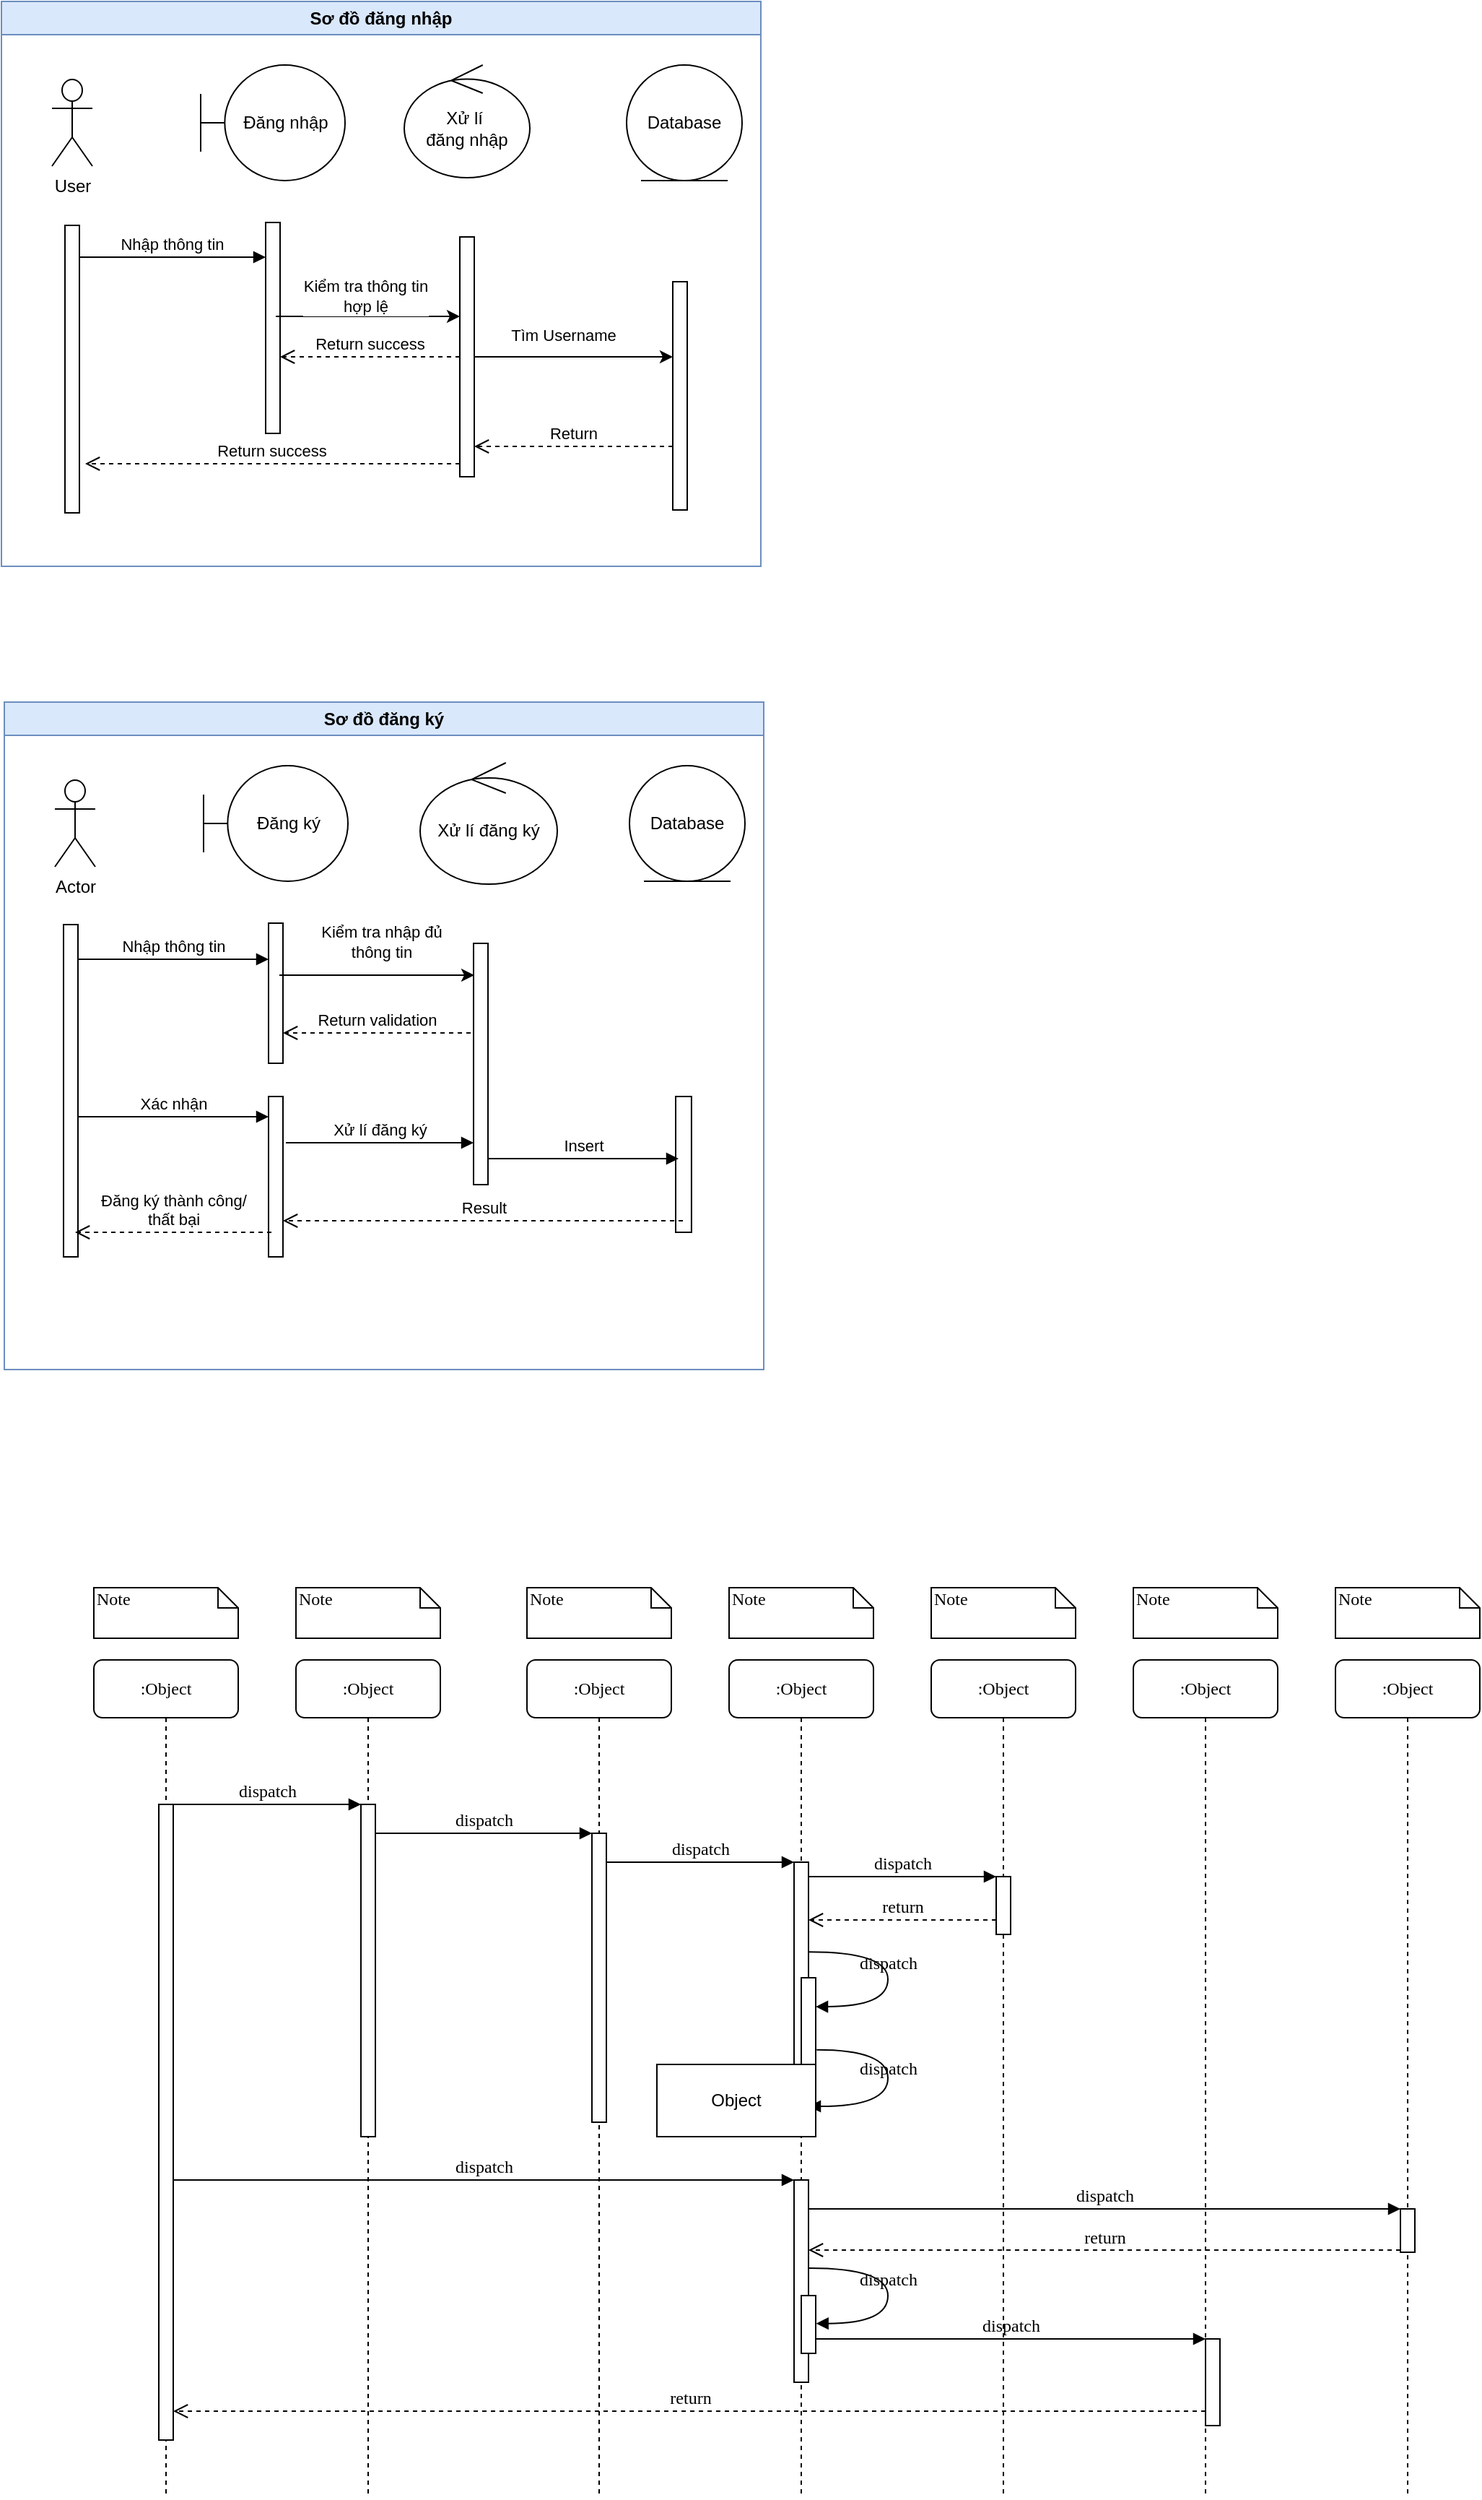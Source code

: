 <mxfile version="24.8.3" pages="4">
  <diagram name="Page-1" id="13e1069c-82ec-6db2-03f1-153e76fe0fe0">
    <mxGraphModel dx="957" dy="1803" grid="0" gridSize="10" guides="1" tooltips="1" connect="1" arrows="1" fold="1" page="1" pageScale="1" pageWidth="850" pageHeight="1100" background="none" math="0" shadow="0">
      <root>
        <mxCell id="0" />
        <mxCell id="1" parent="0" />
        <mxCell id="7baba1c4bc27f4b0-2" value=":Object" style="shape=umlLifeline;perimeter=lifelinePerimeter;whiteSpace=wrap;html=1;container=1;collapsible=0;recursiveResize=0;outlineConnect=0;rounded=1;shadow=0;comic=0;labelBackgroundColor=none;strokeWidth=1;fontFamily=Verdana;fontSize=12;align=center;" parent="1" vertex="1">
          <mxGeometry x="240" y="80" width="100" height="580" as="geometry" />
        </mxCell>
        <mxCell id="7baba1c4bc27f4b0-10" value="" style="html=1;points=[];perimeter=orthogonalPerimeter;rounded=0;shadow=0;comic=0;labelBackgroundColor=none;strokeWidth=1;fontFamily=Verdana;fontSize=12;align=center;" parent="7baba1c4bc27f4b0-2" vertex="1">
          <mxGeometry x="45" y="100" width="10" height="230" as="geometry" />
        </mxCell>
        <mxCell id="7baba1c4bc27f4b0-3" value=":Object" style="shape=umlLifeline;perimeter=lifelinePerimeter;whiteSpace=wrap;html=1;container=1;collapsible=0;recursiveResize=0;outlineConnect=0;rounded=1;shadow=0;comic=0;labelBackgroundColor=none;strokeWidth=1;fontFamily=Verdana;fontSize=12;align=center;" parent="1" vertex="1">
          <mxGeometry x="400" y="80" width="100" height="580" as="geometry" />
        </mxCell>
        <mxCell id="7baba1c4bc27f4b0-13" value="" style="html=1;points=[];perimeter=orthogonalPerimeter;rounded=0;shadow=0;comic=0;labelBackgroundColor=none;strokeWidth=1;fontFamily=Verdana;fontSize=12;align=center;" parent="7baba1c4bc27f4b0-3" vertex="1">
          <mxGeometry x="45" y="120" width="10" height="200" as="geometry" />
        </mxCell>
        <mxCell id="7baba1c4bc27f4b0-4" value=":Object" style="shape=umlLifeline;perimeter=lifelinePerimeter;whiteSpace=wrap;html=1;container=1;collapsible=0;recursiveResize=0;outlineConnect=0;rounded=1;shadow=0;comic=0;labelBackgroundColor=none;strokeWidth=1;fontFamily=Verdana;fontSize=12;align=center;" parent="1" vertex="1">
          <mxGeometry x="540" y="80" width="100" height="580" as="geometry" />
        </mxCell>
        <mxCell id="7baba1c4bc27f4b0-5" value=":Object" style="shape=umlLifeline;perimeter=lifelinePerimeter;whiteSpace=wrap;html=1;container=1;collapsible=0;recursiveResize=0;outlineConnect=0;rounded=1;shadow=0;comic=0;labelBackgroundColor=none;strokeWidth=1;fontFamily=Verdana;fontSize=12;align=center;" parent="1" vertex="1">
          <mxGeometry x="680" y="80" width="100" height="580" as="geometry" />
        </mxCell>
        <mxCell id="7baba1c4bc27f4b0-6" value=":Object" style="shape=umlLifeline;perimeter=lifelinePerimeter;whiteSpace=wrap;html=1;container=1;collapsible=0;recursiveResize=0;outlineConnect=0;rounded=1;shadow=0;comic=0;labelBackgroundColor=none;strokeWidth=1;fontFamily=Verdana;fontSize=12;align=center;" parent="1" vertex="1">
          <mxGeometry x="820" y="80" width="100" height="580" as="geometry" />
        </mxCell>
        <mxCell id="7baba1c4bc27f4b0-7" value=":Object" style="shape=umlLifeline;perimeter=lifelinePerimeter;whiteSpace=wrap;html=1;container=1;collapsible=0;recursiveResize=0;outlineConnect=0;rounded=1;shadow=0;comic=0;labelBackgroundColor=none;strokeWidth=1;fontFamily=Verdana;fontSize=12;align=center;" parent="1" vertex="1">
          <mxGeometry x="960" y="80" width="100" height="580" as="geometry" />
        </mxCell>
        <mxCell id="7baba1c4bc27f4b0-8" value=":Object" style="shape=umlLifeline;perimeter=lifelinePerimeter;whiteSpace=wrap;html=1;container=1;collapsible=0;recursiveResize=0;outlineConnect=0;rounded=1;shadow=0;comic=0;labelBackgroundColor=none;strokeWidth=1;fontFamily=Verdana;fontSize=12;align=center;" parent="1" vertex="1">
          <mxGeometry x="100" y="80" width="100" height="580" as="geometry" />
        </mxCell>
        <mxCell id="7baba1c4bc27f4b0-9" value="" style="html=1;points=[];perimeter=orthogonalPerimeter;rounded=0;shadow=0;comic=0;labelBackgroundColor=none;strokeWidth=1;fontFamily=Verdana;fontSize=12;align=center;" parent="7baba1c4bc27f4b0-8" vertex="1">
          <mxGeometry x="45" y="100" width="10" height="440" as="geometry" />
        </mxCell>
        <mxCell id="7baba1c4bc27f4b0-16" value="" style="html=1;points=[];perimeter=orthogonalPerimeter;rounded=0;shadow=0;comic=0;labelBackgroundColor=none;strokeWidth=1;fontFamily=Verdana;fontSize=12;align=center;" parent="1" vertex="1">
          <mxGeometry x="585" y="220" width="10" height="180" as="geometry" />
        </mxCell>
        <mxCell id="7baba1c4bc27f4b0-17" value="dispatch" style="html=1;verticalAlign=bottom;endArrow=block;labelBackgroundColor=none;fontFamily=Verdana;fontSize=12;edgeStyle=elbowEdgeStyle;elbow=vertical;" parent="1" source="7baba1c4bc27f4b0-13" target="7baba1c4bc27f4b0-16" edge="1">
          <mxGeometry relative="1" as="geometry">
            <mxPoint x="510" y="220" as="sourcePoint" />
            <Array as="points">
              <mxPoint x="460" y="220" />
            </Array>
          </mxGeometry>
        </mxCell>
        <mxCell id="7baba1c4bc27f4b0-19" value="" style="html=1;points=[];perimeter=orthogonalPerimeter;rounded=0;shadow=0;comic=0;labelBackgroundColor=none;strokeWidth=1;fontFamily=Verdana;fontSize=12;align=center;" parent="1" vertex="1">
          <mxGeometry x="725" y="230" width="10" height="40" as="geometry" />
        </mxCell>
        <mxCell id="7baba1c4bc27f4b0-20" value="dispatch" style="html=1;verticalAlign=bottom;endArrow=block;entryX=0;entryY=0;labelBackgroundColor=none;fontFamily=Verdana;fontSize=12;edgeStyle=elbowEdgeStyle;elbow=vertical;" parent="1" source="7baba1c4bc27f4b0-16" target="7baba1c4bc27f4b0-19" edge="1">
          <mxGeometry relative="1" as="geometry">
            <mxPoint x="650" y="230" as="sourcePoint" />
          </mxGeometry>
        </mxCell>
        <mxCell id="7baba1c4bc27f4b0-21" value="return" style="html=1;verticalAlign=bottom;endArrow=open;dashed=1;endSize=8;labelBackgroundColor=none;fontFamily=Verdana;fontSize=12;edgeStyle=elbowEdgeStyle;elbow=vertical;" parent="1" source="7baba1c4bc27f4b0-19" target="7baba1c4bc27f4b0-16" edge="1">
          <mxGeometry relative="1" as="geometry">
            <mxPoint x="650" y="306" as="targetPoint" />
            <Array as="points">
              <mxPoint x="670" y="260" />
              <mxPoint x="700" y="260" />
            </Array>
          </mxGeometry>
        </mxCell>
        <mxCell id="7baba1c4bc27f4b0-22" value="" style="html=1;points=[];perimeter=orthogonalPerimeter;rounded=0;shadow=0;comic=0;labelBackgroundColor=none;strokeWidth=1;fontFamily=Verdana;fontSize=12;align=center;" parent="1" vertex="1">
          <mxGeometry x="585" y="440" width="10" height="140" as="geometry" />
        </mxCell>
        <mxCell id="7baba1c4bc27f4b0-23" value="dispatch" style="html=1;verticalAlign=bottom;endArrow=block;entryX=0;entryY=0;labelBackgroundColor=none;fontFamily=Verdana;fontSize=12;" parent="1" source="7baba1c4bc27f4b0-9" target="7baba1c4bc27f4b0-22" edge="1">
          <mxGeometry relative="1" as="geometry">
            <mxPoint x="510" y="420" as="sourcePoint" />
          </mxGeometry>
        </mxCell>
        <mxCell id="7baba1c4bc27f4b0-25" value="" style="html=1;points=[];perimeter=orthogonalPerimeter;rounded=0;shadow=0;comic=0;labelBackgroundColor=none;strokeColor=#000000;strokeWidth=1;fillColor=#FFFFFF;fontFamily=Verdana;fontSize=12;fontColor=#000000;align=center;" parent="1" vertex="1">
          <mxGeometry x="1005" y="460" width="10" height="30" as="geometry" />
        </mxCell>
        <mxCell id="7baba1c4bc27f4b0-26" value="dispatch" style="html=1;verticalAlign=bottom;endArrow=block;entryX=0;entryY=0;labelBackgroundColor=none;fontFamily=Verdana;fontSize=12;" parent="1" source="7baba1c4bc27f4b0-22" target="7baba1c4bc27f4b0-25" edge="1">
          <mxGeometry relative="1" as="geometry">
            <mxPoint x="930" y="340" as="sourcePoint" />
          </mxGeometry>
        </mxCell>
        <mxCell id="7baba1c4bc27f4b0-27" value="return" style="html=1;verticalAlign=bottom;endArrow=open;dashed=1;endSize=8;exitX=0;exitY=0.95;labelBackgroundColor=none;fontFamily=Verdana;fontSize=12;" parent="1" source="7baba1c4bc27f4b0-25" target="7baba1c4bc27f4b0-22" edge="1">
          <mxGeometry relative="1" as="geometry">
            <mxPoint x="930" y="416" as="targetPoint" />
          </mxGeometry>
        </mxCell>
        <mxCell id="7baba1c4bc27f4b0-28" value="" style="html=1;points=[];perimeter=orthogonalPerimeter;rounded=0;shadow=0;comic=0;labelBackgroundColor=none;strokeWidth=1;fontFamily=Verdana;fontSize=12;align=center;" parent="1" vertex="1">
          <mxGeometry x="870" y="550" width="10" height="60" as="geometry" />
        </mxCell>
        <mxCell id="7baba1c4bc27f4b0-29" value="dispatch" style="html=1;verticalAlign=bottom;endArrow=block;entryX=0;entryY=0;labelBackgroundColor=none;fontFamily=Verdana;fontSize=12;edgeStyle=elbowEdgeStyle;elbow=vertical;" parent="1" source="7baba1c4bc27f4b0-37" target="7baba1c4bc27f4b0-28" edge="1">
          <mxGeometry relative="1" as="geometry">
            <mxPoint x="800" y="550" as="sourcePoint" />
          </mxGeometry>
        </mxCell>
        <mxCell id="7baba1c4bc27f4b0-30" value="return" style="html=1;verticalAlign=bottom;endArrow=open;dashed=1;endSize=8;labelBackgroundColor=none;fontFamily=Verdana;fontSize=12;edgeStyle=elbowEdgeStyle;elbow=vertical;" parent="1" source="7baba1c4bc27f4b0-28" target="7baba1c4bc27f4b0-9" edge="1">
          <mxGeometry relative="1" as="geometry">
            <mxPoint x="800" y="626" as="targetPoint" />
            <Array as="points">
              <mxPoint x="570" y="600" />
            </Array>
          </mxGeometry>
        </mxCell>
        <mxCell id="7baba1c4bc27f4b0-11" value="dispatch" style="html=1;verticalAlign=bottom;endArrow=block;entryX=0;entryY=0;labelBackgroundColor=none;fontFamily=Verdana;fontSize=12;edgeStyle=elbowEdgeStyle;elbow=vertical;" parent="1" source="7baba1c4bc27f4b0-9" target="7baba1c4bc27f4b0-10" edge="1">
          <mxGeometry relative="1" as="geometry">
            <mxPoint x="220" y="190" as="sourcePoint" />
          </mxGeometry>
        </mxCell>
        <mxCell id="7baba1c4bc27f4b0-14" value="dispatch" style="html=1;verticalAlign=bottom;endArrow=block;entryX=0;entryY=0;labelBackgroundColor=none;fontFamily=Verdana;fontSize=12;edgeStyle=elbowEdgeStyle;elbow=vertical;" parent="1" source="7baba1c4bc27f4b0-10" target="7baba1c4bc27f4b0-13" edge="1">
          <mxGeometry relative="1" as="geometry">
            <mxPoint x="370" y="200" as="sourcePoint" />
          </mxGeometry>
        </mxCell>
        <mxCell id="7baba1c4bc27f4b0-34" value="" style="html=1;points=[];perimeter=orthogonalPerimeter;rounded=0;shadow=0;comic=0;labelBackgroundColor=none;strokeWidth=1;fontFamily=Verdana;fontSize=12;align=center;" parent="1" vertex="1">
          <mxGeometry x="590" y="300" width="10" height="70" as="geometry" />
        </mxCell>
        <mxCell id="7baba1c4bc27f4b0-35" value="dispatch" style="html=1;verticalAlign=bottom;endArrow=block;labelBackgroundColor=none;fontFamily=Verdana;fontSize=12;elbow=vertical;edgeStyle=orthogonalEdgeStyle;curved=1;entryX=1;entryY=0.286;entryPerimeter=0;exitX=1.038;exitY=0.345;exitPerimeter=0;" parent="1" source="7baba1c4bc27f4b0-16" target="7baba1c4bc27f4b0-34" edge="1">
          <mxGeometry relative="1" as="geometry">
            <mxPoint x="465" y="230" as="sourcePoint" />
            <mxPoint x="595" y="230" as="targetPoint" />
            <Array as="points">
              <mxPoint x="650" y="282" />
              <mxPoint x="650" y="320" />
            </Array>
          </mxGeometry>
        </mxCell>
        <mxCell id="7baba1c4bc27f4b0-36" value="dispatch" style="html=1;verticalAlign=bottom;endArrow=block;labelBackgroundColor=none;fontFamily=Verdana;fontSize=12;elbow=vertical;edgeStyle=orthogonalEdgeStyle;curved=1;exitX=1.066;exitY=0.713;exitPerimeter=0;" parent="1" source="7baba1c4bc27f4b0-34" edge="1">
          <mxGeometry relative="1" as="geometry">
            <mxPoint x="610.333" y="350" as="sourcePoint" />
            <mxPoint x="595" y="389" as="targetPoint" />
            <Array as="points">
              <mxPoint x="650" y="350" />
              <mxPoint x="650" y="389" />
            </Array>
          </mxGeometry>
        </mxCell>
        <mxCell id="7baba1c4bc27f4b0-37" value="" style="html=1;points=[];perimeter=orthogonalPerimeter;rounded=0;shadow=0;comic=0;labelBackgroundColor=none;strokeWidth=1;fontFamily=Verdana;fontSize=12;align=center;" parent="1" vertex="1">
          <mxGeometry x="590" y="520" width="10" height="40" as="geometry" />
        </mxCell>
        <mxCell id="7baba1c4bc27f4b0-39" value="dispatch" style="html=1;verticalAlign=bottom;endArrow=block;labelBackgroundColor=none;fontFamily=Verdana;fontSize=12;elbow=vertical;edgeStyle=orthogonalEdgeStyle;curved=1;entryX=1;entryY=0.286;entryPerimeter=0;exitX=1.038;exitY=0.345;exitPerimeter=0;" parent="1" edge="1">
          <mxGeometry relative="1" as="geometry">
            <mxPoint x="595.333" y="501" as="sourcePoint" />
            <mxPoint x="600.333" y="539.333" as="targetPoint" />
            <Array as="points">
              <mxPoint x="650" y="501" />
              <mxPoint x="650" y="539" />
            </Array>
          </mxGeometry>
        </mxCell>
        <mxCell id="7baba1c4bc27f4b0-40" value="Note" style="shape=note;whiteSpace=wrap;html=1;size=14;verticalAlign=top;align=left;spacingTop=-6;rounded=0;shadow=0;comic=0;labelBackgroundColor=none;strokeWidth=1;fontFamily=Verdana;fontSize=12" parent="1" vertex="1">
          <mxGeometry x="100" y="30" width="100" height="35" as="geometry" />
        </mxCell>
        <mxCell id="7baba1c4bc27f4b0-41" value="Note" style="shape=note;whiteSpace=wrap;html=1;size=14;verticalAlign=top;align=left;spacingTop=-6;rounded=0;shadow=0;comic=0;labelBackgroundColor=none;strokeWidth=1;fontFamily=Verdana;fontSize=12" parent="1" vertex="1">
          <mxGeometry x="240" y="30" width="100" height="35" as="geometry" />
        </mxCell>
        <mxCell id="7baba1c4bc27f4b0-42" value="Note" style="shape=note;whiteSpace=wrap;html=1;size=14;verticalAlign=top;align=left;spacingTop=-6;rounded=0;shadow=0;comic=0;labelBackgroundColor=none;strokeWidth=1;fontFamily=Verdana;fontSize=12" parent="1" vertex="1">
          <mxGeometry x="400" y="30" width="100" height="35" as="geometry" />
        </mxCell>
        <mxCell id="7baba1c4bc27f4b0-43" value="Note" style="shape=note;whiteSpace=wrap;html=1;size=14;verticalAlign=top;align=left;spacingTop=-6;rounded=0;shadow=0;comic=0;labelBackgroundColor=none;strokeWidth=1;fontFamily=Verdana;fontSize=12" parent="1" vertex="1">
          <mxGeometry x="540" y="30" width="100" height="35" as="geometry" />
        </mxCell>
        <mxCell id="7baba1c4bc27f4b0-44" value="Note" style="shape=note;whiteSpace=wrap;html=1;size=14;verticalAlign=top;align=left;spacingTop=-6;rounded=0;shadow=0;comic=0;labelBackgroundColor=none;strokeWidth=1;fontFamily=Verdana;fontSize=12" parent="1" vertex="1">
          <mxGeometry x="680" y="30" width="100" height="35" as="geometry" />
        </mxCell>
        <mxCell id="7baba1c4bc27f4b0-45" value="Note" style="shape=note;whiteSpace=wrap;html=1;size=14;verticalAlign=top;align=left;spacingTop=-6;rounded=0;shadow=0;comic=0;labelBackgroundColor=none;strokeWidth=1;fontFamily=Verdana;fontSize=12" parent="1" vertex="1">
          <mxGeometry x="820" y="30" width="100" height="35" as="geometry" />
        </mxCell>
        <mxCell id="7baba1c4bc27f4b0-46" value="Note" style="shape=note;whiteSpace=wrap;html=1;size=14;verticalAlign=top;align=left;spacingTop=-6;rounded=0;shadow=0;comic=0;labelBackgroundColor=none;strokeWidth=1;fontFamily=Verdana;fontSize=12" parent="1" vertex="1">
          <mxGeometry x="960" y="30" width="100" height="35" as="geometry" />
        </mxCell>
        <mxCell id="Nka0kOHONgRf91_0NxBO-1" value="Object" style="html=1;whiteSpace=wrap;" vertex="1" parent="1">
          <mxGeometry x="490" y="360" width="110" height="50" as="geometry" />
        </mxCell>
        <mxCell id="Nka0kOHONgRf91_0NxBO-65" value="Sơ đồ đăng nhập" style="swimlane;whiteSpace=wrap;fillColor=#dae8fc;strokeColor=#6c8ebf;gradientColor=none;html=1;textShadow=0;labelBorderColor=none;" vertex="1" parent="1">
          <mxGeometry x="36" y="-1068" width="526" height="391" as="geometry" />
        </mxCell>
        <mxCell id="Nka0kOHONgRf91_0NxBO-66" value="Xử lí&amp;nbsp;&lt;div&gt;đăng nhập&lt;/div&gt;" style="ellipse;shape=umlControl;whiteSpace=wrap;html=1;" vertex="1" parent="Nka0kOHONgRf91_0NxBO-65">
          <mxGeometry x="279" y="44" width="87" height="78" as="geometry" />
        </mxCell>
        <mxCell id="Nka0kOHONgRf91_0NxBO-67" value="Database" style="ellipse;shape=umlEntity;whiteSpace=wrap;html=1;" vertex="1" parent="Nka0kOHONgRf91_0NxBO-65">
          <mxGeometry x="433" y="44" width="80" height="80" as="geometry" />
        </mxCell>
        <mxCell id="Nka0kOHONgRf91_0NxBO-68" value="Đăng nhập" style="shape=umlBoundary;whiteSpace=wrap;html=1;" vertex="1" parent="Nka0kOHONgRf91_0NxBO-65">
          <mxGeometry x="138" y="44" width="100" height="80" as="geometry" />
        </mxCell>
        <mxCell id="Nka0kOHONgRf91_0NxBO-14" value="User" style="shape=umlActor;verticalLabelPosition=bottom;verticalAlign=top;html=1;outlineConnect=0;" vertex="1" parent="Nka0kOHONgRf91_0NxBO-65">
          <mxGeometry x="35" y="54" width="28" height="60" as="geometry" />
        </mxCell>
        <mxCell id="Nka0kOHONgRf91_0NxBO-34" value="" style="html=1;points=[[0,0,0,0,5],[0,1,0,0,-5],[1,0,0,0,5],[1,1,0,0,-5]];perimeter=orthogonalPerimeter;outlineConnect=0;targetShapes=umlLifeline;portConstraint=eastwest;newEdgeStyle={&quot;curved&quot;:0,&quot;rounded&quot;:0};" vertex="1" parent="Nka0kOHONgRf91_0NxBO-65">
          <mxGeometry x="44" y="155" width="10" height="199" as="geometry" />
        </mxCell>
        <mxCell id="Nka0kOHONgRf91_0NxBO-15" value="" style="html=1;points=[[0,0,0,0,5],[0,1,0,0,-5],[1,0,0,0,5],[1,1,0,0,-5]];perimeter=orthogonalPerimeter;outlineConnect=0;targetShapes=umlLifeline;portConstraint=eastwest;newEdgeStyle={&quot;curved&quot;:0,&quot;rounded&quot;:0};" vertex="1" parent="Nka0kOHONgRf91_0NxBO-65">
          <mxGeometry x="183" y="153" width="10" height="146" as="geometry" />
        </mxCell>
        <mxCell id="Nka0kOHONgRf91_0NxBO-19" value="Nhập thông tin" style="html=1;verticalAlign=bottom;endArrow=block;curved=0;rounded=0;" edge="1" parent="Nka0kOHONgRf91_0NxBO-65">
          <mxGeometry x="-0.005" width="80" relative="1" as="geometry">
            <mxPoint x="54" y="177" as="sourcePoint" />
            <mxPoint x="183" y="177" as="targetPoint" />
            <Array as="points" />
            <mxPoint as="offset" />
          </mxGeometry>
        </mxCell>
        <mxCell id="Nka0kOHONgRf91_0NxBO-40" value="" style="endArrow=classic;html=1;rounded=0;" edge="1" parent="Nka0kOHONgRf91_0NxBO-65" target="Nka0kOHONgRf91_0NxBO-20">
          <mxGeometry width="50" height="50" relative="1" as="geometry">
            <mxPoint x="190" y="218" as="sourcePoint" />
            <mxPoint x="324" y="218" as="targetPoint" />
            <Array as="points">
              <mxPoint x="214" y="218" />
              <mxPoint x="243" y="218" />
            </Array>
          </mxGeometry>
        </mxCell>
        <mxCell id="Nka0kOHONgRf91_0NxBO-80" value="Kiểm tra thông tin&lt;div&gt;hợp lệ&lt;/div&gt;" style="edgeLabel;html=1;align=center;verticalAlign=middle;resizable=0;points=[];" vertex="1" connectable="0" parent="Nka0kOHONgRf91_0NxBO-40">
          <mxGeometry x="-0.045" y="-5" relative="1" as="geometry">
            <mxPoint x="1" y="-19" as="offset" />
          </mxGeometry>
        </mxCell>
        <mxCell id="Nka0kOHONgRf91_0NxBO-25" value="" style="html=1;points=[[0,0,0,0,5],[0,1,0,0,-5],[1,0,0,0,5],[1,1,0,0,-5]];perimeter=orthogonalPerimeter;outlineConnect=0;targetShapes=umlLifeline;portConstraint=eastwest;newEdgeStyle={&quot;curved&quot;:0,&quot;rounded&quot;:0};" vertex="1" parent="Nka0kOHONgRf91_0NxBO-65">
          <mxGeometry x="465" y="194" width="10" height="158" as="geometry" />
        </mxCell>
        <mxCell id="Nka0kOHONgRf91_0NxBO-82" value="Return success" style="html=1;verticalAlign=bottom;endArrow=open;dashed=1;endSize=8;curved=0;rounded=0;" edge="1" parent="Nka0kOHONgRf91_0NxBO-65" source="Nka0kOHONgRf91_0NxBO-20">
          <mxGeometry x="0.008" relative="1" as="geometry">
            <mxPoint x="189" y="320" as="sourcePoint" />
            <mxPoint x="58" y="320" as="targetPoint" />
            <mxPoint as="offset" />
          </mxGeometry>
        </mxCell>
        <mxCell id="Nka0kOHONgRf91_0NxBO-20" value="" style="html=1;points=[[0,0,0,0,5],[0,1,0,0,-5],[1,0,0,0,5],[1,1,0,0,-5]];perimeter=orthogonalPerimeter;outlineConnect=0;targetShapes=umlLifeline;portConstraint=eastwest;newEdgeStyle={&quot;curved&quot;:0,&quot;rounded&quot;:0};" vertex="1" parent="Nka0kOHONgRf91_0NxBO-65">
          <mxGeometry x="317.5" y="163" width="10" height="166" as="geometry" />
        </mxCell>
        <mxCell id="Nka0kOHONgRf91_0NxBO-31" value="Return success" style="html=1;verticalAlign=bottom;endArrow=open;dashed=1;endSize=8;curved=0;rounded=0;" edge="1" target="Nka0kOHONgRf91_0NxBO-15" parent="Nka0kOHONgRf91_0NxBO-65" source="Nka0kOHONgRf91_0NxBO-20">
          <mxGeometry x="0.008" relative="1" as="geometry">
            <mxPoint x="194" y="382" as="sourcePoint" />
            <mxPoint x="4" y="451.5" as="targetPoint" />
            <mxPoint as="offset" />
          </mxGeometry>
        </mxCell>
        <mxCell id="Nka0kOHONgRf91_0NxBO-43" value="" style="endArrow=classic;html=1;rounded=0;" edge="1" parent="Nka0kOHONgRf91_0NxBO-65" source="Nka0kOHONgRf91_0NxBO-20" target="Nka0kOHONgRf91_0NxBO-25">
          <mxGeometry width="50" height="50" relative="1" as="geometry">
            <mxPoint x="484" y="322" as="sourcePoint" />
            <mxPoint x="484" y="272" as="targetPoint" />
          </mxGeometry>
        </mxCell>
        <mxCell id="Nka0kOHONgRf91_0NxBO-47" value="Tìm Username" style="edgeLabel;html=1;align=center;verticalAlign=middle;resizable=0;points=[];" vertex="1" connectable="0" parent="Nka0kOHONgRf91_0NxBO-43">
          <mxGeometry x="0.44" y="1" relative="1" as="geometry">
            <mxPoint x="-38" y="-14" as="offset" />
          </mxGeometry>
        </mxCell>
        <mxCell id="Nka0kOHONgRf91_0NxBO-51" value="Return" style="html=1;verticalAlign=bottom;endArrow=open;dashed=1;endSize=8;curved=0;rounded=0;" edge="1" parent="Nka0kOHONgRf91_0NxBO-65" source="Nka0kOHONgRf91_0NxBO-25" target="Nka0kOHONgRf91_0NxBO-20">
          <mxGeometry x="0.008" relative="1" as="geometry">
            <mxPoint x="484" y="327" as="sourcePoint" />
            <mxPoint x="324" y="308" as="targetPoint" />
            <Array as="points">
              <mxPoint x="460" y="308" />
            </Array>
            <mxPoint as="offset" />
          </mxGeometry>
        </mxCell>
        <mxCell id="Nka0kOHONgRf91_0NxBO-83" value="Sơ đồ đăng ký" style="swimlane;whiteSpace=wrap;fillColor=#dae8fc;strokeColor=#6c8ebf;gradientColor=none;html=1;textShadow=0;labelBorderColor=none;" vertex="1" parent="1">
          <mxGeometry x="38" y="-583" width="526" height="462" as="geometry" />
        </mxCell>
        <mxCell id="Nka0kOHONgRf91_0NxBO-84" value="Xử lí đăng ký" style="ellipse;shape=umlControl;whiteSpace=wrap;html=1;" vertex="1" parent="Nka0kOHONgRf91_0NxBO-83">
          <mxGeometry x="288" y="42" width="95" height="84" as="geometry" />
        </mxCell>
        <mxCell id="Nka0kOHONgRf91_0NxBO-85" value="Database" style="ellipse;shape=umlEntity;whiteSpace=wrap;html=1;" vertex="1" parent="Nka0kOHONgRf91_0NxBO-83">
          <mxGeometry x="433" y="44" width="80" height="80" as="geometry" />
        </mxCell>
        <mxCell id="Nka0kOHONgRf91_0NxBO-86" value="Đăng ký" style="shape=umlBoundary;whiteSpace=wrap;html=1;" vertex="1" parent="Nka0kOHONgRf91_0NxBO-83">
          <mxGeometry x="138" y="44" width="100" height="80" as="geometry" />
        </mxCell>
        <mxCell id="Nka0kOHONgRf91_0NxBO-87" value="Actor" style="shape=umlActor;verticalLabelPosition=bottom;verticalAlign=top;html=1;outlineConnect=0;" vertex="1" parent="Nka0kOHONgRf91_0NxBO-83">
          <mxGeometry x="35" y="54" width="28" height="60" as="geometry" />
        </mxCell>
        <mxCell id="Nka0kOHONgRf91_0NxBO-88" value="" style="html=1;points=[[0,0,0,0,5],[0,1,0,0,-5],[1,0,0,0,5],[1,1,0,0,-5]];perimeter=orthogonalPerimeter;outlineConnect=0;targetShapes=umlLifeline;portConstraint=eastwest;newEdgeStyle={&quot;curved&quot;:0,&quot;rounded&quot;:0};" vertex="1" parent="Nka0kOHONgRf91_0NxBO-83">
          <mxGeometry x="41" y="154" width="10" height="230" as="geometry" />
        </mxCell>
        <mxCell id="Nka0kOHONgRf91_0NxBO-89" value="" style="html=1;points=[[0,0,0,0,5],[0,1,0,0,-5],[1,0,0,0,5],[1,1,0,0,-5]];perimeter=orthogonalPerimeter;outlineConnect=0;targetShapes=umlLifeline;portConstraint=eastwest;newEdgeStyle={&quot;curved&quot;:0,&quot;rounded&quot;:0};" vertex="1" parent="Nka0kOHONgRf91_0NxBO-83">
          <mxGeometry x="183" y="153" width="10" height="97" as="geometry" />
        </mxCell>
        <mxCell id="Nka0kOHONgRf91_0NxBO-90" value="Nhập thông tin" style="html=1;verticalAlign=bottom;endArrow=block;curved=0;rounded=0;" edge="1" parent="Nka0kOHONgRf91_0NxBO-83">
          <mxGeometry width="80" relative="1" as="geometry">
            <mxPoint x="51" y="178" as="sourcePoint" />
            <mxPoint x="183" y="178" as="targetPoint" />
            <Array as="points" />
            <mxPoint as="offset" />
          </mxGeometry>
        </mxCell>
        <mxCell id="Nka0kOHONgRf91_0NxBO-91" value="" style="endArrow=classic;html=1;rounded=0;" edge="1" parent="Nka0kOHONgRf91_0NxBO-83">
          <mxGeometry width="50" height="50" relative="1" as="geometry">
            <mxPoint x="190.5" y="189" as="sourcePoint" />
            <mxPoint x="325.5" y="189" as="targetPoint" />
            <Array as="points">
              <mxPoint x="214.5" y="189" />
              <mxPoint x="243.5" y="189" />
            </Array>
          </mxGeometry>
        </mxCell>
        <mxCell id="Nka0kOHONgRf91_0NxBO-92" value="Kiểm tra nhập đủ&lt;div&gt;thông tin&lt;/div&gt;" style="edgeLabel;html=1;align=center;verticalAlign=middle;resizable=0;points=[];" vertex="1" connectable="0" parent="Nka0kOHONgRf91_0NxBO-91">
          <mxGeometry x="-0.045" y="-5" relative="1" as="geometry">
            <mxPoint x="6" y="-28" as="offset" />
          </mxGeometry>
        </mxCell>
        <mxCell id="Nka0kOHONgRf91_0NxBO-93" value="" style="html=1;points=[[0,0,0,0,5],[0,1,0,0,-5],[1,0,0,0,5],[1,1,0,0,-5]];perimeter=orthogonalPerimeter;outlineConnect=0;targetShapes=umlLifeline;portConstraint=eastwest;newEdgeStyle={&quot;curved&quot;:0,&quot;rounded&quot;:0};" vertex="1" parent="Nka0kOHONgRf91_0NxBO-83">
          <mxGeometry x="183" y="273" width="10" height="111" as="geometry" />
        </mxCell>
        <mxCell id="Nka0kOHONgRf91_0NxBO-94" value="" style="html=1;points=[[0,0,0,0,5],[0,1,0,0,-5],[1,0,0,0,5],[1,1,0,0,-5]];perimeter=orthogonalPerimeter;outlineConnect=0;targetShapes=umlLifeline;portConstraint=eastwest;newEdgeStyle={&quot;curved&quot;:0,&quot;rounded&quot;:0};" vertex="1" parent="Nka0kOHONgRf91_0NxBO-83">
          <mxGeometry x="465" y="273" width="10.95" height="94" as="geometry" />
        </mxCell>
        <mxCell id="Nka0kOHONgRf91_0NxBO-95" value="Đăng ký thành công/&lt;div&gt;thất bại&lt;/div&gt;" style="html=1;verticalAlign=bottom;endArrow=open;dashed=1;endSize=8;curved=0;rounded=0;" edge="1" parent="Nka0kOHONgRf91_0NxBO-83">
          <mxGeometry x="0.008" relative="1" as="geometry">
            <mxPoint x="185" y="367" as="sourcePoint" />
            <mxPoint x="49" y="367" as="targetPoint" />
            <mxPoint as="offset" />
          </mxGeometry>
        </mxCell>
        <mxCell id="Nka0kOHONgRf91_0NxBO-98" value="" style="html=1;points=[[0,0,0,0,5],[0,1,0,0,-5],[1,0,0,0,5],[1,1,0,0,-5]];perimeter=orthogonalPerimeter;outlineConnect=0;targetShapes=umlLifeline;portConstraint=eastwest;newEdgeStyle={&quot;curved&quot;:0,&quot;rounded&quot;:0};" vertex="1" parent="Nka0kOHONgRf91_0NxBO-83">
          <mxGeometry x="325" y="167" width="10" height="167" as="geometry" />
        </mxCell>
        <mxCell id="Nka0kOHONgRf91_0NxBO-102" value="Return validation" style="html=1;verticalAlign=bottom;endArrow=open;dashed=1;endSize=8;curved=0;rounded=0;" edge="1" parent="Nka0kOHONgRf91_0NxBO-83">
          <mxGeometry x="0.007" relative="1" as="geometry">
            <mxPoint x="323" y="229" as="sourcePoint" />
            <mxPoint x="193" y="229" as="targetPoint" />
            <Array as="points" />
            <mxPoint as="offset" />
          </mxGeometry>
        </mxCell>
        <mxCell id="Nka0kOHONgRf91_0NxBO-111" value="Xác nhận" style="html=1;verticalAlign=bottom;endArrow=block;curved=0;rounded=0;" edge="1" parent="Nka0kOHONgRf91_0NxBO-83" source="Nka0kOHONgRf91_0NxBO-88">
          <mxGeometry width="80" relative="1" as="geometry">
            <mxPoint x="49" y="287" as="sourcePoint" />
            <mxPoint x="183" y="287" as="targetPoint" />
          </mxGeometry>
        </mxCell>
        <mxCell id="Nka0kOHONgRf91_0NxBO-112" value="Xử lí đăng ký" style="html=1;verticalAlign=bottom;endArrow=block;curved=0;rounded=0;" edge="1" parent="Nka0kOHONgRf91_0NxBO-83" target="Nka0kOHONgRf91_0NxBO-98">
          <mxGeometry width="80" relative="1" as="geometry">
            <mxPoint x="195" y="305" as="sourcePoint" />
            <mxPoint x="311" y="305" as="targetPoint" />
          </mxGeometry>
        </mxCell>
        <mxCell id="Nka0kOHONgRf91_0NxBO-113" value="Result" style="html=1;verticalAlign=bottom;endArrow=open;dashed=1;endSize=8;curved=0;rounded=0;" edge="1" parent="Nka0kOHONgRf91_0NxBO-83" target="Nka0kOHONgRf91_0NxBO-93">
          <mxGeometry relative="1" as="geometry">
            <mxPoint x="470" y="359" as="sourcePoint" />
            <mxPoint x="392" y="361" as="targetPoint" />
          </mxGeometry>
        </mxCell>
        <mxCell id="r2BpSkbmEv2-SM4eb3tO-1" value="Insert" style="html=1;verticalAlign=bottom;endArrow=block;curved=0;rounded=0;" edge="1" parent="Nka0kOHONgRf91_0NxBO-83" source="Nka0kOHONgRf91_0NxBO-98">
          <mxGeometry width="80" relative="1" as="geometry">
            <mxPoint x="337" y="316" as="sourcePoint" />
            <mxPoint x="467" y="316" as="targetPoint" />
          </mxGeometry>
        </mxCell>
      </root>
    </mxGraphModel>
  </diagram>
  <diagram id="MFiDkGHTFV-13hj54XJg" name="Trang-2">
    <mxGraphModel grid="1" page="1" gridSize="10" guides="1" tooltips="1" connect="1" arrows="1" fold="1" pageScale="1" pageWidth="850" pageHeight="1100" math="0" shadow="0">
      <root>
        <mxCell id="0" />
        <mxCell id="1" parent="0" />
        <mxCell id="FLIYc33DawxC5axik79_-1" value="Actor" style="shape=umlActor;verticalLabelPosition=bottom;verticalAlign=top;html=1;" vertex="1" parent="1">
          <mxGeometry x="70" y="420" width="30" height="60" as="geometry" />
        </mxCell>
        <mxCell id="FLIYc33DawxC5axik79_-3" value="Trang chủ" style="html=1;whiteSpace=wrap;" vertex="1" parent="1">
          <mxGeometry x="160" y="420" width="110" height="50" as="geometry" />
        </mxCell>
        <mxCell id="FLIYc33DawxC5axik79_-4" value="Quản lí khách hàng" style="html=1;whiteSpace=wrap;" vertex="1" parent="1">
          <mxGeometry x="320" y="420" width="110" height="50" as="geometry" />
        </mxCell>
        <mxCell id="FLIYc33DawxC5axik79_-5" value="KhachHangController&lt;div&gt;&lt;br&gt;&lt;/div&gt;" style="html=1;whiteSpace=wrap;" vertex="1" parent="1">
          <mxGeometry x="470" y="420" width="160" height="50" as="geometry" />
        </mxCell>
        <mxCell id="FLIYc33DawxC5axik79_-6" value="Data" style="shape=datastore;whiteSpace=wrap;html=1;" vertex="1" parent="1">
          <mxGeometry x="710" y="410" width="60" height="60" as="geometry" />
        </mxCell>
        <mxCell id="FLIYc33DawxC5axik79_-7" value="" style="html=1;points=[[0,0,0,0,5],[0,1,0,0,-5],[1,0,0,0,5],[1,1,0,0,-5]];perimeter=orthogonalPerimeter;outlineConnect=0;targetShapes=umlLifeline;portConstraint=eastwest;newEdgeStyle={&quot;curved&quot;:0,&quot;rounded&quot;:0};" vertex="1" parent="1">
          <mxGeometry x="80" y="520" width="10" height="380" as="geometry" />
        </mxCell>
        <mxCell id="FLIYc33DawxC5axik79_-8" value="" style="html=1;points=[[0,0,0,0,5],[0,1,0,0,-5],[1,0,0,0,5],[1,1,0,0,-5]];perimeter=orthogonalPerimeter;outlineConnect=0;targetShapes=umlLifeline;portConstraint=eastwest;newEdgeStyle={&quot;curved&quot;:0,&quot;rounded&quot;:0};" vertex="1" parent="1">
          <mxGeometry x="220" y="520" width="10" height="80" as="geometry" />
        </mxCell>
        <mxCell id="FLIYc33DawxC5axik79_-9" value="" style="html=1;points=[[0,0,0,0,5],[0,1,0,0,-5],[1,0,0,0,5],[1,1,0,0,-5]];perimeter=orthogonalPerimeter;outlineConnect=0;targetShapes=umlLifeline;portConstraint=eastwest;newEdgeStyle={&quot;curved&quot;:0,&quot;rounded&quot;:0};" vertex="1" parent="1">
          <mxGeometry x="370" y="480" width="10" height="420" as="geometry" />
        </mxCell>
        <mxCell id="FLIYc33DawxC5axik79_-10" value="Danh sách khách hàng" style="html=1;verticalAlign=bottom;endArrow=block;curved=0;rounded=0;" edge="1" parent="1" target="FLIYc33DawxC5axik79_-8">
          <mxGeometry width="80" relative="1" as="geometry">
            <mxPoint x="90" y="540" as="sourcePoint" />
            <mxPoint x="170" y="540" as="targetPoint" />
          </mxGeometry>
        </mxCell>
        <mxCell id="FLIYc33DawxC5axik79_-11" value="Chuyển trang" style="html=1;verticalAlign=bottom;endArrow=block;curved=0;rounded=0;" edge="1" parent="1" target="FLIYc33DawxC5axik79_-9">
          <mxGeometry width="80" relative="1" as="geometry">
            <mxPoint x="230" y="540" as="sourcePoint" />
            <mxPoint x="310" y="540" as="targetPoint" />
          </mxGeometry>
        </mxCell>
        <mxCell id="FLIYc33DawxC5axik79_-12" value="Action lấy dữ liệu&amp;nbsp;&lt;div&gt;khách hàng&lt;/div&gt;" style="html=1;verticalAlign=bottom;endArrow=block;curved=0;rounded=0;" edge="1" parent="1">
          <mxGeometry width="80" relative="1" as="geometry">
            <mxPoint x="370" y="540" as="sourcePoint" />
            <mxPoint x="510" y="540" as="targetPoint" />
          </mxGeometry>
        </mxCell>
        <mxCell id="FLIYc33DawxC5axik79_-13" value="" style="html=1;points=[[0,0,0,0,5],[0,1,0,0,-5],[1,0,0,0,5],[1,1,0,0,-5]];perimeter=orthogonalPerimeter;outlineConnect=0;targetShapes=umlLifeline;portConstraint=eastwest;newEdgeStyle={&quot;curved&quot;:0,&quot;rounded&quot;:0};" vertex="1" parent="1">
          <mxGeometry x="510" y="520" width="10" height="70" as="geometry" />
        </mxCell>
        <mxCell id="FLIYc33DawxC5axik79_-14" value="Query danh sách Khách Hàng" style="html=1;verticalAlign=bottom;endArrow=block;curved=0;rounded=0;" edge="1" parent="1" target="FLIYc33DawxC5axik79_-15">
          <mxGeometry width="80" relative="1" as="geometry">
            <mxPoint x="530" y="540" as="sourcePoint" />
            <mxPoint x="720" y="540" as="targetPoint" />
          </mxGeometry>
        </mxCell>
        <mxCell id="FLIYc33DawxC5axik79_-15" value="" style="html=1;points=[[0,0,0,0,5],[0,1,0,0,-5],[1,0,0,0,5],[1,1,0,0,-5]];perimeter=orthogonalPerimeter;outlineConnect=0;targetShapes=umlLifeline;portConstraint=eastwest;newEdgeStyle={&quot;curved&quot;:0,&quot;rounded&quot;:0};" vertex="1" parent="1">
          <mxGeometry x="735" y="520" width="10" height="80" as="geometry" />
        </mxCell>
        <mxCell id="FLIYc33DawxC5axik79_-16" value="Thông tin ds Khách Hàng" style="html=1;verticalAlign=bottom;endArrow=open;dashed=1;endSize=8;curved=0;rounded=0;" edge="1" parent="1">
          <mxGeometry relative="1" as="geometry">
            <mxPoint x="380" y="630" as="sourcePoint" />
            <mxPoint x="90" y="630" as="targetPoint" />
          </mxGeometry>
        </mxCell>
        <mxCell id="FLIYc33DawxC5axik79_-17" value="Nhập thông tin KH mới" style="html=1;verticalAlign=bottom;endArrow=block;curved=0;rounded=0;" edge="1" parent="1" source="FLIYc33DawxC5axik79_-7" target="FLIYc33DawxC5axik79_-9">
          <mxGeometry width="80" relative="1" as="geometry">
            <mxPoint x="100" y="700" as="sourcePoint" />
            <mxPoint x="360" y="700" as="targetPoint" />
            <Array as="points" />
          </mxGeometry>
        </mxCell>
        <mxCell id="FLIYc33DawxC5axik79_-18" value="" style="html=1;points=[[0,0,0,0,5],[0,1,0,0,-5],[1,0,0,0,5],[1,1,0,0,-5]];perimeter=orthogonalPerimeter;outlineConnect=0;targetShapes=umlLifeline;portConstraint=eastwest;newEdgeStyle={&quot;curved&quot;:0,&quot;rounded&quot;:0};" vertex="1" parent="1">
          <mxGeometry x="510" y="630" width="10" height="80" as="geometry" />
        </mxCell>
        <mxCell id="FLIYc33DawxC5axik79_-19" value="Action Insert" style="html=1;verticalAlign=bottom;endArrow=block;curved=0;rounded=0;" edge="1" target="FLIYc33DawxC5axik79_-18" parent="1" source="FLIYc33DawxC5axik79_-9">
          <mxGeometry relative="1" as="geometry">
            <mxPoint x="450" y="635" as="sourcePoint" />
            <Array as="points">
              <mxPoint x="460" y="650" />
            </Array>
          </mxGeometry>
        </mxCell>
        <mxCell id="FLIYc33DawxC5axik79_-20" value="Trang thêm mới KH" style="html=1;verticalAlign=bottom;endArrow=open;dashed=1;endSize=8;curved=0;rounded=0;exitX=0;exitY=1;exitDx=0;exitDy=-5;" edge="1" parent="1" target="FLIYc33DawxC5axik79_-9">
          <mxGeometry relative="1" as="geometry">
            <mxPoint x="450" y="680" as="targetPoint" />
            <mxPoint x="510" y="680" as="sourcePoint" />
          </mxGeometry>
        </mxCell>
        <mxCell id="FLIYc33DawxC5axik79_-22" value="" style="html=1;points=[[0,0,0,0,5],[0,1,0,0,-5],[1,0,0,0,5],[1,1,0,0,-5]];perimeter=orthogonalPerimeter;outlineConnect=0;targetShapes=umlLifeline;portConstraint=eastwest;newEdgeStyle={&quot;curved&quot;:0,&quot;rounded&quot;:0};" vertex="1" parent="1">
          <mxGeometry x="510" y="740" width="10" height="80" as="geometry" />
        </mxCell>
        <mxCell id="FLIYc33DawxC5axik79_-23" value="Trả về ds Khách Hàng" style="html=1;verticalAlign=bottom;startArrow=oval;endArrow=block;startSize=8;curved=0;rounded=0;" edge="1" target="FLIYc33DawxC5axik79_-9" parent="1">
          <mxGeometry x="0.538" y="-10" relative="1" as="geometry">
            <mxPoint x="380" y="860" as="sourcePoint" />
            <mxPoint x="510" y="860" as="targetPoint" />
            <Array as="points">
              <mxPoint x="510" y="860" />
            </Array>
            <mxPoint as="offset" />
          </mxGeometry>
        </mxCell>
        <mxCell id="FLIYc33DawxC5axik79_-25" value="Insert query" style="html=1;verticalAlign=bottom;endArrow=block;curved=0;rounded=0;" edge="1" parent="1">
          <mxGeometry width="80" relative="1" as="geometry">
            <mxPoint x="510" y="760" as="sourcePoint" />
            <mxPoint x="740" y="760" as="targetPoint" />
          </mxGeometry>
        </mxCell>
        <mxCell id="FLIYc33DawxC5axik79_-26" value="" style="html=1;points=[[0,0,0,0,5],[0,1,0,0,-5],[1,0,0,0,5],[1,1,0,0,-5]];perimeter=orthogonalPerimeter;outlineConnect=0;targetShapes=umlLifeline;portConstraint=eastwest;newEdgeStyle={&quot;curved&quot;:0,&quot;rounded&quot;:0};" vertex="1" parent="1">
          <mxGeometry x="735" y="750" width="10" height="60" as="geometry" />
        </mxCell>
        <mxCell id="FLIYc33DawxC5axik79_-27" value="Result" style="html=1;verticalAlign=bottom;endArrow=open;dashed=1;endSize=8;curved=0;rounded=0;" edge="1" parent="1" target="FLIYc33DawxC5axik79_-22">
          <mxGeometry relative="1" as="geometry">
            <mxPoint x="745" y="789.5" as="sourcePoint" />
            <mxPoint x="665" y="789.5" as="targetPoint" />
          </mxGeometry>
        </mxCell>
        <mxCell id="FLIYc33DawxC5axik79_-29" value="" style="html=1;points=[[0,0,0,0,5],[0,1,0,0,-5],[1,0,0,0,5],[1,1,0,0,-5]];perimeter=orthogonalPerimeter;outlineConnect=0;targetShapes=umlLifeline;portConstraint=eastwest;newEdgeStyle={&quot;curved&quot;:0,&quot;rounded&quot;:0};" vertex="1" parent="1">
          <mxGeometry x="510" y="840" width="10" height="60" as="geometry" />
        </mxCell>
        <mxCell id="FLIYc33DawxC5axik79_-30" value="Load danh sách KH" style="html=1;align=left;spacingLeft=2;endArrow=block;rounded=0;edgeStyle=orthogonalEdgeStyle;curved=0;rounded=0;" edge="1" target="FLIYc33DawxC5axik79_-29" parent="1" source="FLIYc33DawxC5axik79_-22">
          <mxGeometry relative="1" as="geometry">
            <mxPoint x="520" y="840" as="sourcePoint" />
            <Array as="points">
              <mxPoint x="550" y="810" />
              <mxPoint x="550" y="870" />
            </Array>
          </mxGeometry>
        </mxCell>
        <mxCell id="FLIYc33DawxC5axik79_-35" value="Cập nhật danh sách" style="html=1;verticalAlign=bottom;endArrow=block;curved=0;rounded=0;" edge="1" parent="1" source="FLIYc33DawxC5axik79_-9" target="FLIYc33DawxC5axik79_-7">
          <mxGeometry width="80" relative="1" as="geometry">
            <mxPoint x="200" y="890" as="sourcePoint" />
            <mxPoint x="280" y="890" as="targetPoint" />
            <Array as="points">
              <mxPoint x="230" y="890" />
            </Array>
          </mxGeometry>
        </mxCell>
        <mxCell id="FLIYc33DawxC5axik79_-36" value="Action Insert&amp;nbsp;" style="html=1;verticalAlign=bottom;endArrow=block;curved=0;rounded=0;" edge="1" parent="1">
          <mxGeometry width="80" relative="1" as="geometry">
            <mxPoint x="380" y="750" as="sourcePoint" />
            <mxPoint x="510" y="750" as="targetPoint" />
          </mxGeometry>
        </mxCell>
        <mxCell id="z-5pwrgX4qkrQ33f5mZW-1" value="Actor" style="shape=umlActor;verticalLabelPosition=bottom;verticalAlign=top;html=1;" vertex="1" parent="1">
          <mxGeometry x="60" y="960" width="30" height="60" as="geometry" />
        </mxCell>
        <mxCell id="z-5pwrgX4qkrQ33f5mZW-2" value="Trang chủ" style="html=1;whiteSpace=wrap;" vertex="1" parent="1">
          <mxGeometry x="150" y="960" width="110" height="50" as="geometry" />
        </mxCell>
        <mxCell id="z-5pwrgX4qkrQ33f5mZW-3" value="Quản lí dịch vụ" style="html=1;whiteSpace=wrap;" vertex="1" parent="1">
          <mxGeometry x="310" y="960" width="110" height="50" as="geometry" />
        </mxCell>
        <mxCell id="z-5pwrgX4qkrQ33f5mZW-4" value="&lt;div&gt;DịchvuController&lt;/div&gt;" style="html=1;whiteSpace=wrap;" vertex="1" parent="1">
          <mxGeometry x="460" y="960" width="160" height="50" as="geometry" />
        </mxCell>
        <mxCell id="z-5pwrgX4qkrQ33f5mZW-5" value="Data" style="shape=datastore;whiteSpace=wrap;html=1;" vertex="1" parent="1">
          <mxGeometry x="700" y="950" width="60" height="60" as="geometry" />
        </mxCell>
        <mxCell id="z-5pwrgX4qkrQ33f5mZW-6" value="" style="html=1;points=[[0,0,0,0,5],[0,1,0,0,-5],[1,0,0,0,5],[1,1,0,0,-5]];perimeter=orthogonalPerimeter;outlineConnect=0;targetShapes=umlLifeline;portConstraint=eastwest;newEdgeStyle={&quot;curved&quot;:0,&quot;rounded&quot;:0};" vertex="1" parent="1">
          <mxGeometry x="70" y="1060" width="10" height="380" as="geometry" />
        </mxCell>
        <mxCell id="z-5pwrgX4qkrQ33f5mZW-7" value="" style="html=1;points=[[0,0,0,0,5],[0,1,0,0,-5],[1,0,0,0,5],[1,1,0,0,-5]];perimeter=orthogonalPerimeter;outlineConnect=0;targetShapes=umlLifeline;portConstraint=eastwest;newEdgeStyle={&quot;curved&quot;:0,&quot;rounded&quot;:0};" vertex="1" parent="1">
          <mxGeometry x="210" y="1060" width="10" height="80" as="geometry" />
        </mxCell>
        <mxCell id="z-5pwrgX4qkrQ33f5mZW-8" value="" style="html=1;points=[[0,0,0,0,5],[0,1,0,0,-5],[1,0,0,0,5],[1,1,0,0,-5]];perimeter=orthogonalPerimeter;outlineConnect=0;targetShapes=umlLifeline;portConstraint=eastwest;newEdgeStyle={&quot;curved&quot;:0,&quot;rounded&quot;:0};" vertex="1" parent="1">
          <mxGeometry x="360" y="1020" width="10" height="420" as="geometry" />
        </mxCell>
        <mxCell id="z-5pwrgX4qkrQ33f5mZW-9" value="Danh sách dịch vụ" style="html=1;verticalAlign=bottom;endArrow=block;curved=0;rounded=0;" edge="1" target="z-5pwrgX4qkrQ33f5mZW-7" parent="1">
          <mxGeometry width="80" relative="1" as="geometry">
            <mxPoint x="80" y="1080" as="sourcePoint" />
            <mxPoint x="160" y="1080" as="targetPoint" />
          </mxGeometry>
        </mxCell>
        <mxCell id="z-5pwrgX4qkrQ33f5mZW-10" value="Chuyển trang" style="html=1;verticalAlign=bottom;endArrow=block;curved=0;rounded=0;" edge="1" target="z-5pwrgX4qkrQ33f5mZW-8" parent="1">
          <mxGeometry width="80" relative="1" as="geometry">
            <mxPoint x="220" y="1080" as="sourcePoint" />
            <mxPoint x="300" y="1080" as="targetPoint" />
          </mxGeometry>
        </mxCell>
        <mxCell id="z-5pwrgX4qkrQ33f5mZW-11" value="Action lấy dữ liệu&amp;nbsp;&lt;div&gt;dịch vụ&lt;/div&gt;" style="html=1;verticalAlign=bottom;endArrow=block;curved=0;rounded=0;" edge="1" parent="1">
          <mxGeometry width="80" relative="1" as="geometry">
            <mxPoint x="360" y="1080" as="sourcePoint" />
            <mxPoint x="500" y="1080" as="targetPoint" />
          </mxGeometry>
        </mxCell>
        <mxCell id="z-5pwrgX4qkrQ33f5mZW-12" value="" style="html=1;points=[[0,0,0,0,5],[0,1,0,0,-5],[1,0,0,0,5],[1,1,0,0,-5]];perimeter=orthogonalPerimeter;outlineConnect=0;targetShapes=umlLifeline;portConstraint=eastwest;newEdgeStyle={&quot;curved&quot;:0,&quot;rounded&quot;:0};" vertex="1" parent="1">
          <mxGeometry x="500" y="1060" width="10" height="70" as="geometry" />
        </mxCell>
        <mxCell id="z-5pwrgX4qkrQ33f5mZW-13" value="Query danh sách Dịch vụ" style="html=1;verticalAlign=bottom;endArrow=block;curved=0;rounded=0;" edge="1" target="z-5pwrgX4qkrQ33f5mZW-14" parent="1">
          <mxGeometry width="80" relative="1" as="geometry">
            <mxPoint x="520" y="1080" as="sourcePoint" />
            <mxPoint x="710" y="1080" as="targetPoint" />
          </mxGeometry>
        </mxCell>
        <mxCell id="z-5pwrgX4qkrQ33f5mZW-14" value="" style="html=1;points=[[0,0,0,0,5],[0,1,0,0,-5],[1,0,0,0,5],[1,1,0,0,-5]];perimeter=orthogonalPerimeter;outlineConnect=0;targetShapes=umlLifeline;portConstraint=eastwest;newEdgeStyle={&quot;curved&quot;:0,&quot;rounded&quot;:0};" vertex="1" parent="1">
          <mxGeometry x="725" y="1060" width="10" height="80" as="geometry" />
        </mxCell>
        <mxCell id="z-5pwrgX4qkrQ33f5mZW-15" value="Thông tin ds Dịch vụ" style="html=1;verticalAlign=bottom;endArrow=open;dashed=1;endSize=8;curved=0;rounded=0;" edge="1" parent="1">
          <mxGeometry relative="1" as="geometry">
            <mxPoint x="370" y="1160" as="sourcePoint" />
            <mxPoint x="80" y="1160" as="targetPoint" />
          </mxGeometry>
        </mxCell>
        <mxCell id="z-5pwrgX4qkrQ33f5mZW-16" value="Nhập thông tin DV mới" style="html=1;verticalAlign=bottom;endArrow=block;curved=0;rounded=0;" edge="1" parent="1">
          <mxGeometry width="80" relative="1" as="geometry">
            <mxPoint x="80" y="1270" as="sourcePoint" />
            <mxPoint x="360" y="1270" as="targetPoint" />
            <Array as="points" />
          </mxGeometry>
        </mxCell>
        <mxCell id="z-5pwrgX4qkrQ33f5mZW-17" value="" style="html=1;points=[[0,0,0,0,5],[0,1,0,0,-5],[1,0,0,0,5],[1,1,0,0,-5]];perimeter=orthogonalPerimeter;outlineConnect=0;targetShapes=umlLifeline;portConstraint=eastwest;newEdgeStyle={&quot;curved&quot;:0,&quot;rounded&quot;:0};" vertex="1" parent="1">
          <mxGeometry x="500" y="1170" width="10" height="80" as="geometry" />
        </mxCell>
        <mxCell id="z-5pwrgX4qkrQ33f5mZW-18" value="Action Insert" style="html=1;verticalAlign=bottom;endArrow=block;curved=0;rounded=0;" edge="1" source="z-5pwrgX4qkrQ33f5mZW-8" target="z-5pwrgX4qkrQ33f5mZW-17" parent="1">
          <mxGeometry relative="1" as="geometry">
            <mxPoint x="440" y="1175" as="sourcePoint" />
            <Array as="points">
              <mxPoint x="450" y="1190" />
            </Array>
            <mxPoint as="offset" />
          </mxGeometry>
        </mxCell>
        <mxCell id="z-5pwrgX4qkrQ33f5mZW-19" value="Form Thêm mới&lt;div&gt;dịch vụ&lt;/div&gt;" style="html=1;verticalAlign=bottom;endArrow=open;dashed=1;endSize=8;curved=0;rounded=0;exitX=0;exitY=1;exitDx=0;exitDy=-5;" edge="1" parent="1">
          <mxGeometry relative="1" as="geometry">
            <mxPoint x="370" y="1229.5" as="targetPoint" />
            <mxPoint x="500" y="1229.5" as="sourcePoint" />
          </mxGeometry>
        </mxCell>
        <mxCell id="z-5pwrgX4qkrQ33f5mZW-20" value="" style="html=1;points=[[0,0,0,0,5],[0,1,0,0,-5],[1,0,0,0,5],[1,1,0,0,-5]];perimeter=orthogonalPerimeter;outlineConnect=0;targetShapes=umlLifeline;portConstraint=eastwest;newEdgeStyle={&quot;curved&quot;:0,&quot;rounded&quot;:0};" vertex="1" parent="1">
          <mxGeometry x="500" y="1280" width="10" height="80" as="geometry" />
        </mxCell>
        <mxCell id="z-5pwrgX4qkrQ33f5mZW-21" value="Trả về ds Dich Vụ" style="html=1;verticalAlign=bottom;startArrow=oval;endArrow=block;startSize=8;curved=0;rounded=0;" edge="1" target="z-5pwrgX4qkrQ33f5mZW-8" parent="1">
          <mxGeometry x="0.538" y="-10" relative="1" as="geometry">
            <mxPoint x="370" y="1400" as="sourcePoint" />
            <mxPoint x="500" y="1400" as="targetPoint" />
            <Array as="points">
              <mxPoint x="500" y="1400" />
            </Array>
            <mxPoint as="offset" />
          </mxGeometry>
        </mxCell>
        <mxCell id="z-5pwrgX4qkrQ33f5mZW-22" value="Insert query" style="html=1;verticalAlign=bottom;endArrow=block;curved=0;rounded=0;" edge="1" parent="1">
          <mxGeometry width="80" relative="1" as="geometry">
            <mxPoint x="500" y="1300" as="sourcePoint" />
            <mxPoint x="730" y="1300" as="targetPoint" />
          </mxGeometry>
        </mxCell>
        <mxCell id="z-5pwrgX4qkrQ33f5mZW-23" value="" style="html=1;points=[[0,0,0,0,5],[0,1,0,0,-5],[1,0,0,0,5],[1,1,0,0,-5]];perimeter=orthogonalPerimeter;outlineConnect=0;targetShapes=umlLifeline;portConstraint=eastwest;newEdgeStyle={&quot;curved&quot;:0,&quot;rounded&quot;:0};" vertex="1" parent="1">
          <mxGeometry x="725" y="1290" width="10" height="60" as="geometry" />
        </mxCell>
        <mxCell id="z-5pwrgX4qkrQ33f5mZW-24" value="Result" style="html=1;verticalAlign=bottom;endArrow=open;dashed=1;endSize=8;curved=0;rounded=0;" edge="1" target="z-5pwrgX4qkrQ33f5mZW-20" parent="1">
          <mxGeometry relative="1" as="geometry">
            <mxPoint x="735" y="1329.5" as="sourcePoint" />
            <mxPoint x="655" y="1329.5" as="targetPoint" />
          </mxGeometry>
        </mxCell>
        <mxCell id="z-5pwrgX4qkrQ33f5mZW-25" value="" style="html=1;points=[[0,0,0,0,5],[0,1,0,0,-5],[1,0,0,0,5],[1,1,0,0,-5]];perimeter=orthogonalPerimeter;outlineConnect=0;targetShapes=umlLifeline;portConstraint=eastwest;newEdgeStyle={&quot;curved&quot;:0,&quot;rounded&quot;:0};" vertex="1" parent="1">
          <mxGeometry x="500" y="1380" width="10" height="60" as="geometry" />
        </mxCell>
        <mxCell id="z-5pwrgX4qkrQ33f5mZW-26" value="Load danh sách Dịch vụ" style="html=1;align=left;spacingLeft=2;endArrow=block;rounded=0;edgeStyle=orthogonalEdgeStyle;curved=0;rounded=0;" edge="1" source="z-5pwrgX4qkrQ33f5mZW-20" target="z-5pwrgX4qkrQ33f5mZW-25" parent="1">
          <mxGeometry relative="1" as="geometry">
            <mxPoint x="510" y="1380" as="sourcePoint" />
            <Array as="points">
              <mxPoint x="540" y="1350" />
              <mxPoint x="540" y="1410" />
            </Array>
            <mxPoint as="offset" />
          </mxGeometry>
        </mxCell>
        <mxCell id="z-5pwrgX4qkrQ33f5mZW-27" value="Cập nhật danh sách" style="html=1;verticalAlign=bottom;endArrow=block;curved=0;rounded=0;" edge="1" source="z-5pwrgX4qkrQ33f5mZW-8" target="z-5pwrgX4qkrQ33f5mZW-6" parent="1">
          <mxGeometry width="80" relative="1" as="geometry">
            <mxPoint x="190" y="1430" as="sourcePoint" />
            <mxPoint x="270" y="1430" as="targetPoint" />
            <Array as="points">
              <mxPoint x="220" y="1430" />
            </Array>
          </mxGeometry>
        </mxCell>
        <mxCell id="z-5pwrgX4qkrQ33f5mZW-28" value="Action Insert&amp;nbsp;" style="html=1;verticalAlign=bottom;endArrow=block;curved=0;rounded=0;" edge="1" parent="1">
          <mxGeometry width="80" relative="1" as="geometry">
            <mxPoint x="370" y="1290" as="sourcePoint" />
            <mxPoint x="500" y="1290" as="targetPoint" />
          </mxGeometry>
        </mxCell>
        <mxCell id="z-5pwrgX4qkrQ33f5mZW-29" value="Nút thêm mới" style="html=1;verticalAlign=bottom;endArrow=block;curved=0;rounded=0;" edge="1" parent="1" source="z-5pwrgX4qkrQ33f5mZW-6">
          <mxGeometry width="80" relative="1" as="geometry">
            <mxPoint x="90" y="1190" as="sourcePoint" />
            <mxPoint x="370" y="1190" as="targetPoint" />
            <Array as="points" />
          </mxGeometry>
        </mxCell>
        <mxCell id="z-5pwrgX4qkrQ33f5mZW-30" value="Quản lí" style="shape=umlActor;verticalLabelPosition=bottom;verticalAlign=top;html=1;" vertex="1" parent="1">
          <mxGeometry x="70" y="2245" width="30" height="60" as="geometry" />
        </mxCell>
        <mxCell id="z-5pwrgX4qkrQ33f5mZW-31" value="Trang chủ" style="html=1;whiteSpace=wrap;" vertex="1" parent="1">
          <mxGeometry x="160" y="2250" width="110" height="50" as="geometry" />
        </mxCell>
        <mxCell id="z-5pwrgX4qkrQ33f5mZW-32" value="Quản lí lịch hẹn" style="html=1;whiteSpace=wrap;" vertex="1" parent="1">
          <mxGeometry x="320" y="2250" width="110" height="50" as="geometry" />
        </mxCell>
        <mxCell id="z-5pwrgX4qkrQ33f5mZW-33" value="&lt;div&gt;LichController&lt;/div&gt;" style="html=1;whiteSpace=wrap;" vertex="1" parent="1">
          <mxGeometry x="470" y="2250" width="160" height="50" as="geometry" />
        </mxCell>
        <mxCell id="z-5pwrgX4qkrQ33f5mZW-34" value="Data" style="shape=datastore;whiteSpace=wrap;html=1;" vertex="1" parent="1">
          <mxGeometry x="710" y="2240" width="60" height="60" as="geometry" />
        </mxCell>
        <mxCell id="z-5pwrgX4qkrQ33f5mZW-35" value="" style="html=1;points=[[0,0,0,0,5],[0,1,0,0,-5],[1,0,0,0,5],[1,1,0,0,-5]];perimeter=orthogonalPerimeter;outlineConnect=0;targetShapes=umlLifeline;portConstraint=eastwest;newEdgeStyle={&quot;curved&quot;:0,&quot;rounded&quot;:0};" vertex="1" parent="1">
          <mxGeometry x="80" y="2350" width="10" height="340" as="geometry" />
        </mxCell>
        <mxCell id="z-5pwrgX4qkrQ33f5mZW-36" value="" style="html=1;points=[[0,0,0,0,5],[0,1,0,0,-5],[1,0,0,0,5],[1,1,0,0,-5]];perimeter=orthogonalPerimeter;outlineConnect=0;targetShapes=umlLifeline;portConstraint=eastwest;newEdgeStyle={&quot;curved&quot;:0,&quot;rounded&quot;:0};" vertex="1" parent="1">
          <mxGeometry x="220" y="2350" width="10" height="80" as="geometry" />
        </mxCell>
        <mxCell id="z-5pwrgX4qkrQ33f5mZW-37" value="" style="html=1;points=[[0,0,0,0,5],[0,1,0,0,-5],[1,0,0,0,5],[1,1,0,0,-5]];perimeter=orthogonalPerimeter;outlineConnect=0;targetShapes=umlLifeline;portConstraint=eastwest;newEdgeStyle={&quot;curved&quot;:0,&quot;rounded&quot;:0};" vertex="1" parent="1">
          <mxGeometry x="370" y="2310" width="10" height="360" as="geometry" />
        </mxCell>
        <mxCell id="z-5pwrgX4qkrQ33f5mZW-38" value="Danh sách lịch hẹn" style="html=1;verticalAlign=bottom;endArrow=block;curved=0;rounded=0;" edge="1" target="z-5pwrgX4qkrQ33f5mZW-36" parent="1">
          <mxGeometry width="80" relative="1" as="geometry">
            <mxPoint x="90" y="2370" as="sourcePoint" />
            <mxPoint x="170" y="2370" as="targetPoint" />
          </mxGeometry>
        </mxCell>
        <mxCell id="z-5pwrgX4qkrQ33f5mZW-39" value="Chuyển trang" style="html=1;verticalAlign=bottom;endArrow=block;curved=0;rounded=0;" edge="1" target="z-5pwrgX4qkrQ33f5mZW-37" parent="1">
          <mxGeometry width="80" relative="1" as="geometry">
            <mxPoint x="230" y="2370" as="sourcePoint" />
            <mxPoint x="310" y="2370" as="targetPoint" />
          </mxGeometry>
        </mxCell>
        <mxCell id="z-5pwrgX4qkrQ33f5mZW-40" value="Action lấy dữ liệu&amp;nbsp;&lt;div&gt;dịch vụ&lt;/div&gt;" style="html=1;verticalAlign=bottom;endArrow=block;curved=0;rounded=0;" edge="1" parent="1">
          <mxGeometry width="80" relative="1" as="geometry">
            <mxPoint x="370" y="2370" as="sourcePoint" />
            <mxPoint x="510" y="2370" as="targetPoint" />
          </mxGeometry>
        </mxCell>
        <mxCell id="z-5pwrgX4qkrQ33f5mZW-41" value="" style="html=1;points=[[0,0,0,0,5],[0,1,0,0,-5],[1,0,0,0,5],[1,1,0,0,-5]];perimeter=orthogonalPerimeter;outlineConnect=0;targetShapes=umlLifeline;portConstraint=eastwest;newEdgeStyle={&quot;curved&quot;:0,&quot;rounded&quot;:0};" vertex="1" parent="1">
          <mxGeometry x="510" y="2350" width="10" height="70" as="geometry" />
        </mxCell>
        <mxCell id="z-5pwrgX4qkrQ33f5mZW-42" value="Query danh sách Lịch hẹn" style="html=1;verticalAlign=bottom;endArrow=block;curved=0;rounded=0;" edge="1" target="z-5pwrgX4qkrQ33f5mZW-43" parent="1">
          <mxGeometry width="80" relative="1" as="geometry">
            <mxPoint x="530" y="2370" as="sourcePoint" />
            <mxPoint x="720" y="2370" as="targetPoint" />
          </mxGeometry>
        </mxCell>
        <mxCell id="z-5pwrgX4qkrQ33f5mZW-43" value="" style="html=1;points=[[0,0,0,0,5],[0,1,0,0,-5],[1,0,0,0,5],[1,1,0,0,-5]];perimeter=orthogonalPerimeter;outlineConnect=0;targetShapes=umlLifeline;portConstraint=eastwest;newEdgeStyle={&quot;curved&quot;:0,&quot;rounded&quot;:0};" vertex="1" parent="1">
          <mxGeometry x="735" y="2350" width="10" height="80" as="geometry" />
        </mxCell>
        <mxCell id="z-5pwrgX4qkrQ33f5mZW-44" value="Thông tin ds Lịch hẹn" style="html=1;verticalAlign=bottom;endArrow=open;dashed=1;endSize=8;curved=0;rounded=0;" edge="1" parent="1">
          <mxGeometry relative="1" as="geometry">
            <mxPoint x="380" y="2450" as="sourcePoint" />
            <mxPoint x="90" y="2450" as="targetPoint" />
          </mxGeometry>
        </mxCell>
        <mxCell id="z-5pwrgX4qkrQ33f5mZW-45" value="Nhập thông tin DV mới" style="html=1;verticalAlign=bottom;endArrow=block;curved=0;rounded=0;" edge="1" parent="1">
          <mxGeometry width="80" relative="1" as="geometry">
            <mxPoint x="90" y="2560" as="sourcePoint" />
            <mxPoint x="370" y="2560" as="targetPoint" />
            <Array as="points" />
          </mxGeometry>
        </mxCell>
        <mxCell id="z-5pwrgX4qkrQ33f5mZW-46" value="" style="html=1;points=[[0,0,0,0,5],[0,1,0,0,-5],[1,0,0,0,5],[1,1,0,0,-5]];perimeter=orthogonalPerimeter;outlineConnect=0;targetShapes=umlLifeline;portConstraint=eastwest;newEdgeStyle={&quot;curved&quot;:0,&quot;rounded&quot;:0};" vertex="1" parent="1">
          <mxGeometry x="510" y="2460" width="10" height="110" as="geometry" />
        </mxCell>
        <mxCell id="z-5pwrgX4qkrQ33f5mZW-47" value="Action&amp;nbsp; Confirm" style="html=1;verticalAlign=bottom;endArrow=block;curved=0;rounded=0;" edge="1" source="z-5pwrgX4qkrQ33f5mZW-37" target="z-5pwrgX4qkrQ33f5mZW-46" parent="1">
          <mxGeometry x="-0.004" relative="1" as="geometry">
            <mxPoint x="450" y="2465" as="sourcePoint" />
            <Array as="points">
              <mxPoint x="460" y="2480" />
            </Array>
            <mxPoint as="offset" />
          </mxGeometry>
        </mxCell>
        <mxCell id="z-5pwrgX4qkrQ33f5mZW-56" value="Cập nhật danh sách" style="html=1;verticalAlign=bottom;endArrow=block;curved=0;rounded=0;" edge="1" source="z-5pwrgX4qkrQ33f5mZW-37" target="z-5pwrgX4qkrQ33f5mZW-35" parent="1">
          <mxGeometry width="80" relative="1" as="geometry">
            <mxPoint x="200" y="2720" as="sourcePoint" />
            <mxPoint x="90" y="2720" as="targetPoint" />
            <Array as="points">
              <mxPoint x="280" y="2650" />
              <mxPoint x="240" y="2650" />
            </Array>
          </mxGeometry>
        </mxCell>
        <mxCell id="z-5pwrgX4qkrQ33f5mZW-58" value="Xác nhận" style="html=1;verticalAlign=bottom;endArrow=block;curved=0;rounded=0;" edge="1" parent="1">
          <mxGeometry x="-0.002" width="80" relative="1" as="geometry">
            <mxPoint x="90" y="2500" as="sourcePoint" />
            <mxPoint x="380" y="2500" as="targetPoint" />
            <Array as="points" />
            <mxPoint as="offset" />
          </mxGeometry>
        </mxCell>
        <mxCell id="z-5pwrgX4qkrQ33f5mZW-65" value="Data" style="html=1;verticalAlign=bottom;endArrow=open;dashed=1;endSize=8;curved=0;rounded=0;" edge="1" parent="1">
          <mxGeometry relative="1" as="geometry">
            <mxPoint x="520" y="580" as="targetPoint" />
            <mxPoint x="735" y="580" as="sourcePoint" />
          </mxGeometry>
        </mxCell>
        <mxCell id="z-5pwrgX4qkrQ33f5mZW-66" value="Result" style="html=1;verticalAlign=bottom;endArrow=open;dashed=1;endSize=8;curved=0;rounded=0;" edge="1" parent="1" source="FLIYc33DawxC5axik79_-13">
          <mxGeometry relative="1" as="geometry">
            <mxPoint x="380" y="580" as="targetPoint" />
            <mxPoint x="510" y="580" as="sourcePoint" />
          </mxGeometry>
        </mxCell>
        <mxCell id="z-5pwrgX4qkrQ33f5mZW-67" value="Result" style="html=1;verticalAlign=bottom;endArrow=open;dashed=1;endSize=8;curved=0;rounded=0;" edge="1" parent="1">
          <mxGeometry relative="1" as="geometry">
            <mxPoint x="370" y="1120" as="targetPoint" />
            <mxPoint x="500" y="1120" as="sourcePoint" />
          </mxGeometry>
        </mxCell>
        <mxCell id="z-5pwrgX4qkrQ33f5mZW-68" value="Data" style="html=1;verticalAlign=bottom;endArrow=open;dashed=1;endSize=8;curved=0;rounded=0;" edge="1" parent="1">
          <mxGeometry relative="1" as="geometry">
            <mxPoint x="510" y="1110" as="targetPoint" />
            <mxPoint x="725" y="1110" as="sourcePoint" />
          </mxGeometry>
        </mxCell>
        <mxCell id="z-5pwrgX4qkrQ33f5mZW-69" value="Result" style="html=1;verticalAlign=bottom;endArrow=open;dashed=1;endSize=8;curved=0;rounded=0;" edge="1" parent="1">
          <mxGeometry relative="1" as="geometry">
            <mxPoint x="380" y="2410" as="targetPoint" />
            <mxPoint x="510" y="2410" as="sourcePoint" />
          </mxGeometry>
        </mxCell>
        <mxCell id="z-5pwrgX4qkrQ33f5mZW-70" value="Data" style="html=1;verticalAlign=bottom;endArrow=open;dashed=1;endSize=8;curved=0;rounded=0;" edge="1" parent="1">
          <mxGeometry relative="1" as="geometry">
            <mxPoint x="520" y="2400" as="targetPoint" />
            <mxPoint x="735" y="2400" as="sourcePoint" />
          </mxGeometry>
        </mxCell>
        <mxCell id="z-5pwrgX4qkrQ33f5mZW-72" value="" style="html=1;points=[[0,0,0,0,5],[0,1,0,0,-5],[1,0,0,0,5],[1,1,0,0,-5]];perimeter=orthogonalPerimeter;outlineConnect=0;targetShapes=umlLifeline;portConstraint=eastwest;newEdgeStyle={&quot;curved&quot;:0,&quot;rounded&quot;:0};" vertex="1" parent="1">
          <mxGeometry x="735" y="2460" width="10" height="80" as="geometry" />
        </mxCell>
        <mxCell id="z-5pwrgX4qkrQ33f5mZW-73" value="Query Update" style="html=1;verticalAlign=bottom;endArrow=block;curved=0;rounded=0;" edge="1" parent="1" target="z-5pwrgX4qkrQ33f5mZW-72">
          <mxGeometry width="80" relative="1" as="geometry">
            <mxPoint x="520" y="2480" as="sourcePoint" />
            <mxPoint x="725" y="2480" as="targetPoint" />
          </mxGeometry>
        </mxCell>
        <mxCell id="z-5pwrgX4qkrQ33f5mZW-74" value="Return" style="html=1;verticalAlign=bottom;endArrow=open;dashed=1;endSize=8;curved=0;rounded=0;" edge="1" parent="1">
          <mxGeometry relative="1" as="geometry">
            <mxPoint x="520" y="2510" as="targetPoint" />
            <mxPoint x="735" y="2510" as="sourcePoint" />
          </mxGeometry>
        </mxCell>
        <mxCell id="z-5pwrgX4qkrQ33f5mZW-75" value="" style="html=1;points=[[0,0,0,0,5],[0,1,0,0,-5],[1,0,0,0,5],[1,1,0,0,-5]];perimeter=orthogonalPerimeter;outlineConnect=0;targetShapes=umlLifeline;portConstraint=eastwest;newEdgeStyle={&quot;curved&quot;:0,&quot;rounded&quot;:0};" vertex="1" parent="1">
          <mxGeometry x="510" y="2580" width="10" height="60" as="geometry" />
        </mxCell>
        <mxCell id="z-5pwrgX4qkrQ33f5mZW-76" value="Action Index" style="html=1;align=left;spacingLeft=2;endArrow=block;rounded=0;edgeStyle=orthogonalEdgeStyle;curved=0;rounded=0;" edge="1" target="z-5pwrgX4qkrQ33f5mZW-75" parent="1">
          <mxGeometry x="-0.008" relative="1" as="geometry">
            <mxPoint x="520" y="2560" as="sourcePoint" />
            <Array as="points">
              <mxPoint x="550" y="2590" />
            </Array>
            <mxPoint as="offset" />
          </mxGeometry>
        </mxCell>
        <mxCell id="z-5pwrgX4qkrQ33f5mZW-77" value="Result" style="html=1;verticalAlign=bottom;endArrow=open;dashed=1;endSize=8;curved=0;rounded=0;" edge="1" parent="1">
          <mxGeometry relative="1" as="geometry">
            <mxPoint x="380" y="2630" as="targetPoint" />
            <mxPoint x="510" y="2630" as="sourcePoint" />
          </mxGeometry>
        </mxCell>
        <mxCell id="z-5pwrgX4qkrQ33f5mZW-78" value="Quản lí" style="shape=umlActor;verticalLabelPosition=bottom;verticalAlign=top;html=1;" vertex="1" parent="1">
          <mxGeometry x="60" y="1535" width="30" height="60" as="geometry" />
        </mxCell>
        <mxCell id="z-5pwrgX4qkrQ33f5mZW-79" value="Trang chủ" style="html=1;whiteSpace=wrap;" vertex="1" parent="1">
          <mxGeometry x="150" y="1540" width="110" height="50" as="geometry" />
        </mxCell>
        <mxCell id="z-5pwrgX4qkrQ33f5mZW-80" value="Quản lí nhân viên" style="html=1;whiteSpace=wrap;" vertex="1" parent="1">
          <mxGeometry x="310" y="1540" width="110" height="50" as="geometry" />
        </mxCell>
        <mxCell id="z-5pwrgX4qkrQ33f5mZW-81" value="&lt;div&gt;NhanVienController&lt;/div&gt;" style="html=1;whiteSpace=wrap;" vertex="1" parent="1">
          <mxGeometry x="460" y="1540" width="160" height="50" as="geometry" />
        </mxCell>
        <mxCell id="z-5pwrgX4qkrQ33f5mZW-82" value="Data" style="shape=datastore;whiteSpace=wrap;html=1;" vertex="1" parent="1">
          <mxGeometry x="700" y="1530" width="60" height="60" as="geometry" />
        </mxCell>
        <mxCell id="z-5pwrgX4qkrQ33f5mZW-83" value="" style="html=1;points=[[0,0,0,0,5],[0,1,0,0,-5],[1,0,0,0,5],[1,1,0,0,-5]];perimeter=orthogonalPerimeter;outlineConnect=0;targetShapes=umlLifeline;portConstraint=eastwest;newEdgeStyle={&quot;curved&quot;:0,&quot;rounded&quot;:0};" vertex="1" parent="1">
          <mxGeometry x="70" y="1630" width="10" height="510" as="geometry" />
        </mxCell>
        <mxCell id="z-5pwrgX4qkrQ33f5mZW-84" value="" style="html=1;points=[[0,0,0,0,5],[0,1,0,0,-5],[1,0,0,0,5],[1,1,0,0,-5]];perimeter=orthogonalPerimeter;outlineConnect=0;targetShapes=umlLifeline;portConstraint=eastwest;newEdgeStyle={&quot;curved&quot;:0,&quot;rounded&quot;:0};" vertex="1" parent="1">
          <mxGeometry x="210" y="1640" width="10" height="80" as="geometry" />
        </mxCell>
        <mxCell id="z-5pwrgX4qkrQ33f5mZW-85" value="" style="html=1;points=[[0,0,0,0,5],[0,1,0,0,-5],[1,0,0,0,5],[1,1,0,0,-5]];perimeter=orthogonalPerimeter;outlineConnect=0;targetShapes=umlLifeline;portConstraint=eastwest;newEdgeStyle={&quot;curved&quot;:0,&quot;rounded&quot;:0};" vertex="1" parent="1">
          <mxGeometry x="360" y="1620" width="10" height="150" as="geometry" />
        </mxCell>
        <mxCell id="z-5pwrgX4qkrQ33f5mZW-86" value="DS nhân viên&lt;span style=&quot;white-space: pre;&quot;&gt;&#x9;&lt;/span&gt;" style="html=1;verticalAlign=bottom;endArrow=block;curved=0;rounded=0;" edge="1" target="z-5pwrgX4qkrQ33f5mZW-84" parent="1">
          <mxGeometry width="80" relative="1" as="geometry">
            <mxPoint x="80" y="1660" as="sourcePoint" />
            <mxPoint x="160" y="1660" as="targetPoint" />
          </mxGeometry>
        </mxCell>
        <mxCell id="z-5pwrgX4qkrQ33f5mZW-87" value="Chuyển trang" style="html=1;verticalAlign=bottom;endArrow=block;curved=0;rounded=0;" edge="1" target="z-5pwrgX4qkrQ33f5mZW-85" parent="1">
          <mxGeometry width="80" relative="1" as="geometry">
            <mxPoint x="220" y="1660" as="sourcePoint" />
            <mxPoint x="300" y="1660" as="targetPoint" />
          </mxGeometry>
        </mxCell>
        <mxCell id="z-5pwrgX4qkrQ33f5mZW-88" value="Action Index" style="html=1;verticalAlign=bottom;endArrow=block;curved=0;rounded=0;" edge="1" parent="1">
          <mxGeometry x="0.008" width="80" relative="1" as="geometry">
            <mxPoint x="360" y="1660" as="sourcePoint" />
            <mxPoint x="500" y="1660" as="targetPoint" />
            <mxPoint as="offset" />
          </mxGeometry>
        </mxCell>
        <mxCell id="z-5pwrgX4qkrQ33f5mZW-89" value="" style="html=1;points=[[0,0,0,0,5],[0,1,0,0,-5],[1,0,0,0,5],[1,1,0,0,-5]];perimeter=orthogonalPerimeter;outlineConnect=0;targetShapes=umlLifeline;portConstraint=eastwest;newEdgeStyle={&quot;curved&quot;:0,&quot;rounded&quot;:0};" vertex="1" parent="1">
          <mxGeometry x="500" y="1640" width="10" height="70" as="geometry" />
        </mxCell>
        <mxCell id="z-5pwrgX4qkrQ33f5mZW-90" value="Query danh sách nhân viên" style="html=1;verticalAlign=bottom;endArrow=block;curved=0;rounded=0;" edge="1" target="z-5pwrgX4qkrQ33f5mZW-91" parent="1">
          <mxGeometry width="80" relative="1" as="geometry">
            <mxPoint x="520" y="1660" as="sourcePoint" />
            <mxPoint x="710" y="1660" as="targetPoint" />
          </mxGeometry>
        </mxCell>
        <mxCell id="z-5pwrgX4qkrQ33f5mZW-91" value="" style="html=1;points=[[0,0,0,0,5],[0,1,0,0,-5],[1,0,0,0,5],[1,1,0,0,-5]];perimeter=orthogonalPerimeter;outlineConnect=0;targetShapes=umlLifeline;portConstraint=eastwest;newEdgeStyle={&quot;curved&quot;:0,&quot;rounded&quot;:0};" vertex="1" parent="1">
          <mxGeometry x="725" y="1640" width="10" height="80" as="geometry" />
        </mxCell>
        <mxCell id="z-5pwrgX4qkrQ33f5mZW-92" value="Thông tin ds Nhân viên" style="html=1;verticalAlign=bottom;endArrow=open;dashed=1;endSize=8;curved=0;rounded=0;" edge="1" parent="1">
          <mxGeometry relative="1" as="geometry">
            <mxPoint x="370" y="1750" as="sourcePoint" />
            <mxPoint x="80" y="1750" as="targetPoint" />
          </mxGeometry>
        </mxCell>
        <mxCell id="z-5pwrgX4qkrQ33f5mZW-93" value="Nhập thông tin NV mới" style="html=1;verticalAlign=bottom;endArrow=block;curved=0;rounded=0;" edge="1" parent="1">
          <mxGeometry width="80" relative="1" as="geometry">
            <mxPoint x="80" y="1809.41" as="sourcePoint" />
            <mxPoint x="360" y="1809.41" as="targetPoint" />
            <Array as="points" />
          </mxGeometry>
        </mxCell>
        <mxCell id="z-5pwrgX4qkrQ33f5mZW-94" value="" style="html=1;points=[[0,0,0,0,5],[0,1,0,0,-5],[1,0,0,0,5],[1,1,0,0,-5]];perimeter=orthogonalPerimeter;outlineConnect=0;targetShapes=umlLifeline;portConstraint=eastwest;newEdgeStyle={&quot;curved&quot;:0,&quot;rounded&quot;:0};" vertex="1" parent="1">
          <mxGeometry x="500" y="1800" width="10" height="60" as="geometry" />
        </mxCell>
        <mxCell id="z-5pwrgX4qkrQ33f5mZW-95" value="Action&amp;nbsp; Create" style="html=1;verticalAlign=bottom;endArrow=block;curved=0;rounded=0;" edge="1" parent="1">
          <mxGeometry x="-0.004" relative="1" as="geometry">
            <mxPoint x="370" y="1820" as="sourcePoint" />
            <mxPoint x="500" y="1820" as="targetPoint" />
            <Array as="points">
              <mxPoint x="450" y="1820" />
            </Array>
            <mxPoint as="offset" />
          </mxGeometry>
        </mxCell>
        <mxCell id="z-5pwrgX4qkrQ33f5mZW-98" value="Result" style="html=1;verticalAlign=bottom;endArrow=open;dashed=1;endSize=8;curved=0;rounded=0;" edge="1" parent="1">
          <mxGeometry relative="1" as="geometry">
            <mxPoint x="370" y="1700" as="targetPoint" />
            <mxPoint x="500" y="1700" as="sourcePoint" />
          </mxGeometry>
        </mxCell>
        <mxCell id="z-5pwrgX4qkrQ33f5mZW-99" value="Data" style="html=1;verticalAlign=bottom;endArrow=open;dashed=1;endSize=8;curved=0;rounded=0;" edge="1" parent="1">
          <mxGeometry relative="1" as="geometry">
            <mxPoint x="510" y="1690" as="targetPoint" />
            <mxPoint x="725" y="1690" as="sourcePoint" />
          </mxGeometry>
        </mxCell>
        <mxCell id="z-5pwrgX4qkrQ33f5mZW-100" value="" style="html=1;points=[[0,0,0,0,5],[0,1,0,0,-5],[1,0,0,0,5],[1,1,0,0,-5]];perimeter=orthogonalPerimeter;outlineConnect=0;targetShapes=umlLifeline;portConstraint=eastwest;newEdgeStyle={&quot;curved&quot;:0,&quot;rounded&quot;:0};" vertex="1" parent="1">
          <mxGeometry x="725" y="1800" width="10" height="80" as="geometry" />
        </mxCell>
        <mxCell id="z-5pwrgX4qkrQ33f5mZW-101" value="Query Insert" style="html=1;verticalAlign=bottom;endArrow=block;curved=0;rounded=0;" edge="1" parent="1">
          <mxGeometry width="80" relative="1" as="geometry">
            <mxPoint x="510" y="1809.41" as="sourcePoint" />
            <mxPoint x="725" y="1809.41" as="targetPoint" />
          </mxGeometry>
        </mxCell>
        <mxCell id="z-5pwrgX4qkrQ33f5mZW-102" value="Return" style="html=1;verticalAlign=bottom;endArrow=open;dashed=1;endSize=8;curved=0;rounded=0;" edge="1" parent="1">
          <mxGeometry relative="1" as="geometry">
            <mxPoint x="505" y="1839.41" as="targetPoint" />
            <mxPoint x="720" y="1839.41" as="sourcePoint" />
          </mxGeometry>
        </mxCell>
        <mxCell id="z-5pwrgX4qkrQ33f5mZW-103" value="" style="html=1;points=[[0,0,0,0,5],[0,1,0,0,-5],[1,0,0,0,5],[1,1,0,0,-5]];perimeter=orthogonalPerimeter;outlineConnect=0;targetShapes=umlLifeline;portConstraint=eastwest;newEdgeStyle={&quot;curved&quot;:0,&quot;rounded&quot;:0};" vertex="1" parent="1">
          <mxGeometry x="500" y="1870" width="10" height="50" as="geometry" />
        </mxCell>
        <mxCell id="z-5pwrgX4qkrQ33f5mZW-104" value="Action Index" style="html=1;align=left;spacingLeft=2;endArrow=block;rounded=0;edgeStyle=orthogonalEdgeStyle;curved=0;rounded=0;" edge="1" target="z-5pwrgX4qkrQ33f5mZW-103" parent="1">
          <mxGeometry x="-0.008" relative="1" as="geometry">
            <mxPoint x="510" y="1850" as="sourcePoint" />
            <Array as="points">
              <mxPoint x="540" y="1880" />
            </Array>
            <mxPoint as="offset" />
          </mxGeometry>
        </mxCell>
        <mxCell id="z-5pwrgX4qkrQ33f5mZW-105" value="Result" style="html=1;verticalAlign=bottom;endArrow=open;dashed=1;endSize=8;curved=0;rounded=0;" edge="1" parent="1" source="z-5pwrgX4qkrQ33f5mZW-108">
          <mxGeometry x="NaN" y="60" relative="1" as="geometry">
            <mxPoint x="370" y="2054.41" as="targetPoint" />
            <mxPoint x="500" y="2054.41" as="sourcePoint" />
            <mxPoint x="60" y="-4" as="offset" />
          </mxGeometry>
        </mxCell>
        <mxCell id="z-5pwrgX4qkrQ33f5mZW-106" value="" style="html=1;points=[[0,0,0,0,5],[0,1,0,0,-5],[1,0,0,0,5],[1,1,0,0,-5]];perimeter=orthogonalPerimeter;outlineConnect=0;targetShapes=umlLifeline;portConstraint=eastwest;newEdgeStyle={&quot;curved&quot;:0,&quot;rounded&quot;:0};" vertex="1" parent="1">
          <mxGeometry x="360" y="1800" width="10" height="120" as="geometry" />
        </mxCell>
        <mxCell id="z-5pwrgX4qkrQ33f5mZW-107" value="Ds Nhân viên được cập nhật" style="html=1;verticalAlign=bottom;endArrow=open;dashed=1;endSize=8;curved=0;rounded=0;" edge="1" parent="1">
          <mxGeometry relative="1" as="geometry">
            <mxPoint x="80" y="1910" as="targetPoint" />
            <mxPoint x="360" y="1910.0" as="sourcePoint" />
          </mxGeometry>
        </mxCell>
        <mxCell id="z-5pwrgX4qkrQ33f5mZW-110" value="" style="html=1;points=[[0,0,0,0,5],[0,1,0,0,-5],[1,0,0,0,5],[1,1,0,0,-5]];perimeter=orthogonalPerimeter;outlineConnect=0;targetShapes=umlLifeline;portConstraint=eastwest;newEdgeStyle={&quot;curved&quot;:0,&quot;rounded&quot;:0};" vertex="1" parent="1">
          <mxGeometry x="500" y="1961" width="10" height="60" as="geometry" />
        </mxCell>
        <mxCell id="z-5pwrgX4qkrQ33f5mZW-111" value="" style="html=1;points=[[0,0,0,0,5],[0,1,0,0,-5],[1,0,0,0,5],[1,1,0,0,-5]];perimeter=orthogonalPerimeter;outlineConnect=0;targetShapes=umlLifeline;portConstraint=eastwest;newEdgeStyle={&quot;curved&quot;:0,&quot;rounded&quot;:0};" vertex="1" parent="1">
          <mxGeometry x="725" y="1960" width="10" height="80" as="geometry" />
        </mxCell>
        <mxCell id="z-5pwrgX4qkrQ33f5mZW-112" value="Query Update" style="html=1;verticalAlign=bottom;endArrow=block;curved=0;rounded=0;" edge="1" parent="1">
          <mxGeometry x="-0.004" width="80" relative="1" as="geometry">
            <mxPoint x="510" y="1984.41" as="sourcePoint" />
            <mxPoint x="725" y="1984.41" as="targetPoint" />
            <mxPoint as="offset" />
          </mxGeometry>
        </mxCell>
        <mxCell id="z-5pwrgX4qkrQ33f5mZW-113" value="Return" style="html=1;verticalAlign=bottom;endArrow=open;dashed=1;endSize=8;curved=0;rounded=0;" edge="1" parent="1">
          <mxGeometry relative="1" as="geometry">
            <mxPoint x="505" y="2003.41" as="targetPoint" />
            <mxPoint x="720" y="2003.41" as="sourcePoint" />
          </mxGeometry>
        </mxCell>
        <mxCell id="z-5pwrgX4qkrQ33f5mZW-114" value="" style="html=1;points=[[0,0,0,0,5],[0,1,0,0,-5],[1,0,0,0,5],[1,1,0,0,-5]];perimeter=orthogonalPerimeter;outlineConnect=0;targetShapes=umlLifeline;portConstraint=eastwest;newEdgeStyle={&quot;curved&quot;:0,&quot;rounded&quot;:0};" vertex="1" parent="1">
          <mxGeometry x="500" y="2032" width="10" height="50" as="geometry" />
        </mxCell>
        <mxCell id="z-5pwrgX4qkrQ33f5mZW-115" value="Action Index" style="html=1;align=left;spacingLeft=2;endArrow=block;rounded=0;edgeStyle=orthogonalEdgeStyle;curved=0;rounded=0;" edge="1" parent="1">
          <mxGeometry x="-0.008" relative="1" as="geometry">
            <mxPoint x="510" y="2015" as="sourcePoint" />
            <Array as="points">
              <mxPoint x="540" y="2045" />
            </Array>
            <mxPoint x="510" y="2045" as="targetPoint" />
            <mxPoint as="offset" />
          </mxGeometry>
        </mxCell>
        <mxCell id="z-5pwrgX4qkrQ33f5mZW-116" value="Action&amp;nbsp; Edit" style="html=1;verticalAlign=bottom;endArrow=block;curved=0;rounded=0;" edge="1" parent="1">
          <mxGeometry x="-0.004" relative="1" as="geometry">
            <mxPoint x="370" y="1969" as="sourcePoint" />
            <mxPoint x="500" y="1969" as="targetPoint" />
            <Array as="points" />
            <mxPoint as="offset" />
          </mxGeometry>
        </mxCell>
        <mxCell id="z-5pwrgX4qkrQ33f5mZW-117" value="Sửa thông tin nhân viên" style="html=1;verticalAlign=bottom;endArrow=block;curved=0;rounded=0;" edge="1" parent="1">
          <mxGeometry width="80" relative="1" as="geometry">
            <mxPoint x="85" y="1961" as="sourcePoint" />
            <mxPoint x="365" y="1961" as="targetPoint" />
            <Array as="points" />
          </mxGeometry>
        </mxCell>
        <mxCell id="z-5pwrgX4qkrQ33f5mZW-118" value="Ds Nhân viên được cập nhật" style="html=1;verticalAlign=bottom;endArrow=open;dashed=1;endSize=8;curved=0;rounded=0;" edge="1" parent="1">
          <mxGeometry relative="1" as="geometry">
            <mxPoint x="80" y="2068.82" as="targetPoint" />
            <mxPoint x="360" y="2068.82" as="sourcePoint" />
          </mxGeometry>
        </mxCell>
        <mxCell id="z-5pwrgX4qkrQ33f5mZW-119" value="" style="html=1;verticalAlign=bottom;endArrow=open;dashed=1;endSize=8;curved=0;rounded=0;" edge="1" parent="1" target="z-5pwrgX4qkrQ33f5mZW-108">
          <mxGeometry relative="1" as="geometry">
            <mxPoint x="370" y="2054.41" as="targetPoint" />
            <mxPoint x="500" y="2054.41" as="sourcePoint" />
          </mxGeometry>
        </mxCell>
        <mxCell id="z-5pwrgX4qkrQ33f5mZW-108" value="" style="html=1;points=[[0,0,0,0,5],[0,1,0,0,-5],[1,0,0,0,5],[1,1,0,0,-5]];perimeter=orthogonalPerimeter;outlineConnect=0;targetShapes=umlLifeline;portConstraint=eastwest;newEdgeStyle={&quot;curved&quot;:0,&quot;rounded&quot;:0};" vertex="1" parent="1">
          <mxGeometry x="360" y="1950" width="10" height="140" as="geometry" />
        </mxCell>
        <mxCell id="NpcKkCa2suS0OU4SIIoh-23" value="" style="html=1;points=[[0,0,0,0,5],[0,1,0,0,-5],[1,0,0,0,5],[1,1,0,0,-5]];perimeter=orthogonalPerimeter;outlineConnect=0;targetShapes=umlLifeline;portConstraint=eastwest;newEdgeStyle={&quot;curved&quot;:0,&quot;rounded&quot;:0};" vertex="1" parent="1">
          <mxGeometry x="82" y="-945" width="10" height="70" as="geometry" />
        </mxCell>
        <mxCell id="NpcKkCa2suS0OU4SIIoh-24" value="" style="html=1;points=[[0,0,0,0,5],[0,1,0,0,-5],[1,0,0,0,5],[1,1,0,0,-5]];perimeter=orthogonalPerimeter;outlineConnect=0;targetShapes=umlLifeline;portConstraint=eastwest;newEdgeStyle={&quot;curved&quot;:0,&quot;rounded&quot;:0};" vertex="1" parent="1">
          <mxGeometry x="224" y="-961" width="10" height="146" as="geometry" />
        </mxCell>
        <mxCell id="NpcKkCa2suS0OU4SIIoh-25" value="Input&amp;nbsp;" style="html=1;verticalAlign=bottom;endArrow=block;curved=0;rounded=0;" edge="1" parent="1">
          <mxGeometry x="-0.005" width="80" relative="1" as="geometry">
            <mxPoint x="92" y="-930" as="sourcePoint" />
            <mxPoint x="224" y="-930" as="targetPoint" />
            <Array as="points" />
            <mxPoint as="offset" />
          </mxGeometry>
        </mxCell>
        <mxCell id="NpcKkCa2suS0OU4SIIoh-26" value="" style="endArrow=classic;html=1;rounded=0;" edge="1" parent="1" target="NpcKkCa2suS0OU4SIIoh-33">
          <mxGeometry width="50" height="50" relative="1" as="geometry">
            <mxPoint x="231" y="-914" as="sourcePoint" />
            <mxPoint x="350" y="-914" as="targetPoint" />
            <Array as="points">
              <mxPoint x="255" y="-914" />
              <mxPoint x="284" y="-914" />
            </Array>
          </mxGeometry>
        </mxCell>
        <mxCell id="NpcKkCa2suS0OU4SIIoh-27" value="&amp;nbsp;check exist Username" style="edgeLabel;html=1;align=center;verticalAlign=middle;resizable=0;points=[];" vertex="1" connectable="0" parent="NpcKkCa2suS0OU4SIIoh-26">
          <mxGeometry x="-0.045" y="-5" relative="1" as="geometry">
            <mxPoint y="-19" as="offset" />
          </mxGeometry>
        </mxCell>
        <mxCell id="NpcKkCa2suS0OU4SIIoh-28" value="" style="html=1;points=[[0,0,0,0,5],[0,1,0,0,-5],[1,0,0,0,5],[1,1,0,0,-5]];perimeter=orthogonalPerimeter;outlineConnect=0;targetShapes=umlLifeline;portConstraint=eastwest;newEdgeStyle={&quot;curved&quot;:0,&quot;rounded&quot;:0};" vertex="1" parent="1">
          <mxGeometry x="224" y="-794" width="10" height="64" as="geometry" />
        </mxCell>
        <mxCell id="NpcKkCa2suS0OU4SIIoh-29" value="" style="html=1;points=[[0,0,0,0,5],[0,1,0,0,-5],[1,0,0,0,5],[1,1,0,0,-5]];perimeter=orthogonalPerimeter;outlineConnect=0;targetShapes=umlLifeline;portConstraint=eastwest;newEdgeStyle={&quot;curved&quot;:0,&quot;rounded&quot;:0};" vertex="1" parent="1">
          <mxGeometry x="513" y="-905" width="10.95" height="60" as="geometry" />
        </mxCell>
        <mxCell id="NpcKkCa2suS0OU4SIIoh-30" value="Return success" style="html=1;verticalAlign=bottom;endArrow=open;dashed=1;endSize=8;curved=0;rounded=0;" edge="1" parent="1" target="NpcKkCa2suS0OU4SIIoh-31">
          <mxGeometry x="0.008" relative="1" as="geometry">
            <mxPoint x="226" y="-747" as="sourcePoint" />
            <mxPoint x="95" y="-747" as="targetPoint" />
            <mxPoint as="offset" />
          </mxGeometry>
        </mxCell>
        <mxCell id="NpcKkCa2suS0OU4SIIoh-31" value="" style="html=1;points=[[0,0,0,0,5],[0,1,0,0,-5],[1,0,0,0,5],[1,1,0,0,-5]];perimeter=orthogonalPerimeter;outlineConnect=0;targetShapes=umlLifeline;portConstraint=eastwest;newEdgeStyle={&quot;curved&quot;:0,&quot;rounded&quot;:0};" vertex="1" parent="1">
          <mxGeometry x="80" y="-796" width="10" height="97" as="geometry" />
        </mxCell>
        <mxCell id="NpcKkCa2suS0OU4SIIoh-32" value="" style="endArrow=none;dashed=1;html=1;rounded=0;entryX=0;entryY=1;entryDx=0;entryDy=-5;entryPerimeter=0;exitX=0;exitY=0;exitDx=0;exitDy=5;exitPerimeter=0;" edge="1" parent="1" source="NpcKkCa2suS0OU4SIIoh-31" target="NpcKkCa2suS0OU4SIIoh-23">
          <mxGeometry width="50" height="50" relative="1" as="geometry">
            <mxPoint x="35" y="-862" as="sourcePoint" />
            <mxPoint x="85" y="-912" as="targetPoint" />
          </mxGeometry>
        </mxCell>
        <mxCell id="NpcKkCa2suS0OU4SIIoh-33" value="" style="html=1;points=[[0,0,0,0,5],[0,1,0,0,-5],[1,0,0,0,5],[1,1,0,0,-5]];perimeter=orthogonalPerimeter;outlineConnect=0;targetShapes=umlLifeline;portConstraint=eastwest;newEdgeStyle={&quot;curved&quot;:0,&quot;rounded&quot;:0};" vertex="1" parent="1">
          <mxGeometry x="373" y="-961" width="10" height="235" as="geometry" />
        </mxCell>
        <mxCell id="NpcKkCa2suS0OU4SIIoh-34" value="" style="endArrow=classic;html=1;rounded=0;" edge="1" parent="1" target="NpcKkCa2suS0OU4SIIoh-29">
          <mxGeometry width="50" height="50" relative="1" as="geometry">
            <mxPoint x="374" y="-895" as="sourcePoint" />
            <mxPoint x="504" y="-895" as="targetPoint" />
          </mxGeometry>
        </mxCell>
        <mxCell id="NpcKkCa2suS0OU4SIIoh-35" value="Check exist Username" style="edgeLabel;html=1;align=center;verticalAlign=middle;resizable=0;points=[];" vertex="1" connectable="0" parent="NpcKkCa2suS0OU4SIIoh-34">
          <mxGeometry x="0.44" y="1" relative="1" as="geometry">
            <mxPoint x="-38" y="-14" as="offset" />
          </mxGeometry>
        </mxCell>
        <mxCell id="NpcKkCa2suS0OU4SIIoh-36" value="Return validation" style="html=1;verticalAlign=bottom;endArrow=open;dashed=1;endSize=8;curved=0;rounded=0;" edge="1" parent="1" source="NpcKkCa2suS0OU4SIIoh-29">
          <mxGeometry x="0.007" relative="1" as="geometry">
            <mxPoint x="513" y="-845" as="sourcePoint" />
            <mxPoint x="234" y="-845" as="targetPoint" />
            <Array as="points" />
            <mxPoint as="offset" />
          </mxGeometry>
        </mxCell>
        <mxCell id="NpcKkCa2suS0OU4SIIoh-37" value="Register" style="html=1;verticalAlign=bottom;endArrow=block;curved=0;rounded=0;" edge="1" parent="1" target="NpcKkCa2suS0OU4SIIoh-28">
          <mxGeometry width="80" relative="1" as="geometry">
            <mxPoint x="90" y="-782" as="sourcePoint" />
            <mxPoint x="170" y="-782" as="targetPoint" />
          </mxGeometry>
        </mxCell>
        <mxCell id="NpcKkCa2suS0OU4SIIoh-38" value="Insert" style="html=1;verticalAlign=bottom;endArrow=block;curved=0;rounded=0;" edge="1" parent="1" target="NpcKkCa2suS0OU4SIIoh-33">
          <mxGeometry width="80" relative="1" as="geometry">
            <mxPoint x="236" y="-782" as="sourcePoint" />
            <mxPoint x="363" y="-782" as="targetPoint" />
          </mxGeometry>
        </mxCell>
        <mxCell id="NpcKkCa2suS0OU4SIIoh-39" value="Result" style="html=1;verticalAlign=bottom;endArrow=open;dashed=1;endSize=8;curved=0;rounded=0;" edge="1" parent="1" target="NpcKkCa2suS0OU4SIIoh-33">
          <mxGeometry relative="1" as="geometry">
            <mxPoint x="511" y="-755" as="sourcePoint" />
            <mxPoint x="403" y="-755" as="targetPoint" />
          </mxGeometry>
        </mxCell>
        <mxCell id="NpcKkCa2suS0OU4SIIoh-40" value="Data" style="shape=datastore;whiteSpace=wrap;html=1;" vertex="1" parent="1">
          <mxGeometry x="488" y="-1050" width="60" height="60" as="geometry" />
        </mxCell>
        <mxCell id="NpcKkCa2suS0OU4SIIoh-41" value="UserController" style="html=1;whiteSpace=wrap;" vertex="1" parent="1">
          <mxGeometry x="303" y="-1040" width="160" height="50" as="geometry" />
        </mxCell>
        <mxCell id="NpcKkCa2suS0OU4SIIoh-42" value="Đămg ký" style="html=1;whiteSpace=wrap;" vertex="1" parent="1">
          <mxGeometry x="173" y="-1040" width="110" height="50" as="geometry" />
        </mxCell>
        <mxCell id="NpcKkCa2suS0OU4SIIoh-44" value="Actor" style="shape=umlActor;verticalLabelPosition=bottom;verticalAlign=top;html=1;" vertex="1" parent="1">
          <mxGeometry x="82" y="-1045" width="30" height="60" as="geometry" />
        </mxCell>
        <mxCell id="NpcKkCa2suS0OU4SIIoh-45" value="" style="html=1;points=[[0,0,0,0,5],[0,1,0,0,-5],[1,0,0,0,5],[1,1,0,0,-5]];perimeter=orthogonalPerimeter;outlineConnect=0;targetShapes=umlLifeline;portConstraint=eastwest;newEdgeStyle={&quot;curved&quot;:0,&quot;rounded&quot;:0};" vertex="1" parent="1">
          <mxGeometry x="513" y="-805" width="10.95" height="60" as="geometry" />
        </mxCell>
        <mxCell id="NpcKkCa2suS0OU4SIIoh-47" value="Insert" style="html=1;verticalAlign=bottom;endArrow=block;curved=0;rounded=0;" edge="1" parent="1" target="NpcKkCa2suS0OU4SIIoh-45">
          <mxGeometry width="80" relative="1" as="geometry">
            <mxPoint x="376" y="-775.5" as="sourcePoint" />
            <mxPoint x="506" y="-775.5" as="targetPoint" />
          </mxGeometry>
        </mxCell>
        <mxCell id="NpcKkCa2suS0OU4SIIoh-48" value="Result" style="html=1;verticalAlign=bottom;endArrow=open;dashed=1;endSize=8;curved=0;rounded=0;" edge="1" parent="1">
          <mxGeometry relative="1" as="geometry">
            <mxPoint x="372" y="-735" as="sourcePoint" />
            <mxPoint x="234" y="-735" as="targetPoint" />
          </mxGeometry>
        </mxCell>
        <mxCell id="NpcKkCa2suS0OU4SIIoh-80" value="Khách hàng" style="shape=umlActor;verticalLabelPosition=bottom;verticalAlign=top;html=1;" vertex="1" parent="1">
          <mxGeometry x="80" y="-640" width="30" height="60" as="geometry" />
        </mxCell>
        <mxCell id="NpcKkCa2suS0OU4SIIoh-82" value="Xem thông tin chi tiết dịch vụ" style="html=1;whiteSpace=wrap;" vertex="1" parent="1">
          <mxGeometry x="160" y="-610" width="110" height="50" as="geometry" />
        </mxCell>
        <mxCell id="NpcKkCa2suS0OU4SIIoh-83" value="&lt;div&gt;DịchvuController&lt;/div&gt;" style="html=1;whiteSpace=wrap;" vertex="1" parent="1">
          <mxGeometry x="470" y="-610" width="110" height="50" as="geometry" />
        </mxCell>
        <mxCell id="NpcKkCa2suS0OU4SIIoh-84" value="Data" style="shape=datastore;whiteSpace=wrap;html=1;" vertex="1" parent="1">
          <mxGeometry x="672" y="-620" width="60" height="60" as="geometry" />
        </mxCell>
        <mxCell id="NpcKkCa2suS0OU4SIIoh-85" value="" style="html=1;points=[[0,0,0,0,5],[0,1,0,0,-5],[1,0,0,0,5],[1,1,0,0,-5]];perimeter=orthogonalPerimeter;outlineConnect=0;targetShapes=umlLifeline;portConstraint=eastwest;newEdgeStyle={&quot;curved&quot;:0,&quot;rounded&quot;:0};" vertex="1" parent="1">
          <mxGeometry x="90" y="-540" width="10" height="380" as="geometry" />
        </mxCell>
        <mxCell id="NpcKkCa2suS0OU4SIIoh-88" value="Xem danh sách" style="html=1;verticalAlign=bottom;endArrow=block;curved=0;rounded=0;" edge="1" target="NpcKkCa2suS0OU4SIIoh-112" parent="1">
          <mxGeometry width="80" relative="1" as="geometry">
            <mxPoint x="103" y="-520" as="sourcePoint" />
            <mxPoint x="180" y="-520" as="targetPoint" />
            <mxPoint as="offset" />
          </mxGeometry>
        </mxCell>
        <mxCell id="NpcKkCa2suS0OU4SIIoh-95" value="Chọn xem chi tiết" style="html=1;verticalAlign=bottom;endArrow=block;curved=0;rounded=0;" edge="1" parent="1" target="NpcKkCa2suS0OU4SIIoh-133">
          <mxGeometry width="80" relative="1" as="geometry">
            <mxPoint x="100" y="-280" as="sourcePoint" />
            <mxPoint x="177" y="-280" as="targetPoint" />
            <Array as="points" />
            <mxPoint as="offset" />
          </mxGeometry>
        </mxCell>
        <mxCell id="NpcKkCa2suS0OU4SIIoh-111" value="Xem thông tin chi tiết dịch vụ" style="html=1;whiteSpace=wrap;" vertex="1" parent="1">
          <mxGeometry x="310" y="-610" width="110" height="50" as="geometry" />
        </mxCell>
        <mxCell id="NpcKkCa2suS0OU4SIIoh-112" value="" style="html=1;points=[[0,0,0,0,5],[0,1,0,0,-5],[1,0,0,0,5],[1,1,0,0,-5]];perimeter=orthogonalPerimeter;outlineConnect=0;targetShapes=umlLifeline;portConstraint=eastwest;newEdgeStyle={&quot;curved&quot;:0,&quot;rounded&quot;:0};" vertex="1" parent="1">
          <mxGeometry x="200" y="-540" width="10" height="98" as="geometry" />
        </mxCell>
        <mxCell id="NpcKkCa2suS0OU4SIIoh-117" value="" style="html=1;points=[[0,0,0,0,5],[0,1,0,0,-5],[1,0,0,0,5],[1,1,0,0,-5]];perimeter=orthogonalPerimeter;outlineConnect=0;targetShapes=umlLifeline;portConstraint=eastwest;newEdgeStyle={&quot;curved&quot;:0,&quot;rounded&quot;:0};" vertex="1" parent="1">
          <mxGeometry x="513" y="-526" width="10" height="70" as="geometry" />
        </mxCell>
        <mxCell id="NpcKkCa2suS0OU4SIIoh-118" value="Load danh sách Dịch Vụ" style="html=1;verticalAlign=bottom;endArrow=block;curved=0;rounded=0;" edge="1" parent="1" target="NpcKkCa2suS0OU4SIIoh-117">
          <mxGeometry width="80" relative="1" as="geometry">
            <mxPoint x="210" y="-510.5" as="sourcePoint" />
            <mxPoint x="290" y="-510.5" as="targetPoint" />
          </mxGeometry>
        </mxCell>
        <mxCell id="NpcKkCa2suS0OU4SIIoh-119" value="Query Select data Dịch Vụ" style="html=1;verticalAlign=bottom;endArrow=block;curved=0;rounded=0;" edge="1" parent="1" target="NpcKkCa2suS0OU4SIIoh-120">
          <mxGeometry x="0.007" width="80" relative="1" as="geometry">
            <mxPoint x="523.95" y="-500" as="sourcePoint" />
            <mxPoint x="603.95" y="-500" as="targetPoint" />
            <mxPoint as="offset" />
          </mxGeometry>
        </mxCell>
        <mxCell id="NpcKkCa2suS0OU4SIIoh-120" value="" style="html=1;points=[[0,0,0,0,5],[0,1,0,0,-5],[1,0,0,0,5],[1,1,0,0,-5]];perimeter=orthogonalPerimeter;outlineConnect=0;targetShapes=umlLifeline;portConstraint=eastwest;newEdgeStyle={&quot;curved&quot;:0,&quot;rounded&quot;:0};" vertex="1" parent="1">
          <mxGeometry x="700" y="-540" width="10" height="80" as="geometry" />
        </mxCell>
        <mxCell id="NpcKkCa2suS0OU4SIIoh-121" value="return" style="html=1;verticalAlign=bottom;endArrow=open;dashed=1;endSize=8;curved=0;rounded=0;" edge="1" parent="1">
          <mxGeometry relative="1" as="geometry">
            <mxPoint x="700" y="-470" as="sourcePoint" />
            <mxPoint x="523" y="-470" as="targetPoint" />
          </mxGeometry>
        </mxCell>
        <mxCell id="NpcKkCa2suS0OU4SIIoh-122" value="return" style="html=1;verticalAlign=bottom;endArrow=open;dashed=1;endSize=8;curved=0;rounded=0;entryX=1;entryY=0.658;entryDx=0;entryDy=0;entryPerimeter=0;" edge="1" parent="1">
          <mxGeometry relative="1" as="geometry">
            <mxPoint x="513.95" y="-459.98" as="sourcePoint" />
            <mxPoint x="210" y="-459.996" as="targetPoint" />
          </mxGeometry>
        </mxCell>
        <mxCell id="NpcKkCa2suS0OU4SIIoh-124" value="" style="html=1;points=[[0,0,0,0,5],[0,1,0,0,-5],[1,0,0,0,5],[1,1,0,0,-5]];perimeter=orthogonalPerimeter;outlineConnect=0;targetShapes=umlLifeline;portConstraint=eastwest;newEdgeStyle={&quot;curved&quot;:0,&quot;rounded&quot;:0};" vertex="1" parent="1">
          <mxGeometry x="197" y="-430" width="10" height="98" as="geometry" />
        </mxCell>
        <mxCell id="NpcKkCa2suS0OU4SIIoh-125" value="" style="html=1;points=[[0,0,0,0,5],[0,1,0,0,-5],[1,0,0,0,5],[1,1,0,0,-5]];perimeter=orthogonalPerimeter;outlineConnect=0;targetShapes=umlLifeline;portConstraint=eastwest;newEdgeStyle={&quot;curved&quot;:0,&quot;rounded&quot;:0};" vertex="1" parent="1">
          <mxGeometry x="510" y="-416" width="10" height="70" as="geometry" />
        </mxCell>
        <mxCell id="NpcKkCa2suS0OU4SIIoh-126" value="Load danh sach Dich Vụ tham số(Tiitle, Loại)" style="html=1;verticalAlign=bottom;endArrow=block;curved=0;rounded=0;" edge="1" target="NpcKkCa2suS0OU4SIIoh-125" parent="1">
          <mxGeometry x="0.003" width="80" relative="1" as="geometry">
            <mxPoint x="207" y="-400.5" as="sourcePoint" />
            <mxPoint x="287" y="-400.5" as="targetPoint" />
            <mxPoint as="offset" />
          </mxGeometry>
        </mxCell>
        <mxCell id="NpcKkCa2suS0OU4SIIoh-127" value="Query Dịch vụ theo&lt;div&gt;&amp;nbsp;điều kiện WHERE&lt;/div&gt;" style="html=1;verticalAlign=bottom;endArrow=block;curved=0;rounded=0;" edge="1" target="NpcKkCa2suS0OU4SIIoh-128" parent="1">
          <mxGeometry x="-0.006" y="10" width="80" relative="1" as="geometry">
            <mxPoint x="520.95" y="-390" as="sourcePoint" />
            <mxPoint x="600.95" y="-390" as="targetPoint" />
            <mxPoint as="offset" />
          </mxGeometry>
        </mxCell>
        <mxCell id="NpcKkCa2suS0OU4SIIoh-128" value="" style="html=1;points=[[0,0,0,0,5],[0,1,0,0,-5],[1,0,0,0,5],[1,1,0,0,-5]];perimeter=orthogonalPerimeter;outlineConnect=0;targetShapes=umlLifeline;portConstraint=eastwest;newEdgeStyle={&quot;curved&quot;:0,&quot;rounded&quot;:0};" vertex="1" parent="1">
          <mxGeometry x="700" y="-430" width="10" height="80" as="geometry" />
        </mxCell>
        <mxCell id="NpcKkCa2suS0OU4SIIoh-129" value="return" style="html=1;verticalAlign=bottom;endArrow=open;dashed=1;endSize=8;curved=0;rounded=0;" edge="1" parent="1">
          <mxGeometry relative="1" as="geometry">
            <mxPoint x="700" y="-360" as="sourcePoint" />
            <mxPoint x="520" y="-360" as="targetPoint" />
          </mxGeometry>
        </mxCell>
        <mxCell id="NpcKkCa2suS0OU4SIIoh-130" value="return" style="html=1;verticalAlign=bottom;endArrow=open;dashed=1;endSize=8;curved=0;rounded=0;entryX=1;entryY=0.658;entryDx=0;entryDy=0;entryPerimeter=0;" edge="1" parent="1">
          <mxGeometry relative="1" as="geometry">
            <mxPoint x="510.95" y="-349.98" as="sourcePoint" />
            <mxPoint x="207" y="-349.996" as="targetPoint" />
          </mxGeometry>
        </mxCell>
        <mxCell id="NpcKkCa2suS0OU4SIIoh-131" value="Tìm kiếm" style="html=1;verticalAlign=bottom;endArrow=block;curved=0;rounded=0;" edge="1" target="NpcKkCa2suS0OU4SIIoh-124" parent="1">
          <mxGeometry width="80" relative="1" as="geometry">
            <mxPoint x="100" y="-410" as="sourcePoint" />
            <mxPoint x="177" y="-410" as="targetPoint" />
            <mxPoint as="offset" />
          </mxGeometry>
        </mxCell>
        <mxCell id="NpcKkCa2suS0OU4SIIoh-133" value="" style="html=1;points=[[0,0,0,0,5],[0,1,0,0,-5],[1,0,0,0,5],[1,1,0,0,-5]];perimeter=orthogonalPerimeter;outlineConnect=0;targetShapes=umlLifeline;portConstraint=eastwest;newEdgeStyle={&quot;curved&quot;:0,&quot;rounded&quot;:0};" vertex="1" parent="1">
          <mxGeometry x="197" y="-309" width="10" height="98" as="geometry" />
        </mxCell>
        <mxCell id="NpcKkCa2suS0OU4SIIoh-134" value="" style="html=1;points=[[0,0,0,0,5],[0,1,0,0,-5],[1,0,0,0,5],[1,1,0,0,-5]];perimeter=orthogonalPerimeter;outlineConnect=0;targetShapes=umlLifeline;portConstraint=eastwest;newEdgeStyle={&quot;curved&quot;:0,&quot;rounded&quot;:0};" vertex="1" parent="1">
          <mxGeometry x="350" y="-300" width="10" height="140" as="geometry" />
        </mxCell>
        <mxCell id="NpcKkCa2suS0OU4SIIoh-136" value="Xem chi tiết dich vụ theo ID" style="html=1;verticalAlign=bottom;endArrow=block;curved=0;rounded=0;" edge="1" parent="1" target="NpcKkCa2suS0OU4SIIoh-134">
          <mxGeometry width="80" relative="1" as="geometry">
            <mxPoint x="210" y="-270" as="sourcePoint" />
            <mxPoint x="290" y="-270" as="targetPoint" />
          </mxGeometry>
        </mxCell>
        <mxCell id="NpcKkCa2suS0OU4SIIoh-137" value="" style="html=1;points=[[0,0,0,0,5],[0,1,0,0,-5],[1,0,0,0,5],[1,1,0,0,-5]];perimeter=orthogonalPerimeter;outlineConnect=0;targetShapes=umlLifeline;portConstraint=eastwest;newEdgeStyle={&quot;curved&quot;:0,&quot;rounded&quot;:0};" vertex="1" parent="1">
          <mxGeometry x="510" y="-275" width="10" height="75" as="geometry" />
        </mxCell>
        <mxCell id="NpcKkCa2suS0OU4SIIoh-138" value="GetDichVu" style="html=1;verticalAlign=bottom;endArrow=block;curved=0;rounded=0;" edge="1" parent="1" target="NpcKkCa2suS0OU4SIIoh-137">
          <mxGeometry width="80" relative="1" as="geometry">
            <mxPoint x="370" y="-260" as="sourcePoint" />
            <mxPoint x="450" y="-260" as="targetPoint" />
          </mxGeometry>
        </mxCell>
        <mxCell id="NpcKkCa2suS0OU4SIIoh-139" value="" style="html=1;points=[[0,0,0,0,5],[0,1,0,0,-5],[1,0,0,0,5],[1,1,0,0,-5]];perimeter=orthogonalPerimeter;outlineConnect=0;targetShapes=umlLifeline;portConstraint=eastwest;newEdgeStyle={&quot;curved&quot;:0,&quot;rounded&quot;:0};" vertex="1" parent="1">
          <mxGeometry x="700" y="-300" width="10" height="80" as="geometry" />
        </mxCell>
        <mxCell id="NpcKkCa2suS0OU4SIIoh-140" value="Query&amp;nbsp;&amp;nbsp;" style="html=1;verticalAlign=bottom;endArrow=block;curved=0;rounded=0;" edge="1" parent="1" target="NpcKkCa2suS0OU4SIIoh-139">
          <mxGeometry width="80" relative="1" as="geometry">
            <mxPoint x="520" y="-250" as="sourcePoint" />
            <mxPoint x="600" y="-250" as="targetPoint" />
            <mxPoint as="offset" />
          </mxGeometry>
        </mxCell>
        <mxCell id="NpcKkCa2suS0OU4SIIoh-141" value="return" style="html=1;verticalAlign=bottom;endArrow=open;dashed=1;endSize=8;curved=0;rounded=0;" edge="1" parent="1" source="NpcKkCa2suS0OU4SIIoh-139">
          <mxGeometry relative="1" as="geometry">
            <mxPoint x="660" y="-230" as="sourcePoint" />
            <mxPoint x="520" y="-230" as="targetPoint" />
          </mxGeometry>
        </mxCell>
        <mxCell id="NpcKkCa2suS0OU4SIIoh-142" value="return" style="html=1;verticalAlign=bottom;endArrow=open;dashed=1;endSize=8;curved=0;rounded=0;" edge="1" parent="1" target="NpcKkCa2suS0OU4SIIoh-134">
          <mxGeometry relative="1" as="geometry">
            <mxPoint x="510" y="-210" as="sourcePoint" />
            <mxPoint x="430" y="-210" as="targetPoint" />
          </mxGeometry>
        </mxCell>
        <mxCell id="NpcKkCa2suS0OU4SIIoh-143" value="return" style="html=1;verticalAlign=bottom;endArrow=open;dashed=1;endSize=8;curved=0;rounded=0;" edge="1" parent="1">
          <mxGeometry relative="1" as="geometry">
            <mxPoint x="350" y="-180" as="sourcePoint" />
            <mxPoint x="100" y="-180" as="targetPoint" />
          </mxGeometry>
        </mxCell>
        <mxCell id="NpcKkCa2suS0OU4SIIoh-179" value="Khách hàng" style="shape=umlActor;verticalLabelPosition=bottom;verticalAlign=top;html=1;" vertex="1" parent="1">
          <mxGeometry x="80" y="-120" width="30" height="60" as="geometry" />
        </mxCell>
        <mxCell id="NpcKkCa2suS0OU4SIIoh-181" value="&lt;div&gt;DịchvuController&lt;/div&gt;" style="html=1;whiteSpace=wrap;" vertex="1" parent="1">
          <mxGeometry x="470" y="-90" width="110" height="50" as="geometry" />
        </mxCell>
        <mxCell id="NpcKkCa2suS0OU4SIIoh-182" value="Data" style="shape=datastore;whiteSpace=wrap;html=1;" vertex="1" parent="1">
          <mxGeometry x="672" y="-100" width="60" height="60" as="geometry" />
        </mxCell>
        <mxCell id="NpcKkCa2suS0OU4SIIoh-183" value="" style="html=1;points=[[0,0,0,0,5],[0,1,0,0,-5],[1,0,0,0,5],[1,1,0,0,-5]];perimeter=orthogonalPerimeter;outlineConnect=0;targetShapes=umlLifeline;portConstraint=eastwest;newEdgeStyle={&quot;curved&quot;:0,&quot;rounded&quot;:0};" vertex="1" parent="1">
          <mxGeometry x="90" y="-20" width="10" height="380" as="geometry" />
        </mxCell>
        <mxCell id="NpcKkCa2suS0OU4SIIoh-184" value="Đặt lịch" style="html=1;verticalAlign=bottom;endArrow=block;curved=0;rounded=0;" edge="1" parent="1">
          <mxGeometry width="80" relative="1" as="geometry">
            <mxPoint x="103" y="-10" as="sourcePoint" />
            <mxPoint x="223" y="-10" as="targetPoint" />
            <mxPoint as="offset" />
          </mxGeometry>
        </mxCell>
        <mxCell id="NpcKkCa2suS0OU4SIIoh-185" value="Thanh toán" style="html=1;verticalAlign=bottom;endArrow=block;curved=0;rounded=0;" edge="1" target="NpcKkCa2suS0OU4SIIoh-202" parent="1">
          <mxGeometry width="80" relative="1" as="geometry">
            <mxPoint x="100" y="240" as="sourcePoint" />
            <mxPoint x="177" y="240" as="targetPoint" />
            <Array as="points" />
            <mxPoint as="offset" />
          </mxGeometry>
        </mxCell>
        <mxCell id="NpcKkCa2suS0OU4SIIoh-186" value="Xem thông tin chi tiết dịch vụ" style="html=1;whiteSpace=wrap;" vertex="1" parent="1">
          <mxGeometry x="170" y="-90" width="110" height="50" as="geometry" />
        </mxCell>
        <mxCell id="NpcKkCa2suS0OU4SIIoh-187" value="" style="html=1;points=[[0,0,0,0,5],[0,1,0,0,-5],[1,0,0,0,5],[1,1,0,0,-5]];perimeter=orthogonalPerimeter;outlineConnect=0;targetShapes=umlLifeline;portConstraint=eastwest;newEdgeStyle={&quot;curved&quot;:0,&quot;rounded&quot;:0};" vertex="1" parent="1">
          <mxGeometry x="223" y="-20" width="10" height="60" as="geometry" />
        </mxCell>
        <mxCell id="NpcKkCa2suS0OU4SIIoh-188" value="" style="html=1;points=[[0,0,0,0,5],[0,1,0,0,-5],[1,0,0,0,5],[1,1,0,0,-5]];perimeter=orthogonalPerimeter;outlineConnect=0;targetShapes=umlLifeline;portConstraint=eastwest;newEdgeStyle={&quot;curved&quot;:0,&quot;rounded&quot;:0};" vertex="1" parent="1">
          <mxGeometry x="370" y="-15" width="10" height="95" as="geometry" />
        </mxCell>
        <mxCell id="NpcKkCa2suS0OU4SIIoh-189" value="Gửi thông tin trang&amp;nbsp;&lt;div&gt;đăng ký lịch&lt;/div&gt;" style="html=1;verticalAlign=bottom;endArrow=block;curved=0;rounded=0;" edge="1" target="NpcKkCa2suS0OU4SIIoh-188" parent="1" source="NpcKkCa2suS0OU4SIIoh-187">
          <mxGeometry width="80" relative="1" as="geometry">
            <mxPoint x="250" y="-2" as="sourcePoint" />
            <mxPoint x="290" y="9.5" as="targetPoint" />
          </mxGeometry>
        </mxCell>
        <mxCell id="NpcKkCa2suS0OU4SIIoh-190" value="Query data join bảng Dịch Vụ&lt;div&gt;bảng Khách Hang&lt;/div&gt;" style="html=1;verticalAlign=bottom;endArrow=block;curved=0;rounded=0;" edge="1" parent="1" source="NpcKkCa2suS0OU4SIIoh-341">
          <mxGeometry y="8" width="80" relative="1" as="geometry">
            <mxPoint x="590" y="28" as="sourcePoint" />
            <mxPoint x="690" y="28" as="targetPoint" />
            <mxPoint as="offset" />
          </mxGeometry>
        </mxCell>
        <mxCell id="NpcKkCa2suS0OU4SIIoh-191" value="" style="html=1;points=[[0,0,0,0,5],[0,1,0,0,-5],[1,0,0,0,5],[1,1,0,0,-5]];perimeter=orthogonalPerimeter;outlineConnect=0;targetShapes=umlLifeline;portConstraint=eastwest;newEdgeStyle={&quot;curved&quot;:0,&quot;rounded&quot;:0};" vertex="1" parent="1">
          <mxGeometry x="700" y="-20" width="10" height="80" as="geometry" />
        </mxCell>
        <mxCell id="NpcKkCa2suS0OU4SIIoh-192" value="return" style="html=1;verticalAlign=bottom;endArrow=open;dashed=1;endSize=8;curved=0;rounded=0;" edge="1" parent="1" target="NpcKkCa2suS0OU4SIIoh-341">
          <mxGeometry relative="1" as="geometry">
            <mxPoint x="700" y="50" as="sourcePoint" />
            <mxPoint x="523" y="50" as="targetPoint" />
          </mxGeometry>
        </mxCell>
        <mxCell id="NpcKkCa2suS0OU4SIIoh-193" value="return" style="html=1;verticalAlign=bottom;endArrow=open;dashed=1;endSize=8;curved=0;rounded=0;entryX=1;entryY=0.237;entryDx=0;entryDy=0;entryPerimeter=0;" edge="1" parent="1" source="NpcKkCa2suS0OU4SIIoh-188" target="NpcKkCa2suS0OU4SIIoh-183">
          <mxGeometry relative="1" as="geometry">
            <mxPoint x="361" y="60" as="sourcePoint" />
            <mxPoint x="110" y="70" as="targetPoint" />
          </mxGeometry>
        </mxCell>
        <mxCell id="NpcKkCa2suS0OU4SIIoh-195" value="" style="html=1;points=[[0,0,0,0,5],[0,1,0,0,-5],[1,0,0,0,5],[1,1,0,0,-5]];perimeter=orthogonalPerimeter;outlineConnect=0;targetShapes=umlLifeline;portConstraint=eastwest;newEdgeStyle={&quot;curved&quot;:0,&quot;rounded&quot;:0};" vertex="1" parent="1">
          <mxGeometry x="520" y="102.5" width="10" height="70" as="geometry" />
        </mxCell>
        <mxCell id="NpcKkCa2suS0OU4SIIoh-197" value="Insert lịch hẹn" style="html=1;verticalAlign=bottom;endArrow=block;curved=0;rounded=0;exitX=1;exitY=0.536;exitDx=0;exitDy=0;exitPerimeter=0;" edge="1" parent="1">
          <mxGeometry x="-0.006" y="10" width="80" relative="1" as="geometry">
            <mxPoint x="530" y="120.0" as="sourcePoint" />
            <mxPoint x="700" y="120.0" as="targetPoint" />
            <mxPoint as="offset" />
          </mxGeometry>
        </mxCell>
        <mxCell id="NpcKkCa2suS0OU4SIIoh-198" value="" style="html=1;points=[[0,0,0,0,5],[0,1,0,0,-5],[1,0,0,0,5],[1,1,0,0,-5]];perimeter=orthogonalPerimeter;outlineConnect=0;targetShapes=umlLifeline;portConstraint=eastwest;newEdgeStyle={&quot;curved&quot;:0,&quot;rounded&quot;:0};" vertex="1" parent="1">
          <mxGeometry x="700" y="90" width="10" height="80" as="geometry" />
        </mxCell>
        <mxCell id="NpcKkCa2suS0OU4SIIoh-199" value="return" style="html=1;verticalAlign=bottom;endArrow=open;dashed=1;endSize=8;curved=0;rounded=0;" edge="1" parent="1" target="NpcKkCa2suS0OU4SIIoh-195">
          <mxGeometry relative="1" as="geometry">
            <mxPoint x="693.95" y="150.03" as="sourcePoint" />
            <mxPoint x="540" y="150" as="targetPoint" />
          </mxGeometry>
        </mxCell>
        <mxCell id="NpcKkCa2suS0OU4SIIoh-200" value="return" style="html=1;verticalAlign=bottom;endArrow=open;dashed=1;endSize=8;curved=0;rounded=0;" edge="1" parent="1" source="NpcKkCa2suS0OU4SIIoh-195">
          <mxGeometry relative="1" as="geometry">
            <mxPoint x="510.95" y="160.0" as="sourcePoint" />
            <mxPoint x="380" y="160.0" as="targetPoint" />
          </mxGeometry>
        </mxCell>
        <mxCell id="NpcKkCa2suS0OU4SIIoh-201" value="Nhập thông tin thú cưng, ghi chú" style="html=1;verticalAlign=bottom;endArrow=block;curved=0;rounded=0;" edge="1" parent="1">
          <mxGeometry width="80" relative="1" as="geometry">
            <mxPoint x="100" y="102.5" as="sourcePoint" />
            <mxPoint x="370" y="102.5" as="targetPoint" />
            <mxPoint as="offset" />
          </mxGeometry>
        </mxCell>
        <mxCell id="NpcKkCa2suS0OU4SIIoh-202" value="" style="html=1;points=[[0,0,0,0,5],[0,1,0,0,-5],[1,0,0,0,5],[1,1,0,0,-5]];perimeter=orthogonalPerimeter;outlineConnect=0;targetShapes=umlLifeline;portConstraint=eastwest;newEdgeStyle={&quot;curved&quot;:0,&quot;rounded&quot;:0};" vertex="1" parent="1">
          <mxGeometry x="370" y="220" width="10" height="140" as="geometry" />
        </mxCell>
        <mxCell id="NpcKkCa2suS0OU4SIIoh-204" value="Cập nhật trạng thái lịch" style="html=1;verticalAlign=bottom;endArrow=block;curved=0;rounded=0;" edge="1" target="NpcKkCa2suS0OU4SIIoh-205" parent="1">
          <mxGeometry width="80" relative="1" as="geometry">
            <mxPoint x="380" y="250" as="sourcePoint" />
            <mxPoint x="520" y="250" as="targetPoint" />
          </mxGeometry>
        </mxCell>
        <mxCell id="NpcKkCa2suS0OU4SIIoh-205" value="" style="html=1;points=[[0,0,0,0,5],[0,1,0,0,-5],[1,0,0,0,5],[1,1,0,0,-5]];perimeter=orthogonalPerimeter;outlineConnect=0;targetShapes=umlLifeline;portConstraint=eastwest;newEdgeStyle={&quot;curved&quot;:0,&quot;rounded&quot;:0};" vertex="1" parent="1">
          <mxGeometry x="520" y="225" width="10" height="105" as="geometry" />
        </mxCell>
        <mxCell id="NpcKkCa2suS0OU4SIIoh-207" value="" style="html=1;points=[[0,0,0,0,5],[0,1,0,0,-5],[1,0,0,0,5],[1,1,0,0,-5]];perimeter=orthogonalPerimeter;outlineConnect=0;targetShapes=umlLifeline;portConstraint=eastwest;newEdgeStyle={&quot;curved&quot;:0,&quot;rounded&quot;:0};" vertex="1" parent="1">
          <mxGeometry x="700" y="220" width="10" height="80" as="geometry" />
        </mxCell>
        <mxCell id="NpcKkCa2suS0OU4SIIoh-208" value="Update trạng thái lịch hẹn" style="html=1;verticalAlign=bottom;endArrow=block;curved=0;rounded=0;" edge="1" parent="1">
          <mxGeometry width="80" relative="1" as="geometry">
            <mxPoint x="530" y="262" as="sourcePoint" />
            <mxPoint x="700" y="262" as="targetPoint" />
            <mxPoint as="offset" />
          </mxGeometry>
        </mxCell>
        <mxCell id="NpcKkCa2suS0OU4SIIoh-209" value="return" style="html=1;verticalAlign=bottom;endArrow=open;dashed=1;endSize=8;curved=0;rounded=0;" edge="1" source="NpcKkCa2suS0OU4SIIoh-207" parent="1">
          <mxGeometry relative="1" as="geometry">
            <mxPoint x="660" y="290" as="sourcePoint" />
            <mxPoint x="530" y="290" as="targetPoint" />
          </mxGeometry>
        </mxCell>
        <mxCell id="NpcKkCa2suS0OU4SIIoh-210" value="return" style="html=1;verticalAlign=bottom;endArrow=open;dashed=1;endSize=8;curved=0;rounded=0;" edge="1" parent="1" source="NpcKkCa2suS0OU4SIIoh-205">
          <mxGeometry relative="1" as="geometry">
            <mxPoint x="510" y="310" as="sourcePoint" />
            <mxPoint x="380" y="310" as="targetPoint" />
          </mxGeometry>
        </mxCell>
        <mxCell id="NpcKkCa2suS0OU4SIIoh-211" value="Kết quả thanh toán" style="html=1;verticalAlign=bottom;endArrow=open;dashed=1;endSize=8;curved=0;rounded=0;" edge="1" parent="1" source="NpcKkCa2suS0OU4SIIoh-202">
          <mxGeometry relative="1" as="geometry">
            <mxPoint x="350" y="340" as="sourcePoint" />
            <mxPoint x="100" y="340" as="targetPoint" />
          </mxGeometry>
        </mxCell>
        <mxCell id="NpcKkCa2suS0OU4SIIoh-340" value="Đặt lịch dịch vụ" style="html=1;whiteSpace=wrap;" vertex="1" parent="1">
          <mxGeometry x="323" y="-90" width="110" height="50" as="geometry" />
        </mxCell>
        <mxCell id="NpcKkCa2suS0OU4SIIoh-341" value="" style="html=1;points=[[0,0,0,0,5],[0,1,0,0,-5],[1,0,0,0,5],[1,1,0,0,-5]];perimeter=orthogonalPerimeter;outlineConnect=0;targetShapes=umlLifeline;portConstraint=eastwest;newEdgeStyle={&quot;curved&quot;:0,&quot;rounded&quot;:0};" vertex="1" parent="1">
          <mxGeometry x="520" y="-15" width="10" height="85" as="geometry" />
        </mxCell>
        <mxCell id="NpcKkCa2suS0OU4SIIoh-342" value="Lấy thông tin Khác Hàng&lt;div&gt;Lấy thông tin Dich Vụ&lt;/div&gt;" style="html=1;verticalAlign=bottom;endArrow=block;curved=0;rounded=0;" edge="1" parent="1" target="NpcKkCa2suS0OU4SIIoh-341">
          <mxGeometry width="80" relative="1" as="geometry">
            <mxPoint x="380" y="19.5" as="sourcePoint" />
            <mxPoint x="460" y="19.5" as="targetPoint" />
          </mxGeometry>
        </mxCell>
        <mxCell id="NpcKkCa2suS0OU4SIIoh-343" value="return" style="html=1;verticalAlign=bottom;endArrow=open;dashed=1;endSize=8;curved=0;rounded=0;exitX=0;exitY=1;exitDx=0;exitDy=-5;exitPerimeter=0;" edge="1" parent="1" source="NpcKkCa2suS0OU4SIIoh-341" target="NpcKkCa2suS0OU4SIIoh-188">
          <mxGeometry relative="1" as="geometry">
            <mxPoint x="520" y="60" as="sourcePoint" />
            <mxPoint x="400" y="60" as="targetPoint" />
          </mxGeometry>
        </mxCell>
        <mxCell id="NpcKkCa2suS0OU4SIIoh-344" value="" style="html=1;points=[[0,0,0,0,5],[0,1,0,0,-5],[1,0,0,0,5],[1,1,0,0,-5]];perimeter=orthogonalPerimeter;outlineConnect=0;targetShapes=umlLifeline;portConstraint=eastwest;newEdgeStyle={&quot;curved&quot;:0,&quot;rounded&quot;:0};" vertex="1" parent="1">
          <mxGeometry x="370" y="90" width="10" height="95" as="geometry" />
        </mxCell>
        <mxCell id="NpcKkCa2suS0OU4SIIoh-345" value="Thêm lịch hẹn" style="html=1;verticalAlign=bottom;endArrow=block;curved=0;rounded=0;" edge="1" parent="1">
          <mxGeometry width="80" relative="1" as="geometry">
            <mxPoint x="373" y="120" as="sourcePoint" />
            <mxPoint x="520" y="120.5" as="targetPoint" />
            <mxPoint as="offset" />
          </mxGeometry>
        </mxCell>
        <mxCell id="NpcKkCa2suS0OU4SIIoh-346" value="return" style="html=1;verticalAlign=bottom;endArrow=open;dashed=1;endSize=8;curved=0;rounded=0;entryX=0;entryY=0.5;entryDx=0;entryDy=0;entryPerimeter=0;" edge="1" parent="1" source="NpcKkCa2suS0OU4SIIoh-344" target="NpcKkCa2suS0OU4SIIoh-183">
          <mxGeometry relative="1" as="geometry">
            <mxPoint x="240" y="172.5" as="sourcePoint" />
            <mxPoint x="100" y="172.5" as="targetPoint" />
          </mxGeometry>
        </mxCell>
        <mxCell id="NpcKkCa2suS0OU4SIIoh-347" value="" style="html=1;points=[[0,0,0,0,5],[0,1,0,0,-5],[1,0,0,0,5],[1,1,0,0,-5]];perimeter=orthogonalPerimeter;outlineConnect=0;targetShapes=umlLifeline;portConstraint=eastwest;newEdgeStyle={&quot;curved&quot;:0,&quot;rounded&quot;:0};" vertex="1" parent="1">
          <mxGeometry x="702" y="-958.5" width="10" height="70" as="geometry" />
        </mxCell>
        <mxCell id="NpcKkCa2suS0OU4SIIoh-348" value="" style="html=1;points=[[0,0,0,0,5],[0,1,0,0,-5],[1,0,0,0,5],[1,1,0,0,-5]];perimeter=orthogonalPerimeter;outlineConnect=0;targetShapes=umlLifeline;portConstraint=eastwest;newEdgeStyle={&quot;curved&quot;:0,&quot;rounded&quot;:0};" vertex="1" parent="1">
          <mxGeometry x="844" y="-974.5" width="10" height="146" as="geometry" />
        </mxCell>
        <mxCell id="NpcKkCa2suS0OU4SIIoh-349" value="Yêu cầu xem thông tin&lt;div&gt;tài khoản&lt;/div&gt;" style="html=1;verticalAlign=bottom;endArrow=block;curved=0;rounded=0;" edge="1" parent="1">
          <mxGeometry x="-0.005" width="80" relative="1" as="geometry">
            <mxPoint x="712" y="-943.5" as="sourcePoint" />
            <mxPoint x="844" y="-943.5" as="targetPoint" />
            <Array as="points" />
            <mxPoint as="offset" />
          </mxGeometry>
        </mxCell>
        <mxCell id="NpcKkCa2suS0OU4SIIoh-350" value="" style="endArrow=classic;html=1;rounded=0;" edge="1" target="NpcKkCa2suS0OU4SIIoh-357" parent="1">
          <mxGeometry width="50" height="50" relative="1" as="geometry">
            <mxPoint x="851" y="-927.5" as="sourcePoint" />
            <mxPoint x="970" y="-927.5" as="targetPoint" />
            <Array as="points">
              <mxPoint x="875" y="-927.5" />
              <mxPoint x="904" y="-927.5" />
            </Array>
          </mxGeometry>
        </mxCell>
        <mxCell id="NpcKkCa2suS0OU4SIIoh-351" value="&amp;nbsp;check exist Username" style="edgeLabel;html=1;align=center;verticalAlign=middle;resizable=0;points=[];" vertex="1" connectable="0" parent="NpcKkCa2suS0OU4SIIoh-350">
          <mxGeometry x="-0.045" y="-5" relative="1" as="geometry">
            <mxPoint y="-19" as="offset" />
          </mxGeometry>
        </mxCell>
        <mxCell id="NpcKkCa2suS0OU4SIIoh-352" value="" style="html=1;points=[[0,0,0,0,5],[0,1,0,0,-5],[1,0,0,0,5],[1,1,0,0,-5]];perimeter=orthogonalPerimeter;outlineConnect=0;targetShapes=umlLifeline;portConstraint=eastwest;newEdgeStyle={&quot;curved&quot;:0,&quot;rounded&quot;:0};" vertex="1" parent="1">
          <mxGeometry x="844" y="-807.5" width="10" height="64" as="geometry" />
        </mxCell>
        <mxCell id="NpcKkCa2suS0OU4SIIoh-353" value="" style="html=1;points=[[0,0,0,0,5],[0,1,0,0,-5],[1,0,0,0,5],[1,1,0,0,-5]];perimeter=orthogonalPerimeter;outlineConnect=0;targetShapes=umlLifeline;portConstraint=eastwest;newEdgeStyle={&quot;curved&quot;:0,&quot;rounded&quot;:0};" vertex="1" parent="1">
          <mxGeometry x="1133" y="-918.5" width="10.95" height="60" as="geometry" />
        </mxCell>
        <mxCell id="NpcKkCa2suS0OU4SIIoh-354" value="Return success" style="html=1;verticalAlign=bottom;endArrow=open;dashed=1;endSize=8;curved=0;rounded=0;" edge="1" target="NpcKkCa2suS0OU4SIIoh-355" parent="1">
          <mxGeometry x="0.008" relative="1" as="geometry">
            <mxPoint x="846" y="-760.5" as="sourcePoint" />
            <mxPoint x="715" y="-760.5" as="targetPoint" />
            <mxPoint as="offset" />
          </mxGeometry>
        </mxCell>
        <mxCell id="NpcKkCa2suS0OU4SIIoh-355" value="" style="html=1;points=[[0,0,0,0,5],[0,1,0,0,-5],[1,0,0,0,5],[1,1,0,0,-5]];perimeter=orthogonalPerimeter;outlineConnect=0;targetShapes=umlLifeline;portConstraint=eastwest;newEdgeStyle={&quot;curved&quot;:0,&quot;rounded&quot;:0};" vertex="1" parent="1">
          <mxGeometry x="700" y="-809.5" width="10" height="97" as="geometry" />
        </mxCell>
        <mxCell id="NpcKkCa2suS0OU4SIIoh-356" value="" style="endArrow=none;dashed=1;html=1;rounded=0;entryX=0;entryY=1;entryDx=0;entryDy=-5;entryPerimeter=0;exitX=0;exitY=0;exitDx=0;exitDy=5;exitPerimeter=0;" edge="1" source="NpcKkCa2suS0OU4SIIoh-355" target="NpcKkCa2suS0OU4SIIoh-347" parent="1">
          <mxGeometry width="50" height="50" relative="1" as="geometry">
            <mxPoint x="655" y="-875.5" as="sourcePoint" />
            <mxPoint x="705" y="-925.5" as="targetPoint" />
          </mxGeometry>
        </mxCell>
        <mxCell id="NpcKkCa2suS0OU4SIIoh-357" value="" style="html=1;points=[[0,0,0,0,5],[0,1,0,0,-5],[1,0,0,0,5],[1,1,0,0,-5]];perimeter=orthogonalPerimeter;outlineConnect=0;targetShapes=umlLifeline;portConstraint=eastwest;newEdgeStyle={&quot;curved&quot;:0,&quot;rounded&quot;:0};" vertex="1" parent="1">
          <mxGeometry x="993" y="-974.5" width="10" height="235" as="geometry" />
        </mxCell>
        <mxCell id="NpcKkCa2suS0OU4SIIoh-358" value="" style="endArrow=classic;html=1;rounded=0;" edge="1" target="NpcKkCa2suS0OU4SIIoh-353" parent="1">
          <mxGeometry width="50" height="50" relative="1" as="geometry">
            <mxPoint x="994" y="-908.5" as="sourcePoint" />
            <mxPoint x="1124" y="-908.5" as="targetPoint" />
          </mxGeometry>
        </mxCell>
        <mxCell id="NpcKkCa2suS0OU4SIIoh-359" value="Check exist Username" style="edgeLabel;html=1;align=center;verticalAlign=middle;resizable=0;points=[];" vertex="1" connectable="0" parent="NpcKkCa2suS0OU4SIIoh-358">
          <mxGeometry x="0.44" y="1" relative="1" as="geometry">
            <mxPoint x="-38" y="-14" as="offset" />
          </mxGeometry>
        </mxCell>
        <mxCell id="NpcKkCa2suS0OU4SIIoh-360" value="Return data&lt;div&gt;&lt;br&gt;&lt;/div&gt;" style="html=1;verticalAlign=bottom;endArrow=open;dashed=1;endSize=8;curved=0;rounded=0;" edge="1" source="NpcKkCa2suS0OU4SIIoh-353" parent="1">
          <mxGeometry x="0.007" relative="1" as="geometry">
            <mxPoint x="1133" y="-858.5" as="sourcePoint" />
            <mxPoint x="854" y="-858.5" as="targetPoint" />
            <Array as="points" />
            <mxPoint as="offset" />
          </mxGeometry>
        </mxCell>
        <mxCell id="NpcKkCa2suS0OU4SIIoh-361" value="Thay đổi thông tin&amp;nbsp;&lt;div&gt;xác nhận&lt;/div&gt;" style="html=1;verticalAlign=bottom;endArrow=block;curved=0;rounded=0;" edge="1" target="NpcKkCa2suS0OU4SIIoh-352" parent="1">
          <mxGeometry width="80" relative="1" as="geometry">
            <mxPoint x="710" y="-795.5" as="sourcePoint" />
            <mxPoint x="790" y="-795.5" as="targetPoint" />
          </mxGeometry>
        </mxCell>
        <mxCell id="NpcKkCa2suS0OU4SIIoh-362" value="Update" style="html=1;verticalAlign=bottom;endArrow=block;curved=0;rounded=0;" edge="1" target="NpcKkCa2suS0OU4SIIoh-357" parent="1">
          <mxGeometry width="80" relative="1" as="geometry">
            <mxPoint x="856" y="-795.5" as="sourcePoint" />
            <mxPoint x="983" y="-795.5" as="targetPoint" />
          </mxGeometry>
        </mxCell>
        <mxCell id="NpcKkCa2suS0OU4SIIoh-363" value="Result" style="html=1;verticalAlign=bottom;endArrow=open;dashed=1;endSize=8;curved=0;rounded=0;" edge="1" target="NpcKkCa2suS0OU4SIIoh-357" parent="1">
          <mxGeometry relative="1" as="geometry">
            <mxPoint x="1131" y="-768.5" as="sourcePoint" />
            <mxPoint x="1023" y="-768.5" as="targetPoint" />
          </mxGeometry>
        </mxCell>
        <mxCell id="NpcKkCa2suS0OU4SIIoh-364" value="Data" style="shape=datastore;whiteSpace=wrap;html=1;" vertex="1" parent="1">
          <mxGeometry x="1108" y="-1063.5" width="60" height="60" as="geometry" />
        </mxCell>
        <mxCell id="NpcKkCa2suS0OU4SIIoh-365" value="UserController" style="html=1;whiteSpace=wrap;" vertex="1" parent="1">
          <mxGeometry x="923" y="-1053.5" width="160" height="50" as="geometry" />
        </mxCell>
        <mxCell id="NpcKkCa2suS0OU4SIIoh-366" value="Quản lý thông tin tài khoản" style="html=1;whiteSpace=wrap;" vertex="1" parent="1">
          <mxGeometry x="793" y="-1053.5" width="110" height="50" as="geometry" />
        </mxCell>
        <mxCell id="NpcKkCa2suS0OU4SIIoh-367" value="Actor" style="shape=umlActor;verticalLabelPosition=bottom;verticalAlign=top;html=1;" vertex="1" parent="1">
          <mxGeometry x="702" y="-1058.5" width="30" height="60" as="geometry" />
        </mxCell>
        <mxCell id="NpcKkCa2suS0OU4SIIoh-368" value="" style="html=1;points=[[0,0,0,0,5],[0,1,0,0,-5],[1,0,0,0,5],[1,1,0,0,-5]];perimeter=orthogonalPerimeter;outlineConnect=0;targetShapes=umlLifeline;portConstraint=eastwest;newEdgeStyle={&quot;curved&quot;:0,&quot;rounded&quot;:0};" vertex="1" parent="1">
          <mxGeometry x="1133" y="-818.5" width="10.95" height="60" as="geometry" />
        </mxCell>
        <mxCell id="NpcKkCa2suS0OU4SIIoh-369" value="Update database" style="html=1;verticalAlign=bottom;endArrow=block;curved=0;rounded=0;" edge="1" target="NpcKkCa2suS0OU4SIIoh-368" parent="1">
          <mxGeometry width="80" relative="1" as="geometry">
            <mxPoint x="996" y="-789" as="sourcePoint" />
            <mxPoint x="1126" y="-789" as="targetPoint" />
          </mxGeometry>
        </mxCell>
        <mxCell id="NpcKkCa2suS0OU4SIIoh-370" value="Result" style="html=1;verticalAlign=bottom;endArrow=open;dashed=1;endSize=8;curved=0;rounded=0;" edge="1" parent="1">
          <mxGeometry relative="1" as="geometry">
            <mxPoint x="992" y="-748.5" as="sourcePoint" />
            <mxPoint x="854" y="-748.5" as="targetPoint" />
          </mxGeometry>
        </mxCell>
      </root>
    </mxGraphModel>
  </diagram>
  <diagram id="7reTeU34KtkxOQhEOdFO" name="Trang-3">
    <mxGraphModel dx="1063" dy="781" grid="1" gridSize="10" guides="1" tooltips="1" connect="1" arrows="1" fold="1" page="1" pageScale="1" pageWidth="850" pageHeight="1100" math="0" shadow="0">
      <root>
        <mxCell id="0" />
        <mxCell id="1" parent="0" />
        <mxCell id="FVO5o-jhZRZwpbMfCp_r-1" value="Admin&lt;div&gt;&lt;br&gt;&lt;/div&gt;" style="shape=umlActor;verticalLabelPosition=bottom;verticalAlign=top;html=1;" vertex="1" parent="1">
          <mxGeometry x="40" y="90" width="30" height="60" as="geometry" />
        </mxCell>
        <mxCell id="FVO5o-jhZRZwpbMfCp_r-15" style="edgeStyle=orthogonalEdgeStyle;rounded=0;orthogonalLoop=1;jettySize=auto;html=1;entryX=0;entryY=0.5;entryDx=0;entryDy=0;" edge="1" parent="1" source="FVO5o-jhZRZwpbMfCp_r-4" target="FVO5o-jhZRZwpbMfCp_r-14">
          <mxGeometry relative="1" as="geometry" />
        </mxCell>
        <mxCell id="FVO5o-jhZRZwpbMfCp_r-4" value="Quản lí người dùng" style="ellipse;whiteSpace=wrap;html=1;" vertex="1" parent="1">
          <mxGeometry x="190" y="20" width="120" height="80" as="geometry" />
        </mxCell>
        <mxCell id="FVO5o-jhZRZwpbMfCp_r-5" value="Quản lí tin tức bds" style="ellipse;whiteSpace=wrap;html=1;" vertex="1" parent="1">
          <mxGeometry x="190" y="130" width="120" height="80" as="geometry" />
        </mxCell>
        <mxCell id="FVO5o-jhZRZwpbMfCp_r-6" value="Quản lí lịch hẹn" style="ellipse;whiteSpace=wrap;html=1;" vertex="1" parent="1">
          <mxGeometry x="190" y="250" width="120" height="80" as="geometry" />
        </mxCell>
        <mxCell id="FVO5o-jhZRZwpbMfCp_r-7" value="" style="endArrow=classic;html=1;rounded=0;" edge="1" parent="1" source="FVO5o-jhZRZwpbMfCp_r-1">
          <mxGeometry width="50" height="50" relative="1" as="geometry">
            <mxPoint x="140" y="220" as="sourcePoint" />
            <mxPoint x="190" y="170" as="targetPoint" />
          </mxGeometry>
        </mxCell>
        <mxCell id="FVO5o-jhZRZwpbMfCp_r-10" value="" style="endArrow=classic;html=1;rounded=0;entryX=0.008;entryY=0.6;entryDx=0;entryDy=0;entryPerimeter=0;" edge="1" parent="1" target="FVO5o-jhZRZwpbMfCp_r-4">
          <mxGeometry width="50" height="50" relative="1" as="geometry">
            <mxPoint x="70" y="120" as="sourcePoint" />
            <mxPoint x="120" y="70" as="targetPoint" />
          </mxGeometry>
        </mxCell>
        <mxCell id="FVO5o-jhZRZwpbMfCp_r-12" value="" style="endArrow=classic;html=1;rounded=0;entryX=0;entryY=0.375;entryDx=0;entryDy=0;entryPerimeter=0;" edge="1" parent="1" source="FVO5o-jhZRZwpbMfCp_r-1" target="FVO5o-jhZRZwpbMfCp_r-6">
          <mxGeometry width="50" height="50" relative="1" as="geometry">
            <mxPoint x="70" y="240.44" as="sourcePoint" />
            <mxPoint x="200" y="284" as="targetPoint" />
          </mxGeometry>
        </mxCell>
        <mxCell id="FVO5o-jhZRZwpbMfCp_r-17" style="edgeStyle=orthogonalEdgeStyle;rounded=0;orthogonalLoop=1;jettySize=auto;html=1;exitX=1;exitY=0.5;exitDx=0;exitDy=0;" edge="1" parent="1" source="FVO5o-jhZRZwpbMfCp_r-14" target="FVO5o-jhZRZwpbMfCp_r-16">
          <mxGeometry relative="1" as="geometry">
            <mxPoint x="560" y="60" as="sourcePoint" />
          </mxGeometry>
        </mxCell>
        <mxCell id="FVO5o-jhZRZwpbMfCp_r-14" value="Danh sách người dùng" style="ellipse;whiteSpace=wrap;html=1;" vertex="1" parent="1">
          <mxGeometry x="411" y="20" width="120" height="80" as="geometry" />
        </mxCell>
        <mxCell id="FVO5o-jhZRZwpbMfCp_r-16" value="Xoá tài khoản" style="ellipse;whiteSpace=wrap;html=1;" vertex="1" parent="1">
          <mxGeometry x="630" y="20" width="120" height="80" as="geometry" />
        </mxCell>
        <mxCell id="FVO5o-jhZRZwpbMfCp_r-19" value="Chặn nguòi dùng" style="ellipse;whiteSpace=wrap;html=1;" vertex="1" parent="1">
          <mxGeometry x="610" y="120" width="120" height="80" as="geometry" />
        </mxCell>
        <mxCell id="FVO5o-jhZRZwpbMfCp_r-22" value="" style="endArrow=classic;html=1;rounded=0;exitX=0.967;exitY=0.625;exitDx=0;exitDy=0;exitPerimeter=0;entryX=0.033;entryY=0.638;entryDx=0;entryDy=0;entryPerimeter=0;" edge="1" parent="1" source="FVO5o-jhZRZwpbMfCp_r-14" target="FVO5o-jhZRZwpbMfCp_r-19">
          <mxGeometry width="50" height="50" relative="1" as="geometry">
            <mxPoint x="560" y="220" as="sourcePoint" />
            <mxPoint x="610" y="170" as="targetPoint" />
          </mxGeometry>
        </mxCell>
        <mxCell id="FVO5o-jhZRZwpbMfCp_r-23" value="Duyệt bài đăng" style="ellipse;whiteSpace=wrap;html=1;" vertex="1" parent="1">
          <mxGeometry x="410" y="149" width="118" height="80" as="geometry" />
        </mxCell>
        <mxCell id="FVO5o-jhZRZwpbMfCp_r-24" style="edgeStyle=orthogonalEdgeStyle;rounded=0;orthogonalLoop=1;jettySize=auto;html=1;entryX=0.092;entryY=0.263;entryDx=0;entryDy=0;entryPerimeter=0;" edge="1" parent="1" source="FVO5o-jhZRZwpbMfCp_r-5" target="FVO5o-jhZRZwpbMfCp_r-23">
          <mxGeometry relative="1" as="geometry" />
        </mxCell>
        <mxCell id="FVO5o-jhZRZwpbMfCp_r-25" value="Duyệt bài đăng" style="ellipse;whiteSpace=wrap;html=1;" vertex="1" parent="1">
          <mxGeometry x="420" y="250" width="120" height="80" as="geometry" />
        </mxCell>
        <mxCell id="FVO5o-jhZRZwpbMfCp_r-26" style="edgeStyle=orthogonalEdgeStyle;rounded=0;orthogonalLoop=1;jettySize=auto;html=1;entryX=0;entryY=0.5;entryDx=0;entryDy=0;" edge="1" parent="1" target="FVO5o-jhZRZwpbMfCp_r-25">
          <mxGeometry relative="1" as="geometry">
            <mxPoint x="310" y="290" as="sourcePoint" />
            <mxPoint x="420" y="290" as="targetPoint" />
          </mxGeometry>
        </mxCell>
        <mxCell id="FVO5o-jhZRZwpbMfCp_r-27" value="&lt;div&gt;Người mua&amp;nbsp;&lt;/div&gt;&lt;div&gt;và người bán&lt;/div&gt;" style="shape=umlActor;verticalLabelPosition=bottom;verticalAlign=top;html=1;" vertex="1" parent="1">
          <mxGeometry x="40" y="540" width="30" height="60" as="geometry" />
        </mxCell>
        <mxCell id="FVO5o-jhZRZwpbMfCp_r-28" value="Đăng ký/Đăng nhập" style="ellipse;whiteSpace=wrap;html=1;" vertex="1" parent="1">
          <mxGeometry x="180" y="400" width="120" height="80" as="geometry" />
        </mxCell>
        <mxCell id="FVO5o-jhZRZwpbMfCp_r-30" value="Sửa thông tin cá nhân" style="ellipse;whiteSpace=wrap;html=1;" vertex="1" parent="1">
          <mxGeometry x="360" y="400" width="120" height="80" as="geometry" />
        </mxCell>
        <mxCell id="FVO5o-jhZRZwpbMfCp_r-31" value="Tìm kiếm và lọc căn hộ" style="ellipse;whiteSpace=wrap;html=1;" vertex="1" parent="1">
          <mxGeometry x="170" y="540" width="120" height="80" as="geometry" />
        </mxCell>
        <mxCell id="FVO5o-jhZRZwpbMfCp_r-32" value="Đánh đấu yêu thích" style="ellipse;whiteSpace=wrap;html=1;" vertex="1" parent="1">
          <mxGeometry x="420" y="490" width="120" height="80" as="geometry" />
        </mxCell>
        <mxCell id="FVO5o-jhZRZwpbMfCp_r-33" value="Đặt lịch xem căn hộ" style="ellipse;whiteSpace=wrap;html=1;" vertex="1" parent="1">
          <mxGeometry x="420" y="600" width="120" height="80" as="geometry" />
        </mxCell>
        <mxCell id="FVO5o-jhZRZwpbMfCp_r-36" value="" style="endArrow=classic;html=1;rounded=0;exitX=1;exitY=0.333;exitDx=0;exitDy=0;exitPerimeter=0;entryX=0;entryY=0.5;entryDx=0;entryDy=0;" edge="1" parent="1" source="FVO5o-jhZRZwpbMfCp_r-27" target="FVO5o-jhZRZwpbMfCp_r-31">
          <mxGeometry width="50" height="50" relative="1" as="geometry">
            <mxPoint x="130" y="730" as="sourcePoint" />
            <mxPoint x="180" y="680" as="targetPoint" />
          </mxGeometry>
        </mxCell>
        <mxCell id="FVO5o-jhZRZwpbMfCp_r-37" value="" style="endArrow=classic;html=1;rounded=0;entryX=0;entryY=0.625;entryDx=0;entryDy=0;entryPerimeter=0;" edge="1" parent="1" target="FVO5o-jhZRZwpbMfCp_r-28">
          <mxGeometry width="50" height="50" relative="1" as="geometry">
            <mxPoint x="70" y="560" as="sourcePoint" />
            <mxPoint x="120" y="510" as="targetPoint" />
          </mxGeometry>
        </mxCell>
        <mxCell id="FVO5o-jhZRZwpbMfCp_r-38" value="" style="endArrow=classic;html=1;rounded=0;entryX=0.033;entryY=0.4;entryDx=0;entryDy=0;entryPerimeter=0;" edge="1" parent="1" source="FVO5o-jhZRZwpbMfCp_r-31" target="FVO5o-jhZRZwpbMfCp_r-32">
          <mxGeometry width="50" height="50" relative="1" as="geometry">
            <mxPoint x="300" y="680" as="sourcePoint" />
            <mxPoint x="350" y="630" as="targetPoint" />
          </mxGeometry>
        </mxCell>
        <mxCell id="FVO5o-jhZRZwpbMfCp_r-39" value="" style="endArrow=classic;html=1;rounded=0;entryX=0;entryY=0.5;entryDx=0;entryDy=0;exitX=1;exitY=0.5;exitDx=0;exitDy=0;" edge="1" parent="1" source="FVO5o-jhZRZwpbMfCp_r-31" target="FVO5o-jhZRZwpbMfCp_r-33">
          <mxGeometry width="50" height="50" relative="1" as="geometry">
            <mxPoint x="296.04" y="704" as="sourcePoint" />
            <mxPoint x="408.04" y="656" as="targetPoint" />
          </mxGeometry>
        </mxCell>
        <mxCell id="FVO5o-jhZRZwpbMfCp_r-40" value="Quản lí căn hộ" style="ellipse;whiteSpace=wrap;html=1;" vertex="1" parent="1">
          <mxGeometry x="170" y="660" width="120" height="80" as="geometry" />
        </mxCell>
        <mxCell id="FVO5o-jhZRZwpbMfCp_r-41" value="" style="endArrow=classic;startArrow=classic;html=1;rounded=0;" edge="1" parent="1" target="FVO5o-jhZRZwpbMfCp_r-30">
          <mxGeometry width="50" height="50" relative="1" as="geometry">
            <mxPoint x="300" y="440" as="sourcePoint" />
            <mxPoint x="350" y="390" as="targetPoint" />
          </mxGeometry>
        </mxCell>
        <mxCell id="FVO5o-jhZRZwpbMfCp_r-42" value="&amp;lt;exclude&amp;gt;" style="edgeLabel;html=1;align=center;verticalAlign=middle;resizable=0;points=[];" vertex="1" connectable="0" parent="FVO5o-jhZRZwpbMfCp_r-41">
          <mxGeometry x="-0.033" y="-1" relative="1" as="geometry">
            <mxPoint y="-11" as="offset" />
          </mxGeometry>
        </mxCell>
        <mxCell id="FVO5o-jhZRZwpbMfCp_r-43" value="Thêm" style="ellipse;whiteSpace=wrap;html=1;" vertex="1" parent="1">
          <mxGeometry x="411" y="700" width="120" height="80" as="geometry" />
        </mxCell>
        <mxCell id="FVO5o-jhZRZwpbMfCp_r-45" value="Sửa" style="ellipse;whiteSpace=wrap;html=1;" vertex="1" parent="1">
          <mxGeometry x="411" y="800" width="120" height="80" as="geometry" />
        </mxCell>
        <mxCell id="FVO5o-jhZRZwpbMfCp_r-46" value="Đăng thông tin bán" style="ellipse;whiteSpace=wrap;html=1;" vertex="1" parent="1">
          <mxGeometry x="250" y="830" width="120" height="80" as="geometry" />
        </mxCell>
        <mxCell id="FVO5o-jhZRZwpbMfCp_r-47" value="" style="endArrow=classic;html=1;rounded=0;exitX=1;exitY=0.5;exitDx=0;exitDy=0;entryX=0.583;entryY=0;entryDx=0;entryDy=0;entryPerimeter=0;" edge="1" parent="1" source="FVO5o-jhZRZwpbMfCp_r-40" target="FVO5o-jhZRZwpbMfCp_r-46">
          <mxGeometry width="50" height="50" relative="1" as="geometry">
            <mxPoint x="270" y="720" as="sourcePoint" />
            <mxPoint x="330" y="670" as="targetPoint" />
          </mxGeometry>
        </mxCell>
        <mxCell id="FVO5o-jhZRZwpbMfCp_r-49" value="" style="endArrow=classic;html=1;rounded=0;exitX=0.975;exitY=0.425;exitDx=0;exitDy=0;entryX=0;entryY=0.375;entryDx=0;entryDy=0;entryPerimeter=0;exitPerimeter=0;" edge="1" parent="1" source="FVO5o-jhZRZwpbMfCp_r-40" target="FVO5o-jhZRZwpbMfCp_r-45">
          <mxGeometry width="50" height="50" relative="1" as="geometry">
            <mxPoint x="330.04" y="710" as="sourcePoint" />
            <mxPoint x="320.04" y="830" as="targetPoint" />
          </mxGeometry>
        </mxCell>
        <mxCell id="FVO5o-jhZRZwpbMfCp_r-50" value="" style="endArrow=classic;html=1;rounded=0;exitX=1;exitY=0.4;exitDx=0;exitDy=0;entryX=0;entryY=0.5;entryDx=0;entryDy=0;exitPerimeter=0;" edge="1" parent="1" source="FVO5o-jhZRZwpbMfCp_r-40" target="FVO5o-jhZRZwpbMfCp_r-43">
          <mxGeometry width="50" height="50" relative="1" as="geometry">
            <mxPoint x="277" y="650" as="sourcePoint" />
            <mxPoint x="370" y="776" as="targetPoint" />
          </mxGeometry>
        </mxCell>
        <mxCell id="FVO5o-jhZRZwpbMfCp_r-51" value="" style="endArrow=classic;html=1;rounded=0;exitX=1;exitY=0.333;exitDx=0;exitDy=0;exitPerimeter=0;entryX=0.033;entryY=0.4;entryDx=0;entryDy=0;entryPerimeter=0;" edge="1" parent="1" source="FVO5o-jhZRZwpbMfCp_r-27" target="FVO5o-jhZRZwpbMfCp_r-40">
          <mxGeometry width="50" height="50" relative="1" as="geometry">
            <mxPoint x="110" y="710" as="sourcePoint" />
            <mxPoint x="160" y="660" as="targetPoint" />
          </mxGeometry>
        </mxCell>
        <mxCell id="FVO5o-jhZRZwpbMfCp_r-52" value="Admin&lt;div&gt;&lt;br&gt;&lt;/div&gt;" style="shape=umlActor;verticalLabelPosition=bottom;verticalAlign=top;html=1;" vertex="1" parent="1">
          <mxGeometry x="20" y="1090" width="30" height="60" as="geometry" />
        </mxCell>
        <mxCell id="FVO5o-jhZRZwpbMfCp_r-53" style="edgeStyle=orthogonalEdgeStyle;rounded=0;orthogonalLoop=1;jettySize=auto;html=1;entryX=0;entryY=0.5;entryDx=0;entryDy=0;" edge="1" source="FVO5o-jhZRZwpbMfCp_r-54" target="FVO5o-jhZRZwpbMfCp_r-61" parent="1">
          <mxGeometry relative="1" as="geometry" />
        </mxCell>
        <mxCell id="FVO5o-jhZRZwpbMfCp_r-54" value="Quản lí người dùng" style="ellipse;whiteSpace=wrap;html=1;" vertex="1" parent="1">
          <mxGeometry x="170" y="1020" width="120" height="80" as="geometry" />
        </mxCell>
        <mxCell id="FVO5o-jhZRZwpbMfCp_r-55" value="Quản lí giao dịch" style="ellipse;whiteSpace=wrap;html=1;" vertex="1" parent="1">
          <mxGeometry x="170" y="1130" width="120" height="80" as="geometry" />
        </mxCell>
        <mxCell id="FVO5o-jhZRZwpbMfCp_r-56" value="Quản lí lịch hẹn" style="ellipse;whiteSpace=wrap;html=1;" vertex="1" parent="1">
          <mxGeometry x="170" y="1465" width="120" height="80" as="geometry" />
        </mxCell>
        <mxCell id="FVO5o-jhZRZwpbMfCp_r-57" value="" style="endArrow=classic;html=1;rounded=0;" edge="1" source="FVO5o-jhZRZwpbMfCp_r-52" parent="1">
          <mxGeometry width="50" height="50" relative="1" as="geometry">
            <mxPoint x="120" y="1220" as="sourcePoint" />
            <mxPoint x="170" y="1170" as="targetPoint" />
          </mxGeometry>
        </mxCell>
        <mxCell id="FVO5o-jhZRZwpbMfCp_r-58" value="" style="endArrow=classic;html=1;rounded=0;entryX=0.008;entryY=0.6;entryDx=0;entryDy=0;entryPerimeter=0;" edge="1" target="FVO5o-jhZRZwpbMfCp_r-54" parent="1">
          <mxGeometry width="50" height="50" relative="1" as="geometry">
            <mxPoint x="50" y="1120" as="sourcePoint" />
            <mxPoint x="100" y="1070" as="targetPoint" />
          </mxGeometry>
        </mxCell>
        <mxCell id="FVO5o-jhZRZwpbMfCp_r-59" value="" style="endArrow=classic;html=1;rounded=0;entryX=0;entryY=0.375;entryDx=0;entryDy=0;entryPerimeter=0;" edge="1" source="FVO5o-jhZRZwpbMfCp_r-52" target="FVO5o-jhZRZwpbMfCp_r-56" parent="1">
          <mxGeometry width="50" height="50" relative="1" as="geometry">
            <mxPoint x="50" y="1240.44" as="sourcePoint" />
            <mxPoint x="180" y="1284" as="targetPoint" />
          </mxGeometry>
        </mxCell>
        <mxCell id="FVO5o-jhZRZwpbMfCp_r-61" value="Danh sách người dùng" style="ellipse;whiteSpace=wrap;html=1;" vertex="1" parent="1">
          <mxGeometry x="391" y="1020" width="120" height="80" as="geometry" />
        </mxCell>
        <mxCell id="FVO5o-jhZRZwpbMfCp_r-62" value="Xoá tài khoản" style="ellipse;whiteSpace=wrap;html=1;" vertex="1" parent="1">
          <mxGeometry x="620" y="970" width="120" height="80" as="geometry" />
        </mxCell>
        <mxCell id="FVO5o-jhZRZwpbMfCp_r-63" value="Chặn nguòi dùng" style="ellipse;whiteSpace=wrap;html=1;" vertex="1" parent="1">
          <mxGeometry x="620" y="1060" width="120" height="80" as="geometry" />
        </mxCell>
        <mxCell id="FVO5o-jhZRZwpbMfCp_r-64" value="" style="endArrow=classic;html=1;rounded=0;exitX=0.967;exitY=0.625;exitDx=0;exitDy=0;exitPerimeter=0;entryX=0.033;entryY=0.638;entryDx=0;entryDy=0;entryPerimeter=0;" edge="1" source="FVO5o-jhZRZwpbMfCp_r-61" target="FVO5o-jhZRZwpbMfCp_r-63" parent="1">
          <mxGeometry width="50" height="50" relative="1" as="geometry">
            <mxPoint x="540" y="1220" as="sourcePoint" />
            <mxPoint x="590" y="1170" as="targetPoint" />
          </mxGeometry>
        </mxCell>
        <mxCell id="FVO5o-jhZRZwpbMfCp_r-65" value="Duyệt bài đăng" style="ellipse;whiteSpace=wrap;html=1;" vertex="1" parent="1">
          <mxGeometry x="392" y="1149" width="118" height="80" as="geometry" />
        </mxCell>
        <mxCell id="FVO5o-jhZRZwpbMfCp_r-66" style="edgeStyle=orthogonalEdgeStyle;rounded=0;orthogonalLoop=1;jettySize=auto;html=1;entryX=0.092;entryY=0.263;entryDx=0;entryDy=0;entryPerimeter=0;" edge="1" source="FVO5o-jhZRZwpbMfCp_r-55" target="FVO5o-jhZRZwpbMfCp_r-65" parent="1">
          <mxGeometry relative="1" as="geometry" />
        </mxCell>
        <mxCell id="FVO5o-jhZRZwpbMfCp_r-67" value="Duyệt bài đăng" style="ellipse;whiteSpace=wrap;html=1;" vertex="1" parent="1">
          <mxGeometry x="400" y="1465" width="120" height="80" as="geometry" />
        </mxCell>
        <mxCell id="FVO5o-jhZRZwpbMfCp_r-68" style="edgeStyle=orthogonalEdgeStyle;rounded=0;orthogonalLoop=1;jettySize=auto;html=1;entryX=0;entryY=0.5;entryDx=0;entryDy=0;exitX=1;exitY=0.5;exitDx=0;exitDy=0;" edge="1" target="FVO5o-jhZRZwpbMfCp_r-67" parent="1" source="FVO5o-jhZRZwpbMfCp_r-56">
          <mxGeometry relative="1" as="geometry">
            <mxPoint x="299" y="1385" as="sourcePoint" />
            <mxPoint x="409" y="1385" as="targetPoint" />
          </mxGeometry>
        </mxCell>
        <mxCell id="FVO5o-jhZRZwpbMfCp_r-69" value="Quản lí đăng bán bds" style="ellipse;whiteSpace=wrap;html=1;" vertex="1" parent="1">
          <mxGeometry x="170" y="1345" width="120" height="80" as="geometry" />
        </mxCell>
        <mxCell id="FVO5o-jhZRZwpbMfCp_r-71" value="" style="endArrow=classic;html=1;rounded=0;entryX=0;entryY=0.375;entryDx=0;entryDy=0;entryPerimeter=0;" edge="1" parent="1" source="FVO5o-jhZRZwpbMfCp_r-52" target="FVO5o-jhZRZwpbMfCp_r-56">
          <mxGeometry width="50" height="50" relative="1" as="geometry">
            <mxPoint x="49" y="1150" as="sourcePoint" />
            <mxPoint x="161" y="1400" as="targetPoint" />
            <Array as="points">
              <mxPoint x="100" y="1260" />
            </Array>
          </mxGeometry>
        </mxCell>
        <mxCell id="FVO5o-jhZRZwpbMfCp_r-72" value="" style="endArrow=classic;html=1;rounded=0;entryX=0;entryY=0.5;entryDx=0;entryDy=0;" edge="1" parent="1" source="FVO5o-jhZRZwpbMfCp_r-52" target="FVO5o-jhZRZwpbMfCp_r-69">
          <mxGeometry width="50" height="50" relative="1" as="geometry">
            <mxPoint x="58" y="1090" as="sourcePoint" />
            <mxPoint x="170" y="1340" as="targetPoint" />
            <Array as="points" />
          </mxGeometry>
        </mxCell>
        <mxCell id="FVO5o-jhZRZwpbMfCp_r-73" value="" style="endArrow=classic;html=1;rounded=0;entryX=0;entryY=0.5;entryDx=0;entryDy=0;exitX=1;exitY=0.5;exitDx=0;exitDy=0;" edge="1" target="FVO5o-jhZRZwpbMfCp_r-74" parent="1" source="FVO5o-jhZRZwpbMfCp_r-69">
          <mxGeometry width="50" height="50" relative="1" as="geometry">
            <mxPoint x="299" y="1235" as="sourcePoint" />
            <mxPoint x="419" y="1435" as="targetPoint" />
            <Array as="points" />
          </mxGeometry>
        </mxCell>
        <mxCell id="FVO5o-jhZRZwpbMfCp_r-74" value="Chi tiết bất động sản" style="ellipse;whiteSpace=wrap;html=1;" vertex="1" parent="1">
          <mxGeometry x="410" y="1345" width="120" height="80" as="geometry" />
        </mxCell>
        <mxCell id="FVO5o-jhZRZwpbMfCp_r-75" value="Duyệt" style="ellipse;whiteSpace=wrap;html=1;" vertex="1" parent="1">
          <mxGeometry x="390" y="1240" width="120" height="50" as="geometry" />
        </mxCell>
        <mxCell id="FVO5o-jhZRZwpbMfCp_r-77" value="Xoá" style="ellipse;whiteSpace=wrap;html=1;" vertex="1" parent="1">
          <mxGeometry x="599" y="1390" width="120" height="50" as="geometry" />
        </mxCell>
        <mxCell id="FVO5o-jhZRZwpbMfCp_r-79" value="" style="endArrow=classic;html=1;rounded=0;exitX=1;exitY=0.5;exitDx=0;exitDy=0;entryX=0.042;entryY=0.64;entryDx=0;entryDy=0;entryPerimeter=0;" edge="1" parent="1" source="FVO5o-jhZRZwpbMfCp_r-74" target="FVO5o-jhZRZwpbMfCp_r-88">
          <mxGeometry width="50" height="50" relative="1" as="geometry">
            <mxPoint x="539" y="1385" as="sourcePoint" />
            <mxPoint x="599" y="1340" as="targetPoint" />
          </mxGeometry>
        </mxCell>
        <mxCell id="FVO5o-jhZRZwpbMfCp_r-83" value="" style="endArrow=classic;html=1;rounded=0;entryX=0;entryY=0.5;entryDx=0;entryDy=0;exitX=1;exitY=0.5;exitDx=0;exitDy=0;" edge="1" parent="1" source="FVO5o-jhZRZwpbMfCp_r-74" target="FVO5o-jhZRZwpbMfCp_r-77">
          <mxGeometry width="50" height="50" relative="1" as="geometry">
            <mxPoint x="540" y="1505" as="sourcePoint" />
            <mxPoint x="590" y="1455" as="targetPoint" />
          </mxGeometry>
        </mxCell>
        <mxCell id="FVO5o-jhZRZwpbMfCp_r-86" value="" style="endArrow=classic;html=1;rounded=0;exitX=1;exitY=0.5;exitDx=0;exitDy=0;entryX=0;entryY=0.5;entryDx=0;entryDy=0;" edge="1" parent="1" source="FVO5o-jhZRZwpbMfCp_r-61" target="FVO5o-jhZRZwpbMfCp_r-62">
          <mxGeometry width="50" height="50" relative="1" as="geometry">
            <mxPoint x="510.96" y="1000" as="sourcePoint" />
            <mxPoint x="617.96" y="1061" as="targetPoint" />
          </mxGeometry>
        </mxCell>
        <mxCell id="FVO5o-jhZRZwpbMfCp_r-87" value="" style="endArrow=classic;html=1;rounded=0;exitX=1;exitY=0.5;exitDx=0;exitDy=0;entryX=0;entryY=0.5;entryDx=0;entryDy=0;" edge="1" parent="1" source="FVO5o-jhZRZwpbMfCp_r-55" target="FVO5o-jhZRZwpbMfCp_r-75">
          <mxGeometry width="50" height="50" relative="1" as="geometry">
            <mxPoint x="274.04" y="1208.96" as="sourcePoint" />
            <mxPoint x="391.04" y="1249.96" as="targetPoint" />
          </mxGeometry>
        </mxCell>
        <mxCell id="FVO5o-jhZRZwpbMfCp_r-88" value="Duyệt" style="ellipse;whiteSpace=wrap;html=1;" vertex="1" parent="1">
          <mxGeometry x="599" y="1310" width="120" height="50" as="geometry" />
        </mxCell>
        <mxCell id="FVO5o-jhZRZwpbMfCp_r-109" value="&lt;div&gt;Người mua&amp;nbsp;&lt;/div&gt;&lt;div&gt;và người bán&lt;/div&gt;" style="shape=umlActor;verticalLabelPosition=bottom;verticalAlign=top;html=1;" vertex="1" parent="1">
          <mxGeometry x="40" y="1750" width="30" height="60" as="geometry" />
        </mxCell>
        <mxCell id="FVO5o-jhZRZwpbMfCp_r-110" value="Đăng ký/Đăng nhập" style="ellipse;whiteSpace=wrap;html=1;" vertex="1" parent="1">
          <mxGeometry x="180" y="1610" width="120" height="80" as="geometry" />
        </mxCell>
        <mxCell id="FVO5o-jhZRZwpbMfCp_r-111" value="Sửa thông tin cá nhân" style="ellipse;whiteSpace=wrap;html=1;" vertex="1" parent="1">
          <mxGeometry x="360" y="1610" width="120" height="80" as="geometry" />
        </mxCell>
        <mxCell id="FVO5o-jhZRZwpbMfCp_r-112" value="Tìm kiếm và lọc thong tin bds" style="ellipse;whiteSpace=wrap;html=1;" vertex="1" parent="1">
          <mxGeometry x="170" y="1750" width="120" height="80" as="geometry" />
        </mxCell>
        <mxCell id="FVO5o-jhZRZwpbMfCp_r-113" value="Đánh đấu yêu thích" style="ellipse;whiteSpace=wrap;html=1;" vertex="1" parent="1">
          <mxGeometry x="420" y="1700" width="120" height="80" as="geometry" />
        </mxCell>
        <mxCell id="FVO5o-jhZRZwpbMfCp_r-114" value="Đặt lịch hẹn" style="ellipse;whiteSpace=wrap;html=1;" vertex="1" parent="1">
          <mxGeometry x="420" y="1810" width="120" height="80" as="geometry" />
        </mxCell>
        <mxCell id="FVO5o-jhZRZwpbMfCp_r-115" value="" style="endArrow=classic;html=1;rounded=0;exitX=1;exitY=0.333;exitDx=0;exitDy=0;exitPerimeter=0;entryX=0;entryY=0.5;entryDx=0;entryDy=0;" edge="1" source="FVO5o-jhZRZwpbMfCp_r-109" target="FVO5o-jhZRZwpbMfCp_r-112" parent="1">
          <mxGeometry width="50" height="50" relative="1" as="geometry">
            <mxPoint x="130" y="1940" as="sourcePoint" />
            <mxPoint x="180" y="1890" as="targetPoint" />
          </mxGeometry>
        </mxCell>
        <mxCell id="FVO5o-jhZRZwpbMfCp_r-116" value="" style="endArrow=classic;html=1;rounded=0;entryX=0;entryY=0.625;entryDx=0;entryDy=0;entryPerimeter=0;" edge="1" target="FVO5o-jhZRZwpbMfCp_r-110" parent="1">
          <mxGeometry width="50" height="50" relative="1" as="geometry">
            <mxPoint x="70" y="1770" as="sourcePoint" />
            <mxPoint x="120" y="1720" as="targetPoint" />
          </mxGeometry>
        </mxCell>
        <mxCell id="FVO5o-jhZRZwpbMfCp_r-117" value="" style="endArrow=classic;html=1;rounded=0;entryX=0.033;entryY=0.4;entryDx=0;entryDy=0;entryPerimeter=0;" edge="1" source="FVO5o-jhZRZwpbMfCp_r-112" target="FVO5o-jhZRZwpbMfCp_r-113" parent="1">
          <mxGeometry width="50" height="50" relative="1" as="geometry">
            <mxPoint x="300" y="1890" as="sourcePoint" />
            <mxPoint x="350" y="1840" as="targetPoint" />
          </mxGeometry>
        </mxCell>
        <mxCell id="FVO5o-jhZRZwpbMfCp_r-118" value="" style="endArrow=classic;html=1;rounded=0;entryX=0;entryY=0.5;entryDx=0;entryDy=0;exitX=1;exitY=0.5;exitDx=0;exitDy=0;" edge="1" source="FVO5o-jhZRZwpbMfCp_r-112" target="FVO5o-jhZRZwpbMfCp_r-114" parent="1">
          <mxGeometry width="50" height="50" relative="1" as="geometry">
            <mxPoint x="296.04" y="1914" as="sourcePoint" />
            <mxPoint x="408.04" y="1866" as="targetPoint" />
          </mxGeometry>
        </mxCell>
        <mxCell id="FVO5o-jhZRZwpbMfCp_r-119" value="Quản lí thông tin giao dich cá nhân" style="ellipse;whiteSpace=wrap;html=1;" vertex="1" parent="1">
          <mxGeometry x="170" y="1870" width="120" height="80" as="geometry" />
        </mxCell>
        <mxCell id="FVO5o-jhZRZwpbMfCp_r-120" value="" style="endArrow=classic;startArrow=classic;html=1;rounded=0;" edge="1" target="FVO5o-jhZRZwpbMfCp_r-111" parent="1">
          <mxGeometry width="50" height="50" relative="1" as="geometry">
            <mxPoint x="300" y="1650" as="sourcePoint" />
            <mxPoint x="350" y="1600" as="targetPoint" />
          </mxGeometry>
        </mxCell>
        <mxCell id="FVO5o-jhZRZwpbMfCp_r-121" value="&amp;lt;exclude&amp;gt;" style="edgeLabel;html=1;align=center;verticalAlign=middle;resizable=0;points=[];" vertex="1" connectable="0" parent="FVO5o-jhZRZwpbMfCp_r-120">
          <mxGeometry x="-0.033" y="-1" relative="1" as="geometry">
            <mxPoint y="-11" as="offset" />
          </mxGeometry>
        </mxCell>
        <mxCell id="FVO5o-jhZRZwpbMfCp_r-128" value="" style="endArrow=classic;html=1;rounded=0;exitX=1;exitY=0.333;exitDx=0;exitDy=0;exitPerimeter=0;entryX=0.033;entryY=0.4;entryDx=0;entryDy=0;entryPerimeter=0;" edge="1" source="FVO5o-jhZRZwpbMfCp_r-109" target="FVO5o-jhZRZwpbMfCp_r-119" parent="1">
          <mxGeometry width="50" height="50" relative="1" as="geometry">
            <mxPoint x="110" y="1920" as="sourcePoint" />
            <mxPoint x="160" y="1870" as="targetPoint" />
          </mxGeometry>
        </mxCell>
        <mxCell id="FVO5o-jhZRZwpbMfCp_r-129" value="" style="endArrow=classic;startArrow=classic;html=1;rounded=0;entryX=0;entryY=0.5;entryDx=0;entryDy=0;" edge="1" parent="1" source="FVO5o-jhZRZwpbMfCp_r-119" target="FVO5o-jhZRZwpbMfCp_r-114">
          <mxGeometry width="50" height="50" relative="1" as="geometry">
            <mxPoint x="280" y="1910" as="sourcePoint" />
            <mxPoint x="330" y="1860" as="targetPoint" />
          </mxGeometry>
        </mxCell>
        <mxCell id="FVO5o-jhZRZwpbMfCp_r-130" value="&amp;lt;exclude&amp;gt;" style="edgeLabel;html=1;align=center;verticalAlign=middle;resizable=0;points=[];" vertex="1" connectable="0" parent="FVO5o-jhZRZwpbMfCp_r-129">
          <mxGeometry x="-0.027" y="-3" relative="1" as="geometry">
            <mxPoint x="-2" y="-15" as="offset" />
          </mxGeometry>
        </mxCell>
        <mxCell id="-n6plBq2S4REHF6h_bTk-1" value="&lt;div&gt;Người dùng&lt;/div&gt;" style="shape=umlActor;verticalLabelPosition=bottom;verticalAlign=top;html=1;" vertex="1" parent="1">
          <mxGeometry x="40" y="2370" width="30" height="60" as="geometry" />
        </mxCell>
        <mxCell id="-n6plBq2S4REHF6h_bTk-2" value="Đăng ký/Đăng nhập" style="ellipse;whiteSpace=wrap;html=1;" vertex="1" parent="1">
          <mxGeometry x="180" y="2230" width="120" height="80" as="geometry" />
        </mxCell>
        <mxCell id="-n6plBq2S4REHF6h_bTk-3" value="Sửa thông tin cá nhân" style="ellipse;whiteSpace=wrap;html=1;" vertex="1" parent="1">
          <mxGeometry x="360" y="2230" width="120" height="80" as="geometry" />
        </mxCell>
        <mxCell id="-n6plBq2S4REHF6h_bTk-18" value="" style="edgeStyle=orthogonalEdgeStyle;rounded=0;orthogonalLoop=1;jettySize=auto;html=1;" edge="1" parent="1" source="-n6plBq2S4REHF6h_bTk-4" target="-n6plBq2S4REHF6h_bTk-17">
          <mxGeometry relative="1" as="geometry" />
        </mxCell>
        <mxCell id="-n6plBq2S4REHF6h_bTk-4" value="Khám phá Recipes" style="ellipse;whiteSpace=wrap;html=1;" vertex="1" parent="1">
          <mxGeometry x="170" y="2370" width="120" height="80" as="geometry" />
        </mxCell>
        <mxCell id="-n6plBq2S4REHF6h_bTk-5" value="Đánh giá" style="ellipse;whiteSpace=wrap;html=1;" vertex="1" parent="1">
          <mxGeometry x="570" y="2260" width="120" height="80" as="geometry" />
        </mxCell>
        <mxCell id="-n6plBq2S4REHF6h_bTk-7" value="" style="endArrow=classic;html=1;rounded=0;exitX=1;exitY=0.333;exitDx=0;exitDy=0;exitPerimeter=0;entryX=0;entryY=0.5;entryDx=0;entryDy=0;" edge="1" source="-n6plBq2S4REHF6h_bTk-1" target="-n6plBq2S4REHF6h_bTk-4" parent="1">
          <mxGeometry width="50" height="50" relative="1" as="geometry">
            <mxPoint x="130" y="2560" as="sourcePoint" />
            <mxPoint x="180" y="2510" as="targetPoint" />
          </mxGeometry>
        </mxCell>
        <mxCell id="-n6plBq2S4REHF6h_bTk-8" value="" style="endArrow=classic;html=1;rounded=0;entryX=0;entryY=0.625;entryDx=0;entryDy=0;entryPerimeter=0;" edge="1" target="-n6plBq2S4REHF6h_bTk-2" parent="1">
          <mxGeometry width="50" height="50" relative="1" as="geometry">
            <mxPoint x="70" y="2390" as="sourcePoint" />
            <mxPoint x="120" y="2340" as="targetPoint" />
          </mxGeometry>
        </mxCell>
        <mxCell id="-n6plBq2S4REHF6h_bTk-32" value="" style="edgeStyle=orthogonalEdgeStyle;rounded=0;orthogonalLoop=1;jettySize=auto;html=1;" edge="1" parent="1" source="-n6plBq2S4REHF6h_bTk-11" target="-n6plBq2S4REHF6h_bTk-31">
          <mxGeometry relative="1" as="geometry" />
        </mxCell>
        <mxCell id="-n6plBq2S4REHF6h_bTk-35" value="" style="edgeStyle=orthogonalEdgeStyle;rounded=0;orthogonalLoop=1;jettySize=auto;html=1;" edge="1" parent="1" source="-n6plBq2S4REHF6h_bTk-11" target="-n6plBq2S4REHF6h_bTk-34">
          <mxGeometry relative="1" as="geometry">
            <Array as="points">
              <mxPoint x="230" y="2620" />
            </Array>
          </mxGeometry>
        </mxCell>
        <mxCell id="-n6plBq2S4REHF6h_bTk-38" value="" style="edgeStyle=orthogonalEdgeStyle;rounded=0;orthogonalLoop=1;jettySize=auto;html=1;" edge="1" parent="1" source="-n6plBq2S4REHF6h_bTk-11" target="-n6plBq2S4REHF6h_bTk-37">
          <mxGeometry relative="1" as="geometry">
            <Array as="points">
              <mxPoint x="230" y="2730" />
            </Array>
          </mxGeometry>
        </mxCell>
        <mxCell id="-n6plBq2S4REHF6h_bTk-41" value="" style="edgeStyle=orthogonalEdgeStyle;rounded=0;orthogonalLoop=1;jettySize=auto;html=1;exitX=0.5;exitY=1;exitDx=0;exitDy=0;exitPerimeter=0;" edge="1" parent="1" source="-n6plBq2S4REHF6h_bTk-11" target="-n6plBq2S4REHF6h_bTk-40">
          <mxGeometry relative="1" as="geometry">
            <mxPoint x="290" y="2541" as="sourcePoint" />
            <Array as="points">
              <mxPoint x="230" y="2851" />
            </Array>
          </mxGeometry>
        </mxCell>
        <mxCell id="-n6plBq2S4REHF6h_bTk-11" value="Quản lí Recipe&lt;div&gt;&amp;nbsp;cá nhân&lt;/div&gt;" style="ellipse;whiteSpace=wrap;html=1;" vertex="1" parent="1">
          <mxGeometry x="170" y="2490" width="120" height="80" as="geometry" />
        </mxCell>
        <mxCell id="-n6plBq2S4REHF6h_bTk-12" value="" style="endArrow=classic;startArrow=classic;html=1;rounded=0;" edge="1" target="-n6plBq2S4REHF6h_bTk-3" parent="1">
          <mxGeometry width="50" height="50" relative="1" as="geometry">
            <mxPoint x="300" y="2270" as="sourcePoint" />
            <mxPoint x="350" y="2220" as="targetPoint" />
          </mxGeometry>
        </mxCell>
        <mxCell id="-n6plBq2S4REHF6h_bTk-13" value="&amp;lt;exclude&amp;gt;" style="edgeLabel;html=1;align=center;verticalAlign=middle;resizable=0;points=[];" vertex="1" connectable="0" parent="-n6plBq2S4REHF6h_bTk-12">
          <mxGeometry x="-0.033" y="-1" relative="1" as="geometry">
            <mxPoint y="-11" as="offset" />
          </mxGeometry>
        </mxCell>
        <mxCell id="-n6plBq2S4REHF6h_bTk-14" value="" style="endArrow=classic;html=1;rounded=0;exitX=1;exitY=0.333;exitDx=0;exitDy=0;exitPerimeter=0;entryX=0.033;entryY=0.4;entryDx=0;entryDy=0;entryPerimeter=0;" edge="1" source="-n6plBq2S4REHF6h_bTk-1" target="-n6plBq2S4REHF6h_bTk-11" parent="1">
          <mxGeometry width="50" height="50" relative="1" as="geometry">
            <mxPoint x="110" y="2540" as="sourcePoint" />
            <mxPoint x="160" y="2490" as="targetPoint" />
          </mxGeometry>
        </mxCell>
        <mxCell id="-n6plBq2S4REHF6h_bTk-21" value="" style="edgeStyle=orthogonalEdgeStyle;rounded=0;orthogonalLoop=1;jettySize=auto;html=1;" edge="1" parent="1" source="-n6plBq2S4REHF6h_bTk-17" target="-n6plBq2S4REHF6h_bTk-5">
          <mxGeometry relative="1" as="geometry">
            <Array as="points">
              <mxPoint x="530" y="2410" />
              <mxPoint x="530" y="2300" />
            </Array>
          </mxGeometry>
        </mxCell>
        <mxCell id="-n6plBq2S4REHF6h_bTk-26" style="edgeStyle=orthogonalEdgeStyle;rounded=0;orthogonalLoop=1;jettySize=auto;html=1;" edge="1" parent="1" source="-n6plBq2S4REHF6h_bTk-17" target="-n6plBq2S4REHF6h_bTk-22">
          <mxGeometry relative="1" as="geometry" />
        </mxCell>
        <mxCell id="-n6plBq2S4REHF6h_bTk-29" value="" style="edgeStyle=orthogonalEdgeStyle;rounded=0;orthogonalLoop=1;jettySize=auto;html=1;" edge="1" parent="1" source="-n6plBq2S4REHF6h_bTk-17" target="-n6plBq2S4REHF6h_bTk-28">
          <mxGeometry relative="1" as="geometry">
            <Array as="points">
              <mxPoint x="530" y="2410" />
              <mxPoint x="530" y="2510" />
            </Array>
          </mxGeometry>
        </mxCell>
        <mxCell id="-n6plBq2S4REHF6h_bTk-17" value="Xem Recipe" style="ellipse;whiteSpace=wrap;html=1;" vertex="1" parent="1">
          <mxGeometry x="370" y="2370" width="120" height="80" as="geometry" />
        </mxCell>
        <mxCell id="-n6plBq2S4REHF6h_bTk-22" value="Bình luận" style="ellipse;whiteSpace=wrap;html=1;" vertex="1" parent="1">
          <mxGeometry x="580" y="2370" width="120" height="80" as="geometry" />
        </mxCell>
        <mxCell id="-n6plBq2S4REHF6h_bTk-28" value="Yêu thích" style="ellipse;whiteSpace=wrap;html=1;" vertex="1" parent="1">
          <mxGeometry x="570" y="2470" width="120" height="80" as="geometry" />
        </mxCell>
        <mxCell id="-n6plBq2S4REHF6h_bTk-31" value="Thêm Recipe&lt;div&gt;&amp;nbsp;món ăn&lt;/div&gt;" style="ellipse;whiteSpace=wrap;html=1;" vertex="1" parent="1">
          <mxGeometry x="370" y="2490" width="120" height="80" as="geometry" />
        </mxCell>
        <mxCell id="-n6plBq2S4REHF6h_bTk-34" value="Danh sách&amp;nbsp;&lt;div&gt;nguyên liệu&lt;/div&gt;" style="ellipse;whiteSpace=wrap;html=1;" vertex="1" parent="1">
          <mxGeometry x="370" y="2590" width="120" height="80" as="geometry" />
        </mxCell>
        <mxCell id="-n6plBq2S4REHF6h_bTk-37" value="Các bước&amp;nbsp;&lt;div&gt;thực hiện&lt;/div&gt;" style="ellipse;whiteSpace=wrap;html=1;" vertex="1" parent="1">
          <mxGeometry x="370" y="2690" width="120" height="80" as="geometry" />
        </mxCell>
        <mxCell id="-n6plBq2S4REHF6h_bTk-40" value="Hình ảnh&amp;nbsp;&lt;div&gt;hoặc video&lt;/div&gt;" style="ellipse;whiteSpace=wrap;html=1;" vertex="1" parent="1">
          <mxGeometry x="370" y="2790" width="120" height="80" as="geometry" />
        </mxCell>
        <mxCell id="-n6plBq2S4REHF6h_bTk-42" value="&lt;div&gt;Quản trị viên&lt;/div&gt;" style="shape=umlActor;verticalLabelPosition=bottom;verticalAlign=top;html=1;" vertex="1" parent="1">
          <mxGeometry x="50" y="3020" width="30" height="60" as="geometry" />
        </mxCell>
        <mxCell id="-n6plBq2S4REHF6h_bTk-60" value="" style="edgeStyle=orthogonalEdgeStyle;rounded=0;orthogonalLoop=1;jettySize=auto;html=1;" edge="1" parent="1" source="-n6plBq2S4REHF6h_bTk-44" target="-n6plBq2S4REHF6h_bTk-59">
          <mxGeometry relative="1" as="geometry" />
        </mxCell>
        <mxCell id="-n6plBq2S4REHF6h_bTk-61" style="edgeStyle=orthogonalEdgeStyle;rounded=0;orthogonalLoop=1;jettySize=auto;html=1;exitX=1;exitY=0.5;exitDx=0;exitDy=0;entryX=0;entryY=0.5;entryDx=0;entryDy=0;" edge="1" parent="1" source="-n6plBq2S4REHF6h_bTk-44" target="-n6plBq2S4REHF6h_bTk-52">
          <mxGeometry relative="1" as="geometry" />
        </mxCell>
        <mxCell id="-n6plBq2S4REHF6h_bTk-44" value="Quản lí người dùng" style="ellipse;whiteSpace=wrap;html=1;" vertex="1" parent="1">
          <mxGeometry x="200" y="2950" width="130" height="80" as="geometry" />
        </mxCell>
        <mxCell id="-n6plBq2S4REHF6h_bTk-45" value="Kiểm duyệt&amp;nbsp;&lt;div&gt;công thức&lt;/div&gt;" style="ellipse;whiteSpace=wrap;html=1;" vertex="1" parent="1">
          <mxGeometry x="200" y="3130" width="120" height="80" as="geometry" />
        </mxCell>
        <mxCell id="-n6plBq2S4REHF6h_bTk-73" style="edgeStyle=orthogonalEdgeStyle;rounded=0;orthogonalLoop=1;jettySize=auto;html=1;exitX=1;exitY=0.5;exitDx=0;exitDy=0;" edge="1" parent="1" source="-n6plBq2S4REHF6h_bTk-46" target="-n6plBq2S4REHF6h_bTk-72">
          <mxGeometry relative="1" as="geometry" />
        </mxCell>
        <mxCell id="-n6plBq2S4REHF6h_bTk-46" value="Quản lí bình luận" style="ellipse;whiteSpace=wrap;html=1;" vertex="1" parent="1">
          <mxGeometry x="200" y="3300" width="120" height="80" as="geometry" />
        </mxCell>
        <mxCell id="-n6plBq2S4REHF6h_bTk-47" value="" style="endArrow=classic;html=1;rounded=0;entryX=0;entryY=0.5;entryDx=0;entryDy=0;" edge="1" source="-n6plBq2S4REHF6h_bTk-42" parent="1" target="-n6plBq2S4REHF6h_bTk-45">
          <mxGeometry width="50" height="50" relative="1" as="geometry">
            <mxPoint x="150" y="3150" as="sourcePoint" />
            <mxPoint x="200" y="3100" as="targetPoint" />
          </mxGeometry>
        </mxCell>
        <mxCell id="-n6plBq2S4REHF6h_bTk-48" value="" style="endArrow=classic;html=1;rounded=0;entryX=0.008;entryY=0.6;entryDx=0;entryDy=0;entryPerimeter=0;" edge="1" target="-n6plBq2S4REHF6h_bTk-44" parent="1">
          <mxGeometry width="50" height="50" relative="1" as="geometry">
            <mxPoint x="80" y="3050" as="sourcePoint" />
            <mxPoint x="130" y="3000" as="targetPoint" />
          </mxGeometry>
        </mxCell>
        <mxCell id="-n6plBq2S4REHF6h_bTk-49" value="" style="endArrow=classic;html=1;rounded=0;entryX=0;entryY=0.375;entryDx=0;entryDy=0;entryPerimeter=0;" edge="1" source="-n6plBq2S4REHF6h_bTk-42" target="-n6plBq2S4REHF6h_bTk-46" parent="1">
          <mxGeometry width="50" height="50" relative="1" as="geometry">
            <mxPoint x="80" y="3170.44" as="sourcePoint" />
            <mxPoint x="210" y="3214" as="targetPoint" />
          </mxGeometry>
        </mxCell>
        <mxCell id="-n6plBq2S4REHF6h_bTk-52" value="Xoá tài khoản" style="ellipse;whiteSpace=wrap;html=1;" vertex="1" parent="1">
          <mxGeometry x="430" y="3000" width="120" height="80" as="geometry" />
        </mxCell>
        <mxCell id="-n6plBq2S4REHF6h_bTk-62" style="edgeStyle=orthogonalEdgeStyle;rounded=0;orthogonalLoop=1;jettySize=auto;html=1;exitX=1;exitY=0.5;exitDx=0;exitDy=0;entryX=1;entryY=0.5;entryDx=0;entryDy=0;" edge="1" parent="1" source="-n6plBq2S4REHF6h_bTk-59" target="-n6plBq2S4REHF6h_bTk-52">
          <mxGeometry relative="1" as="geometry" />
        </mxCell>
        <mxCell id="-n6plBq2S4REHF6h_bTk-63" value="&amp;lt;exclude&amp;gt;" style="edgeLabel;html=1;align=center;verticalAlign=middle;resizable=0;points=[];" vertex="1" connectable="0" parent="-n6plBq2S4REHF6h_bTk-62">
          <mxGeometry x="-0.161" y="1" relative="1" as="geometry">
            <mxPoint as="offset" />
          </mxGeometry>
        </mxCell>
        <mxCell id="-n6plBq2S4REHF6h_bTk-59" value="Xem thông tin&lt;div&gt;cơ bản&lt;/div&gt;" style="ellipse;whiteSpace=wrap;html=1;" vertex="1" parent="1">
          <mxGeometry x="430" y="2910" width="120" height="80" as="geometry" />
        </mxCell>
        <mxCell id="-n6plBq2S4REHF6h_bTk-64" style="edgeStyle=orthogonalEdgeStyle;rounded=0;orthogonalLoop=1;jettySize=auto;html=1;exitX=1;exitY=0.5;exitDx=0;exitDy=0;entryX=0;entryY=0.5;entryDx=0;entryDy=0;" edge="1" target="-n6plBq2S4REHF6h_bTk-67" parent="1">
          <mxGeometry relative="1" as="geometry">
            <mxPoint x="320" y="3170" as="sourcePoint" />
          </mxGeometry>
        </mxCell>
        <mxCell id="-n6plBq2S4REHF6h_bTk-65" value="" style="edgeStyle=orthogonalEdgeStyle;rounded=0;orthogonalLoop=1;jettySize=auto;html=1;" edge="1" target="-n6plBq2S4REHF6h_bTk-66" parent="1">
          <mxGeometry relative="1" as="geometry">
            <mxPoint x="320" y="3170" as="sourcePoint" />
          </mxGeometry>
        </mxCell>
        <mxCell id="-n6plBq2S4REHF6h_bTk-71" style="edgeStyle=orthogonalEdgeStyle;rounded=0;orthogonalLoop=1;jettySize=auto;html=1;entryX=0;entryY=0.5;entryDx=0;entryDy=0;" edge="1" parent="1" source="-n6plBq2S4REHF6h_bTk-66" target="-n6plBq2S4REHF6h_bTk-70">
          <mxGeometry relative="1" as="geometry" />
        </mxCell>
        <mxCell id="-n6plBq2S4REHF6h_bTk-66" value="Xem bài viết Recipe" style="ellipse;whiteSpace=wrap;html=1;" vertex="1" parent="1">
          <mxGeometry x="420" y="3090" width="120" height="80" as="geometry" />
        </mxCell>
        <mxCell id="-n6plBq2S4REHF6h_bTk-67" value="Duyệt Recipe" style="ellipse;whiteSpace=wrap;html=1;" vertex="1" parent="1">
          <mxGeometry x="420" y="3180" width="120" height="80" as="geometry" />
        </mxCell>
        <mxCell id="-n6plBq2S4REHF6h_bTk-68" style="edgeStyle=orthogonalEdgeStyle;rounded=0;orthogonalLoop=1;jettySize=auto;html=1;exitX=1;exitY=0.5;exitDx=0;exitDy=0;entryX=1;entryY=0.5;entryDx=0;entryDy=0;" edge="1" source="-n6plBq2S4REHF6h_bTk-66" target="-n6plBq2S4REHF6h_bTk-67" parent="1">
          <mxGeometry relative="1" as="geometry" />
        </mxCell>
        <mxCell id="-n6plBq2S4REHF6h_bTk-69" value="&amp;lt;exclude&amp;gt;" style="edgeLabel;html=1;align=center;verticalAlign=middle;resizable=0;points=[];" vertex="1" connectable="0" parent="-n6plBq2S4REHF6h_bTk-68">
          <mxGeometry x="-0.161" y="1" relative="1" as="geometry">
            <mxPoint as="offset" />
          </mxGeometry>
        </mxCell>
        <mxCell id="-n6plBq2S4REHF6h_bTk-70" value="Xoá bài viết" style="ellipse;whiteSpace=wrap;html=1;" vertex="1" parent="1">
          <mxGeometry x="599" y="3090" width="120" height="80" as="geometry" />
        </mxCell>
        <mxCell id="-n6plBq2S4REHF6h_bTk-72" value="Xoá bình luận" style="ellipse;whiteSpace=wrap;html=1;" vertex="1" parent="1">
          <mxGeometry x="400" y="3300" width="120" height="80" as="geometry" />
        </mxCell>
      </root>
    </mxGraphModel>
  </diagram>
  <diagram id="TtgmVfzQ2VmnxNnVNQdw" name="Trang-4">
    <mxGraphModel dx="957" dy="1803" grid="1" gridSize="10" guides="1" tooltips="1" connect="1" arrows="1" fold="1" page="1" pageScale="1" pageWidth="850" pageHeight="1100" background="#FFFFFF" math="0" shadow="0">
      <root>
        <mxCell id="0" />
        <mxCell id="1" parent="0" />
        <mxCell id="FKXxC6vtd-OFTKwkzFot-1" value="" style="html=1;points=[[0,0,0,0,5],[0,1,0,0,-5],[1,0,0,0,5],[1,1,0,0,-5]];perimeter=orthogonalPerimeter;outlineConnect=0;targetShapes=umlLifeline;portConstraint=eastwest;newEdgeStyle={&quot;curved&quot;:0,&quot;rounded&quot;:0};" vertex="1" parent="1">
          <mxGeometry x="82" y="-945" width="10" height="70" as="geometry" />
        </mxCell>
        <mxCell id="rVWX0EaQPqBYjiDWtH_E-19" value="Xử lí Danh sách Recipes" style="ellipse;shape=umlControl;whiteSpace=wrap;html=1;" vertex="1" parent="1">
          <mxGeometry x="310" y="60" width="100" height="90" as="geometry" />
        </mxCell>
        <mxCell id="FKXxC6vtd-OFTKwkzFot-2" value="" style="html=1;points=[[0,0,0,0,5],[0,1,0,0,-5],[1,0,0,0,5],[1,1,0,0,-5]];perimeter=orthogonalPerimeter;outlineConnect=0;targetShapes=umlLifeline;portConstraint=eastwest;newEdgeStyle={&quot;curved&quot;:0,&quot;rounded&quot;:0};" vertex="1" parent="1">
          <mxGeometry x="224" y="-961" width="10" height="146" as="geometry" />
        </mxCell>
        <mxCell id="3QoDpM6j2UrT9onIUMa0-1" value="Actor" style="shape=umlActor;verticalLabelPosition=bottom;verticalAlign=top;html=1;" vertex="1" parent="1">
          <mxGeometry x="50" y="70" width="30" height="60" as="geometry" />
        </mxCell>
        <mxCell id="FKXxC6vtd-OFTKwkzFot-3" value="Nhập username" style="html=1;verticalAlign=bottom;endArrow=block;curved=0;rounded=0;" edge="1" parent="1">
          <mxGeometry x="-0.005" width="80" relative="1" as="geometry">
            <mxPoint x="92" y="-930" as="sourcePoint" />
            <mxPoint x="224" y="-930" as="targetPoint" />
            <Array as="points" />
            <mxPoint as="offset" />
          </mxGeometry>
        </mxCell>
        <mxCell id="3QoDpM6j2UrT9onIUMa0-2" value="Danh sách&amp;nbsp;&lt;div&gt;Recipes&lt;/div&gt;" style="shape=umlBoundary;whiteSpace=wrap;html=1;" vertex="1" parent="1">
          <mxGeometry x="150" y="70" width="100" height="80" as="geometry" />
        </mxCell>
        <mxCell id="FKXxC6vtd-OFTKwkzFot-4" value="" style="endArrow=classic;html=1;rounded=0;" edge="1" parent="1" target="FKXxC6vtd-OFTKwkzFot-11">
          <mxGeometry width="50" height="50" relative="1" as="geometry">
            <mxPoint x="231" y="-914" as="sourcePoint" />
            <mxPoint x="350" y="-914" as="targetPoint" />
            <Array as="points">
              <mxPoint x="255" y="-914" />
              <mxPoint x="284" y="-914" />
            </Array>
          </mxGeometry>
        </mxCell>
        <mxCell id="FKXxC6vtd-OFTKwkzFot-5" value="&amp;nbsp;kiểm tra&lt;div&gt;Username&lt;/div&gt;" style="edgeLabel;html=1;align=center;verticalAlign=middle;resizable=0;points=[];" connectable="0" vertex="1" parent="FKXxC6vtd-OFTKwkzFot-4">
          <mxGeometry x="-0.045" y="-5" relative="1" as="geometry">
            <mxPoint x="-1" y="-26" as="offset" />
          </mxGeometry>
        </mxCell>
        <mxCell id="BgZWXYL3nY003Vg1qbHw-40" value="&amp;nbsp;kiểm tra&lt;div&gt;Username&lt;/div&gt;" style="edgeLabel;html=1;align=center;verticalAlign=middle;resizable=0;points=[];" connectable="0" vertex="1" parent="FKXxC6vtd-OFTKwkzFot-4">
          <mxGeometry x="-0.045" y="-5" relative="1" as="geometry">
            <mxPoint x="676" y="-40" as="offset" />
          </mxGeometry>
        </mxCell>
        <mxCell id="FKXxC6vtd-OFTKwkzFot-6" value="" style="html=1;points=[[0,0,0,0,5],[0,1,0,0,-5],[1,0,0,0,5],[1,1,0,0,-5]];perimeter=orthogonalPerimeter;outlineConnect=0;targetShapes=umlLifeline;portConstraint=eastwest;newEdgeStyle={&quot;curved&quot;:0,&quot;rounded&quot;:0};" vertex="1" parent="1">
          <mxGeometry x="224" y="-794" width="10" height="64" as="geometry" />
        </mxCell>
        <mxCell id="FKXxC6vtd-OFTKwkzFot-7" value="" style="html=1;points=[[0,0,0,0,5],[0,1,0,0,-5],[1,0,0,0,5],[1,1,0,0,-5]];perimeter=orthogonalPerimeter;outlineConnect=0;targetShapes=umlLifeline;portConstraint=eastwest;newEdgeStyle={&quot;curved&quot;:0,&quot;rounded&quot;:0};" vertex="1" parent="1">
          <mxGeometry x="513" y="-905" width="10.95" height="60" as="geometry" />
        </mxCell>
        <mxCell id="FKXxC6vtd-OFTKwkzFot-8" value="Trả kết quả" style="html=1;verticalAlign=bottom;endArrow=open;dashed=1;endSize=8;curved=0;rounded=0;" edge="1" parent="1" target="FKXxC6vtd-OFTKwkzFot-9">
          <mxGeometry x="-1" y="608" relative="1" as="geometry">
            <mxPoint x="226" y="-747" as="sourcePoint" />
            <mxPoint x="95" y="-747" as="targetPoint" />
            <mxPoint x="608" y="-605" as="offset" />
          </mxGeometry>
        </mxCell>
        <mxCell id="FKXxC6vtd-OFTKwkzFot-9" value="" style="html=1;points=[[0,0,0,0,5],[0,1,0,0,-5],[1,0,0,0,5],[1,1,0,0,-5]];perimeter=orthogonalPerimeter;outlineConnect=0;targetShapes=umlLifeline;portConstraint=eastwest;newEdgeStyle={&quot;curved&quot;:0,&quot;rounded&quot;:0};" vertex="1" parent="1">
          <mxGeometry x="80" y="-796" width="10" height="97" as="geometry" />
        </mxCell>
        <mxCell id="FKXxC6vtd-OFTKwkzFot-10" value="" style="endArrow=none;dashed=1;html=1;rounded=0;entryX=0;entryY=1;entryDx=0;entryDy=-5;entryPerimeter=0;exitX=0;exitY=0;exitDx=0;exitDy=5;exitPerimeter=0;" edge="1" parent="1" source="FKXxC6vtd-OFTKwkzFot-9" target="FKXxC6vtd-OFTKwkzFot-1">
          <mxGeometry width="50" height="50" relative="1" as="geometry">
            <mxPoint x="35" y="-862" as="sourcePoint" />
            <mxPoint x="85" y="-912" as="targetPoint" />
          </mxGeometry>
        </mxCell>
        <mxCell id="FKXxC6vtd-OFTKwkzFot-11" value="" style="html=1;points=[[0,0,0,0,5],[0,1,0,0,-5],[1,0,0,0,5],[1,1,0,0,-5]];perimeter=orthogonalPerimeter;outlineConnect=0;targetShapes=umlLifeline;portConstraint=eastwest;newEdgeStyle={&quot;curved&quot;:0,&quot;rounded&quot;:0};" vertex="1" parent="1">
          <mxGeometry x="373" y="-961" width="10" height="235" as="geometry" />
        </mxCell>
        <mxCell id="FKXxC6vtd-OFTKwkzFot-12" value="" style="endArrow=classic;html=1;rounded=0;" edge="1" parent="1" target="FKXxC6vtd-OFTKwkzFot-7">
          <mxGeometry width="50" height="50" relative="1" as="geometry">
            <mxPoint x="374" y="-895" as="sourcePoint" />
            <mxPoint x="504" y="-895" as="targetPoint" />
          </mxGeometry>
        </mxCell>
        <mxCell id="FKXxC6vtd-OFTKwkzFot-13" value="Query tìm kiếm username" style="edgeLabel;html=1;align=center;verticalAlign=middle;resizable=0;points=[];" connectable="0" vertex="1" parent="FKXxC6vtd-OFTKwkzFot-12">
          <mxGeometry x="0.44" y="1" relative="1" as="geometry">
            <mxPoint x="-23" y="-22" as="offset" />
          </mxGeometry>
        </mxCell>
        <mxCell id="BgZWXYL3nY003Vg1qbHw-41" value="Query tìm kiếm username" style="edgeLabel;html=1;align=center;verticalAlign=middle;resizable=0;points=[];" connectable="0" vertex="1" parent="FKXxC6vtd-OFTKwkzFot-12">
          <mxGeometry x="0.44" y="1" relative="1" as="geometry">
            <mxPoint x="657" y="-34" as="offset" />
          </mxGeometry>
        </mxCell>
        <mxCell id="FKXxC6vtd-OFTKwkzFot-14" value="Trả data" style="html=1;verticalAlign=bottom;endArrow=open;dashed=1;endSize=8;curved=0;rounded=0;" edge="1" parent="1" source="FKXxC6vtd-OFTKwkzFot-7" target="FKXxC6vtd-OFTKwkzFot-11">
          <mxGeometry x="0.011" relative="1" as="geometry">
            <mxPoint x="513" y="-845" as="sourcePoint" />
            <mxPoint x="385" y="-847" as="targetPoint" />
            <Array as="points">
              <mxPoint x="391" y="-847" />
            </Array>
            <mxPoint as="offset" />
          </mxGeometry>
        </mxCell>
        <mxCell id="FKXxC6vtd-OFTKwkzFot-15" value="Đăng ký" style="html=1;verticalAlign=bottom;endArrow=block;curved=0;rounded=0;" edge="1" parent="1" target="FKXxC6vtd-OFTKwkzFot-6">
          <mxGeometry width="80" relative="1" as="geometry">
            <mxPoint x="90" y="-782" as="sourcePoint" />
            <mxPoint x="170" y="-782" as="targetPoint" />
          </mxGeometry>
        </mxCell>
        <mxCell id="FKXxC6vtd-OFTKwkzFot-16" value="Thêm mới User" style="html=1;verticalAlign=bottom;endArrow=block;curved=0;rounded=0;" edge="1" parent="1" target="FKXxC6vtd-OFTKwkzFot-11">
          <mxGeometry width="80" relative="1" as="geometry">
            <mxPoint x="236" y="-782" as="sourcePoint" />
            <mxPoint x="363" y="-782" as="targetPoint" />
          </mxGeometry>
        </mxCell>
        <mxCell id="FKXxC6vtd-OFTKwkzFot-17" value="Result" style="html=1;verticalAlign=bottom;endArrow=open;dashed=1;endSize=8;curved=0;rounded=0;" edge="1" parent="1" target="FKXxC6vtd-OFTKwkzFot-11">
          <mxGeometry relative="1" as="geometry">
            <mxPoint x="511" y="-755" as="sourcePoint" />
            <mxPoint x="403" y="-755" as="targetPoint" />
          </mxGeometry>
        </mxCell>
        <mxCell id="FKXxC6vtd-OFTKwkzFot-21" value="Actor" style="shape=umlActor;verticalLabelPosition=bottom;verticalAlign=top;html=1;" vertex="1" parent="1">
          <mxGeometry x="74" y="-1055" width="30" height="60" as="geometry" />
        </mxCell>
        <mxCell id="FKXxC6vtd-OFTKwkzFot-22" value="" style="html=1;points=[[0,0,0,0,5],[0,1,0,0,-5],[1,0,0,0,5],[1,1,0,0,-5]];perimeter=orthogonalPerimeter;outlineConnect=0;targetShapes=umlLifeline;portConstraint=eastwest;newEdgeStyle={&quot;curved&quot;:0,&quot;rounded&quot;:0};" vertex="1" parent="1">
          <mxGeometry x="513" y="-805" width="10.95" height="60" as="geometry" />
        </mxCell>
        <mxCell id="FKXxC6vtd-OFTKwkzFot-23" value="Query Insert" style="html=1;verticalAlign=bottom;endArrow=block;curved=0;rounded=0;" edge="1" parent="1" target="FKXxC6vtd-OFTKwkzFot-22">
          <mxGeometry width="80" relative="1" as="geometry">
            <mxPoint x="376" y="-775.5" as="sourcePoint" />
            <mxPoint x="506" y="-775.5" as="targetPoint" />
          </mxGeometry>
        </mxCell>
        <mxCell id="FKXxC6vtd-OFTKwkzFot-24" value="" style="html=1;verticalAlign=bottom;endArrow=open;dashed=1;endSize=8;curved=0;rounded=0;" edge="1" parent="1">
          <mxGeometry relative="1" as="geometry">
            <mxPoint x="372" y="-735" as="sourcePoint" />
            <mxPoint x="234" y="-735" as="targetPoint" />
            <mxPoint as="offset" />
          </mxGeometry>
        </mxCell>
        <mxCell id="FKXxC6vtd-OFTKwkzFot-25" value="UserController" style="ellipse;shape=umlControl;whiteSpace=wrap;html=1;" vertex="1" parent="1">
          <mxGeometry x="322" y="-1067.5" width="126" height="93" as="geometry" />
        </mxCell>
        <mxCell id="7-NwyNmnBlgeAT1xlRoD-1" value="UserController" style="ellipse;shape=umlControl;whiteSpace=wrap;html=1;" vertex="1" parent="1">
          <mxGeometry x="295" y="-661" width="98" height="105" as="geometry" />
        </mxCell>
        <mxCell id="7-NwyNmnBlgeAT1xlRoD-2" value="Database" style="ellipse;shape=umlEntity;whiteSpace=wrap;html=1;" vertex="1" parent="1">
          <mxGeometry x="467" y="-645" width="80" height="80" as="geometry" />
        </mxCell>
        <mxCell id="7-NwyNmnBlgeAT1xlRoD-3" value="Đăng nhập" style="shape=umlBoundary;whiteSpace=wrap;html=1;" vertex="1" parent="1">
          <mxGeometry x="165" y="-645" width="100" height="80" as="geometry" />
        </mxCell>
        <mxCell id="7-NwyNmnBlgeAT1xlRoD-4" value="Actor" style="shape=umlActor;verticalLabelPosition=bottom;verticalAlign=top;html=1;outlineConnect=0;" vertex="1" parent="1">
          <mxGeometry x="69" y="-635" width="28" height="60" as="geometry" />
        </mxCell>
        <mxCell id="7-NwyNmnBlgeAT1xlRoD-5" value="" style="html=1;points=[[0,0,0,0,5],[0,1,0,0,-5],[1,0,0,0,5],[1,1,0,0,-5]];perimeter=orthogonalPerimeter;outlineConnect=0;targetShapes=umlLifeline;portConstraint=eastwest;newEdgeStyle={&quot;curved&quot;:0,&quot;rounded&quot;:0};" vertex="1" parent="1">
          <mxGeometry x="75" y="-520" width="10" height="70" as="geometry" />
        </mxCell>
        <mxCell id="7-NwyNmnBlgeAT1xlRoD-6" value="" style="html=1;points=[[0,0,0,0,5],[0,1,0,0,-5],[1,0,0,0,5],[1,1,0,0,-5]];perimeter=orthogonalPerimeter;outlineConnect=0;targetShapes=umlLifeline;portConstraint=eastwest;newEdgeStyle={&quot;curved&quot;:0,&quot;rounded&quot;:0};" vertex="1" parent="1">
          <mxGeometry x="217" y="-536" width="10" height="146" as="geometry" />
        </mxCell>
        <mxCell id="7-NwyNmnBlgeAT1xlRoD-7" value="Nhập Username pasword" style="html=1;verticalAlign=bottom;endArrow=block;curved=0;rounded=0;" edge="1" parent="1" source="7-NwyNmnBlgeAT1xlRoD-5" target="7-NwyNmnBlgeAT1xlRoD-6">
          <mxGeometry x="-0.005" width="80" relative="1" as="geometry">
            <mxPoint x="68" y="-477" as="sourcePoint" />
            <mxPoint x="228" y="-477" as="targetPoint" />
            <Array as="points" />
            <mxPoint as="offset" />
          </mxGeometry>
        </mxCell>
        <mxCell id="7-NwyNmnBlgeAT1xlRoD-8" value="" style="endArrow=classic;html=1;rounded=0;" edge="1" parent="1" target="7-NwyNmnBlgeAT1xlRoD-15">
          <mxGeometry width="50" height="50" relative="1" as="geometry">
            <mxPoint x="224" y="-471" as="sourcePoint" />
            <mxPoint x="358" y="-471" as="targetPoint" />
            <Array as="points">
              <mxPoint x="277" y="-471" />
            </Array>
          </mxGeometry>
        </mxCell>
        <mxCell id="7-NwyNmnBlgeAT1xlRoD-9" value="kiểm tra&lt;div&gt;&amp;nbsp;LoginViewModel&lt;/div&gt;" style="edgeLabel;html=1;align=center;verticalAlign=middle;resizable=0;points=[];" connectable="0" vertex="1" parent="7-NwyNmnBlgeAT1xlRoD-8">
          <mxGeometry x="-0.045" y="-5" relative="1" as="geometry">
            <mxPoint x="1" y="-29" as="offset" />
          </mxGeometry>
        </mxCell>
        <mxCell id="7-NwyNmnBlgeAT1xlRoD-10" value="" style="html=1;points=[[0,0,0,0,5],[0,1,0,0,-5],[1,0,0,0,5],[1,1,0,0,-5]];perimeter=orthogonalPerimeter;outlineConnect=0;targetShapes=umlLifeline;portConstraint=eastwest;newEdgeStyle={&quot;curved&quot;:0,&quot;rounded&quot;:0};" vertex="1" parent="1">
          <mxGeometry x="214" y="-353" width="10" height="99" as="geometry" />
        </mxCell>
        <mxCell id="7-NwyNmnBlgeAT1xlRoD-11" value="" style="html=1;points=[[0,0,0,0,5],[0,1,0,0,-5],[1,0,0,0,5],[1,1,0,0,-5]];perimeter=orthogonalPerimeter;outlineConnect=0;targetShapes=umlLifeline;portConstraint=eastwest;newEdgeStyle={&quot;curved&quot;:0,&quot;rounded&quot;:0};" vertex="1" parent="1">
          <mxGeometry x="499" y="-495" width="10" height="158" as="geometry" />
        </mxCell>
        <mxCell id="7-NwyNmnBlgeAT1xlRoD-12" value="Return success" style="html=1;verticalAlign=bottom;endArrow=open;dashed=1;endSize=8;curved=0;rounded=0;" edge="1" parent="1">
          <mxGeometry x="0.008" relative="1" as="geometry">
            <mxPoint x="217" y="-322" as="sourcePoint" />
            <mxPoint x="86" y="-322" as="targetPoint" />
            <mxPoint as="offset" />
          </mxGeometry>
        </mxCell>
        <mxCell id="7-NwyNmnBlgeAT1xlRoD-13" value="" style="html=1;points=[[0,0,0,0,5],[0,1,0,0,-5],[1,0,0,0,5],[1,1,0,0,-5]];perimeter=orthogonalPerimeter;outlineConnect=0;targetShapes=umlLifeline;portConstraint=eastwest;newEdgeStyle={&quot;curved&quot;:0,&quot;rounded&quot;:0};" vertex="1" parent="1">
          <mxGeometry x="75" y="-358" width="10" height="97" as="geometry" />
        </mxCell>
        <mxCell id="7-NwyNmnBlgeAT1xlRoD-14" value="" style="endArrow=none;dashed=1;html=1;rounded=0;entryX=0;entryY=1;entryDx=0;entryDy=-5;entryPerimeter=0;exitX=0;exitY=0;exitDx=0;exitDy=5;exitPerimeter=0;" edge="1" parent="1" source="7-NwyNmnBlgeAT1xlRoD-13" target="7-NwyNmnBlgeAT1xlRoD-5">
          <mxGeometry width="50" height="50" relative="1" as="geometry">
            <mxPoint x="28" y="-437" as="sourcePoint" />
            <mxPoint x="78" y="-487" as="targetPoint" />
          </mxGeometry>
        </mxCell>
        <mxCell id="7-NwyNmnBlgeAT1xlRoD-15" value="" style="html=1;points=[[0,0,0,0,5],[0,1,0,0,-5],[1,0,0,0,5],[1,1,0,0,-5]];perimeter=orthogonalPerimeter;outlineConnect=0;targetShapes=umlLifeline;portConstraint=eastwest;newEdgeStyle={&quot;curved&quot;:0,&quot;rounded&quot;:0};" vertex="1" parent="1">
          <mxGeometry x="343" y="-526" width="12.95" height="215" as="geometry" />
        </mxCell>
        <mxCell id="7-NwyNmnBlgeAT1xlRoD-16" value="Return success" style="html=1;verticalAlign=bottom;endArrow=open;dashed=1;endSize=8;curved=0;rounded=0;" edge="1" parent="1" source="7-NwyNmnBlgeAT1xlRoD-15" target="7-NwyNmnBlgeAT1xlRoD-10">
          <mxGeometry x="0.008" relative="1" as="geometry">
            <mxPoint x="340" y="-337" as="sourcePoint" />
            <mxPoint x="224" y="-337" as="targetPoint" />
            <mxPoint as="offset" />
          </mxGeometry>
        </mxCell>
        <mxCell id="7-NwyNmnBlgeAT1xlRoD-17" value="" style="endArrow=classic;html=1;rounded=0;" edge="1" parent="1" source="7-NwyNmnBlgeAT1xlRoD-15" target="7-NwyNmnBlgeAT1xlRoD-11">
          <mxGeometry width="50" height="50" relative="1" as="geometry">
            <mxPoint x="518" y="-367" as="sourcePoint" />
            <mxPoint x="518" y="-417" as="targetPoint" />
          </mxGeometry>
        </mxCell>
        <mxCell id="7-NwyNmnBlgeAT1xlRoD-18" value="Tìm kiếm username" style="edgeLabel;html=1;align=center;verticalAlign=middle;resizable=0;points=[];" connectable="0" vertex="1" parent="7-NwyNmnBlgeAT1xlRoD-17">
          <mxGeometry x="0.44" y="1" relative="1" as="geometry">
            <mxPoint x="-38" y="-14" as="offset" />
          </mxGeometry>
        </mxCell>
        <mxCell id="7-NwyNmnBlgeAT1xlRoD-19" value="Trả data user" style="html=1;verticalAlign=bottom;endArrow=open;dashed=1;endSize=8;curved=0;rounded=0;" edge="1" parent="1" source="7-NwyNmnBlgeAT1xlRoD-11" target="7-NwyNmnBlgeAT1xlRoD-15">
          <mxGeometry x="0.008" relative="1" as="geometry">
            <mxPoint x="518" y="-362" as="sourcePoint" />
            <mxPoint x="358" y="-381" as="targetPoint" />
            <Array as="points">
              <mxPoint x="494" y="-381" />
            </Array>
            <mxPoint as="offset" />
          </mxGeometry>
        </mxCell>
        <mxCell id="7-NwyNmnBlgeAT1xlRoD-20" value="Database" style="ellipse;shape=umlEntity;whiteSpace=wrap;html=1;" vertex="1" parent="1">
          <mxGeometry x="478.47" y="-1061" width="80" height="80" as="geometry" />
        </mxCell>
        <mxCell id="7-NwyNmnBlgeAT1xlRoD-21" value="Đăng ký" style="shape=umlBoundary;whiteSpace=wrap;html=1;" vertex="1" parent="1">
          <mxGeometry x="167.5" y="-1064.5" width="123" height="90" as="geometry" />
        </mxCell>
        <mxCell id="-hQnOCqn1J0tpogrgBAc-1" value="" style="html=1;points=[[0,0,0,0,5],[0,1,0,0,-5],[1,0,0,0,5],[1,1,0,0,-5]];perimeter=orthogonalPerimeter;outlineConnect=0;targetShapes=umlLifeline;portConstraint=eastwest;newEdgeStyle={&quot;curved&quot;:0,&quot;rounded&quot;:0};" vertex="1" parent="1">
          <mxGeometry x="760.5" y="-955" width="10" height="70" as="geometry" />
        </mxCell>
        <mxCell id="-hQnOCqn1J0tpogrgBAc-2" value="" style="html=1;points=[[0,0,0,0,5],[0,1,0,0,-5],[1,0,0,0,5],[1,1,0,0,-5]];perimeter=orthogonalPerimeter;outlineConnect=0;targetShapes=umlLifeline;portConstraint=eastwest;newEdgeStyle={&quot;curved&quot;:0,&quot;rounded&quot;:0};" vertex="1" parent="1">
          <mxGeometry x="902.5" y="-971" width="10" height="146" as="geometry" />
        </mxCell>
        <mxCell id="-hQnOCqn1J0tpogrgBAc-3" value="Xem thông tin tài khoản" style="html=1;verticalAlign=bottom;endArrow=block;curved=0;rounded=0;" edge="1" parent="1">
          <mxGeometry width="80" relative="1" as="geometry">
            <mxPoint x="770.5" y="-940" as="sourcePoint" />
            <mxPoint x="902.5" y="-940" as="targetPoint" />
            <Array as="points" />
            <mxPoint as="offset" />
          </mxGeometry>
        </mxCell>
        <mxCell id="-hQnOCqn1J0tpogrgBAc-4" value="" style="endArrow=classic;html=1;rounded=0;" edge="1" parent="1" target="-hQnOCqn1J0tpogrgBAc-11">
          <mxGeometry width="50" height="50" relative="1" as="geometry">
            <mxPoint x="909.5" y="-924" as="sourcePoint" />
            <mxPoint x="1028.5" y="-924" as="targetPoint" />
            <Array as="points">
              <mxPoint x="933.5" y="-924" />
              <mxPoint x="962.5" y="-924" />
            </Array>
          </mxGeometry>
        </mxCell>
        <mxCell id="-hQnOCqn1J0tpogrgBAc-6" value="" style="html=1;points=[[0,0,0,0,5],[0,1,0,0,-5],[1,0,0,0,5],[1,1,0,0,-5]];perimeter=orthogonalPerimeter;outlineConnect=0;targetShapes=umlLifeline;portConstraint=eastwest;newEdgeStyle={&quot;curved&quot;:0,&quot;rounded&quot;:0};" vertex="1" parent="1">
          <mxGeometry x="902.5" y="-804" width="10" height="64" as="geometry" />
        </mxCell>
        <mxCell id="-hQnOCqn1J0tpogrgBAc-7" value="" style="html=1;points=[[0,0,0,0,5],[0,1,0,0,-5],[1,0,0,0,5],[1,1,0,0,-5]];perimeter=orthogonalPerimeter;outlineConnect=0;targetShapes=umlLifeline;portConstraint=eastwest;newEdgeStyle={&quot;curved&quot;:0,&quot;rounded&quot;:0};" vertex="1" parent="1">
          <mxGeometry x="1191.5" y="-915" width="10.95" height="60" as="geometry" />
        </mxCell>
        <mxCell id="-hQnOCqn1J0tpogrgBAc-8" value="" style="html=1;verticalAlign=bottom;endArrow=open;dashed=1;endSize=8;curved=0;rounded=0;" edge="1" parent="1" target="-hQnOCqn1J0tpogrgBAc-9">
          <mxGeometry x="0.008" relative="1" as="geometry">
            <mxPoint x="904.5" y="-757" as="sourcePoint" />
            <mxPoint x="773.5" y="-757" as="targetPoint" />
            <mxPoint as="offset" />
          </mxGeometry>
        </mxCell>
        <mxCell id="-hQnOCqn1J0tpogrgBAc-9" value="" style="html=1;points=[[0,0,0,0,5],[0,1,0,0,-5],[1,0,0,0,5],[1,1,0,0,-5]];perimeter=orthogonalPerimeter;outlineConnect=0;targetShapes=umlLifeline;portConstraint=eastwest;newEdgeStyle={&quot;curved&quot;:0,&quot;rounded&quot;:0};" vertex="1" parent="1">
          <mxGeometry x="758.5" y="-806" width="10" height="97" as="geometry" />
        </mxCell>
        <mxCell id="-hQnOCqn1J0tpogrgBAc-10" value="" style="endArrow=none;dashed=1;html=1;rounded=0;entryX=0;entryY=1;entryDx=0;entryDy=-5;entryPerimeter=0;exitX=0;exitY=0;exitDx=0;exitDy=5;exitPerimeter=0;" edge="1" parent="1" source="-hQnOCqn1J0tpogrgBAc-9" target="-hQnOCqn1J0tpogrgBAc-1">
          <mxGeometry width="50" height="50" relative="1" as="geometry">
            <mxPoint x="713.5" y="-872" as="sourcePoint" />
            <mxPoint x="763.5" y="-922" as="targetPoint" />
          </mxGeometry>
        </mxCell>
        <mxCell id="-hQnOCqn1J0tpogrgBAc-11" value="" style="html=1;points=[[0,0,0,0,5],[0,1,0,0,-5],[1,0,0,0,5],[1,1,0,0,-5]];perimeter=orthogonalPerimeter;outlineConnect=0;targetShapes=umlLifeline;portConstraint=eastwest;newEdgeStyle={&quot;curved&quot;:0,&quot;rounded&quot;:0};" vertex="1" parent="1">
          <mxGeometry x="1051.5" y="-971" width="10" height="235" as="geometry" />
        </mxCell>
        <mxCell id="-hQnOCqn1J0tpogrgBAc-12" value="" style="endArrow=classic;html=1;rounded=0;" edge="1" parent="1" target="-hQnOCqn1J0tpogrgBAc-7">
          <mxGeometry width="50" height="50" relative="1" as="geometry">
            <mxPoint x="1052.5" y="-905" as="sourcePoint" />
            <mxPoint x="1182.5" y="-905" as="targetPoint" />
          </mxGeometry>
        </mxCell>
        <mxCell id="-hQnOCqn1J0tpogrgBAc-14" value="&lt;div&gt;Trả data&lt;/div&gt;" style="html=1;verticalAlign=bottom;endArrow=open;dashed=1;endSize=8;curved=0;rounded=0;" edge="1" parent="1" source="-hQnOCqn1J0tpogrgBAc-7">
          <mxGeometry x="0.007" relative="1" as="geometry">
            <mxPoint x="1191.5" y="-855" as="sourcePoint" />
            <mxPoint x="1063.5" y="-854.5" as="targetPoint" />
            <Array as="points" />
            <mxPoint as="offset" />
          </mxGeometry>
        </mxCell>
        <mxCell id="-hQnOCqn1J0tpogrgBAc-15" value="Input SĐT&lt;div&gt;Password, Họ tên, Email&lt;/div&gt;" style="html=1;verticalAlign=bottom;endArrow=block;curved=0;rounded=0;" edge="1" parent="1" target="-hQnOCqn1J0tpogrgBAc-6">
          <mxGeometry y="17" width="80" relative="1" as="geometry">
            <mxPoint x="768.5" y="-792" as="sourcePoint" />
            <mxPoint x="848.5" y="-792" as="targetPoint" />
            <mxPoint y="1" as="offset" />
          </mxGeometry>
        </mxCell>
        <mxCell id="-hQnOCqn1J0tpogrgBAc-16" value="Update" style="html=1;verticalAlign=bottom;endArrow=block;curved=0;rounded=0;" edge="1" parent="1" target="-hQnOCqn1J0tpogrgBAc-11">
          <mxGeometry width="80" relative="1" as="geometry">
            <mxPoint x="914.5" y="-792" as="sourcePoint" />
            <mxPoint x="1041.5" y="-792" as="targetPoint" />
          </mxGeometry>
        </mxCell>
        <mxCell id="-hQnOCqn1J0tpogrgBAc-17" value="Result" style="html=1;verticalAlign=bottom;endArrow=open;dashed=1;endSize=8;curved=0;rounded=0;" edge="1" parent="1" target="-hQnOCqn1J0tpogrgBAc-11">
          <mxGeometry relative="1" as="geometry">
            <mxPoint x="1189.5" y="-765" as="sourcePoint" />
            <mxPoint x="1081.5" y="-765" as="targetPoint" />
          </mxGeometry>
        </mxCell>
        <mxCell id="-hQnOCqn1J0tpogrgBAc-19" value="UserController" style="html=1;whiteSpace=wrap;" vertex="1" parent="1">
          <mxGeometry x="981.5" y="-1050" width="160" height="50" as="geometry" />
        </mxCell>
        <mxCell id="-hQnOCqn1J0tpogrgBAc-21" value="Actor" style="shape=umlActor;verticalLabelPosition=bottom;verticalAlign=top;html=1;" vertex="1" parent="1">
          <mxGeometry x="760.5" y="-1055" width="30" height="60" as="geometry" />
        </mxCell>
        <mxCell id="-hQnOCqn1J0tpogrgBAc-22" value="" style="html=1;points=[[0,0,0,0,5],[0,1,0,0,-5],[1,0,0,0,5],[1,1,0,0,-5]];perimeter=orthogonalPerimeter;outlineConnect=0;targetShapes=umlLifeline;portConstraint=eastwest;newEdgeStyle={&quot;curved&quot;:0,&quot;rounded&quot;:0};" vertex="1" parent="1">
          <mxGeometry x="1191.5" y="-815" width="10.95" height="60" as="geometry" />
        </mxCell>
        <mxCell id="-hQnOCqn1J0tpogrgBAc-23" value="Update database" style="html=1;verticalAlign=bottom;endArrow=block;curved=0;rounded=0;" edge="1" parent="1" target="-hQnOCqn1J0tpogrgBAc-22">
          <mxGeometry width="80" relative="1" as="geometry">
            <mxPoint x="1054.5" y="-785.5" as="sourcePoint" />
            <mxPoint x="1184.5" y="-785.5" as="targetPoint" />
          </mxGeometry>
        </mxCell>
        <mxCell id="-hQnOCqn1J0tpogrgBAc-24" value="" style="html=1;verticalAlign=bottom;endArrow=open;dashed=1;endSize=8;curved=0;rounded=0;" edge="1" parent="1">
          <mxGeometry relative="1" as="geometry">
            <mxPoint x="1050.5" y="-745" as="sourcePoint" />
            <mxPoint x="912.5" y="-745" as="targetPoint" />
          </mxGeometry>
        </mxCell>
        <mxCell id="-hQnOCqn1J0tpogrgBAc-25" value="Thông tin&lt;div&gt;tài khoản&lt;/div&gt;" style="shape=umlBoundary;whiteSpace=wrap;html=1;" vertex="1" parent="1">
          <mxGeometry x="840.5" y="-1082" width="123" height="90" as="geometry" />
        </mxCell>
        <mxCell id="BgZWXYL3nY003Vg1qbHw-1" value="Khách hàng" style="shape=umlActor;verticalLabelPosition=bottom;verticalAlign=top;html=1;" vertex="1" parent="1">
          <mxGeometry x="744.5" y="-637.5" width="30" height="60" as="geometry" />
        </mxCell>
        <mxCell id="BgZWXYL3nY003Vg1qbHw-3" value="&lt;div&gt;PropertyController&lt;/div&gt;" style="html=1;whiteSpace=wrap;" vertex="1" parent="1">
          <mxGeometry x="1132.5" y="-623.5" width="110" height="50" as="geometry" />
        </mxCell>
        <mxCell id="BgZWXYL3nY003Vg1qbHw-5" value="" style="html=1;points=[[0,0,0,0,5],[0,1,0,0,-5],[1,0,0,0,5],[1,1,0,0,-5]];perimeter=orthogonalPerimeter;outlineConnect=0;targetShapes=umlLifeline;portConstraint=eastwest;newEdgeStyle={&quot;curved&quot;:0,&quot;rounded&quot;:0};" vertex="1" parent="1">
          <mxGeometry x="754.5" y="-537.5" width="5.76" height="219" as="geometry" />
        </mxCell>
        <mxCell id="BgZWXYL3nY003Vg1qbHw-6" value="Xem danh sách" style="html=1;verticalAlign=bottom;endArrow=block;curved=0;rounded=0;" edge="1" parent="1" target="BgZWXYL3nY003Vg1qbHw-9">
          <mxGeometry width="80" relative="1" as="geometry">
            <mxPoint x="767.5" y="-517.5" as="sourcePoint" />
            <mxPoint x="844.5" y="-517.5" as="targetPoint" />
            <mxPoint as="offset" />
          </mxGeometry>
        </mxCell>
        <mxCell id="BgZWXYL3nY003Vg1qbHw-9" value="" style="html=1;points=[[0,0,0,0,5],[0,1,0,0,-5],[1,0,0,0,5],[1,1,0,0,-5]];perimeter=orthogonalPerimeter;outlineConnect=0;targetShapes=umlLifeline;portConstraint=eastwest;newEdgeStyle={&quot;curved&quot;:0,&quot;rounded&quot;:0};" vertex="1" parent="1">
          <mxGeometry x="864.5" y="-537.5" width="10" height="98" as="geometry" />
        </mxCell>
        <mxCell id="BgZWXYL3nY003Vg1qbHw-10" value="" style="html=1;points=[[0,0,0,0,5],[0,1,0,0,-5],[1,0,0,0,5],[1,1,0,0,-5]];perimeter=orthogonalPerimeter;outlineConnect=0;targetShapes=umlLifeline;portConstraint=eastwest;newEdgeStyle={&quot;curved&quot;:0,&quot;rounded&quot;:0};" vertex="1" parent="1">
          <mxGeometry x="1177.5" y="-523.5" width="10" height="70" as="geometry" />
        </mxCell>
        <mxCell id="BgZWXYL3nY003Vg1qbHw-11" value="Load danh sách Dịch Vụ" style="html=1;verticalAlign=bottom;endArrow=block;curved=0;rounded=0;" edge="1" parent="1" target="BgZWXYL3nY003Vg1qbHw-10">
          <mxGeometry width="80" relative="1" as="geometry">
            <mxPoint x="874.5" y="-508" as="sourcePoint" />
            <mxPoint x="954.5" y="-508" as="targetPoint" />
          </mxGeometry>
        </mxCell>
        <mxCell id="BgZWXYL3nY003Vg1qbHw-12" value="Query Select data Dịch Vụ" style="html=1;verticalAlign=bottom;endArrow=block;curved=0;rounded=0;" edge="1" parent="1" target="BgZWXYL3nY003Vg1qbHw-13">
          <mxGeometry x="0.007" width="80" relative="1" as="geometry">
            <mxPoint x="1188.45" y="-497.5" as="sourcePoint" />
            <mxPoint x="1268.45" y="-497.5" as="targetPoint" />
            <mxPoint as="offset" />
          </mxGeometry>
        </mxCell>
        <mxCell id="BgZWXYL3nY003Vg1qbHw-13" value="" style="html=1;points=[[0,0,0,0,5],[0,1,0,0,-5],[1,0,0,0,5],[1,1,0,0,-5]];perimeter=orthogonalPerimeter;outlineConnect=0;targetShapes=umlLifeline;portConstraint=eastwest;newEdgeStyle={&quot;curved&quot;:0,&quot;rounded&quot;:0};" vertex="1" parent="1">
          <mxGeometry x="1364.5" y="-537.5" width="10" height="80" as="geometry" />
        </mxCell>
        <mxCell id="BgZWXYL3nY003Vg1qbHw-14" value="return" style="html=1;verticalAlign=bottom;endArrow=open;dashed=1;endSize=8;curved=0;rounded=0;" edge="1" parent="1">
          <mxGeometry relative="1" as="geometry">
            <mxPoint x="1364.5" y="-467.5" as="sourcePoint" />
            <mxPoint x="1187.5" y="-467.5" as="targetPoint" />
          </mxGeometry>
        </mxCell>
        <mxCell id="BgZWXYL3nY003Vg1qbHw-15" value="return" style="html=1;verticalAlign=bottom;endArrow=open;dashed=1;endSize=8;curved=0;rounded=0;entryX=1;entryY=0.658;entryDx=0;entryDy=0;entryPerimeter=0;" edge="1" parent="1">
          <mxGeometry relative="1" as="geometry">
            <mxPoint x="1178.45" y="-457.48" as="sourcePoint" />
            <mxPoint x="874.5" y="-457.496" as="targetPoint" />
          </mxGeometry>
        </mxCell>
        <mxCell id="BgZWXYL3nY003Vg1qbHw-16" value="" style="html=1;points=[[0,0,0,0,5],[0,1,0,0,-5],[1,0,0,0,5],[1,1,0,0,-5]];perimeter=orthogonalPerimeter;outlineConnect=0;targetShapes=umlLifeline;portConstraint=eastwest;newEdgeStyle={&quot;curved&quot;:0,&quot;rounded&quot;:0};" vertex="1" parent="1">
          <mxGeometry x="861.5" y="-427.5" width="10" height="98" as="geometry" />
        </mxCell>
        <mxCell id="BgZWXYL3nY003Vg1qbHw-17" value="" style="html=1;points=[[0,0,0,0,5],[0,1,0,0,-5],[1,0,0,0,5],[1,1,0,0,-5]];perimeter=orthogonalPerimeter;outlineConnect=0;targetShapes=umlLifeline;portConstraint=eastwest;newEdgeStyle={&quot;curved&quot;:0,&quot;rounded&quot;:0};" vertex="1" parent="1">
          <mxGeometry x="1174.5" y="-413.5" width="10" height="70" as="geometry" />
        </mxCell>
        <mxCell id="BgZWXYL3nY003Vg1qbHw-18" value="Lọc BĐS theo Name, Type, Address" style="html=1;verticalAlign=bottom;endArrow=block;curved=0;rounded=0;" edge="1" parent="1" target="BgZWXYL3nY003Vg1qbHw-17">
          <mxGeometry x="0.003" width="80" relative="1" as="geometry">
            <mxPoint x="871.5" y="-398" as="sourcePoint" />
            <mxPoint x="951.5" y="-398" as="targetPoint" />
            <mxPoint as="offset" />
          </mxGeometry>
        </mxCell>
        <mxCell id="BgZWXYL3nY003Vg1qbHw-19" value="Query Dịch vụ theo&lt;div&gt;&amp;nbsp;điều kiện WHERE&lt;/div&gt;" style="html=1;verticalAlign=bottom;endArrow=block;curved=0;rounded=0;" edge="1" parent="1" target="BgZWXYL3nY003Vg1qbHw-20">
          <mxGeometry x="-0.006" y="10" width="80" relative="1" as="geometry">
            <mxPoint x="1185.45" y="-387.5" as="sourcePoint" />
            <mxPoint x="1265.45" y="-387.5" as="targetPoint" />
            <mxPoint as="offset" />
          </mxGeometry>
        </mxCell>
        <mxCell id="BgZWXYL3nY003Vg1qbHw-20" value="" style="html=1;points=[[0,0,0,0,5],[0,1,0,0,-5],[1,0,0,0,5],[1,1,0,0,-5]];perimeter=orthogonalPerimeter;outlineConnect=0;targetShapes=umlLifeline;portConstraint=eastwest;newEdgeStyle={&quot;curved&quot;:0,&quot;rounded&quot;:0};" vertex="1" parent="1">
          <mxGeometry x="1364.5" y="-427.5" width="10" height="80" as="geometry" />
        </mxCell>
        <mxCell id="BgZWXYL3nY003Vg1qbHw-21" value="return" style="html=1;verticalAlign=bottom;endArrow=open;dashed=1;endSize=8;curved=0;rounded=0;" edge="1" parent="1">
          <mxGeometry relative="1" as="geometry">
            <mxPoint x="1364.5" y="-357.5" as="sourcePoint" />
            <mxPoint x="1184.5" y="-357.5" as="targetPoint" />
          </mxGeometry>
        </mxCell>
        <mxCell id="BgZWXYL3nY003Vg1qbHw-22" value="return" style="html=1;verticalAlign=bottom;endArrow=open;dashed=1;endSize=8;curved=0;rounded=0;entryX=1;entryY=0.658;entryDx=0;entryDy=0;entryPerimeter=0;" edge="1" parent="1">
          <mxGeometry relative="1" as="geometry">
            <mxPoint x="1175.45" y="-347.48" as="sourcePoint" />
            <mxPoint x="871.5" y="-347.496" as="targetPoint" />
          </mxGeometry>
        </mxCell>
        <mxCell id="BgZWXYL3nY003Vg1qbHw-23" value="Tìm kiếm" style="html=1;verticalAlign=bottom;endArrow=block;curved=0;rounded=0;" edge="1" parent="1" target="BgZWXYL3nY003Vg1qbHw-16">
          <mxGeometry width="80" relative="1" as="geometry">
            <mxPoint x="764.5" y="-407.5" as="sourcePoint" />
            <mxPoint x="841.5" y="-407.5" as="targetPoint" />
            <mxPoint as="offset" />
          </mxGeometry>
        </mxCell>
        <mxCell id="BgZWXYL3nY003Vg1qbHw-34" value="Xem thông tin bất động sản" style="shape=umlBoundary;whiteSpace=wrap;html=1;" vertex="1" parent="1">
          <mxGeometry x="819.5" y="-641.5" width="100" height="80" as="geometry" />
        </mxCell>
        <mxCell id="BgZWXYL3nY003Vg1qbHw-37" value="Trả thông báo" style="html=1;verticalAlign=bottom;endArrow=open;dashed=1;endSize=8;curved=0;rounded=0;" edge="1" parent="1" source="FKXxC6vtd-OFTKwkzFot-11">
          <mxGeometry x="0.007" relative="1" as="geometry">
            <mxPoint x="364" y="-828.5" as="sourcePoint" />
            <mxPoint x="234" y="-828.5" as="targetPoint" />
            <Array as="points">
              <mxPoint x="242" y="-828.5" />
            </Array>
            <mxPoint as="offset" />
          </mxGeometry>
        </mxCell>
        <mxCell id="BgZWXYL3nY003Vg1qbHw-38" value="&lt;span style=&quot;color: rgb(0, 0, 0); font-family: Helvetica; font-size: 11px; font-style: normal; font-variant-ligatures: normal; font-variant-caps: normal; font-weight: 400; letter-spacing: normal; orphans: 2; text-align: center; text-indent: 0px; text-transform: none; widows: 2; word-spacing: 0px; -webkit-text-stroke-width: 0px; white-space: nowrap; background-color: rgb(255, 255, 255); text-decoration-thickness: initial; text-decoration-style: initial; text-decoration-color: initial; display: inline !important; float: none;&quot;&gt;Trả thông báo&lt;/span&gt;" style="text;whiteSpace=wrap;html=1;" vertex="1" parent="1">
          <mxGeometry x="267" y="-758.5" width="96" height="36" as="geometry" />
        </mxCell>
        <mxCell id="BgZWXYL3nY003Vg1qbHw-39" value="Database" style="ellipse;shape=umlEntity;whiteSpace=wrap;html=1;" vertex="1" parent="1">
          <mxGeometry x="1160.5" y="-1067.5" width="80" height="80" as="geometry" />
        </mxCell>
        <mxCell id="BgZWXYL3nY003Vg1qbHw-42" value="&lt;span style=&quot;color: rgb(0, 0, 0); font-family: Helvetica; font-size: 11px; font-style: normal; font-variant-ligatures: normal; font-variant-caps: normal; font-weight: 400; letter-spacing: normal; orphans: 2; text-align: center; text-indent: 0px; text-transform: none; widows: 2; word-spacing: 0px; -webkit-text-stroke-width: 0px; white-space: nowrap; background-color: rgb(255, 255, 255); text-decoration-thickness: initial; text-decoration-style: initial; text-decoration-color: initial; display: inline !important; float: none;&quot;&gt;Trả thông báo&lt;/span&gt;" style="text;whiteSpace=wrap;html=1;" vertex="1" parent="1">
          <mxGeometry x="943.5" y="-771" width="96" height="25" as="geometry" />
        </mxCell>
        <mxCell id="BgZWXYL3nY003Vg1qbHw-43" value="Database" style="ellipse;shape=umlEntity;whiteSpace=wrap;html=1;" vertex="1" parent="1">
          <mxGeometry x="1321.5" y="-645" width="80" height="80" as="geometry" />
        </mxCell>
        <mxCell id="BgZWXYL3nY003Vg1qbHw-44" value="Khách hàng" style="shape=umlActor;verticalLabelPosition=bottom;verticalAlign=top;html=1;" vertex="1" parent="1">
          <mxGeometry x="753" y="-274.5" width="30" height="60" as="geometry" />
        </mxCell>
        <mxCell id="BgZWXYL3nY003Vg1qbHw-45" value="&lt;div&gt;PropertyController&lt;/div&gt;" style="html=1;whiteSpace=wrap;" vertex="1" parent="1">
          <mxGeometry x="1050" y="-262" width="110" height="50" as="geometry" />
        </mxCell>
        <mxCell id="BgZWXYL3nY003Vg1qbHw-46" value="" style="html=1;points=[[0,0,0,0,5],[0,1,0,0,-5],[1,0,0,0,5],[1,1,0,0,-5]];perimeter=orthogonalPerimeter;outlineConnect=0;targetShapes=umlLifeline;portConstraint=eastwest;newEdgeStyle={&quot;curved&quot;:0,&quot;rounded&quot;:0};" vertex="1" parent="1">
          <mxGeometry x="763" y="-174.5" width="5.76" height="219" as="geometry" />
        </mxCell>
        <mxCell id="BgZWXYL3nY003Vg1qbHw-47" value="Xem chi tiết" style="html=1;verticalAlign=bottom;endArrow=block;curved=0;rounded=0;" edge="1" parent="1" target="BgZWXYL3nY003Vg1qbHw-48">
          <mxGeometry width="80" relative="1" as="geometry">
            <mxPoint x="776" y="-154.5" as="sourcePoint" />
            <mxPoint x="853" y="-154.5" as="targetPoint" />
            <mxPoint as="offset" />
          </mxGeometry>
        </mxCell>
        <mxCell id="BgZWXYL3nY003Vg1qbHw-48" value="" style="html=1;points=[[0,0,0,0,5],[0,1,0,0,-5],[1,0,0,0,5],[1,1,0,0,-5]];perimeter=orthogonalPerimeter;outlineConnect=0;targetShapes=umlLifeline;portConstraint=eastwest;newEdgeStyle={&quot;curved&quot;:0,&quot;rounded&quot;:0};" vertex="1" parent="1">
          <mxGeometry x="873" y="-174.5" width="10" height="98" as="geometry" />
        </mxCell>
        <mxCell id="BgZWXYL3nY003Vg1qbHw-49" value="" style="html=1;points=[[0,0,0,0,5],[0,1,0,0,-5],[1,0,0,0,5],[1,1,0,0,-5]];perimeter=orthogonalPerimeter;outlineConnect=0;targetShapes=umlLifeline;portConstraint=eastwest;newEdgeStyle={&quot;curved&quot;:0,&quot;rounded&quot;:0};" vertex="1" parent="1">
          <mxGeometry x="1095" y="-162" width="10" height="70" as="geometry" />
        </mxCell>
        <mxCell id="BgZWXYL3nY003Vg1qbHw-50" value="Load thông tin BDS" style="html=1;verticalAlign=bottom;endArrow=block;curved=0;rounded=0;" edge="1" parent="1" target="BgZWXYL3nY003Vg1qbHw-49">
          <mxGeometry width="80" relative="1" as="geometry">
            <mxPoint x="883" y="-145" as="sourcePoint" />
            <mxPoint x="963" y="-145" as="targetPoint" />
          </mxGeometry>
        </mxCell>
        <mxCell id="BgZWXYL3nY003Vg1qbHw-51" value="Query Select Properties" style="html=1;verticalAlign=bottom;endArrow=block;curved=0;rounded=0;" edge="1" parent="1" source="BgZWXYL3nY003Vg1qbHw-49" target="BgZWXYL3nY003Vg1qbHw-52">
          <mxGeometry x="0.007" width="80" relative="1" as="geometry">
            <mxPoint x="1196.95" y="-134.5" as="sourcePoint" />
            <mxPoint x="1276.95" y="-134.5" as="targetPoint" />
            <mxPoint as="offset" />
          </mxGeometry>
        </mxCell>
        <mxCell id="BgZWXYL3nY003Vg1qbHw-52" value="" style="html=1;points=[[0,0,0,0,5],[0,1,0,0,-5],[1,0,0,0,5],[1,1,0,0,-5]];perimeter=orthogonalPerimeter;outlineConnect=0;targetShapes=umlLifeline;portConstraint=eastwest;newEdgeStyle={&quot;curved&quot;:0,&quot;rounded&quot;:0};" vertex="1" parent="1">
          <mxGeometry x="1373" y="-174.5" width="10" height="80" as="geometry" />
        </mxCell>
        <mxCell id="BgZWXYL3nY003Vg1qbHw-53" value="return" style="html=1;verticalAlign=bottom;endArrow=open;dashed=1;endSize=8;curved=0;rounded=0;" edge="1" parent="1" target="BgZWXYL3nY003Vg1qbHw-49">
          <mxGeometry relative="1" as="geometry">
            <mxPoint x="1373" y="-104.5" as="sourcePoint" />
            <mxPoint x="1196" y="-104.5" as="targetPoint" />
          </mxGeometry>
        </mxCell>
        <mxCell id="BgZWXYL3nY003Vg1qbHw-54" value="return" style="html=1;verticalAlign=bottom;endArrow=open;dashed=1;endSize=8;curved=0;rounded=0;entryX=1;entryY=0.658;entryDx=0;entryDy=0;entryPerimeter=0;exitX=0;exitY=1;exitDx=0;exitDy=-5;exitPerimeter=0;" edge="1" parent="1" source="BgZWXYL3nY003Vg1qbHw-49">
          <mxGeometry relative="1" as="geometry">
            <mxPoint x="1186.95" y="-94.48" as="sourcePoint" />
            <mxPoint x="883" y="-94.496" as="targetPoint" />
          </mxGeometry>
        </mxCell>
        <mxCell id="BgZWXYL3nY003Vg1qbHw-55" value="" style="html=1;points=[[0,0,0,0,5],[0,1,0,0,-5],[1,0,0,0,5],[1,1,0,0,-5]];perimeter=orthogonalPerimeter;outlineConnect=0;targetShapes=umlLifeline;portConstraint=eastwest;newEdgeStyle={&quot;curved&quot;:0,&quot;rounded&quot;:0};" vertex="1" parent="1">
          <mxGeometry x="870" y="-64.5" width="10" height="98" as="geometry" />
        </mxCell>
        <mxCell id="BgZWXYL3nY003Vg1qbHw-56" value="" style="html=1;points=[[0,0,0,0,5],[0,1,0,0,-5],[1,0,0,0,5],[1,1,0,0,-5]];perimeter=orthogonalPerimeter;outlineConnect=0;targetShapes=umlLifeline;portConstraint=eastwest;newEdgeStyle={&quot;curved&quot;:0,&quot;rounded&quot;:0};" vertex="1" parent="1">
          <mxGeometry x="1092" y="-52" width="10" height="70" as="geometry" />
        </mxCell>
        <mxCell id="BgZWXYL3nY003Vg1qbHw-57" value="Favorite()" style="html=1;verticalAlign=bottom;endArrow=block;curved=0;rounded=0;" edge="1" parent="1" target="BgZWXYL3nY003Vg1qbHw-56">
          <mxGeometry x="0.003" width="80" relative="1" as="geometry">
            <mxPoint x="880" y="-35" as="sourcePoint" />
            <mxPoint x="960" y="-35" as="targetPoint" />
            <mxPoint as="offset" />
          </mxGeometry>
        </mxCell>
        <mxCell id="BgZWXYL3nY003Vg1qbHw-58" value="Thêm Property vào Listing" style="html=1;verticalAlign=bottom;endArrow=block;curved=0;rounded=0;" edge="1" parent="1" source="BgZWXYL3nY003Vg1qbHw-56" target="BgZWXYL3nY003Vg1qbHw-59">
          <mxGeometry x="-0.006" y="10" width="80" relative="1" as="geometry">
            <mxPoint x="1193.95" y="-24.5" as="sourcePoint" />
            <mxPoint x="1273.95" y="-24.5" as="targetPoint" />
            <mxPoint as="offset" />
          </mxGeometry>
        </mxCell>
        <mxCell id="BgZWXYL3nY003Vg1qbHw-59" value="" style="html=1;points=[[0,0,0,0,5],[0,1,0,0,-5],[1,0,0,0,5],[1,1,0,0,-5]];perimeter=orthogonalPerimeter;outlineConnect=0;targetShapes=umlLifeline;portConstraint=eastwest;newEdgeStyle={&quot;curved&quot;:0,&quot;rounded&quot;:0};" vertex="1" parent="1">
          <mxGeometry x="1373" y="-64.5" width="10" height="80" as="geometry" />
        </mxCell>
        <mxCell id="BgZWXYL3nY003Vg1qbHw-60" value="return" style="html=1;verticalAlign=bottom;endArrow=open;dashed=1;endSize=8;curved=0;rounded=0;" edge="1" parent="1" target="BgZWXYL3nY003Vg1qbHw-56">
          <mxGeometry relative="1" as="geometry">
            <mxPoint x="1373" y="5.5" as="sourcePoint" />
            <mxPoint x="1193" y="6" as="targetPoint" />
          </mxGeometry>
        </mxCell>
        <mxCell id="BgZWXYL3nY003Vg1qbHw-61" value="return" style="html=1;verticalAlign=bottom;endArrow=open;dashed=1;endSize=8;curved=0;rounded=0;entryX=1;entryY=0.658;entryDx=0;entryDy=0;entryPerimeter=0;exitX=0;exitY=1;exitDx=0;exitDy=-5;exitPerimeter=0;" edge="1" parent="1" source="BgZWXYL3nY003Vg1qbHw-56">
          <mxGeometry relative="1" as="geometry">
            <mxPoint x="1084" y="16" as="sourcePoint" />
            <mxPoint x="880" y="15.504" as="targetPoint" />
          </mxGeometry>
        </mxCell>
        <mxCell id="BgZWXYL3nY003Vg1qbHw-62" value="Đánh dấu yêu thích" style="html=1;verticalAlign=bottom;endArrow=block;curved=0;rounded=0;" edge="1" parent="1" source="BgZWXYL3nY003Vg1qbHw-46" target="BgZWXYL3nY003Vg1qbHw-55">
          <mxGeometry x="-0.01" y="10" width="80" relative="1" as="geometry">
            <mxPoint x="773" y="-44.5" as="sourcePoint" />
            <mxPoint x="850" y="-44.5" as="targetPoint" />
            <mxPoint y="1" as="offset" />
          </mxGeometry>
        </mxCell>
        <mxCell id="BgZWXYL3nY003Vg1qbHw-63" value="Xem chi tiết bất động sản" style="shape=umlBoundary;whiteSpace=wrap;html=1;" vertex="1" parent="1">
          <mxGeometry x="828" y="-278.5" width="100" height="80" as="geometry" />
        </mxCell>
        <mxCell id="BgZWXYL3nY003Vg1qbHw-64" value="Database" style="ellipse;shape=umlEntity;whiteSpace=wrap;html=1;" vertex="1" parent="1">
          <mxGeometry x="1330" y="-282" width="80" height="80" as="geometry" />
        </mxCell>
        <mxCell id="BgZWXYL3nY003Vg1qbHw-65" value="return" style="html=1;verticalAlign=bottom;endArrow=open;dashed=1;endSize=8;curved=0;rounded=0;exitX=0;exitY=1;exitDx=0;exitDy=-5;exitPerimeter=0;" edge="1" parent="1" source="BgZWXYL3nY003Vg1qbHw-55" target="BgZWXYL3nY003Vg1qbHw-46">
          <mxGeometry relative="1" as="geometry">
            <mxPoint x="863" y="25" as="sourcePoint" />
            <mxPoint x="760" y="22" as="targetPoint" />
          </mxGeometry>
        </mxCell>
        <mxCell id="BgZWXYL3nY003Vg1qbHw-66" value="Khách hàng" style="shape=umlActor;verticalLabelPosition=bottom;verticalAlign=top;html=1;" vertex="1" parent="1">
          <mxGeometry x="763" y="113.5" width="30" height="60" as="geometry" />
        </mxCell>
        <mxCell id="BgZWXYL3nY003Vg1qbHw-67" value="&lt;div&gt;PropertyController&lt;/div&gt;" style="html=1;whiteSpace=wrap;" vertex="1" parent="1">
          <mxGeometry x="1060" y="126" width="110" height="50" as="geometry" />
        </mxCell>
        <mxCell id="BgZWXYL3nY003Vg1qbHw-68" value="" style="html=1;points=[[0,0,0,0,5],[0,1,0,0,-5],[1,0,0,0,5],[1,1,0,0,-5]];perimeter=orthogonalPerimeter;outlineConnect=0;targetShapes=umlLifeline;portConstraint=eastwest;newEdgeStyle={&quot;curved&quot;:0,&quot;rounded&quot;:0};" vertex="1" parent="1">
          <mxGeometry x="773" y="213.5" width="5.76" height="219" as="geometry" />
        </mxCell>
        <mxCell id="BgZWXYL3nY003Vg1qbHw-69" value="Xem chi tiết" style="html=1;verticalAlign=bottom;endArrow=block;curved=0;rounded=0;" edge="1" parent="1" target="BgZWXYL3nY003Vg1qbHw-70">
          <mxGeometry width="80" relative="1" as="geometry">
            <mxPoint x="786" y="233.5" as="sourcePoint" />
            <mxPoint x="863" y="233.5" as="targetPoint" />
            <mxPoint as="offset" />
          </mxGeometry>
        </mxCell>
        <mxCell id="BgZWXYL3nY003Vg1qbHw-70" value="" style="html=1;points=[[0,0,0,0,5],[0,1,0,0,-5],[1,0,0,0,5],[1,1,0,0,-5]];perimeter=orthogonalPerimeter;outlineConnect=0;targetShapes=umlLifeline;portConstraint=eastwest;newEdgeStyle={&quot;curved&quot;:0,&quot;rounded&quot;:0};" vertex="1" parent="1">
          <mxGeometry x="883" y="213.5" width="10" height="98" as="geometry" />
        </mxCell>
        <mxCell id="BgZWXYL3nY003Vg1qbHw-71" value="" style="html=1;points=[[0,0,0,0,5],[0,1,0,0,-5],[1,0,0,0,5],[1,1,0,0,-5]];perimeter=orthogonalPerimeter;outlineConnect=0;targetShapes=umlLifeline;portConstraint=eastwest;newEdgeStyle={&quot;curved&quot;:0,&quot;rounded&quot;:0};" vertex="1" parent="1">
          <mxGeometry x="1105" y="226" width="10" height="70" as="geometry" />
        </mxCell>
        <mxCell id="BgZWXYL3nY003Vg1qbHw-72" value="Load thông tin BDS" style="html=1;verticalAlign=bottom;endArrow=block;curved=0;rounded=0;" edge="1" parent="1" target="BgZWXYL3nY003Vg1qbHw-71">
          <mxGeometry width="80" relative="1" as="geometry">
            <mxPoint x="893" y="243" as="sourcePoint" />
            <mxPoint x="973" y="243" as="targetPoint" />
          </mxGeometry>
        </mxCell>
        <mxCell id="BgZWXYL3nY003Vg1qbHw-73" value="Query Select Properties" style="html=1;verticalAlign=bottom;endArrow=block;curved=0;rounded=0;" edge="1" parent="1" source="BgZWXYL3nY003Vg1qbHw-71" target="BgZWXYL3nY003Vg1qbHw-74">
          <mxGeometry x="0.007" width="80" relative="1" as="geometry">
            <mxPoint x="1206.95" y="253.5" as="sourcePoint" />
            <mxPoint x="1286.95" y="253.5" as="targetPoint" />
            <mxPoint as="offset" />
          </mxGeometry>
        </mxCell>
        <mxCell id="BgZWXYL3nY003Vg1qbHw-74" value="" style="html=1;points=[[0,0,0,0,5],[0,1,0,0,-5],[1,0,0,0,5],[1,1,0,0,-5]];perimeter=orthogonalPerimeter;outlineConnect=0;targetShapes=umlLifeline;portConstraint=eastwest;newEdgeStyle={&quot;curved&quot;:0,&quot;rounded&quot;:0};" vertex="1" parent="1">
          <mxGeometry x="1383" y="213.5" width="10" height="80" as="geometry" />
        </mxCell>
        <mxCell id="BgZWXYL3nY003Vg1qbHw-75" value="return" style="html=1;verticalAlign=bottom;endArrow=open;dashed=1;endSize=8;curved=0;rounded=0;" edge="1" parent="1" target="BgZWXYL3nY003Vg1qbHw-71">
          <mxGeometry relative="1" as="geometry">
            <mxPoint x="1383" y="283.5" as="sourcePoint" />
            <mxPoint x="1206" y="283.5" as="targetPoint" />
          </mxGeometry>
        </mxCell>
        <mxCell id="BgZWXYL3nY003Vg1qbHw-76" value="return" style="html=1;verticalAlign=bottom;endArrow=open;dashed=1;endSize=8;curved=0;rounded=0;entryX=1;entryY=0.658;entryDx=0;entryDy=0;entryPerimeter=0;exitX=0;exitY=1;exitDx=0;exitDy=-5;exitPerimeter=0;" edge="1" parent="1" source="BgZWXYL3nY003Vg1qbHw-71">
          <mxGeometry relative="1" as="geometry">
            <mxPoint x="1196.95" y="293.52" as="sourcePoint" />
            <mxPoint x="893" y="293.504" as="targetPoint" />
          </mxGeometry>
        </mxCell>
        <mxCell id="BgZWXYL3nY003Vg1qbHw-77" value="" style="html=1;points=[[0,0,0,0,5],[0,1,0,0,-5],[1,0,0,0,5],[1,1,0,0,-5]];perimeter=orthogonalPerimeter;outlineConnect=0;targetShapes=umlLifeline;portConstraint=eastwest;newEdgeStyle={&quot;curved&quot;:0,&quot;rounded&quot;:0};" vertex="1" parent="1">
          <mxGeometry x="880" y="323.5" width="10" height="98" as="geometry" />
        </mxCell>
        <mxCell id="BgZWXYL3nY003Vg1qbHw-78" value="" style="html=1;points=[[0,0,0,0,5],[0,1,0,0,-5],[1,0,0,0,5],[1,1,0,0,-5]];perimeter=orthogonalPerimeter;outlineConnect=0;targetShapes=umlLifeline;portConstraint=eastwest;newEdgeStyle={&quot;curved&quot;:0,&quot;rounded&quot;:0};" vertex="1" parent="1">
          <mxGeometry x="1102" y="336" width="10" height="70" as="geometry" />
        </mxCell>
        <mxCell id="BgZWXYL3nY003Vg1qbHw-79" value="Booking()" style="html=1;verticalAlign=bottom;endArrow=block;curved=0;rounded=0;" edge="1" parent="1" target="BgZWXYL3nY003Vg1qbHw-78">
          <mxGeometry x="0.003" width="80" relative="1" as="geometry">
            <mxPoint x="890" y="353" as="sourcePoint" />
            <mxPoint x="970" y="353" as="targetPoint" />
            <mxPoint as="offset" />
          </mxGeometry>
        </mxCell>
        <mxCell id="BgZWXYL3nY003Vg1qbHw-80" value="Thêm Property vào danh sách Booking" style="html=1;verticalAlign=bottom;endArrow=block;curved=0;rounded=0;" edge="1" parent="1" source="BgZWXYL3nY003Vg1qbHw-78" target="BgZWXYL3nY003Vg1qbHw-81">
          <mxGeometry x="-0.006" y="10" width="80" relative="1" as="geometry">
            <mxPoint x="1203.95" y="363.5" as="sourcePoint" />
            <mxPoint x="1283.95" y="363.5" as="targetPoint" />
            <mxPoint as="offset" />
          </mxGeometry>
        </mxCell>
        <mxCell id="BgZWXYL3nY003Vg1qbHw-81" value="" style="html=1;points=[[0,0,0,0,5],[0,1,0,0,-5],[1,0,0,0,5],[1,1,0,0,-5]];perimeter=orthogonalPerimeter;outlineConnect=0;targetShapes=umlLifeline;portConstraint=eastwest;newEdgeStyle={&quot;curved&quot;:0,&quot;rounded&quot;:0};" vertex="1" parent="1">
          <mxGeometry x="1383" y="323.5" width="10" height="80" as="geometry" />
        </mxCell>
        <mxCell id="BgZWXYL3nY003Vg1qbHw-82" value="return" style="html=1;verticalAlign=bottom;endArrow=open;dashed=1;endSize=8;curved=0;rounded=0;" edge="1" parent="1" target="BgZWXYL3nY003Vg1qbHw-78">
          <mxGeometry relative="1" as="geometry">
            <mxPoint x="1383" y="393.5" as="sourcePoint" />
            <mxPoint x="1203" y="394" as="targetPoint" />
          </mxGeometry>
        </mxCell>
        <mxCell id="BgZWXYL3nY003Vg1qbHw-83" value="return" style="html=1;verticalAlign=bottom;endArrow=open;dashed=1;endSize=8;curved=0;rounded=0;entryX=1;entryY=0.658;entryDx=0;entryDy=0;entryPerimeter=0;exitX=0;exitY=1;exitDx=0;exitDy=-5;exitPerimeter=0;" edge="1" parent="1" source="BgZWXYL3nY003Vg1qbHw-78">
          <mxGeometry relative="1" as="geometry">
            <mxPoint x="1094" y="404" as="sourcePoint" />
            <mxPoint x="890" y="403.504" as="targetPoint" />
          </mxGeometry>
        </mxCell>
        <mxCell id="BgZWXYL3nY003Vg1qbHw-84" value="Đặt lịch hẹn" style="html=1;verticalAlign=bottom;endArrow=block;curved=0;rounded=0;" edge="1" parent="1" source="BgZWXYL3nY003Vg1qbHw-68" target="BgZWXYL3nY003Vg1qbHw-77">
          <mxGeometry x="-0.01" y="10" width="80" relative="1" as="geometry">
            <mxPoint x="783" y="343.5" as="sourcePoint" />
            <mxPoint x="860" y="343.5" as="targetPoint" />
            <mxPoint y="1" as="offset" />
          </mxGeometry>
        </mxCell>
        <mxCell id="BgZWXYL3nY003Vg1qbHw-85" value="Xem chi tiết bất động sản" style="shape=umlBoundary;whiteSpace=wrap;html=1;" vertex="1" parent="1">
          <mxGeometry x="838" y="109.5" width="100" height="80" as="geometry" />
        </mxCell>
        <mxCell id="BgZWXYL3nY003Vg1qbHw-86" value="Database" style="ellipse;shape=umlEntity;whiteSpace=wrap;html=1;" vertex="1" parent="1">
          <mxGeometry x="1340" y="106" width="80" height="80" as="geometry" />
        </mxCell>
        <mxCell id="BgZWXYL3nY003Vg1qbHw-87" value="return" style="html=1;verticalAlign=bottom;endArrow=open;dashed=1;endSize=8;curved=0;rounded=0;exitX=0;exitY=1;exitDx=0;exitDy=-5;exitPerimeter=0;" edge="1" parent="1" source="BgZWXYL3nY003Vg1qbHw-77" target="BgZWXYL3nY003Vg1qbHw-68">
          <mxGeometry relative="1" as="geometry">
            <mxPoint x="873" y="413" as="sourcePoint" />
            <mxPoint x="770" y="410" as="targetPoint" />
          </mxGeometry>
        </mxCell>
        <mxCell id="BgZWXYL3nY003Vg1qbHw-88" value="Khách hàng" style="shape=umlActor;verticalLabelPosition=bottom;verticalAlign=top;html=1;" vertex="1" parent="1">
          <mxGeometry x="771.5" y="508.5" width="30" height="60" as="geometry" />
        </mxCell>
        <mxCell id="BgZWXYL3nY003Vg1qbHw-89" value="&lt;div&gt;TransactionController&lt;/div&gt;" style="html=1;whiteSpace=wrap;" vertex="1" parent="1">
          <mxGeometry x="1055.5" y="519.5" width="134.5" height="50" as="geometry" />
        </mxCell>
        <mxCell id="BgZWXYL3nY003Vg1qbHw-90" value="" style="html=1;points=[[0,0,0,0,5],[0,1,0,0,-5],[1,0,0,0,5],[1,1,0,0,-5]];perimeter=orthogonalPerimeter;outlineConnect=0;targetShapes=umlLifeline;portConstraint=eastwest;newEdgeStyle={&quot;curved&quot;:0,&quot;rounded&quot;:0};" vertex="1" parent="1">
          <mxGeometry x="781.5" y="608.5" width="5.76" height="219" as="geometry" />
        </mxCell>
        <mxCell id="BgZWXYL3nY003Vg1qbHw-91" value="Xem danh sách" style="html=1;verticalAlign=bottom;endArrow=block;curved=0;rounded=0;" edge="1" parent="1" target="BgZWXYL3nY003Vg1qbHw-92">
          <mxGeometry x="0.01" width="80" relative="1" as="geometry">
            <mxPoint x="794.5" y="628.5" as="sourcePoint" />
            <mxPoint x="871.5" y="628.5" as="targetPoint" />
            <mxPoint as="offset" />
          </mxGeometry>
        </mxCell>
        <mxCell id="BgZWXYL3nY003Vg1qbHw-92" value="" style="html=1;points=[[0,0,0,0,5],[0,1,0,0,-5],[1,0,0,0,5],[1,1,0,0,-5]];perimeter=orthogonalPerimeter;outlineConnect=0;targetShapes=umlLifeline;portConstraint=eastwest;newEdgeStyle={&quot;curved&quot;:0,&quot;rounded&quot;:0};" vertex="1" parent="1">
          <mxGeometry x="891.5" y="608.5" width="10" height="98" as="geometry" />
        </mxCell>
        <mxCell id="BgZWXYL3nY003Vg1qbHw-93" value="" style="html=1;points=[[0,0,0,0,5],[0,1,0,0,-5],[1,0,0,0,5],[1,1,0,0,-5]];perimeter=orthogonalPerimeter;outlineConnect=0;targetShapes=umlLifeline;portConstraint=eastwest;newEdgeStyle={&quot;curved&quot;:0,&quot;rounded&quot;:0};" vertex="1" parent="1">
          <mxGeometry x="1113.5" y="621" width="10" height="70" as="geometry" />
        </mxCell>
        <mxCell id="BgZWXYL3nY003Vg1qbHw-94" value="Load thông tin giao dịch" style="html=1;verticalAlign=bottom;endArrow=block;curved=0;rounded=0;" edge="1" parent="1" target="BgZWXYL3nY003Vg1qbHw-93">
          <mxGeometry width="80" relative="1" as="geometry">
            <mxPoint x="901.5" y="638" as="sourcePoint" />
            <mxPoint x="981.5" y="638" as="targetPoint" />
          </mxGeometry>
        </mxCell>
        <mxCell id="BgZWXYL3nY003Vg1qbHw-95" value="Select transactions" style="html=1;verticalAlign=bottom;endArrow=block;curved=0;rounded=0;" edge="1" parent="1" source="BgZWXYL3nY003Vg1qbHw-93" target="BgZWXYL3nY003Vg1qbHw-96">
          <mxGeometry x="0.007" width="80" relative="1" as="geometry">
            <mxPoint x="1215.45" y="648.5" as="sourcePoint" />
            <mxPoint x="1295.45" y="648.5" as="targetPoint" />
            <mxPoint as="offset" />
          </mxGeometry>
        </mxCell>
        <mxCell id="BgZWXYL3nY003Vg1qbHw-96" value="" style="html=1;points=[[0,0,0,0,5],[0,1,0,0,-5],[1,0,0,0,5],[1,1,0,0,-5]];perimeter=orthogonalPerimeter;outlineConnect=0;targetShapes=umlLifeline;portConstraint=eastwest;newEdgeStyle={&quot;curved&quot;:0,&quot;rounded&quot;:0};" vertex="1" parent="1">
          <mxGeometry x="1391.5" y="608.5" width="10" height="80" as="geometry" />
        </mxCell>
        <mxCell id="BgZWXYL3nY003Vg1qbHw-97" value="return" style="html=1;verticalAlign=bottom;endArrow=open;dashed=1;endSize=8;curved=0;rounded=0;" edge="1" parent="1" target="BgZWXYL3nY003Vg1qbHw-93">
          <mxGeometry relative="1" as="geometry">
            <mxPoint x="1391.5" y="678.5" as="sourcePoint" />
            <mxPoint x="1214.5" y="678.5" as="targetPoint" />
          </mxGeometry>
        </mxCell>
        <mxCell id="BgZWXYL3nY003Vg1qbHw-98" value="return" style="html=1;verticalAlign=bottom;endArrow=open;dashed=1;endSize=8;curved=0;rounded=0;entryX=1;entryY=0.658;entryDx=0;entryDy=0;entryPerimeter=0;exitX=0;exitY=1;exitDx=0;exitDy=-5;exitPerimeter=0;" edge="1" parent="1" source="BgZWXYL3nY003Vg1qbHw-93">
          <mxGeometry relative="1" as="geometry">
            <mxPoint x="1205.45" y="688.52" as="sourcePoint" />
            <mxPoint x="901.5" y="688.504" as="targetPoint" />
          </mxGeometry>
        </mxCell>
        <mxCell id="BgZWXYL3nY003Vg1qbHw-99" value="" style="html=1;points=[[0,0,0,0,5],[0,1,0,0,-5],[1,0,0,0,5],[1,1,0,0,-5]];perimeter=orthogonalPerimeter;outlineConnect=0;targetShapes=umlLifeline;portConstraint=eastwest;newEdgeStyle={&quot;curved&quot;:0,&quot;rounded&quot;:0};" vertex="1" parent="1">
          <mxGeometry x="888.5" y="718.5" width="10" height="98" as="geometry" />
        </mxCell>
        <mxCell id="BgZWXYL3nY003Vg1qbHw-100" value="" style="html=1;points=[[0,0,0,0,5],[0,1,0,0,-5],[1,0,0,0,5],[1,1,0,0,-5]];perimeter=orthogonalPerimeter;outlineConnect=0;targetShapes=umlLifeline;portConstraint=eastwest;newEdgeStyle={&quot;curved&quot;:0,&quot;rounded&quot;:0};" vertex="1" parent="1">
          <mxGeometry x="1110.5" y="731" width="10" height="70" as="geometry" />
        </mxCell>
        <mxCell id="BgZWXYL3nY003Vg1qbHw-101" value="Load theo người bán, ngày" style="html=1;verticalAlign=bottom;endArrow=block;curved=0;rounded=0;" edge="1" parent="1" target="BgZWXYL3nY003Vg1qbHw-100">
          <mxGeometry x="0.003" width="80" relative="1" as="geometry">
            <mxPoint x="898.5" y="748" as="sourcePoint" />
            <mxPoint x="978.5" y="748" as="targetPoint" />
            <mxPoint as="offset" />
          </mxGeometry>
        </mxCell>
        <mxCell id="BgZWXYL3nY003Vg1qbHw-102" value="Select transaction theo đièu kiện WHERE" style="html=1;verticalAlign=bottom;endArrow=block;curved=0;rounded=0;" edge="1" parent="1" source="BgZWXYL3nY003Vg1qbHw-100" target="BgZWXYL3nY003Vg1qbHw-103">
          <mxGeometry x="-0.006" y="10" width="80" relative="1" as="geometry">
            <mxPoint x="1212.45" y="758.5" as="sourcePoint" />
            <mxPoint x="1292.45" y="758.5" as="targetPoint" />
            <mxPoint as="offset" />
          </mxGeometry>
        </mxCell>
        <mxCell id="BgZWXYL3nY003Vg1qbHw-103" value="" style="html=1;points=[[0,0,0,0,5],[0,1,0,0,-5],[1,0,0,0,5],[1,1,0,0,-5]];perimeter=orthogonalPerimeter;outlineConnect=0;targetShapes=umlLifeline;portConstraint=eastwest;newEdgeStyle={&quot;curved&quot;:0,&quot;rounded&quot;:0};" vertex="1" parent="1">
          <mxGeometry x="1391.5" y="718.5" width="10" height="80" as="geometry" />
        </mxCell>
        <mxCell id="BgZWXYL3nY003Vg1qbHw-104" value="return" style="html=1;verticalAlign=bottom;endArrow=open;dashed=1;endSize=8;curved=0;rounded=0;" edge="1" parent="1" target="BgZWXYL3nY003Vg1qbHw-100">
          <mxGeometry relative="1" as="geometry">
            <mxPoint x="1391.5" y="788.5" as="sourcePoint" />
            <mxPoint x="1211.5" y="789" as="targetPoint" />
          </mxGeometry>
        </mxCell>
        <mxCell id="BgZWXYL3nY003Vg1qbHw-105" value="return" style="html=1;verticalAlign=bottom;endArrow=open;dashed=1;endSize=8;curved=0;rounded=0;entryX=1;entryY=0.658;entryDx=0;entryDy=0;entryPerimeter=0;exitX=0;exitY=1;exitDx=0;exitDy=-5;exitPerimeter=0;" edge="1" parent="1" source="BgZWXYL3nY003Vg1qbHw-100">
          <mxGeometry relative="1" as="geometry">
            <mxPoint x="1102.5" y="799" as="sourcePoint" />
            <mxPoint x="898.5" y="798.504" as="targetPoint" />
          </mxGeometry>
        </mxCell>
        <mxCell id="BgZWXYL3nY003Vg1qbHw-106" value="Lọc danh sách" style="html=1;verticalAlign=bottom;endArrow=block;curved=0;rounded=0;" edge="1" parent="1" source="BgZWXYL3nY003Vg1qbHw-90" target="BgZWXYL3nY003Vg1qbHw-99">
          <mxGeometry x="-0.01" y="10" width="80" relative="1" as="geometry">
            <mxPoint x="791.5" y="738.5" as="sourcePoint" />
            <mxPoint x="868.5" y="738.5" as="targetPoint" />
            <mxPoint y="1" as="offset" />
          </mxGeometry>
        </mxCell>
        <mxCell id="BgZWXYL3nY003Vg1qbHw-107" value="Thông tin giao dịch" style="shape=umlBoundary;whiteSpace=wrap;html=1;" vertex="1" parent="1">
          <mxGeometry x="846.5" y="504.5" width="100" height="80" as="geometry" />
        </mxCell>
        <mxCell id="BgZWXYL3nY003Vg1qbHw-108" value="Database" style="ellipse;shape=umlEntity;whiteSpace=wrap;html=1;" vertex="1" parent="1">
          <mxGeometry x="1348.5" y="501" width="80" height="80" as="geometry" />
        </mxCell>
        <mxCell id="BgZWXYL3nY003Vg1qbHw-109" value="return" style="html=1;verticalAlign=bottom;endArrow=open;dashed=1;endSize=8;curved=0;rounded=0;exitX=0;exitY=1;exitDx=0;exitDy=-5;exitPerimeter=0;" edge="1" parent="1" source="BgZWXYL3nY003Vg1qbHw-99" target="BgZWXYL3nY003Vg1qbHw-90">
          <mxGeometry relative="1" as="geometry">
            <mxPoint x="881.5" y="808" as="sourcePoint" />
            <mxPoint x="778.5" y="805" as="targetPoint" />
          </mxGeometry>
        </mxCell>
        <mxCell id="YrzvYjQBmwrq-usKy2pX-1" value="Admin" style="shape=umlActor;verticalLabelPosition=bottom;verticalAlign=top;html=1;" vertex="1" parent="1">
          <mxGeometry x="28" y="-235" width="30" height="60" as="geometry" />
        </mxCell>
        <mxCell id="YrzvYjQBmwrq-usKy2pX-4" value="&lt;div&gt;PropertyController&lt;/div&gt;" style="html=1;whiteSpace=wrap;" vertex="1" parent="1">
          <mxGeometry x="339.5" y="-222" width="127.5" height="50" as="geometry" />
        </mxCell>
        <mxCell id="YrzvYjQBmwrq-usKy2pX-6" value="" style="html=1;points=[[0,0,0,0,5],[0,1,0,0,-5],[1,0,0,0,5],[1,1,0,0,-5]];perimeter=orthogonalPerimeter;outlineConnect=0;targetShapes=umlLifeline;portConstraint=eastwest;newEdgeStyle={&quot;curved&quot;:0,&quot;rounded&quot;:0};" vertex="1" parent="1">
          <mxGeometry x="38" y="-135" width="10" height="380" as="geometry" />
        </mxCell>
        <mxCell id="YrzvYjQBmwrq-usKy2pX-8" value="" style="html=1;points=[[0,0,0,0,5],[0,1,0,0,-5],[1,0,0,0,5],[1,1,0,0,-5]];perimeter=orthogonalPerimeter;outlineConnect=0;targetShapes=umlLifeline;portConstraint=eastwest;newEdgeStyle={&quot;curved&quot;:0,&quot;rounded&quot;:0};" vertex="1" parent="1">
          <mxGeometry x="211" y="-138" width="10" height="381" as="geometry" />
        </mxCell>
        <mxCell id="YrzvYjQBmwrq-usKy2pX-9" value="Xem danh sách" style="html=1;verticalAlign=bottom;endArrow=block;curved=0;rounded=0;" edge="1" parent="1" target="YrzvYjQBmwrq-usKy2pX-8">
          <mxGeometry width="80" relative="1" as="geometry">
            <mxPoint x="48" y="-115" as="sourcePoint" />
            <mxPoint x="178" y="-115" as="targetPoint" />
          </mxGeometry>
        </mxCell>
        <mxCell id="YrzvYjQBmwrq-usKy2pX-11" value="Load" style="html=1;verticalAlign=bottom;endArrow=block;curved=0;rounded=0;" edge="1" parent="1" source="YrzvYjQBmwrq-usKy2pX-8">
          <mxGeometry width="80" relative="1" as="geometry">
            <mxPoint x="266" y="-115" as="sourcePoint" />
            <mxPoint x="406" y="-115" as="targetPoint" />
          </mxGeometry>
        </mxCell>
        <mxCell id="YrzvYjQBmwrq-usKy2pX-12" value="" style="html=1;points=[[0,0,0,0,5],[0,1,0,0,-5],[1,0,0,0,5],[1,1,0,0,-5]];perimeter=orthogonalPerimeter;outlineConnect=0;targetShapes=umlLifeline;portConstraint=eastwest;newEdgeStyle={&quot;curved&quot;:0,&quot;rounded&quot;:0};" vertex="1" parent="1">
          <mxGeometry x="406" y="-135" width="10" height="70" as="geometry" />
        </mxCell>
        <mxCell id="YrzvYjQBmwrq-usKy2pX-13" value="Select Property" style="html=1;verticalAlign=bottom;endArrow=block;curved=0;rounded=0;" edge="1" parent="1" target="YrzvYjQBmwrq-usKy2pX-14">
          <mxGeometry x="0.006" width="80" relative="1" as="geometry">
            <mxPoint x="426" y="-115" as="sourcePoint" />
            <mxPoint x="616" y="-115" as="targetPoint" />
            <mxPoint as="offset" />
          </mxGeometry>
        </mxCell>
        <mxCell id="YrzvYjQBmwrq-usKy2pX-14" value="" style="html=1;points=[[0,0,0,0,5],[0,1,0,0,-5],[1,0,0,0,5],[1,1,0,0,-5]];perimeter=orthogonalPerimeter;outlineConnect=0;targetShapes=umlLifeline;portConstraint=eastwest;newEdgeStyle={&quot;curved&quot;:0,&quot;rounded&quot;:0};" vertex="1" parent="1">
          <mxGeometry x="585" y="-133" width="10" height="80" as="geometry" />
        </mxCell>
        <mxCell id="YrzvYjQBmwrq-usKy2pX-15" value="DS Bất động sản" style="html=1;verticalAlign=bottom;endArrow=open;dashed=1;endSize=8;curved=0;rounded=0;" edge="1" parent="1" source="YrzvYjQBmwrq-usKy2pX-8">
          <mxGeometry relative="1" as="geometry">
            <mxPoint x="269" y="-33" as="sourcePoint" />
            <mxPoint x="47" y="-35" as="targetPoint" />
            <mxPoint as="offset" />
          </mxGeometry>
        </mxCell>
        <mxCell id="YrzvYjQBmwrq-usKy2pX-16" value="Submit" style="html=1;verticalAlign=bottom;endArrow=block;curved=0;rounded=0;" edge="1" parent="1" target="YrzvYjQBmwrq-usKy2pX-8">
          <mxGeometry width="80" relative="1" as="geometry">
            <mxPoint x="48" y="75" as="sourcePoint" />
            <mxPoint x="210" y="75" as="targetPoint" />
            <Array as="points" />
          </mxGeometry>
        </mxCell>
        <mxCell id="YrzvYjQBmwrq-usKy2pX-17" value="" style="html=1;points=[[0,0,0,0,5],[0,1,0,0,-5],[1,0,0,0,5],[1,1,0,0,-5]];perimeter=orthogonalPerimeter;outlineConnect=0;targetShapes=umlLifeline;portConstraint=eastwest;newEdgeStyle={&quot;curved&quot;:0,&quot;rounded&quot;:0};" vertex="1" parent="1">
          <mxGeometry x="406" y="-25" width="10" height="80" as="geometry" />
        </mxCell>
        <mxCell id="YrzvYjQBmwrq-usKy2pX-18" value="Action Insert" style="html=1;verticalAlign=bottom;endArrow=block;curved=0;rounded=0;entryX=0;entryY=0.4;entryDx=0;entryDy=0;entryPerimeter=0;" edge="1" parent="1" source="YrzvYjQBmwrq-usKy2pX-8" target="YrzvYjQBmwrq-usKy2pX-17">
          <mxGeometry relative="1" as="geometry">
            <mxPoint x="346" y="-20" as="sourcePoint" />
            <Array as="points">
              <mxPoint x="277" y="5" />
            </Array>
            <mxPoint as="offset" />
          </mxGeometry>
        </mxCell>
        <mxCell id="YrzvYjQBmwrq-usKy2pX-19" value="Form nhập Properties" style="html=1;verticalAlign=bottom;endArrow=open;dashed=1;endSize=8;curved=0;rounded=0;exitX=0;exitY=1;exitDx=0;exitDy=-5;" edge="1" parent="1" target="YrzvYjQBmwrq-usKy2pX-8">
          <mxGeometry relative="1" as="geometry">
            <mxPoint x="276" y="35" as="targetPoint" />
            <mxPoint x="406" y="34.5" as="sourcePoint" />
          </mxGeometry>
        </mxCell>
        <mxCell id="YrzvYjQBmwrq-usKy2pX-20" value="" style="html=1;points=[[0,0,0,0,5],[0,1,0,0,-5],[1,0,0,0,5],[1,1,0,0,-5]];perimeter=orthogonalPerimeter;outlineConnect=0;targetShapes=umlLifeline;portConstraint=eastwest;newEdgeStyle={&quot;curved&quot;:0,&quot;rounded&quot;:0};" vertex="1" parent="1">
          <mxGeometry x="406" y="85" width="10" height="80" as="geometry" />
        </mxCell>
        <mxCell id="YrzvYjQBmwrq-usKy2pX-21" value="Trả về ds BDS" style="html=1;verticalAlign=bottom;startArrow=oval;endArrow=block;startSize=8;curved=0;rounded=0;" edge="1" parent="1" target="YrzvYjQBmwrq-usKy2pX-8">
          <mxGeometry x="0.538" y="-10" relative="1" as="geometry">
            <mxPoint x="276" y="205" as="sourcePoint" />
            <mxPoint x="406" y="205" as="targetPoint" />
            <Array as="points">
              <mxPoint x="406" y="205" />
            </Array>
            <mxPoint as="offset" />
          </mxGeometry>
        </mxCell>
        <mxCell id="YrzvYjQBmwrq-usKy2pX-22" value="Insert query" style="html=1;verticalAlign=bottom;endArrow=block;curved=0;rounded=0;" edge="1" parent="1" target="YrzvYjQBmwrq-usKy2pX-23">
          <mxGeometry width="80" relative="1" as="geometry">
            <mxPoint x="406" y="105" as="sourcePoint" />
            <mxPoint x="636" y="105" as="targetPoint" />
          </mxGeometry>
        </mxCell>
        <mxCell id="YrzvYjQBmwrq-usKy2pX-23" value="" style="html=1;points=[[0,0,0,0,5],[0,1,0,0,-5],[1,0,0,0,5],[1,1,0,0,-5]];perimeter=orthogonalPerimeter;outlineConnect=0;targetShapes=umlLifeline;portConstraint=eastwest;newEdgeStyle={&quot;curved&quot;:0,&quot;rounded&quot;:0};" vertex="1" parent="1">
          <mxGeometry x="582" y="95" width="10" height="60" as="geometry" />
        </mxCell>
        <mxCell id="YrzvYjQBmwrq-usKy2pX-24" value="Result" style="html=1;verticalAlign=bottom;endArrow=open;dashed=1;endSize=8;curved=0;rounded=0;" edge="1" parent="1" source="YrzvYjQBmwrq-usKy2pX-23" target="YrzvYjQBmwrq-usKy2pX-20">
          <mxGeometry relative="1" as="geometry">
            <mxPoint x="575" y="135" as="sourcePoint" />
            <mxPoint x="561" y="134.5" as="targetPoint" />
          </mxGeometry>
        </mxCell>
        <mxCell id="YrzvYjQBmwrq-usKy2pX-25" value="" style="html=1;points=[[0,0,0,0,5],[0,1,0,0,-5],[1,0,0,0,5],[1,1,0,0,-5]];perimeter=orthogonalPerimeter;outlineConnect=0;targetShapes=umlLifeline;portConstraint=eastwest;newEdgeStyle={&quot;curved&quot;:0,&quot;rounded&quot;:0};" vertex="1" parent="1">
          <mxGeometry x="406" y="185" width="10" height="60" as="geometry" />
        </mxCell>
        <mxCell id="YrzvYjQBmwrq-usKy2pX-26" value="Load danh sách Dịch vụ" style="html=1;align=left;spacingLeft=2;endArrow=block;rounded=0;edgeStyle=orthogonalEdgeStyle;curved=0;rounded=0;" edge="1" parent="1" source="YrzvYjQBmwrq-usKy2pX-20" target="YrzvYjQBmwrq-usKy2pX-25">
          <mxGeometry relative="1" as="geometry">
            <mxPoint x="416" y="185" as="sourcePoint" />
            <Array as="points">
              <mxPoint x="446" y="155" />
              <mxPoint x="446" y="215" />
            </Array>
            <mxPoint as="offset" />
          </mxGeometry>
        </mxCell>
        <mxCell id="YrzvYjQBmwrq-usKy2pX-27" value="Cập nhật danh sách" style="html=1;verticalAlign=bottom;endArrow=block;curved=0;rounded=0;" edge="1" parent="1" source="YrzvYjQBmwrq-usKy2pX-8" target="YrzvYjQBmwrq-usKy2pX-6">
          <mxGeometry width="80" relative="1" as="geometry">
            <mxPoint x="158" y="235" as="sourcePoint" />
            <mxPoint x="238" y="235" as="targetPoint" />
            <Array as="points">
              <mxPoint x="188" y="235" />
            </Array>
          </mxGeometry>
        </mxCell>
        <mxCell id="YrzvYjQBmwrq-usKy2pX-28" value="Action Insert&amp;nbsp;" style="html=1;verticalAlign=bottom;endArrow=block;curved=0;rounded=0;" edge="1" parent="1" source="YrzvYjQBmwrq-usKy2pX-8">
          <mxGeometry width="80" relative="1" as="geometry">
            <mxPoint x="276" y="95" as="sourcePoint" />
            <mxPoint x="406" y="95" as="targetPoint" />
          </mxGeometry>
        </mxCell>
        <mxCell id="YrzvYjQBmwrq-usKy2pX-29" value="Nút thêm mới" style="html=1;verticalAlign=bottom;endArrow=block;curved=0;rounded=0;" edge="1" parent="1" source="YrzvYjQBmwrq-usKy2pX-6" target="YrzvYjQBmwrq-usKy2pX-8">
          <mxGeometry width="80" relative="1" as="geometry">
            <mxPoint x="58" y="-5" as="sourcePoint" />
            <mxPoint x="205" y="-3" as="targetPoint" />
            <Array as="points">
              <mxPoint x="171" y="-17" />
            </Array>
          </mxGeometry>
        </mxCell>
        <mxCell id="YrzvYjQBmwrq-usKy2pX-30" value="Result" style="html=1;verticalAlign=bottom;endArrow=open;dashed=1;endSize=8;curved=0;rounded=0;" edge="1" parent="1" target="YrzvYjQBmwrq-usKy2pX-8">
          <mxGeometry relative="1" as="geometry">
            <mxPoint x="276" y="-75" as="targetPoint" />
            <mxPoint x="406" y="-75" as="sourcePoint" />
          </mxGeometry>
        </mxCell>
        <mxCell id="YrzvYjQBmwrq-usKy2pX-31" value="Data" style="html=1;verticalAlign=bottom;endArrow=open;dashed=1;endSize=8;curved=0;rounded=0;" edge="1" parent="1" source="YrzvYjQBmwrq-usKy2pX-14">
          <mxGeometry relative="1" as="geometry">
            <mxPoint x="416" y="-85" as="targetPoint" />
            <mxPoint x="589" y="-85" as="sourcePoint" />
          </mxGeometry>
        </mxCell>
        <mxCell id="YrzvYjQBmwrq-usKy2pX-35" value="QL Bất động sản" style="shape=umlBoundary;whiteSpace=wrap;html=1;" vertex="1" parent="1">
          <mxGeometry x="160" y="-242" width="100" height="80" as="geometry" />
        </mxCell>
        <mxCell id="YrzvYjQBmwrq-usKy2pX-36" value="Database" style="ellipse;shape=umlEntity;whiteSpace=wrap;html=1;" vertex="1" parent="1">
          <mxGeometry x="550" y="-237" width="80" height="80" as="geometry" />
        </mxCell>
        <mxCell id="YrzvYjQBmwrq-usKy2pX-37" value="Admin" style="shape=umlActor;verticalLabelPosition=bottom;verticalAlign=top;html=1;" vertex="1" parent="1">
          <mxGeometry x="38" y="295.5" width="30" height="60" as="geometry" />
        </mxCell>
        <mxCell id="YrzvYjQBmwrq-usKy2pX-38" value="&lt;div&gt;ListingController&lt;/div&gt;" style="html=1;whiteSpace=wrap;" vertex="1" parent="1">
          <mxGeometry x="349.5" y="308.5" width="127.5" height="50" as="geometry" />
        </mxCell>
        <mxCell id="YrzvYjQBmwrq-usKy2pX-39" value="" style="html=1;points=[[0,0,0,0,5],[0,1,0,0,-5],[1,0,0,0,5],[1,1,0,0,-5]];perimeter=orthogonalPerimeter;outlineConnect=0;targetShapes=umlLifeline;portConstraint=eastwest;newEdgeStyle={&quot;curved&quot;:0,&quot;rounded&quot;:0};" vertex="1" parent="1">
          <mxGeometry x="48" y="395.5" width="10" height="380" as="geometry" />
        </mxCell>
        <mxCell id="YrzvYjQBmwrq-usKy2pX-40" value="" style="html=1;points=[[0,0,0,0,5],[0,1,0,0,-5],[1,0,0,0,5],[1,1,0,0,-5]];perimeter=orthogonalPerimeter;outlineConnect=0;targetShapes=umlLifeline;portConstraint=eastwest;newEdgeStyle={&quot;curved&quot;:0,&quot;rounded&quot;:0};" vertex="1" parent="1">
          <mxGeometry x="221" y="392.5" width="10" height="381" as="geometry" />
        </mxCell>
        <mxCell id="YrzvYjQBmwrq-usKy2pX-41" value="Xem danh sách" style="html=1;verticalAlign=bottom;endArrow=block;curved=0;rounded=0;" edge="1" parent="1" target="YrzvYjQBmwrq-usKy2pX-40">
          <mxGeometry width="80" relative="1" as="geometry">
            <mxPoint x="58" y="415.5" as="sourcePoint" />
            <mxPoint x="188" y="415.5" as="targetPoint" />
          </mxGeometry>
        </mxCell>
        <mxCell id="YrzvYjQBmwrq-usKy2pX-42" value="Load" style="html=1;verticalAlign=bottom;endArrow=block;curved=0;rounded=0;" edge="1" parent="1" source="YrzvYjQBmwrq-usKy2pX-40">
          <mxGeometry width="80" relative="1" as="geometry">
            <mxPoint x="276" y="415.5" as="sourcePoint" />
            <mxPoint x="416" y="415.5" as="targetPoint" />
          </mxGeometry>
        </mxCell>
        <mxCell id="YrzvYjQBmwrq-usKy2pX-43" value="" style="html=1;points=[[0,0,0,0,5],[0,1,0,0,-5],[1,0,0,0,5],[1,1,0,0,-5]];perimeter=orthogonalPerimeter;outlineConnect=0;targetShapes=umlLifeline;portConstraint=eastwest;newEdgeStyle={&quot;curved&quot;:0,&quot;rounded&quot;:0};" vertex="1" parent="1">
          <mxGeometry x="416" y="395.5" width="10" height="70" as="geometry" />
        </mxCell>
        <mxCell id="YrzvYjQBmwrq-usKy2pX-44" value="Select Listing" style="html=1;verticalAlign=bottom;endArrow=block;curved=0;rounded=0;" edge="1" parent="1" target="YrzvYjQBmwrq-usKy2pX-45">
          <mxGeometry x="0.006" width="80" relative="1" as="geometry">
            <mxPoint x="436" y="415.5" as="sourcePoint" />
            <mxPoint x="626" y="415.5" as="targetPoint" />
            <mxPoint as="offset" />
          </mxGeometry>
        </mxCell>
        <mxCell id="YrzvYjQBmwrq-usKy2pX-45" value="" style="html=1;points=[[0,0,0,0,5],[0,1,0,0,-5],[1,0,0,0,5],[1,1,0,0,-5]];perimeter=orthogonalPerimeter;outlineConnect=0;targetShapes=umlLifeline;portConstraint=eastwest;newEdgeStyle={&quot;curved&quot;:0,&quot;rounded&quot;:0};" vertex="1" parent="1">
          <mxGeometry x="595" y="397.5" width="10" height="80" as="geometry" />
        </mxCell>
        <mxCell id="YrzvYjQBmwrq-usKy2pX-46" value="DS Giao dịch" style="html=1;verticalAlign=bottom;endArrow=open;dashed=1;endSize=8;curved=0;rounded=0;" edge="1" parent="1">
          <mxGeometry relative="1" as="geometry">
            <mxPoint x="221" y="485" as="sourcePoint" />
            <mxPoint x="57" y="485" as="targetPoint" />
            <mxPoint as="offset" />
          </mxGeometry>
        </mxCell>
        <mxCell id="YrzvYjQBmwrq-usKy2pX-47" value="Xác nhận thông tin lịch hẹn" style="html=1;verticalAlign=bottom;endArrow=block;curved=0;rounded=0;" edge="1" parent="1" target="YrzvYjQBmwrq-usKy2pX-40">
          <mxGeometry x="0.006" width="80" relative="1" as="geometry">
            <mxPoint x="58" y="605.5" as="sourcePoint" />
            <mxPoint x="220" y="605.5" as="targetPoint" />
            <Array as="points" />
            <mxPoint as="offset" />
          </mxGeometry>
        </mxCell>
        <mxCell id="YrzvYjQBmwrq-usKy2pX-51" value="" style="html=1;points=[[0,0,0,0,5],[0,1,0,0,-5],[1,0,0,0,5],[1,1,0,0,-5]];perimeter=orthogonalPerimeter;outlineConnect=0;targetShapes=umlLifeline;portConstraint=eastwest;newEdgeStyle={&quot;curved&quot;:0,&quot;rounded&quot;:0};" vertex="1" parent="1">
          <mxGeometry x="416" y="615.5" width="10" height="80" as="geometry" />
        </mxCell>
        <mxCell id="YrzvYjQBmwrq-usKy2pX-52" value="Trả về ds Listing mới" style="html=1;verticalAlign=bottom;startArrow=oval;endArrow=block;startSize=8;curved=0;rounded=0;" edge="1" parent="1" target="YrzvYjQBmwrq-usKy2pX-40">
          <mxGeometry x="0.538" y="-10" relative="1" as="geometry">
            <mxPoint x="286" y="735.5" as="sourcePoint" />
            <mxPoint x="416" y="735.5" as="targetPoint" />
            <Array as="points">
              <mxPoint x="416" y="735.5" />
            </Array>
            <mxPoint as="offset" />
          </mxGeometry>
        </mxCell>
        <mxCell id="YrzvYjQBmwrq-usKy2pX-53" value="Update Listing status" style="html=1;verticalAlign=bottom;endArrow=block;curved=0;rounded=0;" edge="1" parent="1" target="YrzvYjQBmwrq-usKy2pX-54">
          <mxGeometry width="80" relative="1" as="geometry">
            <mxPoint x="416" y="635.5" as="sourcePoint" />
            <mxPoint x="646" y="635.5" as="targetPoint" />
            <mxPoint as="offset" />
          </mxGeometry>
        </mxCell>
        <mxCell id="YrzvYjQBmwrq-usKy2pX-54" value="" style="html=1;points=[[0,0,0,0,5],[0,1,0,0,-5],[1,0,0,0,5],[1,1,0,0,-5]];perimeter=orthogonalPerimeter;outlineConnect=0;targetShapes=umlLifeline;portConstraint=eastwest;newEdgeStyle={&quot;curved&quot;:0,&quot;rounded&quot;:0};" vertex="1" parent="1">
          <mxGeometry x="592" y="625.5" width="10" height="60" as="geometry" />
        </mxCell>
        <mxCell id="YrzvYjQBmwrq-usKy2pX-55" value="Result" style="html=1;verticalAlign=bottom;endArrow=open;dashed=1;endSize=8;curved=0;rounded=0;" edge="1" parent="1" source="YrzvYjQBmwrq-usKy2pX-54" target="YrzvYjQBmwrq-usKy2pX-51">
          <mxGeometry relative="1" as="geometry">
            <mxPoint x="585" y="665.5" as="sourcePoint" />
            <mxPoint x="571" y="665" as="targetPoint" />
          </mxGeometry>
        </mxCell>
        <mxCell id="YrzvYjQBmwrq-usKy2pX-56" value="" style="html=1;points=[[0,0,0,0,5],[0,1,0,0,-5],[1,0,0,0,5],[1,1,0,0,-5]];perimeter=orthogonalPerimeter;outlineConnect=0;targetShapes=umlLifeline;portConstraint=eastwest;newEdgeStyle={&quot;curved&quot;:0,&quot;rounded&quot;:0};" vertex="1" parent="1">
          <mxGeometry x="416" y="715.5" width="10" height="60" as="geometry" />
        </mxCell>
        <mxCell id="YrzvYjQBmwrq-usKy2pX-57" value="Load DS Listing" style="html=1;align=left;spacingLeft=2;endArrow=block;rounded=0;edgeStyle=orthogonalEdgeStyle;curved=0;rounded=0;" edge="1" parent="1" source="YrzvYjQBmwrq-usKy2pX-51" target="YrzvYjQBmwrq-usKy2pX-56">
          <mxGeometry relative="1" as="geometry">
            <mxPoint x="426" y="715.5" as="sourcePoint" />
            <Array as="points">
              <mxPoint x="456" y="685.5" />
              <mxPoint x="456" y="745.5" />
            </Array>
            <mxPoint as="offset" />
          </mxGeometry>
        </mxCell>
        <mxCell id="YrzvYjQBmwrq-usKy2pX-58" value="Cập nhật danh sách" style="html=1;verticalAlign=bottom;endArrow=block;curved=0;rounded=0;" edge="1" parent="1" source="YrzvYjQBmwrq-usKy2pX-40" target="YrzvYjQBmwrq-usKy2pX-39">
          <mxGeometry width="80" relative="1" as="geometry">
            <mxPoint x="168" y="765.5" as="sourcePoint" />
            <mxPoint x="248" y="765.5" as="targetPoint" />
            <Array as="points">
              <mxPoint x="198" y="765.5" />
            </Array>
          </mxGeometry>
        </mxCell>
        <mxCell id="YrzvYjQBmwrq-usKy2pX-59" value="Update Listing" style="html=1;verticalAlign=bottom;endArrow=block;curved=0;rounded=0;" edge="1" parent="1" source="YrzvYjQBmwrq-usKy2pX-40">
          <mxGeometry width="80" relative="1" as="geometry">
            <mxPoint x="286" y="625.5" as="sourcePoint" />
            <mxPoint x="416" y="625.5" as="targetPoint" />
          </mxGeometry>
        </mxCell>
        <mxCell id="YrzvYjQBmwrq-usKy2pX-61" value="Result" style="html=1;verticalAlign=bottom;endArrow=open;dashed=1;endSize=8;curved=0;rounded=0;" edge="1" parent="1" target="YrzvYjQBmwrq-usKy2pX-40">
          <mxGeometry relative="1" as="geometry">
            <mxPoint x="286" y="455.5" as="targetPoint" />
            <mxPoint x="416" y="455.5" as="sourcePoint" />
          </mxGeometry>
        </mxCell>
        <mxCell id="YrzvYjQBmwrq-usKy2pX-62" value="Data" style="html=1;verticalAlign=bottom;endArrow=open;dashed=1;endSize=8;curved=0;rounded=0;" edge="1" parent="1" source="YrzvYjQBmwrq-usKy2pX-45">
          <mxGeometry relative="1" as="geometry">
            <mxPoint x="426" y="445.5" as="targetPoint" />
            <mxPoint x="599" y="445.5" as="sourcePoint" />
          </mxGeometry>
        </mxCell>
        <mxCell id="YrzvYjQBmwrq-usKy2pX-63" value="Database" style="ellipse;shape=umlEntity;whiteSpace=wrap;html=1;" vertex="1" parent="1">
          <mxGeometry x="560" y="293.5" width="80" height="80" as="geometry" />
        </mxCell>
        <mxCell id="YrzvYjQBmwrq-usKy2pX-64" value="QL Lịch hẹn" style="shape=umlBoundary;whiteSpace=wrap;html=1;" vertex="1" parent="1">
          <mxGeometry x="165" y="293.5" width="118" height="80" as="geometry" />
        </mxCell>
        <mxCell id="YrzvYjQBmwrq-usKy2pX-66" value="Admin" style="shape=umlActor;verticalLabelPosition=bottom;verticalAlign=top;html=1;" vertex="1" parent="1">
          <mxGeometry x="52" y="849" width="30" height="60" as="geometry" />
        </mxCell>
        <mxCell id="YrzvYjQBmwrq-usKy2pX-67" value="&lt;div&gt;UserController&lt;/div&gt;" style="html=1;whiteSpace=wrap;" vertex="1" parent="1">
          <mxGeometry x="363.5" y="862" width="127.5" height="50" as="geometry" />
        </mxCell>
        <mxCell id="YrzvYjQBmwrq-usKy2pX-68" value="" style="html=1;points=[[0,0,0,0,5],[0,1,0,0,-5],[1,0,0,0,5],[1,1,0,0,-5]];perimeter=orthogonalPerimeter;outlineConnect=0;targetShapes=umlLifeline;portConstraint=eastwest;newEdgeStyle={&quot;curved&quot;:0,&quot;rounded&quot;:0};" vertex="1" parent="1">
          <mxGeometry x="62" y="937" width="10" height="511" as="geometry" />
        </mxCell>
        <mxCell id="YrzvYjQBmwrq-usKy2pX-69" value="" style="html=1;points=[[0,0,0,0,5],[0,1,0,0,-5],[1,0,0,0,5],[1,1,0,0,-5]];perimeter=orthogonalPerimeter;outlineConnect=0;targetShapes=umlLifeline;portConstraint=eastwest;newEdgeStyle={&quot;curved&quot;:0,&quot;rounded&quot;:0};" vertex="1" parent="1">
          <mxGeometry x="234" y="943" width="10" height="506" as="geometry" />
        </mxCell>
        <mxCell id="YrzvYjQBmwrq-usKy2pX-70" value="Xem danh sách" style="html=1;verticalAlign=bottom;endArrow=block;curved=0;rounded=0;" edge="1" parent="1" target="YrzvYjQBmwrq-usKy2pX-69">
          <mxGeometry width="80" relative="1" as="geometry">
            <mxPoint x="72" y="969" as="sourcePoint" />
            <mxPoint x="202" y="969" as="targetPoint" />
          </mxGeometry>
        </mxCell>
        <mxCell id="YrzvYjQBmwrq-usKy2pX-71" value="Load" style="html=1;verticalAlign=bottom;endArrow=block;curved=0;rounded=0;" edge="1" parent="1" source="YrzvYjQBmwrq-usKy2pX-69">
          <mxGeometry width="80" relative="1" as="geometry">
            <mxPoint x="290" y="969" as="sourcePoint" />
            <mxPoint x="430" y="969" as="targetPoint" />
          </mxGeometry>
        </mxCell>
        <mxCell id="YrzvYjQBmwrq-usKy2pX-72" value="" style="html=1;points=[[0,0,0,0,5],[0,1,0,0,-5],[1,0,0,0,5],[1,1,0,0,-5]];perimeter=orthogonalPerimeter;outlineConnect=0;targetShapes=umlLifeline;portConstraint=eastwest;newEdgeStyle={&quot;curved&quot;:0,&quot;rounded&quot;:0};" vertex="1" parent="1">
          <mxGeometry x="430" y="949" width="10" height="70" as="geometry" />
        </mxCell>
        <mxCell id="YrzvYjQBmwrq-usKy2pX-73" value="Select User" style="html=1;verticalAlign=bottom;endArrow=block;curved=0;rounded=0;" edge="1" parent="1" target="YrzvYjQBmwrq-usKy2pX-74">
          <mxGeometry x="0.006" width="80" relative="1" as="geometry">
            <mxPoint x="450" y="969" as="sourcePoint" />
            <mxPoint x="640" y="969" as="targetPoint" />
            <mxPoint as="offset" />
          </mxGeometry>
        </mxCell>
        <mxCell id="YrzvYjQBmwrq-usKy2pX-74" value="" style="html=1;points=[[0,0,0,0,5],[0,1,0,0,-5],[1,0,0,0,5],[1,1,0,0,-5]];perimeter=orthogonalPerimeter;outlineConnect=0;targetShapes=umlLifeline;portConstraint=eastwest;newEdgeStyle={&quot;curved&quot;:0,&quot;rounded&quot;:0};" vertex="1" parent="1">
          <mxGeometry x="609" y="951" width="10" height="80" as="geometry" />
        </mxCell>
        <mxCell id="YrzvYjQBmwrq-usKy2pX-75" value="DS Người dùng" style="html=1;verticalAlign=bottom;endArrow=open;dashed=1;endSize=8;curved=0;rounded=0;" edge="1" parent="1">
          <mxGeometry relative="1" as="geometry">
            <mxPoint x="235" y="1038.5" as="sourcePoint" />
            <mxPoint x="71" y="1038.5" as="targetPoint" />
            <mxPoint as="offset" />
          </mxGeometry>
        </mxCell>
        <mxCell id="YrzvYjQBmwrq-usKy2pX-76" value="Chặn người dùng" style="html=1;verticalAlign=bottom;endArrow=block;curved=0;rounded=0;" edge="1" parent="1">
          <mxGeometry x="0.006" width="80" relative="1" as="geometry">
            <mxPoint x="74" y="1081" as="sourcePoint" />
            <mxPoint x="237" y="1081" as="targetPoint" />
            <Array as="points" />
            <mxPoint as="offset" />
          </mxGeometry>
        </mxCell>
        <mxCell id="YrzvYjQBmwrq-usKy2pX-77" value="" style="html=1;points=[[0,0,0,0,5],[0,1,0,0,-5],[1,0,0,0,5],[1,1,0,0,-5]];perimeter=orthogonalPerimeter;outlineConnect=0;targetShapes=umlLifeline;portConstraint=eastwest;newEdgeStyle={&quot;curved&quot;:0,&quot;rounded&quot;:0};" vertex="1" parent="1">
          <mxGeometry x="433" y="1081" width="10" height="80" as="geometry" />
        </mxCell>
        <mxCell id="YrzvYjQBmwrq-usKy2pX-78" value="Trả về ds User mới" style="html=1;verticalAlign=bottom;startArrow=oval;endArrow=block;startSize=8;curved=0;rounded=0;" edge="1" parent="1" source="YrzvYjQBmwrq-usKy2pX-82">
          <mxGeometry x="0.538" y="-10" relative="1" as="geometry">
            <mxPoint x="303" y="1201" as="sourcePoint" />
            <mxPoint x="248" y="1201" as="targetPoint" />
            <Array as="points">
              <mxPoint x="433" y="1201" />
            </Array>
            <mxPoint as="offset" />
          </mxGeometry>
        </mxCell>
        <mxCell id="YrzvYjQBmwrq-usKy2pX-79" value="Update User status" style="html=1;verticalAlign=bottom;endArrow=block;curved=0;rounded=0;" edge="1" parent="1" target="YrzvYjQBmwrq-usKy2pX-80">
          <mxGeometry width="80" relative="1" as="geometry">
            <mxPoint x="433" y="1101" as="sourcePoint" />
            <mxPoint x="663" y="1101" as="targetPoint" />
            <mxPoint as="offset" />
          </mxGeometry>
        </mxCell>
        <mxCell id="YrzvYjQBmwrq-usKy2pX-80" value="" style="html=1;points=[[0,0,0,0,5],[0,1,0,0,-5],[1,0,0,0,5],[1,1,0,0,-5]];perimeter=orthogonalPerimeter;outlineConnect=0;targetShapes=umlLifeline;portConstraint=eastwest;newEdgeStyle={&quot;curved&quot;:0,&quot;rounded&quot;:0};" vertex="1" parent="1">
          <mxGeometry x="609" y="1091" width="10" height="60" as="geometry" />
        </mxCell>
        <mxCell id="YrzvYjQBmwrq-usKy2pX-81" value="Result" style="html=1;verticalAlign=bottom;endArrow=open;dashed=1;endSize=8;curved=0;rounded=0;" edge="1" parent="1" source="YrzvYjQBmwrq-usKy2pX-80" target="YrzvYjQBmwrq-usKy2pX-77">
          <mxGeometry relative="1" as="geometry">
            <mxPoint x="602" y="1131" as="sourcePoint" />
            <mxPoint x="588" y="1130.5" as="targetPoint" />
            <Array as="points">
              <mxPoint x="531" y="1126" />
            </Array>
          </mxGeometry>
        </mxCell>
        <mxCell id="YrzvYjQBmwrq-usKy2pX-82" value="" style="html=1;points=[[0,0,0,0,5],[0,1,0,0,-5],[1,0,0,0,5],[1,1,0,0,-5]];perimeter=orthogonalPerimeter;outlineConnect=0;targetShapes=umlLifeline;portConstraint=eastwest;newEdgeStyle={&quot;curved&quot;:0,&quot;rounded&quot;:0};" vertex="1" parent="1">
          <mxGeometry x="433" y="1181" width="10" height="60" as="geometry" />
        </mxCell>
        <mxCell id="YrzvYjQBmwrq-usKy2pX-83" value="Load DS User" style="html=1;align=left;spacingLeft=2;endArrow=block;rounded=0;edgeStyle=orthogonalEdgeStyle;curved=0;rounded=0;" edge="1" parent="1" source="YrzvYjQBmwrq-usKy2pX-77" target="YrzvYjQBmwrq-usKy2pX-82">
          <mxGeometry relative="1" as="geometry">
            <mxPoint x="443" y="1181" as="sourcePoint" />
            <Array as="points">
              <mxPoint x="473" y="1151" />
              <mxPoint x="473" y="1211" />
            </Array>
            <mxPoint as="offset" />
          </mxGeometry>
        </mxCell>
        <mxCell id="YrzvYjQBmwrq-usKy2pX-84" value="Cập nhật danh sách" style="html=1;verticalAlign=bottom;endArrow=block;curved=0;rounded=0;" edge="1" parent="1" source="YrzvYjQBmwrq-usKy2pX-69" target="YrzvYjQBmwrq-usKy2pX-68">
          <mxGeometry width="80" relative="1" as="geometry">
            <mxPoint x="232" y="1227" as="sourcePoint" />
            <mxPoint x="69" y="1227" as="targetPoint" />
            <Array as="points">
              <mxPoint x="209" y="1227" />
            </Array>
          </mxGeometry>
        </mxCell>
        <mxCell id="YrzvYjQBmwrq-usKy2pX-85" value="Update User" style="html=1;verticalAlign=bottom;endArrow=block;curved=0;rounded=0;" edge="1" parent="1">
          <mxGeometry width="80" relative="1" as="geometry">
            <mxPoint x="248" y="1091" as="sourcePoint" />
            <mxPoint x="433" y="1091" as="targetPoint" />
          </mxGeometry>
        </mxCell>
        <mxCell id="YrzvYjQBmwrq-usKy2pX-86" value="Result" style="html=1;verticalAlign=bottom;endArrow=open;dashed=1;endSize=8;curved=0;rounded=0;" edge="1" parent="1" target="YrzvYjQBmwrq-usKy2pX-69">
          <mxGeometry relative="1" as="geometry">
            <mxPoint x="300" y="1009" as="targetPoint" />
            <mxPoint x="430" y="1009" as="sourcePoint" />
          </mxGeometry>
        </mxCell>
        <mxCell id="YrzvYjQBmwrq-usKy2pX-87" value="Data" style="html=1;verticalAlign=bottom;endArrow=open;dashed=1;endSize=8;curved=0;rounded=0;" edge="1" parent="1" source="YrzvYjQBmwrq-usKy2pX-74">
          <mxGeometry relative="1" as="geometry">
            <mxPoint x="440" y="999" as="targetPoint" />
            <mxPoint x="613" y="999" as="sourcePoint" />
          </mxGeometry>
        </mxCell>
        <mxCell id="YrzvYjQBmwrq-usKy2pX-88" value="Database" style="ellipse;shape=umlEntity;whiteSpace=wrap;html=1;" vertex="1" parent="1">
          <mxGeometry x="574" y="847" width="80" height="80" as="geometry" />
        </mxCell>
        <mxCell id="YrzvYjQBmwrq-usKy2pX-89" value="QL Người dùng" style="shape=umlBoundary;whiteSpace=wrap;html=1;" vertex="1" parent="1">
          <mxGeometry x="179" y="847" width="118" height="80" as="geometry" />
        </mxCell>
        <mxCell id="YrzvYjQBmwrq-usKy2pX-90" value="" style="html=1;points=[[0,0,0,0,5],[0,1,0,0,-5],[1,0,0,0,5],[1,1,0,0,-5]];perimeter=orthogonalPerimeter;outlineConnect=0;targetShapes=umlLifeline;portConstraint=eastwest;newEdgeStyle={&quot;curved&quot;:0,&quot;rounded&quot;:0};" vertex="1" parent="1">
          <mxGeometry x="441" y="1292" width="10" height="80" as="geometry" />
        </mxCell>
        <mxCell id="YrzvYjQBmwrq-usKy2pX-91" value="Trả về ds User mới" style="html=1;verticalAlign=bottom;startArrow=oval;endArrow=block;startSize=8;curved=0;rounded=0;" edge="1" parent="1" target="YrzvYjQBmwrq-usKy2pX-69">
          <mxGeometry x="-0.015" y="-17" relative="1" as="geometry">
            <mxPoint x="447" y="1412" as="sourcePoint" />
            <mxPoint x="256" y="1412" as="targetPoint" />
            <Array as="points">
              <mxPoint x="441" y="1412" />
            </Array>
            <mxPoint as="offset" />
          </mxGeometry>
        </mxCell>
        <mxCell id="YrzvYjQBmwrq-usKy2pX-92" value="Delete User" style="html=1;verticalAlign=bottom;endArrow=block;curved=0;rounded=0;" edge="1" parent="1" target="YrzvYjQBmwrq-usKy2pX-93">
          <mxGeometry width="80" relative="1" as="geometry">
            <mxPoint x="441" y="1312" as="sourcePoint" />
            <mxPoint x="671" y="1312" as="targetPoint" />
            <mxPoint as="offset" />
          </mxGeometry>
        </mxCell>
        <mxCell id="YrzvYjQBmwrq-usKy2pX-93" value="" style="html=1;points=[[0,0,0,0,5],[0,1,0,0,-5],[1,0,0,0,5],[1,1,0,0,-5]];perimeter=orthogonalPerimeter;outlineConnect=0;targetShapes=umlLifeline;portConstraint=eastwest;newEdgeStyle={&quot;curved&quot;:0,&quot;rounded&quot;:0};" vertex="1" parent="1">
          <mxGeometry x="617" y="1302" width="10" height="60" as="geometry" />
        </mxCell>
        <mxCell id="YrzvYjQBmwrq-usKy2pX-94" value="Result" style="html=1;verticalAlign=bottom;endArrow=open;dashed=1;endSize=8;curved=0;rounded=0;" edge="1" parent="1" source="YrzvYjQBmwrq-usKy2pX-93" target="YrzvYjQBmwrq-usKy2pX-90">
          <mxGeometry relative="1" as="geometry">
            <mxPoint x="610" y="1342" as="sourcePoint" />
            <mxPoint x="596" y="1341.5" as="targetPoint" />
            <Array as="points">
              <mxPoint x="539" y="1337" />
            </Array>
          </mxGeometry>
        </mxCell>
        <mxCell id="YrzvYjQBmwrq-usKy2pX-95" value="" style="html=1;points=[[0,0,0,0,5],[0,1,0,0,-5],[1,0,0,0,5],[1,1,0,0,-5]];perimeter=orthogonalPerimeter;outlineConnect=0;targetShapes=umlLifeline;portConstraint=eastwest;newEdgeStyle={&quot;curved&quot;:0,&quot;rounded&quot;:0};" vertex="1" parent="1">
          <mxGeometry x="441" y="1392" width="10" height="60" as="geometry" />
        </mxCell>
        <mxCell id="YrzvYjQBmwrq-usKy2pX-96" value="Load DS User" style="html=1;align=left;spacingLeft=2;endArrow=block;rounded=0;edgeStyle=orthogonalEdgeStyle;curved=0;rounded=0;" edge="1" parent="1" source="YrzvYjQBmwrq-usKy2pX-90" target="YrzvYjQBmwrq-usKy2pX-95">
          <mxGeometry relative="1" as="geometry">
            <mxPoint x="451" y="1392" as="sourcePoint" />
            <Array as="points">
              <mxPoint x="481" y="1362" />
              <mxPoint x="481" y="1422" />
            </Array>
            <mxPoint as="offset" />
          </mxGeometry>
        </mxCell>
        <mxCell id="YrzvYjQBmwrq-usKy2pX-97" value="Remove User" style="html=1;verticalAlign=bottom;endArrow=block;curved=0;rounded=0;" edge="1" parent="1" source="YrzvYjQBmwrq-usKy2pX-69">
          <mxGeometry x="0.003" width="80" relative="1" as="geometry">
            <mxPoint x="247" y="1298" as="sourcePoint" />
            <mxPoint x="441" y="1302" as="targetPoint" />
            <mxPoint as="offset" />
          </mxGeometry>
        </mxCell>
        <mxCell id="YrzvYjQBmwrq-usKy2pX-98" value="Result" style="html=1;verticalAlign=bottom;endArrow=open;dashed=1;endSize=8;curved=0;rounded=0;" edge="1" parent="1" source="YrzvYjQBmwrq-usKy2pX-69">
          <mxGeometry relative="1" as="geometry">
            <mxPoint x="238" y="1433" as="sourcePoint" />
            <mxPoint x="68" y="1433" as="targetPoint" />
            <Array as="points">
              <mxPoint x="160" y="1433" />
            </Array>
          </mxGeometry>
        </mxCell>
        <mxCell id="YrzvYjQBmwrq-usKy2pX-99" value="Admin" style="shape=umlActor;verticalLabelPosition=bottom;verticalAlign=top;html=1;" vertex="1" parent="1">
          <mxGeometry x="781.5" y="888" width="30" height="60" as="geometry" />
        </mxCell>
        <mxCell id="YrzvYjQBmwrq-usKy2pX-100" value="&lt;div&gt;TransactionController&lt;/div&gt;" style="html=1;whiteSpace=wrap;" vertex="1" parent="1">
          <mxGeometry x="1093" y="901" width="127.5" height="50" as="geometry" />
        </mxCell>
        <mxCell id="YrzvYjQBmwrq-usKy2pX-101" value="" style="html=1;points=[[0,0,0,0,5],[0,1,0,0,-5],[1,0,0,0,5],[1,1,0,0,-5]];perimeter=orthogonalPerimeter;outlineConnect=0;targetShapes=umlLifeline;portConstraint=eastwest;newEdgeStyle={&quot;curved&quot;:0,&quot;rounded&quot;:0};" vertex="1" parent="1">
          <mxGeometry x="791.5" y="976" width="10" height="305" as="geometry" />
        </mxCell>
        <mxCell id="YrzvYjQBmwrq-usKy2pX-102" value="" style="html=1;points=[[0,0,0,0,5],[0,1,0,0,-5],[1,0,0,0,5],[1,1,0,0,-5]];perimeter=orthogonalPerimeter;outlineConnect=0;targetShapes=umlLifeline;portConstraint=eastwest;newEdgeStyle={&quot;curved&quot;:0,&quot;rounded&quot;:0};" vertex="1" parent="1">
          <mxGeometry x="963.5" y="982" width="10" height="139" as="geometry" />
        </mxCell>
        <mxCell id="YrzvYjQBmwrq-usKy2pX-103" value="Xem danh sách" style="html=1;verticalAlign=bottom;endArrow=block;curved=0;rounded=0;" edge="1" parent="1" target="YrzvYjQBmwrq-usKy2pX-102">
          <mxGeometry width="80" relative="1" as="geometry">
            <mxPoint x="801.5" y="1008" as="sourcePoint" />
            <mxPoint x="931.5" y="1008" as="targetPoint" />
          </mxGeometry>
        </mxCell>
        <mxCell id="YrzvYjQBmwrq-usKy2pX-104" value="Load" style="html=1;verticalAlign=bottom;endArrow=block;curved=0;rounded=0;" edge="1" parent="1" source="YrzvYjQBmwrq-usKy2pX-102">
          <mxGeometry width="80" relative="1" as="geometry">
            <mxPoint x="1019.5" y="1008" as="sourcePoint" />
            <mxPoint x="1159.5" y="1008" as="targetPoint" />
          </mxGeometry>
        </mxCell>
        <mxCell id="YrzvYjQBmwrq-usKy2pX-105" value="" style="html=1;points=[[0,0,0,0,5],[0,1,0,0,-5],[1,0,0,0,5],[1,1,0,0,-5]];perimeter=orthogonalPerimeter;outlineConnect=0;targetShapes=umlLifeline;portConstraint=eastwest;newEdgeStyle={&quot;curved&quot;:0,&quot;rounded&quot;:0};" vertex="1" parent="1">
          <mxGeometry x="1159.5" y="988" width="10" height="70" as="geometry" />
        </mxCell>
        <mxCell id="YrzvYjQBmwrq-usKy2pX-106" value="Select Transaction" style="html=1;verticalAlign=bottom;endArrow=block;curved=0;rounded=0;" edge="1" parent="1" target="YrzvYjQBmwrq-usKy2pX-107">
          <mxGeometry x="0.006" width="80" relative="1" as="geometry">
            <mxPoint x="1179.5" y="1008" as="sourcePoint" />
            <mxPoint x="1369.5" y="1008" as="targetPoint" />
            <mxPoint as="offset" />
          </mxGeometry>
        </mxCell>
        <mxCell id="YrzvYjQBmwrq-usKy2pX-107" value="" style="html=1;points=[[0,0,0,0,5],[0,1,0,0,-5],[1,0,0,0,5],[1,1,0,0,-5]];perimeter=orthogonalPerimeter;outlineConnect=0;targetShapes=umlLifeline;portConstraint=eastwest;newEdgeStyle={&quot;curved&quot;:0,&quot;rounded&quot;:0};" vertex="1" parent="1">
          <mxGeometry x="1338.5" y="990" width="10" height="80" as="geometry" />
        </mxCell>
        <mxCell id="YrzvYjQBmwrq-usKy2pX-108" value="DS Giao dich" style="html=1;verticalAlign=bottom;endArrow=open;dashed=1;endSize=8;curved=0;rounded=0;" edge="1" parent="1">
          <mxGeometry x="0.004" relative="1" as="geometry">
            <mxPoint x="964.5" y="1077.5" as="sourcePoint" />
            <mxPoint x="800.5" y="1077.5" as="targetPoint" />
            <mxPoint as="offset" />
          </mxGeometry>
        </mxCell>
        <mxCell id="YrzvYjQBmwrq-usKy2pX-119" value="Result" style="html=1;verticalAlign=bottom;endArrow=open;dashed=1;endSize=8;curved=0;rounded=0;" edge="1" parent="1" target="YrzvYjQBmwrq-usKy2pX-102">
          <mxGeometry relative="1" as="geometry">
            <mxPoint x="1029.5" y="1048" as="targetPoint" />
            <mxPoint x="1159.5" y="1048" as="sourcePoint" />
          </mxGeometry>
        </mxCell>
        <mxCell id="YrzvYjQBmwrq-usKy2pX-120" value="Data" style="html=1;verticalAlign=bottom;endArrow=open;dashed=1;endSize=8;curved=0;rounded=0;" edge="1" parent="1" source="YrzvYjQBmwrq-usKy2pX-107">
          <mxGeometry relative="1" as="geometry">
            <mxPoint x="1169.5" y="1038" as="targetPoint" />
            <mxPoint x="1342.5" y="1038" as="sourcePoint" />
          </mxGeometry>
        </mxCell>
        <mxCell id="YrzvYjQBmwrq-usKy2pX-121" value="Database" style="ellipse;shape=umlEntity;whiteSpace=wrap;html=1;" vertex="1" parent="1">
          <mxGeometry x="1303.5" y="886" width="80" height="80" as="geometry" />
        </mxCell>
        <mxCell id="YrzvYjQBmwrq-usKy2pX-122" value="QL Transaction" style="shape=umlBoundary;whiteSpace=wrap;html=1;" vertex="1" parent="1">
          <mxGeometry x="908.5" y="886" width="118" height="80" as="geometry" />
        </mxCell>
        <mxCell id="YrzvYjQBmwrq-usKy2pX-134" value="" style="html=1;points=[[0,0,0,0,5],[0,1,0,0,-5],[1,0,0,0,5],[1,1,0,0,-5]];perimeter=orthogonalPerimeter;outlineConnect=0;targetShapes=umlLifeline;portConstraint=eastwest;newEdgeStyle={&quot;curved&quot;:0,&quot;rounded&quot;:0};" vertex="1" parent="1">
          <mxGeometry x="960" y="1142" width="10" height="139" as="geometry" />
        </mxCell>
        <mxCell id="YrzvYjQBmwrq-usKy2pX-135" value="Load" style="html=1;verticalAlign=bottom;endArrow=block;curved=0;rounded=0;" edge="1" parent="1" source="YrzvYjQBmwrq-usKy2pX-134">
          <mxGeometry width="80" relative="1" as="geometry">
            <mxPoint x="1016" y="1168" as="sourcePoint" />
            <mxPoint x="1156" y="1168" as="targetPoint" />
          </mxGeometry>
        </mxCell>
        <mxCell id="YrzvYjQBmwrq-usKy2pX-136" value="" style="html=1;points=[[0,0,0,0,5],[0,1,0,0,-5],[1,0,0,0,5],[1,1,0,0,-5]];perimeter=orthogonalPerimeter;outlineConnect=0;targetShapes=umlLifeline;portConstraint=eastwest;newEdgeStyle={&quot;curved&quot;:0,&quot;rounded&quot;:0};" vertex="1" parent="1">
          <mxGeometry x="1156" y="1148" width="10" height="70" as="geometry" />
        </mxCell>
        <mxCell id="YrzvYjQBmwrq-usKy2pX-137" value="Select Transaction" style="html=1;verticalAlign=bottom;endArrow=block;curved=0;rounded=0;" edge="1" parent="1" target="YrzvYjQBmwrq-usKy2pX-138">
          <mxGeometry x="0.006" width="80" relative="1" as="geometry">
            <mxPoint x="1176" y="1168" as="sourcePoint" />
            <mxPoint x="1366" y="1168" as="targetPoint" />
            <mxPoint as="offset" />
          </mxGeometry>
        </mxCell>
        <mxCell id="YrzvYjQBmwrq-usKy2pX-138" value="" style="html=1;points=[[0,0,0,0,5],[0,1,0,0,-5],[1,0,0,0,5],[1,1,0,0,-5]];perimeter=orthogonalPerimeter;outlineConnect=0;targetShapes=umlLifeline;portConstraint=eastwest;newEdgeStyle={&quot;curved&quot;:0,&quot;rounded&quot;:0};" vertex="1" parent="1">
          <mxGeometry x="1335" y="1150" width="10" height="80" as="geometry" />
        </mxCell>
        <mxCell id="YrzvYjQBmwrq-usKy2pX-139" value="Result" style="html=1;verticalAlign=bottom;endArrow=open;dashed=1;endSize=8;curved=0;rounded=0;" edge="1" parent="1" target="YrzvYjQBmwrq-usKy2pX-134">
          <mxGeometry relative="1" as="geometry">
            <mxPoint x="1026" y="1208" as="targetPoint" />
            <mxPoint x="1156" y="1208" as="sourcePoint" />
          </mxGeometry>
        </mxCell>
        <mxCell id="YrzvYjQBmwrq-usKy2pX-140" value="Data" style="html=1;verticalAlign=bottom;endArrow=open;dashed=1;endSize=8;curved=0;rounded=0;" edge="1" parent="1" source="YrzvYjQBmwrq-usKy2pX-138">
          <mxGeometry relative="1" as="geometry">
            <mxPoint x="1166" y="1198" as="targetPoint" />
            <mxPoint x="1339" y="1198" as="sourcePoint" />
          </mxGeometry>
        </mxCell>
        <mxCell id="YrzvYjQBmwrq-usKy2pX-141" value="Tìm kiếm và xem chi tiết" style="html=1;verticalAlign=bottom;endArrow=block;curved=0;rounded=0;exitX=0.809;exitY=0.634;exitDx=0;exitDy=0;exitPerimeter=0;" edge="1" parent="1" source="YrzvYjQBmwrq-usKy2pX-101" target="YrzvYjQBmwrq-usKy2pX-134">
          <mxGeometry width="80" relative="1" as="geometry">
            <mxPoint x="798" y="1168" as="sourcePoint" />
            <mxPoint x="928" y="1168" as="targetPoint" />
          </mxGeometry>
        </mxCell>
        <mxCell id="YrzvYjQBmwrq-usKy2pX-142" value="DS Giao dich" style="html=1;verticalAlign=bottom;endArrow=open;dashed=1;endSize=8;curved=0;rounded=0;" edge="1" parent="1" target="YrzvYjQBmwrq-usKy2pX-101">
          <mxGeometry x="0.004" relative="1" as="geometry">
            <mxPoint x="961" y="1237.5" as="sourcePoint" />
            <mxPoint x="797" y="1237.5" as="targetPoint" />
            <mxPoint as="offset" />
          </mxGeometry>
        </mxCell>
        <mxCell id="llJ0rc_fOvaOm2XRXt7x-1" value="Khách hàng" style="shape=umlActor;verticalLabelPosition=bottom;verticalAlign=top;html=1;" vertex="1" parent="1">
          <mxGeometry x="790.5" y="1373.5" width="30" height="60" as="geometry" />
        </mxCell>
        <mxCell id="llJ0rc_fOvaOm2XRXt7x-2" value="&lt;div&gt;ApartmentController&lt;/div&gt;" style="html=1;whiteSpace=wrap;" vertex="1" parent="1">
          <mxGeometry x="1178.5" y="1387.5" width="110" height="50" as="geometry" />
        </mxCell>
        <mxCell id="llJ0rc_fOvaOm2XRXt7x-3" value="" style="html=1;points=[[0,0,0,0,5],[0,1,0,0,-5],[1,0,0,0,5],[1,1,0,0,-5]];perimeter=orthogonalPerimeter;outlineConnect=0;targetShapes=umlLifeline;portConstraint=eastwest;newEdgeStyle={&quot;curved&quot;:0,&quot;rounded&quot;:0};" vertex="1" parent="1">
          <mxGeometry x="800.5" y="1473.5" width="5.76" height="219" as="geometry" />
        </mxCell>
        <mxCell id="llJ0rc_fOvaOm2XRXt7x-4" value="Xem danh sách" style="html=1;verticalAlign=bottom;endArrow=block;curved=0;rounded=0;" edge="1" parent="1" target="llJ0rc_fOvaOm2XRXt7x-5">
          <mxGeometry width="80" relative="1" as="geometry">
            <mxPoint x="813.5" y="1493.5" as="sourcePoint" />
            <mxPoint x="890.5" y="1493.5" as="targetPoint" />
            <mxPoint as="offset" />
          </mxGeometry>
        </mxCell>
        <mxCell id="llJ0rc_fOvaOm2XRXt7x-5" value="" style="html=1;points=[[0,0,0,0,5],[0,1,0,0,-5],[1,0,0,0,5],[1,1,0,0,-5]];perimeter=orthogonalPerimeter;outlineConnect=0;targetShapes=umlLifeline;portConstraint=eastwest;newEdgeStyle={&quot;curved&quot;:0,&quot;rounded&quot;:0};" vertex="1" parent="1">
          <mxGeometry x="910.5" y="1473.5" width="10" height="98" as="geometry" />
        </mxCell>
        <mxCell id="llJ0rc_fOvaOm2XRXt7x-6" value="" style="html=1;points=[[0,0,0,0,5],[0,1,0,0,-5],[1,0,0,0,5],[1,1,0,0,-5]];perimeter=orthogonalPerimeter;outlineConnect=0;targetShapes=umlLifeline;portConstraint=eastwest;newEdgeStyle={&quot;curved&quot;:0,&quot;rounded&quot;:0};" vertex="1" parent="1">
          <mxGeometry x="1223.5" y="1487.5" width="10" height="70" as="geometry" />
        </mxCell>
        <mxCell id="llJ0rc_fOvaOm2XRXt7x-7" value="Load danh sách Căn hộ" style="html=1;verticalAlign=bottom;endArrow=block;curved=0;rounded=0;" edge="1" parent="1" target="llJ0rc_fOvaOm2XRXt7x-6">
          <mxGeometry width="80" relative="1" as="geometry">
            <mxPoint x="920.5" y="1503" as="sourcePoint" />
            <mxPoint x="1000.5" y="1503" as="targetPoint" />
          </mxGeometry>
        </mxCell>
        <mxCell id="llJ0rc_fOvaOm2XRXt7x-8" value="Query Select data Aparment&lt;div&gt;Amaternities&lt;/div&gt;" style="html=1;verticalAlign=bottom;endArrow=block;curved=0;rounded=0;" edge="1" parent="1" target="llJ0rc_fOvaOm2XRXt7x-9">
          <mxGeometry x="0.007" width="80" relative="1" as="geometry">
            <mxPoint x="1234.45" y="1513.5" as="sourcePoint" />
            <mxPoint x="1314.45" y="1513.5" as="targetPoint" />
            <mxPoint as="offset" />
          </mxGeometry>
        </mxCell>
        <mxCell id="llJ0rc_fOvaOm2XRXt7x-9" value="" style="html=1;points=[[0,0,0,0,5],[0,1,0,0,-5],[1,0,0,0,5],[1,1,0,0,-5]];perimeter=orthogonalPerimeter;outlineConnect=0;targetShapes=umlLifeline;portConstraint=eastwest;newEdgeStyle={&quot;curved&quot;:0,&quot;rounded&quot;:0};" vertex="1" parent="1">
          <mxGeometry x="1410.5" y="1473.5" width="10" height="80" as="geometry" />
        </mxCell>
        <mxCell id="llJ0rc_fOvaOm2XRXt7x-10" value="return" style="html=1;verticalAlign=bottom;endArrow=open;dashed=1;endSize=8;curved=0;rounded=0;" edge="1" parent="1">
          <mxGeometry relative="1" as="geometry">
            <mxPoint x="1410.5" y="1543.5" as="sourcePoint" />
            <mxPoint x="1233.5" y="1543.5" as="targetPoint" />
          </mxGeometry>
        </mxCell>
        <mxCell id="llJ0rc_fOvaOm2XRXt7x-11" value="return" style="html=1;verticalAlign=bottom;endArrow=open;dashed=1;endSize=8;curved=0;rounded=0;entryX=1;entryY=0.658;entryDx=0;entryDy=0;entryPerimeter=0;" edge="1" parent="1">
          <mxGeometry relative="1" as="geometry">
            <mxPoint x="1224.45" y="1553.52" as="sourcePoint" />
            <mxPoint x="920.5" y="1553.504" as="targetPoint" />
          </mxGeometry>
        </mxCell>
        <mxCell id="llJ0rc_fOvaOm2XRXt7x-12" value="" style="html=1;points=[[0,0,0,0,5],[0,1,0,0,-5],[1,0,0,0,5],[1,1,0,0,-5]];perimeter=orthogonalPerimeter;outlineConnect=0;targetShapes=umlLifeline;portConstraint=eastwest;newEdgeStyle={&quot;curved&quot;:0,&quot;rounded&quot;:0};" vertex="1" parent="1">
          <mxGeometry x="907.5" y="1583.5" width="10" height="98" as="geometry" />
        </mxCell>
        <mxCell id="llJ0rc_fOvaOm2XRXt7x-13" value="" style="html=1;points=[[0,0,0,0,5],[0,1,0,0,-5],[1,0,0,0,5],[1,1,0,0,-5]];perimeter=orthogonalPerimeter;outlineConnect=0;targetShapes=umlLifeline;portConstraint=eastwest;newEdgeStyle={&quot;curved&quot;:0,&quot;rounded&quot;:0};" vertex="1" parent="1">
          <mxGeometry x="1220.5" y="1597.5" width="10" height="70" as="geometry" />
        </mxCell>
        <mxCell id="llJ0rc_fOvaOm2XRXt7x-14" value="Lọc Apartment theo Name, Size, Bedrooms, Bathrooms" style="html=1;verticalAlign=bottom;endArrow=block;curved=0;rounded=0;" edge="1" parent="1" target="llJ0rc_fOvaOm2XRXt7x-13">
          <mxGeometry x="0.003" width="80" relative="1" as="geometry">
            <mxPoint x="917.5" y="1613" as="sourcePoint" />
            <mxPoint x="997.5" y="1613" as="targetPoint" />
            <mxPoint as="offset" />
          </mxGeometry>
        </mxCell>
        <mxCell id="llJ0rc_fOvaOm2XRXt7x-15" value="Query Dịch vụ theo&lt;div&gt;&amp;nbsp;điều kiện WHERE&lt;/div&gt;" style="html=1;verticalAlign=bottom;endArrow=block;curved=0;rounded=0;" edge="1" parent="1" target="llJ0rc_fOvaOm2XRXt7x-16">
          <mxGeometry x="-0.006" y="10" width="80" relative="1" as="geometry">
            <mxPoint x="1231.45" y="1623.5" as="sourcePoint" />
            <mxPoint x="1311.45" y="1623.5" as="targetPoint" />
            <mxPoint as="offset" />
          </mxGeometry>
        </mxCell>
        <mxCell id="llJ0rc_fOvaOm2XRXt7x-16" value="" style="html=1;points=[[0,0,0,0,5],[0,1,0,0,-5],[1,0,0,0,5],[1,1,0,0,-5]];perimeter=orthogonalPerimeter;outlineConnect=0;targetShapes=umlLifeline;portConstraint=eastwest;newEdgeStyle={&quot;curved&quot;:0,&quot;rounded&quot;:0};" vertex="1" parent="1">
          <mxGeometry x="1410.5" y="1583.5" width="10" height="80" as="geometry" />
        </mxCell>
        <mxCell id="llJ0rc_fOvaOm2XRXt7x-17" value="return" style="html=1;verticalAlign=bottom;endArrow=open;dashed=1;endSize=8;curved=0;rounded=0;" edge="1" parent="1">
          <mxGeometry relative="1" as="geometry">
            <mxPoint x="1410.5" y="1653.5" as="sourcePoint" />
            <mxPoint x="1230.5" y="1653.5" as="targetPoint" />
          </mxGeometry>
        </mxCell>
        <mxCell id="llJ0rc_fOvaOm2XRXt7x-18" value="return" style="html=1;verticalAlign=bottom;endArrow=open;dashed=1;endSize=8;curved=0;rounded=0;entryX=1;entryY=0.658;entryDx=0;entryDy=0;entryPerimeter=0;" edge="1" parent="1">
          <mxGeometry relative="1" as="geometry">
            <mxPoint x="1221.45" y="1663.52" as="sourcePoint" />
            <mxPoint x="917.5" y="1663.504" as="targetPoint" />
          </mxGeometry>
        </mxCell>
        <mxCell id="llJ0rc_fOvaOm2XRXt7x-19" value="Tìm kiếm" style="html=1;verticalAlign=bottom;endArrow=block;curved=0;rounded=0;" edge="1" parent="1" target="llJ0rc_fOvaOm2XRXt7x-12">
          <mxGeometry width="80" relative="1" as="geometry">
            <mxPoint x="810.5" y="1603.5" as="sourcePoint" />
            <mxPoint x="887.5" y="1603.5" as="targetPoint" />
            <mxPoint as="offset" />
          </mxGeometry>
        </mxCell>
        <mxCell id="llJ0rc_fOvaOm2XRXt7x-20" value="Xem thông tin căn hộ" style="shape=umlBoundary;whiteSpace=wrap;html=1;" vertex="1" parent="1">
          <mxGeometry x="865.5" y="1369.5" width="100" height="80" as="geometry" />
        </mxCell>
        <mxCell id="llJ0rc_fOvaOm2XRXt7x-21" value="Database" style="ellipse;shape=umlEntity;whiteSpace=wrap;html=1;" vertex="1" parent="1">
          <mxGeometry x="1367.5" y="1366" width="80" height="80" as="geometry" />
        </mxCell>
        <mxCell id="llJ0rc_fOvaOm2XRXt7x-23" value="Khách hàng" style="shape=umlActor;verticalLabelPosition=bottom;verticalAlign=top;html=1;" vertex="1" parent="1">
          <mxGeometry x="801.5" y="1752.5" width="30" height="60" as="geometry" />
        </mxCell>
        <mxCell id="llJ0rc_fOvaOm2XRXt7x-24" value="&lt;div&gt;ApartmentController&lt;/div&gt;" style="html=1;whiteSpace=wrap;" vertex="1" parent="1">
          <mxGeometry x="1189.5" y="1766.5" width="110" height="50" as="geometry" />
        </mxCell>
        <mxCell id="llJ0rc_fOvaOm2XRXt7x-25" value="" style="html=1;points=[[0,0,0,0,5],[0,1,0,0,-5],[1,0,0,0,5],[1,1,0,0,-5]];perimeter=orthogonalPerimeter;outlineConnect=0;targetShapes=umlLifeline;portConstraint=eastwest;newEdgeStyle={&quot;curved&quot;:0,&quot;rounded&quot;:0};" vertex="1" parent="1">
          <mxGeometry x="811.5" y="1852.5" width="5.76" height="219" as="geometry" />
        </mxCell>
        <mxCell id="llJ0rc_fOvaOm2XRXt7x-26" value="Thêm mới 1 căn hộ" style="html=1;verticalAlign=bottom;endArrow=block;curved=0;rounded=0;" edge="1" parent="1" target="llJ0rc_fOvaOm2XRXt7x-27">
          <mxGeometry width="80" relative="1" as="geometry">
            <mxPoint x="824.5" y="1872.5" as="sourcePoint" />
            <mxPoint x="901.5" y="1872.5" as="targetPoint" />
            <mxPoint as="offset" />
          </mxGeometry>
        </mxCell>
        <mxCell id="llJ0rc_fOvaOm2XRXt7x-28" value="" style="html=1;points=[[0,0,0,0,5],[0,1,0,0,-5],[1,0,0,0,5],[1,1,0,0,-5]];perimeter=orthogonalPerimeter;outlineConnect=0;targetShapes=umlLifeline;portConstraint=eastwest;newEdgeStyle={&quot;curved&quot;:0,&quot;rounded&quot;:0};" vertex="1" parent="1">
          <mxGeometry x="1234.5" y="1866.5" width="10" height="70" as="geometry" />
        </mxCell>
        <mxCell id="llJ0rc_fOvaOm2XRXt7x-29" value="Form hiển thị nhập thông tin Căn hộ" style="html=1;verticalAlign=bottom;endArrow=block;curved=0;rounded=0;" edge="1" parent="1">
          <mxGeometry width="80" relative="1" as="geometry">
            <mxPoint x="938.5" y="1883" as="sourcePoint" />
            <mxPoint x="1234.5" y="1883" as="targetPoint" />
          </mxGeometry>
        </mxCell>
        <mxCell id="llJ0rc_fOvaOm2XRXt7x-30" value="Insert Apartment" style="html=1;verticalAlign=bottom;endArrow=block;curved=0;rounded=0;" edge="1" parent="1" target="llJ0rc_fOvaOm2XRXt7x-31">
          <mxGeometry x="0.007" width="80" relative="1" as="geometry">
            <mxPoint x="1245.45" y="1892.5" as="sourcePoint" />
            <mxPoint x="1325.45" y="1892.5" as="targetPoint" />
            <mxPoint as="offset" />
          </mxGeometry>
        </mxCell>
        <mxCell id="llJ0rc_fOvaOm2XRXt7x-31" value="" style="html=1;points=[[0,0,0,0,5],[0,1,0,0,-5],[1,0,0,0,5],[1,1,0,0,-5]];perimeter=orthogonalPerimeter;outlineConnect=0;targetShapes=umlLifeline;portConstraint=eastwest;newEdgeStyle={&quot;curved&quot;:0,&quot;rounded&quot;:0};" vertex="1" parent="1">
          <mxGeometry x="1421.5" y="1852.5" width="10" height="80" as="geometry" />
        </mxCell>
        <mxCell id="llJ0rc_fOvaOm2XRXt7x-32" value="return" style="html=1;verticalAlign=bottom;endArrow=open;dashed=1;endSize=8;curved=0;rounded=0;" edge="1" parent="1">
          <mxGeometry relative="1" as="geometry">
            <mxPoint x="1421.5" y="1922.5" as="sourcePoint" />
            <mxPoint x="1244.5" y="1922.5" as="targetPoint" />
          </mxGeometry>
        </mxCell>
        <mxCell id="llJ0rc_fOvaOm2XRXt7x-33" value="return" style="html=1;verticalAlign=bottom;endArrow=open;dashed=1;endSize=8;curved=0;rounded=0;entryX=1;entryY=0.658;entryDx=0;entryDy=0;entryPerimeter=0;" edge="1" parent="1">
          <mxGeometry relative="1" as="geometry">
            <mxPoint x="1235.45" y="1932.52" as="sourcePoint" />
            <mxPoint x="931.5" y="1932.504" as="targetPoint" />
          </mxGeometry>
        </mxCell>
        <mxCell id="llJ0rc_fOvaOm2XRXt7x-34" value="" style="html=1;points=[[0,0,0,0,5],[0,1,0,0,-5],[1,0,0,0,5],[1,1,0,0,-5]];perimeter=orthogonalPerimeter;outlineConnect=0;targetShapes=umlLifeline;portConstraint=eastwest;newEdgeStyle={&quot;curved&quot;:0,&quot;rounded&quot;:0};" vertex="1" parent="1">
          <mxGeometry x="928.5" y="1969" width="10" height="98" as="geometry" />
        </mxCell>
        <mxCell id="llJ0rc_fOvaOm2XRXt7x-35" value="" style="html=1;points=[[0,0,0,0,5],[0,1,0,0,-5],[1,0,0,0,5],[1,1,0,0,-5]];perimeter=orthogonalPerimeter;outlineConnect=0;targetShapes=umlLifeline;portConstraint=eastwest;newEdgeStyle={&quot;curved&quot;:0,&quot;rounded&quot;:0};" vertex="1" parent="1">
          <mxGeometry x="1231.5" y="1976.5" width="10" height="70" as="geometry" />
        </mxCell>
        <mxCell id="llJ0rc_fOvaOm2XRXt7x-36" value="Update Tiện ich cho căn hộ" style="html=1;verticalAlign=bottom;endArrow=block;curved=0;rounded=0;exitX=0.15;exitY=0.245;exitDx=0;exitDy=0;exitPerimeter=0;" edge="1" parent="1" source="llJ0rc_fOvaOm2XRXt7x-34" target="llJ0rc_fOvaOm2XRXt7x-35">
          <mxGeometry x="0.003" width="80" relative="1" as="geometry">
            <mxPoint x="937.5" y="1993" as="sourcePoint" />
            <mxPoint x="1230.5" y="1993" as="targetPoint" />
            <mxPoint as="offset" />
          </mxGeometry>
        </mxCell>
        <mxCell id="llJ0rc_fOvaOm2XRXt7x-37" value="Insert Maternity" style="html=1;verticalAlign=bottom;endArrow=block;curved=0;rounded=0;" edge="1" parent="1" target="llJ0rc_fOvaOm2XRXt7x-38">
          <mxGeometry x="-0.006" y="10" width="80" relative="1" as="geometry">
            <mxPoint x="1242.45" y="2002.5" as="sourcePoint" />
            <mxPoint x="1322.45" y="2002.5" as="targetPoint" />
            <mxPoint as="offset" />
          </mxGeometry>
        </mxCell>
        <mxCell id="llJ0rc_fOvaOm2XRXt7x-38" value="" style="html=1;points=[[0,0,0,0,5],[0,1,0,0,-5],[1,0,0,0,5],[1,1,0,0,-5]];perimeter=orthogonalPerimeter;outlineConnect=0;targetShapes=umlLifeline;portConstraint=eastwest;newEdgeStyle={&quot;curved&quot;:0,&quot;rounded&quot;:0};" vertex="1" parent="1">
          <mxGeometry x="1421.5" y="1962.5" width="10" height="80" as="geometry" />
        </mxCell>
        <mxCell id="llJ0rc_fOvaOm2XRXt7x-39" value="return" style="html=1;verticalAlign=bottom;endArrow=open;dashed=1;endSize=8;curved=0;rounded=0;" edge="1" parent="1">
          <mxGeometry relative="1" as="geometry">
            <mxPoint x="1421.5" y="2032.5" as="sourcePoint" />
            <mxPoint x="1241.5" y="2032.5" as="targetPoint" />
          </mxGeometry>
        </mxCell>
        <mxCell id="llJ0rc_fOvaOm2XRXt7x-40" value="return" style="html=1;verticalAlign=bottom;endArrow=open;dashed=1;endSize=8;curved=0;rounded=0;" edge="1" parent="1" target="llJ0rc_fOvaOm2XRXt7x-34">
          <mxGeometry relative="1" as="geometry">
            <mxPoint x="1232.45" y="2042.52" as="sourcePoint" />
            <mxPoint x="937" y="2043" as="targetPoint" />
          </mxGeometry>
        </mxCell>
        <mxCell id="llJ0rc_fOvaOm2XRXt7x-41" value="Update chi tiết&amp;nbsp;&lt;div&gt;Apartment&lt;/div&gt;" style="html=1;verticalAlign=bottom;endArrow=block;curved=0;rounded=0;" edge="1" parent="1" target="llJ0rc_fOvaOm2XRXt7x-34">
          <mxGeometry width="80" relative="1" as="geometry">
            <mxPoint x="821.5" y="1982.5" as="sourcePoint" />
            <mxPoint x="898.5" y="1982.5" as="targetPoint" />
            <mxPoint as="offset" />
          </mxGeometry>
        </mxCell>
        <mxCell id="llJ0rc_fOvaOm2XRXt7x-42" value="QL Căn hộ" style="shape=umlBoundary;whiteSpace=wrap;html=1;" vertex="1" parent="1">
          <mxGeometry x="876.5" y="1748.5" width="100" height="80" as="geometry" />
        </mxCell>
        <mxCell id="llJ0rc_fOvaOm2XRXt7x-43" value="Database" style="ellipse;shape=umlEntity;whiteSpace=wrap;html=1;" vertex="1" parent="1">
          <mxGeometry x="1378.5" y="1745" width="80" height="80" as="geometry" />
        </mxCell>
        <mxCell id="llJ0rc_fOvaOm2XRXt7x-44" value="" style="html=1;verticalAlign=bottom;endArrow=block;curved=0;rounded=0;" edge="1" parent="1" target="llJ0rc_fOvaOm2XRXt7x-27">
          <mxGeometry width="80" relative="1" as="geometry">
            <mxPoint x="931.5" y="1882" as="sourcePoint" />
            <mxPoint x="1234" y="1882" as="targetPoint" />
          </mxGeometry>
        </mxCell>
        <mxCell id="llJ0rc_fOvaOm2XRXt7x-27" value="" style="html=1;points=[[0,0,0,0,5],[0,1,0,0,-5],[1,0,0,0,5],[1,1,0,0,-5]];perimeter=orthogonalPerimeter;outlineConnect=0;targetShapes=umlLifeline;portConstraint=eastwest;newEdgeStyle={&quot;curved&quot;:0,&quot;rounded&quot;:0};" vertex="1" parent="1">
          <mxGeometry x="928.5" y="1852.5" width="10" height="98" as="geometry" />
        </mxCell>
        <mxCell id="LeIY-XYxSsNv_dBDSC80-1" value="Khách hàng" style="shape=umlActor;verticalLabelPosition=bottom;verticalAlign=top;html=1;" vertex="1" parent="1">
          <mxGeometry x="62" y="1496" width="30" height="60" as="geometry" />
        </mxCell>
        <mxCell id="LeIY-XYxSsNv_dBDSC80-2" value="&lt;div&gt;ApartmentController&lt;/div&gt;" style="html=1;whiteSpace=wrap;" vertex="1" parent="1">
          <mxGeometry x="373.5" y="1509" width="127.5" height="50" as="geometry" />
        </mxCell>
        <mxCell id="LeIY-XYxSsNv_dBDSC80-3" value="" style="html=1;points=[[0,0,0,0,5],[0,1,0,0,-5],[1,0,0,0,5],[1,1,0,0,-5]];perimeter=orthogonalPerimeter;outlineConnect=0;targetShapes=umlLifeline;portConstraint=eastwest;newEdgeStyle={&quot;curved&quot;:0,&quot;rounded&quot;:0};" vertex="1" parent="1">
          <mxGeometry x="72" y="1584" width="10" height="459" as="geometry" />
        </mxCell>
        <mxCell id="LeIY-XYxSsNv_dBDSC80-4" value="" style="html=1;points=[[0,0,0,0,5],[0,1,0,0,-5],[1,0,0,0,5],[1,1,0,0,-5]];perimeter=orthogonalPerimeter;outlineConnect=0;targetShapes=umlLifeline;portConstraint=eastwest;newEdgeStyle={&quot;curved&quot;:0,&quot;rounded&quot;:0};" vertex="1" parent="1">
          <mxGeometry x="244" y="1590" width="10" height="139" as="geometry" />
        </mxCell>
        <mxCell id="LeIY-XYxSsNv_dBDSC80-5" value="Chọn xem thông tin căn hộ" style="html=1;verticalAlign=bottom;endArrow=block;curved=0;rounded=0;" edge="1" parent="1" target="LeIY-XYxSsNv_dBDSC80-4">
          <mxGeometry width="80" relative="1" as="geometry">
            <mxPoint x="82" y="1616" as="sourcePoint" />
            <mxPoint x="212" y="1616" as="targetPoint" />
          </mxGeometry>
        </mxCell>
        <mxCell id="LeIY-XYxSsNv_dBDSC80-6" value="Load" style="html=1;verticalAlign=bottom;endArrow=block;curved=0;rounded=0;" edge="1" parent="1" source="LeIY-XYxSsNv_dBDSC80-4">
          <mxGeometry width="80" relative="1" as="geometry">
            <mxPoint x="300" y="1616" as="sourcePoint" />
            <mxPoint x="440" y="1616" as="targetPoint" />
          </mxGeometry>
        </mxCell>
        <mxCell id="LeIY-XYxSsNv_dBDSC80-7" value="" style="html=1;points=[[0,0,0,0,5],[0,1,0,0,-5],[1,0,0,0,5],[1,1,0,0,-5]];perimeter=orthogonalPerimeter;outlineConnect=0;targetShapes=umlLifeline;portConstraint=eastwest;newEdgeStyle={&quot;curved&quot;:0,&quot;rounded&quot;:0};" vertex="1" parent="1">
          <mxGeometry x="440" y="1596" width="10" height="70" as="geometry" />
        </mxCell>
        <mxCell id="LeIY-XYxSsNv_dBDSC80-8" value="Select Apartment, Amaternities" style="html=1;verticalAlign=bottom;endArrow=block;curved=0;rounded=0;" edge="1" parent="1" target="LeIY-XYxSsNv_dBDSC80-9">
          <mxGeometry x="0.006" width="80" relative="1" as="geometry">
            <mxPoint x="460" y="1616" as="sourcePoint" />
            <mxPoint x="650" y="1616" as="targetPoint" />
            <mxPoint as="offset" />
          </mxGeometry>
        </mxCell>
        <mxCell id="LeIY-XYxSsNv_dBDSC80-9" value="" style="html=1;points=[[0,0,0,0,5],[0,1,0,0,-5],[1,0,0,0,5],[1,1,0,0,-5]];perimeter=orthogonalPerimeter;outlineConnect=0;targetShapes=umlLifeline;portConstraint=eastwest;newEdgeStyle={&quot;curved&quot;:0,&quot;rounded&quot;:0};" vertex="1" parent="1">
          <mxGeometry x="619" y="1598" width="10" height="80" as="geometry" />
        </mxCell>
        <mxCell id="LeIY-XYxSsNv_dBDSC80-10" value="Thông tin căn hộ và tiện ích" style="html=1;verticalAlign=bottom;endArrow=open;dashed=1;endSize=8;curved=0;rounded=0;" edge="1" parent="1">
          <mxGeometry x="0.004" relative="1" as="geometry">
            <mxPoint x="245" y="1685.5" as="sourcePoint" />
            <mxPoint x="81" y="1685.5" as="targetPoint" />
            <mxPoint as="offset" />
          </mxGeometry>
        </mxCell>
        <mxCell id="LeIY-XYxSsNv_dBDSC80-11" value="Result" style="html=1;verticalAlign=bottom;endArrow=open;dashed=1;endSize=8;curved=0;rounded=0;" edge="1" parent="1" target="LeIY-XYxSsNv_dBDSC80-4">
          <mxGeometry relative="1" as="geometry">
            <mxPoint x="310" y="1656" as="targetPoint" />
            <mxPoint x="440" y="1656" as="sourcePoint" />
          </mxGeometry>
        </mxCell>
        <mxCell id="LeIY-XYxSsNv_dBDSC80-12" value="Data" style="html=1;verticalAlign=bottom;endArrow=open;dashed=1;endSize=8;curved=0;rounded=0;" edge="1" parent="1" source="LeIY-XYxSsNv_dBDSC80-9">
          <mxGeometry relative="1" as="geometry">
            <mxPoint x="450" y="1646" as="targetPoint" />
            <mxPoint x="623" y="1646" as="sourcePoint" />
          </mxGeometry>
        </mxCell>
        <mxCell id="LeIY-XYxSsNv_dBDSC80-13" value="Database" style="ellipse;shape=umlEntity;whiteSpace=wrap;html=1;" vertex="1" parent="1">
          <mxGeometry x="584" y="1494" width="80" height="80" as="geometry" />
        </mxCell>
        <mxCell id="LeIY-XYxSsNv_dBDSC80-14" value="Xem chi tiết thông tin căn hộ" style="shape=umlBoundary;whiteSpace=wrap;html=1;" vertex="1" parent="1">
          <mxGeometry x="189" y="1494" width="118" height="80" as="geometry" />
        </mxCell>
        <mxCell id="LeIY-XYxSsNv_dBDSC80-15" value="" style="html=1;points=[[0,0,0,0,5],[0,1,0,0,-5],[1,0,0,0,5],[1,1,0,0,-5]];perimeter=orthogonalPerimeter;outlineConnect=0;targetShapes=umlLifeline;portConstraint=eastwest;newEdgeStyle={&quot;curved&quot;:0,&quot;rounded&quot;:0};" vertex="1" parent="1">
          <mxGeometry x="240.5" y="1750" width="10" height="139" as="geometry" />
        </mxCell>
        <mxCell id="LeIY-XYxSsNv_dBDSC80-16" value="Favorite()" style="html=1;verticalAlign=bottom;endArrow=block;curved=0;rounded=0;" edge="1" parent="1" source="LeIY-XYxSsNv_dBDSC80-15">
          <mxGeometry width="80" relative="1" as="geometry">
            <mxPoint x="296.5" y="1776" as="sourcePoint" />
            <mxPoint x="436.5" y="1776" as="targetPoint" />
          </mxGeometry>
        </mxCell>
        <mxCell id="LeIY-XYxSsNv_dBDSC80-17" value="" style="html=1;points=[[0,0,0,0,5],[0,1,0,0,-5],[1,0,0,0,5],[1,1,0,0,-5]];perimeter=orthogonalPerimeter;outlineConnect=0;targetShapes=umlLifeline;portConstraint=eastwest;newEdgeStyle={&quot;curved&quot;:0,&quot;rounded&quot;:0};" vertex="1" parent="1">
          <mxGeometry x="436.5" y="1756" width="10" height="70" as="geometry" />
        </mxCell>
        <mxCell id="LeIY-XYxSsNv_dBDSC80-18" value="Insert Favorites" style="html=1;verticalAlign=bottom;endArrow=block;curved=0;rounded=0;" edge="1" parent="1" target="LeIY-XYxSsNv_dBDSC80-19">
          <mxGeometry x="0.006" width="80" relative="1" as="geometry">
            <mxPoint x="456.5" y="1776" as="sourcePoint" />
            <mxPoint x="646.5" y="1776" as="targetPoint" />
            <mxPoint as="offset" />
          </mxGeometry>
        </mxCell>
        <mxCell id="LeIY-XYxSsNv_dBDSC80-19" value="" style="html=1;points=[[0,0,0,0,5],[0,1,0,0,-5],[1,0,0,0,5],[1,1,0,0,-5]];perimeter=orthogonalPerimeter;outlineConnect=0;targetShapes=umlLifeline;portConstraint=eastwest;newEdgeStyle={&quot;curved&quot;:0,&quot;rounded&quot;:0};" vertex="1" parent="1">
          <mxGeometry x="615.5" y="1758" width="10" height="80" as="geometry" />
        </mxCell>
        <mxCell id="LeIY-XYxSsNv_dBDSC80-20" value="Result" style="html=1;verticalAlign=bottom;endArrow=open;dashed=1;endSize=8;curved=0;rounded=0;" edge="1" parent="1" target="LeIY-XYxSsNv_dBDSC80-15">
          <mxGeometry relative="1" as="geometry">
            <mxPoint x="306.5" y="1816" as="targetPoint" />
            <mxPoint x="436.5" y="1816" as="sourcePoint" />
          </mxGeometry>
        </mxCell>
        <mxCell id="LeIY-XYxSsNv_dBDSC80-21" value="Data" style="html=1;verticalAlign=bottom;endArrow=open;dashed=1;endSize=8;curved=0;rounded=0;" edge="1" parent="1" source="LeIY-XYxSsNv_dBDSC80-19">
          <mxGeometry relative="1" as="geometry">
            <mxPoint x="446.5" y="1806" as="targetPoint" />
            <mxPoint x="619.5" y="1806" as="sourcePoint" />
          </mxGeometry>
        </mxCell>
        <mxCell id="LeIY-XYxSsNv_dBDSC80-22" value="Chọn yêu thích" style="html=1;verticalAlign=bottom;endArrow=block;curved=0;rounded=0;exitX=0.809;exitY=0.634;exitDx=0;exitDy=0;exitPerimeter=0;" edge="1" parent="1" target="LeIY-XYxSsNv_dBDSC80-15">
          <mxGeometry x="-0.021" y="5" width="80" relative="1" as="geometry">
            <mxPoint x="75.0" y="1766.496" as="sourcePoint" />
            <mxPoint x="235.41" y="1766.496" as="targetPoint" />
            <mxPoint as="offset" />
          </mxGeometry>
        </mxCell>
        <mxCell id="LeIY-XYxSsNv_dBDSC80-23" value="Thông tin căn hộ và tiện ích" style="html=1;verticalAlign=bottom;endArrow=open;dashed=1;endSize=8;curved=0;rounded=0;" edge="1" parent="1" target="LeIY-XYxSsNv_dBDSC80-3">
          <mxGeometry x="0.004" relative="1" as="geometry">
            <mxPoint x="241.5" y="1845.5" as="sourcePoint" />
            <mxPoint x="77.5" y="1845.5" as="targetPoint" />
            <mxPoint as="offset" />
          </mxGeometry>
        </mxCell>
        <mxCell id="LeIY-XYxSsNv_dBDSC80-24" value="Nhập comment" style="html=1;verticalAlign=bottom;endArrow=block;curved=0;rounded=0;exitX=0.809;exitY=0.634;exitDx=0;exitDy=0;exitPerimeter=0;" edge="1" parent="1" target="LeIY-XYxSsNv_dBDSC80-26">
          <mxGeometry x="-0.003" width="80" relative="1" as="geometry">
            <mxPoint x="79.91" y="1934.5" as="sourcePoint" />
            <mxPoint x="208.41" y="1933.5" as="targetPoint" />
            <mxPoint as="offset" />
          </mxGeometry>
        </mxCell>
        <mxCell id="LeIY-XYxSsNv_dBDSC80-25" value="Thông tin căn hộ và tiện ích và&amp;nbsp;&lt;div&gt;comment&lt;/div&gt;" style="html=1;verticalAlign=bottom;endArrow=open;dashed=1;endSize=8;curved=0;rounded=0;" edge="1" parent="1">
          <mxGeometry x="0.004" relative="1" as="geometry">
            <mxPoint x="241.41" y="2003" as="sourcePoint" />
            <mxPoint x="81.91" y="2003.5" as="targetPoint" />
            <mxPoint as="offset" />
          </mxGeometry>
        </mxCell>
        <mxCell id="LeIY-XYxSsNv_dBDSC80-26" value="" style="html=1;points=[[0,0,0,0,5],[0,1,0,0,-5],[1,0,0,0,5],[1,1,0,0,-5]];perimeter=orthogonalPerimeter;outlineConnect=0;targetShapes=umlLifeline;portConstraint=eastwest;newEdgeStyle={&quot;curved&quot;:0,&quot;rounded&quot;:0};" vertex="1" parent="1">
          <mxGeometry x="240.41" y="1907.5" width="10" height="139" as="geometry" />
        </mxCell>
        <mxCell id="LeIY-XYxSsNv_dBDSC80-27" value="Comment()" style="html=1;verticalAlign=bottom;endArrow=block;curved=0;rounded=0;" edge="1" parent="1" source="LeIY-XYxSsNv_dBDSC80-26">
          <mxGeometry width="80" relative="1" as="geometry">
            <mxPoint x="296.41" y="1933.5" as="sourcePoint" />
            <mxPoint x="436.41" y="1933.5" as="targetPoint" />
          </mxGeometry>
        </mxCell>
        <mxCell id="LeIY-XYxSsNv_dBDSC80-28" value="" style="html=1;points=[[0,0,0,0,5],[0,1,0,0,-5],[1,0,0,0,5],[1,1,0,0,-5]];perimeter=orthogonalPerimeter;outlineConnect=0;targetShapes=umlLifeline;portConstraint=eastwest;newEdgeStyle={&quot;curved&quot;:0,&quot;rounded&quot;:0};" vertex="1" parent="1">
          <mxGeometry x="436.41" y="1913.5" width="10" height="70" as="geometry" />
        </mxCell>
        <mxCell id="LeIY-XYxSsNv_dBDSC80-29" value="Insert Comment" style="html=1;verticalAlign=bottom;endArrow=block;curved=0;rounded=0;" edge="1" parent="1" target="LeIY-XYxSsNv_dBDSC80-30">
          <mxGeometry x="0.006" width="80" relative="1" as="geometry">
            <mxPoint x="456.41" y="1933.5" as="sourcePoint" />
            <mxPoint x="646.41" y="1933.5" as="targetPoint" />
            <mxPoint as="offset" />
          </mxGeometry>
        </mxCell>
        <mxCell id="LeIY-XYxSsNv_dBDSC80-30" value="" style="html=1;points=[[0,0,0,0,5],[0,1,0,0,-5],[1,0,0,0,5],[1,1,0,0,-5]];perimeter=orthogonalPerimeter;outlineConnect=0;targetShapes=umlLifeline;portConstraint=eastwest;newEdgeStyle={&quot;curved&quot;:0,&quot;rounded&quot;:0};" vertex="1" parent="1">
          <mxGeometry x="615.41" y="1915.5" width="10" height="80" as="geometry" />
        </mxCell>
        <mxCell id="LeIY-XYxSsNv_dBDSC80-31" value="Result" style="html=1;verticalAlign=bottom;endArrow=open;dashed=1;endSize=8;curved=0;rounded=0;" edge="1" parent="1" target="LeIY-XYxSsNv_dBDSC80-26">
          <mxGeometry relative="1" as="geometry">
            <mxPoint x="306.41" y="1973.5" as="targetPoint" />
            <mxPoint x="436.41" y="1973.5" as="sourcePoint" />
          </mxGeometry>
        </mxCell>
        <mxCell id="LeIY-XYxSsNv_dBDSC80-32" value="Data" style="html=1;verticalAlign=bottom;endArrow=open;dashed=1;endSize=8;curved=0;rounded=0;" edge="1" parent="1" source="LeIY-XYxSsNv_dBDSC80-30">
          <mxGeometry relative="1" as="geometry">
            <mxPoint x="446.41" y="1963.5" as="targetPoint" />
            <mxPoint x="619.41" y="1963.5" as="sourcePoint" />
          </mxGeometry>
        </mxCell>
        <mxCell id="LeIY-XYxSsNv_dBDSC80-33" value="Admin" style="shape=umlActor;verticalLabelPosition=bottom;verticalAlign=top;html=1;" vertex="1" parent="1">
          <mxGeometry x="62" y="2101" width="30" height="60" as="geometry" />
        </mxCell>
        <mxCell id="LeIY-XYxSsNv_dBDSC80-34" value="ProjectController" style="html=1;whiteSpace=wrap;" vertex="1" parent="1">
          <mxGeometry x="373.5" y="2114" width="127.5" height="50" as="geometry" />
        </mxCell>
        <mxCell id="LeIY-XYxSsNv_dBDSC80-35" value="" style="html=1;points=[[0,0,0,0,5],[0,1,0,0,-5],[1,0,0,0,5],[1,1,0,0,-5]];perimeter=orthogonalPerimeter;outlineConnect=0;targetShapes=umlLifeline;portConstraint=eastwest;newEdgeStyle={&quot;curved&quot;:0,&quot;rounded&quot;:0};" vertex="1" parent="1">
          <mxGeometry x="72" y="2189" width="10" height="511" as="geometry" />
        </mxCell>
        <mxCell id="LeIY-XYxSsNv_dBDSC80-36" value="" style="html=1;points=[[0,0,0,0,5],[0,1,0,0,-5],[1,0,0,0,5],[1,1,0,0,-5]];perimeter=orthogonalPerimeter;outlineConnect=0;targetShapes=umlLifeline;portConstraint=eastwest;newEdgeStyle={&quot;curved&quot;:0,&quot;rounded&quot;:0};" vertex="1" parent="1">
          <mxGeometry x="244" y="2195" width="10" height="506" as="geometry" />
        </mxCell>
        <mxCell id="LeIY-XYxSsNv_dBDSC80-37" value="Xem danh sách" style="html=1;verticalAlign=bottom;endArrow=block;curved=0;rounded=0;" edge="1" parent="1" target="LeIY-XYxSsNv_dBDSC80-36">
          <mxGeometry width="80" relative="1" as="geometry">
            <mxPoint x="82" y="2221" as="sourcePoint" />
            <mxPoint x="212" y="2221" as="targetPoint" />
          </mxGeometry>
        </mxCell>
        <mxCell id="LeIY-XYxSsNv_dBDSC80-38" value="Load" style="html=1;verticalAlign=bottom;endArrow=block;curved=0;rounded=0;" edge="1" parent="1" source="LeIY-XYxSsNv_dBDSC80-36">
          <mxGeometry width="80" relative="1" as="geometry">
            <mxPoint x="300" y="2221" as="sourcePoint" />
            <mxPoint x="440" y="2221" as="targetPoint" />
          </mxGeometry>
        </mxCell>
        <mxCell id="LeIY-XYxSsNv_dBDSC80-39" value="" style="html=1;points=[[0,0,0,0,5],[0,1,0,0,-5],[1,0,0,0,5],[1,1,0,0,-5]];perimeter=orthogonalPerimeter;outlineConnect=0;targetShapes=umlLifeline;portConstraint=eastwest;newEdgeStyle={&quot;curved&quot;:0,&quot;rounded&quot;:0};" vertex="1" parent="1">
          <mxGeometry x="440" y="2201" width="10" height="70" as="geometry" />
        </mxCell>
        <mxCell id="LeIY-XYxSsNv_dBDSC80-40" value="Select Project" style="html=1;verticalAlign=bottom;endArrow=block;curved=0;rounded=0;" edge="1" parent="1" target="LeIY-XYxSsNv_dBDSC80-41">
          <mxGeometry x="0.006" width="80" relative="1" as="geometry">
            <mxPoint x="460" y="2221" as="sourcePoint" />
            <mxPoint x="650" y="2221" as="targetPoint" />
            <mxPoint as="offset" />
          </mxGeometry>
        </mxCell>
        <mxCell id="LeIY-XYxSsNv_dBDSC80-41" value="" style="html=1;points=[[0,0,0,0,5],[0,1,0,0,-5],[1,0,0,0,5],[1,1,0,0,-5]];perimeter=orthogonalPerimeter;outlineConnect=0;targetShapes=umlLifeline;portConstraint=eastwest;newEdgeStyle={&quot;curved&quot;:0,&quot;rounded&quot;:0};" vertex="1" parent="1">
          <mxGeometry x="619" y="2203" width="10" height="80" as="geometry" />
        </mxCell>
        <mxCell id="LeIY-XYxSsNv_dBDSC80-42" value="DS Dự án" style="html=1;verticalAlign=bottom;endArrow=open;dashed=1;endSize=8;curved=0;rounded=0;" edge="1" parent="1">
          <mxGeometry relative="1" as="geometry">
            <mxPoint x="245" y="2290.5" as="sourcePoint" />
            <mxPoint x="81" y="2290.5" as="targetPoint" />
            <mxPoint as="offset" />
          </mxGeometry>
        </mxCell>
        <mxCell id="LeIY-XYxSsNv_dBDSC80-43" value="Chọn update thông tin dự án" style="html=1;verticalAlign=bottom;endArrow=block;curved=0;rounded=0;" edge="1" parent="1">
          <mxGeometry x="0.006" width="80" relative="1" as="geometry">
            <mxPoint x="84" y="2333" as="sourcePoint" />
            <mxPoint x="247" y="2333" as="targetPoint" />
            <Array as="points" />
            <mxPoint as="offset" />
          </mxGeometry>
        </mxCell>
        <mxCell id="LeIY-XYxSsNv_dBDSC80-44" value="" style="html=1;points=[[0,0,0,0,5],[0,1,0,0,-5],[1,0,0,0,5],[1,1,0,0,-5]];perimeter=orthogonalPerimeter;outlineConnect=0;targetShapes=umlLifeline;portConstraint=eastwest;newEdgeStyle={&quot;curved&quot;:0,&quot;rounded&quot;:0};" vertex="1" parent="1">
          <mxGeometry x="443" y="2333" width="10" height="80" as="geometry" />
        </mxCell>
        <mxCell id="LeIY-XYxSsNv_dBDSC80-45" value="Trả về ds dự án" style="html=1;verticalAlign=bottom;startArrow=oval;endArrow=block;startSize=8;curved=0;rounded=0;" edge="1" parent="1" source="LeIY-XYxSsNv_dBDSC80-49">
          <mxGeometry x="-0.005" y="-14" relative="1" as="geometry">
            <mxPoint x="313" y="2453" as="sourcePoint" />
            <mxPoint x="258" y="2453" as="targetPoint" />
            <Array as="points">
              <mxPoint x="443" y="2453" />
            </Array>
            <mxPoint as="offset" />
          </mxGeometry>
        </mxCell>
        <mxCell id="LeIY-XYxSsNv_dBDSC80-46" value="Update Project" style="html=1;verticalAlign=bottom;endArrow=block;curved=0;rounded=0;" edge="1" parent="1" target="LeIY-XYxSsNv_dBDSC80-47">
          <mxGeometry width="80" relative="1" as="geometry">
            <mxPoint x="443" y="2353" as="sourcePoint" />
            <mxPoint x="673" y="2353" as="targetPoint" />
            <mxPoint as="offset" />
          </mxGeometry>
        </mxCell>
        <mxCell id="LeIY-XYxSsNv_dBDSC80-47" value="" style="html=1;points=[[0,0,0,0,5],[0,1,0,0,-5],[1,0,0,0,5],[1,1,0,0,-5]];perimeter=orthogonalPerimeter;outlineConnect=0;targetShapes=umlLifeline;portConstraint=eastwest;newEdgeStyle={&quot;curved&quot;:0,&quot;rounded&quot;:0};" vertex="1" parent="1">
          <mxGeometry x="619" y="2343" width="10" height="60" as="geometry" />
        </mxCell>
        <mxCell id="LeIY-XYxSsNv_dBDSC80-48" value="Result" style="html=1;verticalAlign=bottom;endArrow=open;dashed=1;endSize=8;curved=0;rounded=0;" edge="1" parent="1" source="LeIY-XYxSsNv_dBDSC80-47" target="LeIY-XYxSsNv_dBDSC80-44">
          <mxGeometry relative="1" as="geometry">
            <mxPoint x="612" y="2383" as="sourcePoint" />
            <mxPoint x="598" y="2382.5" as="targetPoint" />
            <Array as="points">
              <mxPoint x="541" y="2378" />
            </Array>
          </mxGeometry>
        </mxCell>
        <mxCell id="LeIY-XYxSsNv_dBDSC80-49" value="" style="html=1;points=[[0,0,0,0,5],[0,1,0,0,-5],[1,0,0,0,5],[1,1,0,0,-5]];perimeter=orthogonalPerimeter;outlineConnect=0;targetShapes=umlLifeline;portConstraint=eastwest;newEdgeStyle={&quot;curved&quot;:0,&quot;rounded&quot;:0};" vertex="1" parent="1">
          <mxGeometry x="443" y="2433" width="10" height="60" as="geometry" />
        </mxCell>
        <mxCell id="LeIY-XYxSsNv_dBDSC80-50" value="Load&amp;nbsp;&lt;span style=&quot;text-align: center;&quot;&gt;Project List&lt;/span&gt;" style="html=1;align=left;spacingLeft=2;endArrow=block;rounded=0;edgeStyle=orthogonalEdgeStyle;curved=0;rounded=0;" edge="1" parent="1" source="LeIY-XYxSsNv_dBDSC80-44" target="LeIY-XYxSsNv_dBDSC80-49">
          <mxGeometry relative="1" as="geometry">
            <mxPoint x="453" y="2433" as="sourcePoint" />
            <Array as="points">
              <mxPoint x="483" y="2403" />
              <mxPoint x="483" y="2463" />
            </Array>
            <mxPoint as="offset" />
          </mxGeometry>
        </mxCell>
        <mxCell id="LeIY-XYxSsNv_dBDSC80-51" value="Cập nhật ds dự án&amp;nbsp;" style="html=1;verticalAlign=bottom;endArrow=block;curved=0;rounded=0;" edge="1" parent="1" source="LeIY-XYxSsNv_dBDSC80-36" target="LeIY-XYxSsNv_dBDSC80-35">
          <mxGeometry width="80" relative="1" as="geometry">
            <mxPoint x="242" y="2479" as="sourcePoint" />
            <mxPoint x="79" y="2479" as="targetPoint" />
            <Array as="points">
              <mxPoint x="219" y="2479" />
            </Array>
          </mxGeometry>
        </mxCell>
        <mxCell id="LeIY-XYxSsNv_dBDSC80-52" value="Update()" style="html=1;verticalAlign=bottom;endArrow=block;curved=0;rounded=0;" edge="1" parent="1">
          <mxGeometry width="80" relative="1" as="geometry">
            <mxPoint x="258" y="2343" as="sourcePoint" />
            <mxPoint x="443" y="2343" as="targetPoint" />
          </mxGeometry>
        </mxCell>
        <mxCell id="LeIY-XYxSsNv_dBDSC80-53" value="Result" style="html=1;verticalAlign=bottom;endArrow=open;dashed=1;endSize=8;curved=0;rounded=0;" edge="1" parent="1" target="LeIY-XYxSsNv_dBDSC80-36">
          <mxGeometry relative="1" as="geometry">
            <mxPoint x="310" y="2261" as="targetPoint" />
            <mxPoint x="440" y="2261" as="sourcePoint" />
          </mxGeometry>
        </mxCell>
        <mxCell id="LeIY-XYxSsNv_dBDSC80-54" value="Data" style="html=1;verticalAlign=bottom;endArrow=open;dashed=1;endSize=8;curved=0;rounded=0;" edge="1" parent="1" source="LeIY-XYxSsNv_dBDSC80-41">
          <mxGeometry relative="1" as="geometry">
            <mxPoint x="450" y="2251" as="targetPoint" />
            <mxPoint x="623" y="2251" as="sourcePoint" />
          </mxGeometry>
        </mxCell>
        <mxCell id="LeIY-XYxSsNv_dBDSC80-55" value="Database" style="ellipse;shape=umlEntity;whiteSpace=wrap;html=1;" vertex="1" parent="1">
          <mxGeometry x="584" y="2099" width="80" height="80" as="geometry" />
        </mxCell>
        <mxCell id="LeIY-XYxSsNv_dBDSC80-56" value="QL Thông tin dự án BDS" style="shape=umlBoundary;whiteSpace=wrap;html=1;" vertex="1" parent="1">
          <mxGeometry x="189" y="2099" width="118" height="80" as="geometry" />
        </mxCell>
        <mxCell id="LeIY-XYxSsNv_dBDSC80-57" value="" style="html=1;points=[[0,0,0,0,5],[0,1,0,0,-5],[1,0,0,0,5],[1,1,0,0,-5]];perimeter=orthogonalPerimeter;outlineConnect=0;targetShapes=umlLifeline;portConstraint=eastwest;newEdgeStyle={&quot;curved&quot;:0,&quot;rounded&quot;:0};" vertex="1" parent="1">
          <mxGeometry x="451" y="2544" width="10" height="80" as="geometry" />
        </mxCell>
        <mxCell id="LeIY-XYxSsNv_dBDSC80-58" value="Trả về ds Dự án mới" style="html=1;verticalAlign=bottom;startArrow=oval;endArrow=block;startSize=8;curved=0;rounded=0;" edge="1" parent="1" target="LeIY-XYxSsNv_dBDSC80-36">
          <mxGeometry x="-0.015" y="-17" relative="1" as="geometry">
            <mxPoint x="457" y="2664" as="sourcePoint" />
            <mxPoint x="266" y="2664" as="targetPoint" />
            <Array as="points">
              <mxPoint x="451" y="2664" />
            </Array>
            <mxPoint as="offset" />
          </mxGeometry>
        </mxCell>
        <mxCell id="LeIY-XYxSsNv_dBDSC80-59" value="Delete Project" style="html=1;verticalAlign=bottom;endArrow=block;curved=0;rounded=0;" edge="1" parent="1" target="LeIY-XYxSsNv_dBDSC80-60">
          <mxGeometry width="80" relative="1" as="geometry">
            <mxPoint x="451" y="2564" as="sourcePoint" />
            <mxPoint x="681" y="2564" as="targetPoint" />
            <mxPoint as="offset" />
          </mxGeometry>
        </mxCell>
        <mxCell id="LeIY-XYxSsNv_dBDSC80-60" value="" style="html=1;points=[[0,0,0,0,5],[0,1,0,0,-5],[1,0,0,0,5],[1,1,0,0,-5]];perimeter=orthogonalPerimeter;outlineConnect=0;targetShapes=umlLifeline;portConstraint=eastwest;newEdgeStyle={&quot;curved&quot;:0,&quot;rounded&quot;:0};" vertex="1" parent="1">
          <mxGeometry x="627" y="2554" width="10" height="60" as="geometry" />
        </mxCell>
        <mxCell id="LeIY-XYxSsNv_dBDSC80-61" value="Result" style="html=1;verticalAlign=bottom;endArrow=open;dashed=1;endSize=8;curved=0;rounded=0;" edge="1" parent="1" source="LeIY-XYxSsNv_dBDSC80-60" target="LeIY-XYxSsNv_dBDSC80-57">
          <mxGeometry relative="1" as="geometry">
            <mxPoint x="620" y="2594" as="sourcePoint" />
            <mxPoint x="606" y="2593.5" as="targetPoint" />
            <Array as="points">
              <mxPoint x="549" y="2589" />
            </Array>
          </mxGeometry>
        </mxCell>
        <mxCell id="LeIY-XYxSsNv_dBDSC80-62" value="" style="html=1;points=[[0,0,0,0,5],[0,1,0,0,-5],[1,0,0,0,5],[1,1,0,0,-5]];perimeter=orthogonalPerimeter;outlineConnect=0;targetShapes=umlLifeline;portConstraint=eastwest;newEdgeStyle={&quot;curved&quot;:0,&quot;rounded&quot;:0};" vertex="1" parent="1">
          <mxGeometry x="451" y="2644" width="10" height="60" as="geometry" />
        </mxCell>
        <mxCell id="LeIY-XYxSsNv_dBDSC80-63" value="Load Project List" style="html=1;align=left;spacingLeft=2;endArrow=block;rounded=0;edgeStyle=orthogonalEdgeStyle;curved=0;rounded=0;" edge="1" parent="1" source="LeIY-XYxSsNv_dBDSC80-57" target="LeIY-XYxSsNv_dBDSC80-62">
          <mxGeometry relative="1" as="geometry">
            <mxPoint x="461" y="2644" as="sourcePoint" />
            <Array as="points">
              <mxPoint x="491" y="2614" />
              <mxPoint x="491" y="2674" />
            </Array>
            <mxPoint as="offset" />
          </mxGeometry>
        </mxCell>
        <mxCell id="LeIY-XYxSsNv_dBDSC80-64" value="Remove" style="html=1;verticalAlign=bottom;endArrow=block;curved=0;rounded=0;" edge="1" parent="1" source="LeIY-XYxSsNv_dBDSC80-36">
          <mxGeometry x="0.003" width="80" relative="1" as="geometry">
            <mxPoint x="257" y="2550" as="sourcePoint" />
            <mxPoint x="451" y="2554" as="targetPoint" />
            <mxPoint as="offset" />
          </mxGeometry>
        </mxCell>
        <mxCell id="LeIY-XYxSsNv_dBDSC80-65" value="Result" style="html=1;verticalAlign=bottom;endArrow=open;dashed=1;endSize=8;curved=0;rounded=0;" edge="1" parent="1" source="LeIY-XYxSsNv_dBDSC80-36">
          <mxGeometry relative="1" as="geometry">
            <mxPoint x="248" y="2685" as="sourcePoint" />
            <mxPoint x="78" y="2685" as="targetPoint" />
            <Array as="points">
              <mxPoint x="170" y="2685" />
            </Array>
          </mxGeometry>
        </mxCell>
        <mxCell id="LeIY-XYxSsNv_dBDSC80-66" value="Admin" style="shape=umlActor;verticalLabelPosition=bottom;verticalAlign=top;html=1;" vertex="1" parent="1">
          <mxGeometry x="811.5" y="2151" width="30" height="60" as="geometry" />
        </mxCell>
        <mxCell id="LeIY-XYxSsNv_dBDSC80-67" value="ComentContrller" style="html=1;whiteSpace=wrap;" vertex="1" parent="1">
          <mxGeometry x="1123" y="2164" width="127.5" height="50" as="geometry" />
        </mxCell>
        <mxCell id="LeIY-XYxSsNv_dBDSC80-68" value="" style="html=1;points=[[0,0,0,0,5],[0,1,0,0,-5],[1,0,0,0,5],[1,1,0,0,-5]];perimeter=orthogonalPerimeter;outlineConnect=0;targetShapes=umlLifeline;portConstraint=eastwest;newEdgeStyle={&quot;curved&quot;:0,&quot;rounded&quot;:0};" vertex="1" parent="1">
          <mxGeometry x="821.5" y="2239" width="10" height="511" as="geometry" />
        </mxCell>
        <mxCell id="LeIY-XYxSsNv_dBDSC80-69" value="" style="html=1;points=[[0,0,0,0,5],[0,1,0,0,-5],[1,0,0,0,5],[1,1,0,0,-5]];perimeter=orthogonalPerimeter;outlineConnect=0;targetShapes=umlLifeline;portConstraint=eastwest;newEdgeStyle={&quot;curved&quot;:0,&quot;rounded&quot;:0};" vertex="1" parent="1">
          <mxGeometry x="993.5" y="2245" width="10" height="506" as="geometry" />
        </mxCell>
        <mxCell id="LeIY-XYxSsNv_dBDSC80-70" value="Duyệt ds comment trong ngày" style="html=1;verticalAlign=bottom;endArrow=block;curved=0;rounded=0;" edge="1" parent="1" target="LeIY-XYxSsNv_dBDSC80-69">
          <mxGeometry width="80" relative="1" as="geometry">
            <mxPoint x="831.5" y="2271" as="sourcePoint" />
            <mxPoint x="961.5" y="2271" as="targetPoint" />
          </mxGeometry>
        </mxCell>
        <mxCell id="LeIY-XYxSsNv_dBDSC80-71" value="Load" style="html=1;verticalAlign=bottom;endArrow=block;curved=0;rounded=0;" edge="1" parent="1" source="LeIY-XYxSsNv_dBDSC80-69">
          <mxGeometry width="80" relative="1" as="geometry">
            <mxPoint x="1049.5" y="2271" as="sourcePoint" />
            <mxPoint x="1189.5" y="2271" as="targetPoint" />
          </mxGeometry>
        </mxCell>
        <mxCell id="LeIY-XYxSsNv_dBDSC80-72" value="" style="html=1;points=[[0,0,0,0,5],[0,1,0,0,-5],[1,0,0,0,5],[1,1,0,0,-5]];perimeter=orthogonalPerimeter;outlineConnect=0;targetShapes=umlLifeline;portConstraint=eastwest;newEdgeStyle={&quot;curved&quot;:0,&quot;rounded&quot;:0};" vertex="1" parent="1">
          <mxGeometry x="1189.5" y="2251" width="10" height="70" as="geometry" />
        </mxCell>
        <mxCell id="LeIY-XYxSsNv_dBDSC80-73" value="Select Comment" style="html=1;verticalAlign=bottom;endArrow=block;curved=0;rounded=0;" edge="1" parent="1" target="LeIY-XYxSsNv_dBDSC80-74">
          <mxGeometry x="0.006" width="80" relative="1" as="geometry">
            <mxPoint x="1209.5" y="2271" as="sourcePoint" />
            <mxPoint x="1399.5" y="2271" as="targetPoint" />
            <mxPoint as="offset" />
          </mxGeometry>
        </mxCell>
        <mxCell id="LeIY-XYxSsNv_dBDSC80-74" value="" style="html=1;points=[[0,0,0,0,5],[0,1,0,0,-5],[1,0,0,0,5],[1,1,0,0,-5]];perimeter=orthogonalPerimeter;outlineConnect=0;targetShapes=umlLifeline;portConstraint=eastwest;newEdgeStyle={&quot;curved&quot;:0,&quot;rounded&quot;:0};" vertex="1" parent="1">
          <mxGeometry x="1368.5" y="2253" width="10" height="80" as="geometry" />
        </mxCell>
        <mxCell id="LeIY-XYxSsNv_dBDSC80-75" value="DS Comment" style="html=1;verticalAlign=bottom;endArrow=open;dashed=1;endSize=8;curved=0;rounded=0;" edge="1" parent="1">
          <mxGeometry relative="1" as="geometry">
            <mxPoint x="994.5" y="2340.5" as="sourcePoint" />
            <mxPoint x="830.5" y="2340.5" as="targetPoint" />
            <mxPoint as="offset" />
          </mxGeometry>
        </mxCell>
        <mxCell id="LeIY-XYxSsNv_dBDSC80-84" value="Xoá những comment&lt;div&gt;không hợp lệ&lt;/div&gt;" style="html=1;verticalAlign=bottom;endArrow=block;curved=0;rounded=0;" edge="1" parent="1" source="LeIY-XYxSsNv_dBDSC80-69" target="LeIY-XYxSsNv_dBDSC80-68">
          <mxGeometry width="80" relative="1" as="geometry">
            <mxPoint x="991.5" y="2529" as="sourcePoint" />
            <mxPoint x="828.5" y="2529" as="targetPoint" />
            <Array as="points">
              <mxPoint x="968.5" y="2529" />
            </Array>
          </mxGeometry>
        </mxCell>
        <mxCell id="LeIY-XYxSsNv_dBDSC80-86" value="Result" style="html=1;verticalAlign=bottom;endArrow=open;dashed=1;endSize=8;curved=0;rounded=0;" edge="1" parent="1" target="LeIY-XYxSsNv_dBDSC80-69">
          <mxGeometry relative="1" as="geometry">
            <mxPoint x="1059.5" y="2311" as="targetPoint" />
            <mxPoint x="1189.5" y="2311" as="sourcePoint" />
          </mxGeometry>
        </mxCell>
        <mxCell id="LeIY-XYxSsNv_dBDSC80-87" value="Data" style="html=1;verticalAlign=bottom;endArrow=open;dashed=1;endSize=8;curved=0;rounded=0;" edge="1" parent="1" source="LeIY-XYxSsNv_dBDSC80-74">
          <mxGeometry relative="1" as="geometry">
            <mxPoint x="1199.5" y="2301" as="targetPoint" />
            <mxPoint x="1372.5" y="2301" as="sourcePoint" />
          </mxGeometry>
        </mxCell>
        <mxCell id="LeIY-XYxSsNv_dBDSC80-88" value="Database" style="ellipse;shape=umlEntity;whiteSpace=wrap;html=1;" vertex="1" parent="1">
          <mxGeometry x="1333.5" y="2149" width="80" height="80" as="geometry" />
        </mxCell>
        <mxCell id="LeIY-XYxSsNv_dBDSC80-89" value="QL Comment" style="shape=umlBoundary;whiteSpace=wrap;html=1;" vertex="1" parent="1">
          <mxGeometry x="938.5" y="2149" width="118" height="80" as="geometry" />
        </mxCell>
        <mxCell id="LeIY-XYxSsNv_dBDSC80-90" value="" style="html=1;points=[[0,0,0,0,5],[0,1,0,0,-5],[1,0,0,0,5],[1,1,0,0,-5]];perimeter=orthogonalPerimeter;outlineConnect=0;targetShapes=umlLifeline;portConstraint=eastwest;newEdgeStyle={&quot;curved&quot;:0,&quot;rounded&quot;:0};" vertex="1" parent="1">
          <mxGeometry x="1200.5" y="2594" width="10" height="80" as="geometry" />
        </mxCell>
        <mxCell id="LeIY-XYxSsNv_dBDSC80-91" value="Trả về ds những comment trong ngày" style="html=1;verticalAlign=bottom;startArrow=oval;endArrow=block;startSize=8;curved=0;rounded=0;" edge="1" parent="1" target="LeIY-XYxSsNv_dBDSC80-69">
          <mxGeometry x="-0.015" y="-17" relative="1" as="geometry">
            <mxPoint x="1206.5" y="2714" as="sourcePoint" />
            <mxPoint x="1015.5" y="2714" as="targetPoint" />
            <Array as="points">
              <mxPoint x="1200.5" y="2714" />
            </Array>
            <mxPoint as="offset" />
          </mxGeometry>
        </mxCell>
        <mxCell id="LeIY-XYxSsNv_dBDSC80-92" value="Delete Comment" style="html=1;verticalAlign=bottom;endArrow=block;curved=0;rounded=0;" edge="1" parent="1" target="LeIY-XYxSsNv_dBDSC80-93">
          <mxGeometry x="0.003" width="80" relative="1" as="geometry">
            <mxPoint x="1200.5" y="2614" as="sourcePoint" />
            <mxPoint x="1430.5" y="2614" as="targetPoint" />
            <mxPoint as="offset" />
          </mxGeometry>
        </mxCell>
        <mxCell id="LeIY-XYxSsNv_dBDSC80-93" value="" style="html=1;points=[[0,0,0,0,5],[0,1,0,0,-5],[1,0,0,0,5],[1,1,0,0,-5]];perimeter=orthogonalPerimeter;outlineConnect=0;targetShapes=umlLifeline;portConstraint=eastwest;newEdgeStyle={&quot;curved&quot;:0,&quot;rounded&quot;:0};" vertex="1" parent="1">
          <mxGeometry x="1376.5" y="2604" width="10" height="60" as="geometry" />
        </mxCell>
        <mxCell id="LeIY-XYxSsNv_dBDSC80-94" value="Result" style="html=1;verticalAlign=bottom;endArrow=open;dashed=1;endSize=8;curved=0;rounded=0;" edge="1" parent="1" source="LeIY-XYxSsNv_dBDSC80-93" target="LeIY-XYxSsNv_dBDSC80-90">
          <mxGeometry relative="1" as="geometry">
            <mxPoint x="1369.5" y="2644" as="sourcePoint" />
            <mxPoint x="1355.5" y="2643.5" as="targetPoint" />
            <Array as="points">
              <mxPoint x="1298.5" y="2639" />
            </Array>
          </mxGeometry>
        </mxCell>
        <mxCell id="LeIY-XYxSsNv_dBDSC80-95" value="" style="html=1;points=[[0,0,0,0,5],[0,1,0,0,-5],[1,0,0,0,5],[1,1,0,0,-5]];perimeter=orthogonalPerimeter;outlineConnect=0;targetShapes=umlLifeline;portConstraint=eastwest;newEdgeStyle={&quot;curved&quot;:0,&quot;rounded&quot;:0};" vertex="1" parent="1">
          <mxGeometry x="1200.5" y="2694" width="10" height="60" as="geometry" />
        </mxCell>
        <mxCell id="LeIY-XYxSsNv_dBDSC80-96" value="Load Comment List" style="html=1;align=left;spacingLeft=2;endArrow=block;rounded=0;edgeStyle=orthogonalEdgeStyle;curved=0;rounded=0;" edge="1" parent="1" source="LeIY-XYxSsNv_dBDSC80-90" target="LeIY-XYxSsNv_dBDSC80-95">
          <mxGeometry relative="1" as="geometry">
            <mxPoint x="1210.5" y="2694" as="sourcePoint" />
            <Array as="points">
              <mxPoint x="1240.5" y="2664" />
              <mxPoint x="1240.5" y="2724" />
            </Array>
            <mxPoint as="offset" />
          </mxGeometry>
        </mxCell>
        <mxCell id="LeIY-XYxSsNv_dBDSC80-97" value="Remove" style="html=1;verticalAlign=bottom;endArrow=block;curved=0;rounded=0;" edge="1" parent="1" source="LeIY-XYxSsNv_dBDSC80-69">
          <mxGeometry x="0.003" width="80" relative="1" as="geometry">
            <mxPoint x="1006.5" y="2600" as="sourcePoint" />
            <mxPoint x="1200.5" y="2604" as="targetPoint" />
            <mxPoint as="offset" />
          </mxGeometry>
        </mxCell>
        <mxCell id="LeIY-XYxSsNv_dBDSC80-98" value="Result" style="html=1;verticalAlign=bottom;endArrow=open;dashed=1;endSize=8;curved=0;rounded=0;" edge="1" parent="1" source="LeIY-XYxSsNv_dBDSC80-69">
          <mxGeometry relative="1" as="geometry">
            <mxPoint x="997.5" y="2735" as="sourcePoint" />
            <mxPoint x="827.5" y="2735" as="targetPoint" />
            <Array as="points">
              <mxPoint x="919.5" y="2735" />
            </Array>
          </mxGeometry>
        </mxCell>
      </root>
    </mxGraphModel>
  </diagram>
</mxfile>
